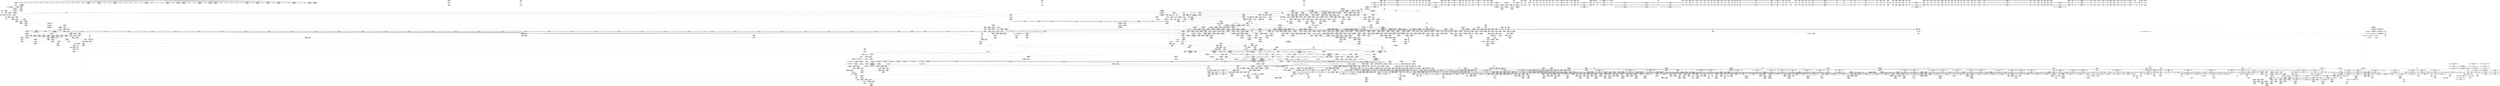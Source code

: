 digraph {
	CE0x66ad910 [shape=record,shape=Mrecord,label="{CE0x66ad910|tomoyo_check_inet_address:_tmp41|security/tomoyo/network.c,532|*SummSink*}"]
	CE0x819c7c0 [shape=record,shape=Mrecord,label="{CE0x819c7c0|tomoyo_audit_inet_log:_tmp9|security/tomoyo/network.c,385|*SummSink*}"]
	CE0x4e3d750 [shape=record,shape=Mrecord,label="{CE0x4e3d750|__llvm_gcov_indirect_counter_increment10:_tmp2|*SummSink*}"]
	CE0x66cff30 [shape=record,shape=Mrecord,label="{CE0x66cff30|tomoyo_check_inet_address:_tmp41|security/tomoyo/network.c,532}"]
	CE0x6b0ebe0 [shape=record,shape=Mrecord,label="{CE0x6b0ebe0|tomoyo_get_mode:_default_config|security/tomoyo/util.c,986|*SummSource*}"]
	CE0x5a1ade0 [shape=record,shape=Mrecord,label="{CE0x5a1ade0|tomoyo_get_mode:_tmp7|security/tomoyo/util.c,979|*SummSink*}"]
	CE0x4c53870 [shape=record,shape=Mrecord,label="{CE0x4c53870|GLOBAL:_tomoyo_audit_net_log|*Constant*|*SummSource*}"]
	CE0x5984f50 [shape=record,shape=Mrecord,label="{CE0x5984f50|tomoyo_check_inet_address:_tmp19|security/tomoyo/network.c,518|*SummSource*}"]
	CE0x695a0f0 [shape=record,shape=Mrecord,label="{CE0x695a0f0|i64*_getelementptr_inbounds_(_4_x_i64_,_4_x_i64_*___llvm_gcov_ctr4731,_i64_0,_i64_1)|*Constant*|*SummSink*}"]
	CE0x6977840 [shape=record,shape=Mrecord,label="{CE0x6977840|tomoyo_inet_entry:_do.end}"]
	CE0x8221e20 [shape=record,shape=Mrecord,label="{CE0x8221e20|tomoyo_print_ipv4:_max_ip|Function::tomoyo_print_ipv4&Arg::max_ip::}"]
	CE0x80e1a50 [shape=record,shape=Mrecord,label="{CE0x80e1a50|tomoyo_read_unlock19:_idx|Function::tomoyo_read_unlock19&Arg::idx::|*SummSource*}"]
	CE0x6ac6b00 [shape=record,shape=Mrecord,label="{CE0x6ac6b00|tomoyo_inet_entry:_inet_network18|security/tomoyo/network.c,479|*SummSource*}"]
	CE0x4c536a0 [shape=record,shape=Mrecord,label="{CE0x4c536a0|tomoyo_audit_inet_log:_call17|security/tomoyo/network.c,392|*SummSink*}"]
	CE0x6bb8a30 [shape=record,shape=Mrecord,label="{CE0x6bb8a30|tomoyo_inet_entry:_tmp23|security/tomoyo/network.c,484|*SummSource*}"]
	CE0x6780d90 [shape=record,shape=Mrecord,label="{CE0x6780d90|_call_void_mcount()_#3}"]
	CE0x4b55320 [shape=record,shape=Mrecord,label="{CE0x4b55320|tomoyo_audit_inet_log:_conv10|security/tomoyo/network.c,391}"]
	CE0x6a4bec0 [shape=record,shape=Mrecord,label="{CE0x6a4bec0|tomoyo_domain:_tmp21|security/tomoyo/common.h,1205|*SummSource*}"]
	CE0x68015c0 [shape=record,shape=Mrecord,label="{CE0x68015c0|_call_void_mcount()_#3|*SummSource*}"]
	CE0x59b2700 [shape=record,shape=Mrecord,label="{CE0x59b2700|COLLAPSED:_GCMRE___llvm_gcov_ctr54147_internal_global_11_x_i64_zeroinitializer:_elem_0:default:}"]
	CE0x80df0c0 [shape=record,shape=Mrecord,label="{CE0x80df0c0|tomoyo_audit_net_log:_call|security/tomoyo/network.c,366|*SummSource*}"]
	CE0x6ae6a60 [shape=record,shape=Mrecord,label="{CE0x6ae6a60|_ret_void,_!dbg_!38908|include/linux/rcupdate.h,424|*SummSource*}"]
	CE0x58285f0 [shape=record,shape=Mrecord,label="{CE0x58285f0|__llvm_gcov_indirect_counter_increment10:_counter|*SummSink*}"]
	CE0x4d68040 [shape=record,shape=Mrecord,label="{CE0x4d68040|srcu_read_lock17:_sp|Function::srcu_read_lock17&Arg::sp::|*SummSink*}"]
	CE0x4c52de0 [shape=record,shape=Mrecord,label="{CE0x4c52de0|tomoyo_audit_inet_log:_tmp19|security/tomoyo/network.c,393|*SummSink*}"]
	CE0x818a060 [shape=record,shape=Mrecord,label="{CE0x818a060|COLLAPSED:_GCMRE___llvm_gcov_ctr53148_internal_global_2_x_i64_zeroinitializer:_elem_0:default:}"]
	CE0x66858c0 [shape=record,shape=Mrecord,label="{CE0x66858c0|GLOBAL:_tomoyo_inet_entry|*Constant*}"]
	CE0x67e1200 [shape=record,shape=Mrecord,label="{CE0x67e1200|0:_i8,_array:_GCRE_tomoyo_index2category_constant_39_x_i8_c_00_00_00_00_00_00_00_00_00_00_00_00_00_00_00_00_00_00_00_00_00_00_00_01_01_01_01_01_01_01_01_01_01_01_01_01_01_01_02_,_align_16:_elem_25::|security/tomoyo/util.c,983}"]
	CE0x4bd5c80 [shape=record,shape=Mrecord,label="{CE0x4bd5c80|tomoyo_audit_inet_log:_tmp18|security/tomoyo/network.c,392|*SummSource*}"]
	CE0x68d2230 [shape=record,shape=Mrecord,label="{CE0x68d2230|get_current:_tmp|*SummSink*}"]
	CE0x4eb6c40 [shape=record,shape=Mrecord,label="{CE0x4eb6c40|tomoyo_check_inet_address:_conv18|security/tomoyo/network.c,528|*SummSink*}"]
	CE0x4cd9a20 [shape=record,shape=Mrecord,label="{CE0x4cd9a20|_call_void_lockdep_rcu_suspicious(i8*_getelementptr_inbounds_(_25_x_i8_,_25_x_i8_*_.str12,_i32_0,_i32_0),_i32_1205,_i8*_getelementptr_inbounds_(_45_x_i8_,_45_x_i8_*_.str13,_i32_0,_i32_0))_#9,_!dbg_!38917|security/tomoyo/common.h,1205|*SummSource*}"]
	CE0x4eb6ab0 [shape=record,shape=Mrecord,label="{CE0x4eb6ab0|tomoyo_check_inet_address:_conv18|security/tomoyo/network.c,528|*SummSource*}"]
	CE0x4dcd6f0 [shape=record,shape=Mrecord,label="{CE0x4dcd6f0|tomoyo_inet_entry:_tmp12|security/tomoyo/network.c,473|*SummSink*}"]
	CE0x4cab580 [shape=record,shape=Mrecord,label="{CE0x4cab580|tomoyo_domain:_tobool|security/tomoyo/common.h,1205|*SummSource*}"]
	CE0x6b252c0 [shape=record,shape=Mrecord,label="{CE0x6b252c0|i64*_getelementptr_inbounds_(_11_x_i64_,_11_x_i64_*___llvm_gcov_ctr5229,_i64_0,_i64_6)|*Constant*}"]
	CE0x596f1d0 [shape=record,shape=Mrecord,label="{CE0x596f1d0|rcu_lock_release21:_indirectgoto|*SummSink*}"]
	CE0x4c530f0 [shape=record,shape=Mrecord,label="{CE0x4c530f0|tomoyo_audit_inet_log:_arraydecay16|security/tomoyo/network.c,393|*SummSink*}"]
	CE0x684fa90 [shape=record,shape=Mrecord,label="{CE0x684fa90|tomoyo_get_mode:_conv10|security/tomoyo/util.c,985|*SummSource*}"]
	CE0x82e7410 [shape=record,shape=Mrecord,label="{CE0x82e7410|tomoyo_check_inet_address:_tmp1|*SummSource*}"]
	CE0x6c1ff20 [shape=record,shape=Mrecord,label="{CE0x6c1ff20|__llvm_gcov_indirect_counter_increment10:_predecessor|Function::__llvm_gcov_indirect_counter_increment10&Arg::predecessor::|*SummSource*}"]
	CE0x4e81060 [shape=record,shape=Mrecord,label="{CE0x4e81060|srcu_read_lock17:_call|include/linux/srcu.h,220}"]
	CE0x59a9590 [shape=record,shape=Mrecord,label="{CE0x59a9590|get_current:_tmp4|./arch/x86/include/asm/current.h,14|*SummSink*}"]
	CE0x83a6170 [shape=record,shape=Mrecord,label="{CE0x83a6170|tomoyo_audit_net_log:_family|Function::tomoyo_audit_net_log&Arg::family::|*SummSink*}"]
	CE0x5b9dec0 [shape=record,shape=Mrecord,label="{CE0x5b9dec0|tomoyo_print_ipv6:_max_ip|Function::tomoyo_print_ipv6&Arg::max_ip::|*SummSource*}"]
	CE0x5a33df0 [shape=record,shape=Mrecord,label="{CE0x5a33df0|tomoyo_domain:_tmp12|security/tomoyo/common.h,1205}"]
	CE0x8144320 [shape=record,shape=Mrecord,label="{CE0x8144320|tomoyo_audit_inet_log:_tmp13|security/tomoyo/network.c,388|*SummSource*}"]
	CE0x66d9210 [shape=record,shape=Mrecord,label="{CE0x66d9210|tomoyo_read_lock16:_tmp}"]
	CE0x6977510 [shape=record,shape=Mrecord,label="{CE0x6977510|tomoyo_audit_inet_log:_tmp7|security/tomoyo/network.c,384}"]
	CE0x67f3980 [shape=record,shape=Mrecord,label="{CE0x67f3980|tomoyo_domain:_entry|*SummSink*}"]
	CE0x5a00460 [shape=record,shape=Mrecord,label="{CE0x5a00460|_call_void_mcount()_#3|*SummSource*}"]
	CE0x8166ac0 [shape=record,shape=Mrecord,label="{CE0x8166ac0|i64*_getelementptr_inbounds_(_2_x_i64_,_2_x_i64_*___llvm_gcov_ctr4632,_i64_0,_i64_1)|*Constant*|*SummSource*}"]
	CE0x689c130 [shape=record,shape=Mrecord,label="{CE0x689c130|tomoyo_inet_entry:_do.cond|*SummSource*}"]
	CE0x67e32c0 [shape=record,shape=Mrecord,label="{CE0x67e32c0|24:_i32*,_32:_i16,_34:_i8,_35:_i8,_36:_i8,_72:_i8,_:_SCMRE_39,40_}"]
	CE0x68811a0 [shape=record,shape=Mrecord,label="{CE0x68811a0|tomoyo_audit_inet_log:_tmp3|security/tomoyo/network.c,382|*SummSource*}"]
	CE0x4cd97b0 [shape=record,shape=Mrecord,label="{CE0x4cd97b0|tomoyo_get_mode:_tmp8|security/tomoyo/util.c,979|*SummSource*}"]
	CE0x6a909d0 [shape=record,shape=Mrecord,label="{CE0x6a909d0|tomoyo_inet_entry:_inet_network13|security/tomoyo/network.c,478}"]
	CE0x8045730 [shape=record,shape=Mrecord,label="{CE0x8045730|i64*_getelementptr_inbounds_(_2_x_i64_,_2_x_i64_*___llvm_gcov_ctr5130,_i64_0,_i64_0)|*Constant*|*SummSource*}"]
	CE0x4d83550 [shape=record,shape=Mrecord,label="{CE0x4d83550|_ret_i32_%call,_!dbg_!38907|include/linux/srcu.h,223|*SummSink*}"]
	CE0x6b742e0 [shape=record,shape=Mrecord,label="{CE0x6b742e0|_call_void_mcount()_#3|*SummSink*}"]
	CE0x4cdf370 [shape=record,shape=Mrecord,label="{CE0x4cdf370|COLLAPSED:_GCMRE___llvm_gcov_ctr4632_internal_global_2_x_i64_zeroinitializer:_elem_0:default:}"]
	CE0x586a500 [shape=record,shape=Mrecord,label="{CE0x586a500|tomoyo_check_inet_address:_sa_family|security/tomoyo/network.c,507}"]
	CE0x8167420 [shape=record,shape=Mrecord,label="{CE0x8167420|get_current:_tmp3}"]
	CE0x5a23f10 [shape=record,shape=Mrecord,label="{CE0x5a23f10|tomoyo_audit_net_log:_idxprom|security/tomoyo/network.c,367|*SummSource*}"]
	CE0x8022020 [shape=record,shape=Mrecord,label="{CE0x8022020|tomoyo_print_ipv4:_entry}"]
	CE0x8320470 [shape=record,shape=Mrecord,label="{CE0x8320470|tomoyo_audit_inet_log:_inet_network9|security/tomoyo/network.c,391}"]
	CE0x4df1270 [shape=record,shape=Mrecord,label="{CE0x4df1270|i64_1|*Constant*|*SummSource*}"]
	CE0x4cdc6d0 [shape=record,shape=Mrecord,label="{CE0x4cdc6d0|_call_void_rcu_lock_acquire18(%struct.lockdep_map*_%dep_map)_#9,_!dbg_!38906|include/linux/srcu.h,222|*SummSink*}"]
	CE0x8021bd0 [shape=record,shape=Mrecord,label="{CE0x8021bd0|GLOBAL:_tomoyo_print_ipv4|*Constant*|*SummSink*}"]
	CE0x59a2ef0 [shape=record,shape=Mrecord,label="{CE0x59a2ef0|0:_i8,_:_GCRE_tomoyo_policy_loaded_global_i8_0,_align_1:_elem_0:default:}"]
	CE0x4c645f0 [shape=record,shape=Mrecord,label="{CE0x4c645f0|tomoyo_inet_entry:_protocol|security/tomoyo/network.c,471}"]
	CE0x689b910 [shape=record,shape=Mrecord,label="{CE0x689b910|tomoyo_inet_entry:_r|security/tomoyo/network.c, 469}"]
	CE0x596f8c0 [shape=record,shape=Mrecord,label="{CE0x596f8c0|0:_i8,_array:_GCRE_tomoyo_index2category_constant_39_x_i8_c_00_00_00_00_00_00_00_00_00_00_00_00_00_00_00_00_00_00_00_00_00_00_00_01_01_01_01_01_01_01_01_01_01_01_01_01_01_01_02_,_align_16:_elem_21::|security/tomoyo/util.c,983}"]
	CE0x67f8dd0 [shape=record,shape=Mrecord,label="{CE0x67f8dd0|0:_i8,_array:_GCRE_tomoyo_index2category_constant_39_x_i8_c_00_00_00_00_00_00_00_00_00_00_00_00_00_00_00_00_00_00_00_00_00_00_00_01_01_01_01_01_01_01_01_01_01_01_01_01_01_01_02_,_align_16:_elem_37::|security/tomoyo/util.c,983}"]
	CE0x68bac40 [shape=record,shape=Mrecord,label="{CE0x68bac40|tomoyo_inet_entry:_do.cond}"]
	CE0x4ce1620 [shape=record,shape=Mrecord,label="{CE0x4ce1620|VOIDTB_TE:_CE_2272,6368_|*MultipleSource*|security/tomoyo/util.c,1010|Function::tomoyo_get_mode&Arg::ns::}"]
	CE0x6830600 [shape=record,shape=Mrecord,label="{CE0x6830600|tomoyo_get_mode:_add|security/tomoyo/util.c,984|*SummSink*}"]
	CE0x6b105a0 [shape=record,shape=Mrecord,label="{CE0x6b105a0|__fswab16:_val|Function::__fswab16&Arg::val::}"]
	CE0x6c4c020 [shape=record,shape=Mrecord,label="{CE0x6c4c020|tomoyo_read_unlock19:_idx|Function::tomoyo_read_unlock19&Arg::idx::|*SummSink*}"]
	CE0x66ad550 [shape=record,shape=Mrecord,label="{CE0x66ad550|tomoyo_check_inet_address:_tmp40|security/tomoyo/network.c,532}"]
	CE0x4c17de0 [shape=record,shape=Mrecord,label="{CE0x4c17de0|128:_i8*,_1208:_%struct.file*,_:_CMRE_43,44_}"]
	CE0x6801520 [shape=record,shape=Mrecord,label="{CE0x6801520|_call_void_mcount()_#3}"]
	CE0x81dc580 [shape=record,shape=Mrecord,label="{CE0x81dc580|tomoyo_check_inet_address:_u6_addr8|security/tomoyo/network.c,513|*SummSource*}"]
	CE0x4cfaba0 [shape=record,shape=Mrecord,label="{CE0x4cfaba0|i32_45|*Constant*|*SummSource*}"]
	CE0x6685ce0 [shape=record,shape=Mrecord,label="{CE0x6685ce0|tomoyo_inet_entry:_entry}"]
	CE0x6701bb0 [shape=record,shape=Mrecord,label="{CE0x6701bb0|tomoyo_init_request_info:_call4|security/tomoyo/util.c,1010}"]
	CE0x4e42760 [shape=record,shape=Mrecord,label="{CE0x4e42760|COLLAPSED:_GCMRE___llvm_gcov_ctr5229_internal_global_11_x_i64_zeroinitializer:_elem_0:default:}"]
	CE0x5a085a0 [shape=record,shape=Mrecord,label="{CE0x5a085a0|i32_0|*Constant*}"]
	CE0x6b17460 [shape=record,shape=Mrecord,label="{CE0x6b17460|tomoyo_inet_entry:_port26|security/tomoyo/network.c,480|*SummSink*}"]
	CE0x8238580 [shape=record,shape=Mrecord,label="{CE0x8238580|GLOBAL:___llvm_gcov_ctr5427|Global_var:__llvm_gcov_ctr5427|*SummSource*}"]
	CE0x69d8eb0 [shape=record,shape=Mrecord,label="{CE0x69d8eb0|tomoyo_read_unlock19:_tmp1|*SummSink*}"]
	CE0x6726be0 [shape=record,shape=Mrecord,label="{CE0x6726be0|GLOBAL:_tomoyo_read_lock16|*Constant*|*SummSink*}"]
	CE0x68cea10 [shape=record,shape=Mrecord,label="{CE0x68cea10|24:_i32*,_32:_i16,_34:_i8,_35:_i8,_36:_i8,_72:_i8,_:_SCMRE_31,32_}"]
	CE0x4b3b560 [shape=record,shape=Mrecord,label="{CE0x4b3b560|i8*_getelementptr_inbounds_(_45_x_i8_,_45_x_i8_*_.str13,_i32_0,_i32_0)|*Constant*|*SummSource*}"]
	CE0x6c4ba10 [shape=record,shape=Mrecord,label="{CE0x6c4ba10|tomoyo_init_request_info:_tmp8|security/tomoyo/util.c,1005}"]
	CE0x5851980 [shape=record,shape=Mrecord,label="{CE0x5851980|rcu_lock_acquire18:_tmp4|include/linux/rcupdate.h,418|*SummSource*}"]
	CE0x8150340 [shape=record,shape=Mrecord,label="{CE0x8150340|tomoyo_audit_inet_log:_tmp8|security/tomoyo/network.c,384|*SummSink*}"]
	CE0x4c65180 [shape=record,shape=Mrecord,label="{CE0x4c65180|tomoyo_check_inet_address:_tmp|*SummSink*}"]
	CE0x58ae640 [shape=record,shape=Mrecord,label="{CE0x58ae640|0:_i8,_array:_GCRE_tomoyo_index2category_constant_39_x_i8_c_00_00_00_00_00_00_00_00_00_00_00_00_00_00_00_00_00_00_00_00_00_00_00_01_01_01_01_01_01_01_01_01_01_01_01_01_01_01_02_,_align_16:_elem_8::|security/tomoyo/util.c,983}"]
	CE0x698f3d0 [shape=record,shape=Mrecord,label="{CE0x698f3d0|tomoyo_inet_entry:_do.end|*SummSink*}"]
	CE0x6b177a0 [shape=record,shape=Mrecord,label="{CE0x6b177a0|tomoyo_inet_entry:_inet_network25|security/tomoyo/network.c,480|*SummSource*}"]
	CE0x6727240 [shape=record,shape=Mrecord,label="{CE0x6727240|%struct.tomoyo_domain_info*_null|*Constant*}"]
	CE0x4ce2c10 [shape=record,shape=Mrecord,label="{CE0x4ce2c10|tomoyo_audit_inet_log:_tmp20|security/tomoyo/network.c,394|*SummSource*}"]
	CE0x8112f30 [shape=record,shape=Mrecord,label="{CE0x8112f30|tomoyo_audit_inet_log:_tmp6|security/tomoyo/network.c,384}"]
	CE0x59ba0e0 [shape=record,shape=Mrecord,label="{CE0x59ba0e0|i1_true|*Constant*|*SummSource*}"]
	CE0x5b59ed0 [shape=record,shape=Mrecord,label="{CE0x5b59ed0|GLOBAL:_tomoyo_profile|*Constant*}"]
	CE0x4bf5980 [shape=record,shape=Mrecord,label="{CE0x4bf5980|GLOBAL:___llvm_gcov_ctr31133|Global_var:__llvm_gcov_ctr31133|*SummSource*}"]
	CE0x5b9dbc0 [shape=record,shape=Mrecord,label="{CE0x5b9dbc0|_call_void_mcount()_#3}"]
	CE0x4c58040 [shape=record,shape=Mrecord,label="{CE0x4c58040|tomoyo_audit_net_log:_entry|*SummSource*}"]
	CE0x83189c0 [shape=record,shape=Mrecord,label="{CE0x83189c0|tomoyo_check_inet_address:_tmp13|security/tomoyo/network.c,514|*SummSink*}"]
	CE0x8343110 [shape=record,shape=Mrecord,label="{CE0x8343110|rcu_lock_acquire18:_tmp6}"]
	CE0x57d2b20 [shape=record,shape=Mrecord,label="{CE0x57d2b20|i32_255|*Constant*}"]
	CE0x4ec1e60 [shape=record,shape=Mrecord,label="{CE0x4ec1e60|tomoyo_check_inet_address:_sa_family|security/tomoyo/network.c,507|*SummSink*}"]
	CE0x4d0bb70 [shape=record,shape=Mrecord,label="{CE0x4d0bb70|tomoyo_read_lock16:_entry|*SummSource*}"]
	CE0x698e890 [shape=record,shape=Mrecord,label="{CE0x698e890|i64*_getelementptr_inbounds_(_5_x_i64_,_5_x_i64_*___llvm_gcov_ctr32134,_i64_0,_i64_3)|*Constant*}"]
	CE0x8238f70 [shape=record,shape=Mrecord,label="{CE0x8238f70|tomoyo_audit_inet_log:_tmp11|security/tomoyo/network.c,385|*SummSource*}"]
	CE0x6afe700 [shape=record,shape=Mrecord,label="{CE0x6afe700|tomoyo_get_mode:_default_config|security/tomoyo/util.c,986|*SummSink*}"]
	CE0x68babd0 [shape=record,shape=Mrecord,label="{CE0x68babd0|tomoyo_inet_entry:_do.body}"]
	CE0x6afde70 [shape=record,shape=Mrecord,label="{CE0x6afde70|tomoyo_get_mode:_tmp23|security/tomoyo/util.c,986|*SummSink*}"]
	CE0x69be8c0 [shape=record,shape=Mrecord,label="{CE0x69be8c0|tomoyo_init_request_info:_conv|security/tomoyo/util.c,1010}"]
	CE0x57d3570 [shape=record,shape=Mrecord,label="{CE0x57d3570|__fswab16:_shl|include/uapi/linux/swab.h,53|*SummSource*}"]
	CE0x58d1150 [shape=record,shape=Mrecord,label="{CE0x58d1150|tomoyo_check_inet_address:_tmp20|security/tomoyo/network.c,518}"]
	CE0x4e3d0e0 [shape=record,shape=Mrecord,label="{CE0x4e3d0e0|tomoyo_check_inet_address:_tmp29|*LoadInst*|security/tomoyo/network.c,527}"]
	CE0x804e0e0 [shape=record,shape=Mrecord,label="{CE0x804e0e0|i64_ptrtoint_(i8*_blockaddress(_rcu_lock_release21,_%__here)_to_i64)|*Constant*|*SummSource*}"]
	CE0x6ad01f0 [shape=record,shape=Mrecord,label="{CE0x6ad01f0|tomoyo_get_mode:_cmp11|security/tomoyo/util.c,985|*SummSource*}"]
	CE0x80f53e0 [shape=record,shape=Mrecord,label="{CE0x80f53e0|i64*_null|*Constant*|*SummSink*}"]
	CE0x8185c40 [shape=record,shape=Mrecord,label="{CE0x8185c40|tomoyo_check_inet_address:_if.then}"]
	CE0x59aa210 [shape=record,shape=Mrecord,label="{CE0x59aa210|tomoyo_get_mode:_if.end|*SummSink*}"]
	CE0x67fa540 [shape=record,shape=Mrecord,label="{CE0x67fa540|tomoyo_inet_entry:_tobool|security/tomoyo/network.c,473|*SummSource*}"]
	CE0x672c390 [shape=record,shape=Mrecord,label="{CE0x672c390|__fswab16:_conv|include/uapi/linux/swab.h,53}"]
	CE0x80e1cd0 [shape=record,shape=Mrecord,label="{CE0x80e1cd0|_ret_void,_!dbg_!38904|security/tomoyo/common.h,1110|*SummSource*}"]
	CE0x8221690 [shape=record,shape=Mrecord,label="{CE0x8221690|tomoyo_print_ipv4:_buffer_len|Function::tomoyo_print_ipv4&Arg::buffer_len::|*SummSource*}"]
	CE0x4dcd560 [shape=record,shape=Mrecord,label="{CE0x4dcd560|tomoyo_init_request_info:_tmp9|security/tomoyo/util.c,1006}"]
	CE0x810f760 [shape=record,shape=Mrecord,label="{CE0x810f760|_call_void_mcount()_#3|*SummSink*}"]
	CE0x4dec620 [shape=record,shape=Mrecord,label="{CE0x4dec620|tomoyo_check_inet_address:_conv|security/tomoyo/network.c,507|*SummSource*}"]
	CE0x810f950 [shape=record,shape=Mrecord,label="{CE0x810f950|tomoyo_audit_inet_log:_tmp2|security/tomoyo/network.c,380|*SummSource*}"]
	CE0x66a0190 [shape=record,shape=Mrecord,label="{CE0x66a0190|tomoyo_init_request_info:_ns|security/tomoyo/util.c,1010|*SummSource*}"]
	CE0x6c026f0 [shape=record,shape=Mrecord,label="{CE0x6c026f0|tomoyo_inet_entry:_tmp30|security/tomoyo/network.c,486|*SummSink*}"]
	CE0x4e36a10 [shape=record,shape=Mrecord,label="{CE0x4e36a10|i32_2|*Constant*}"]
	CE0x6830290 [shape=record,shape=Mrecord,label="{CE0x6830290|tomoyo_get_mode:_tmp16|security/tomoyo/util.c,983|*SummSource*}"]
	CE0x585af60 [shape=record,shape=Mrecord,label="{CE0x585af60|i8_0|*Constant*}"]
	CE0x69369e0 [shape=record,shape=Mrecord,label="{CE0x69369e0|%struct.tomoyo_domain_info*_null|*Constant*|*SummSink*}"]
	CE0x6b74650 [shape=record,shape=Mrecord,label="{CE0x6b74650|rcu_lock_acquire18:_tmp}"]
	CE0x5a815e0 [shape=record,shape=Mrecord,label="{CE0x5a815e0|tomoyo_check_inet_address:_tmp34|security/tomoyo/network.c,528}"]
	CE0x4ec1b30 [shape=record,shape=Mrecord,label="{CE0x4ec1b30|tomoyo_check_inet_address:_sw.bb4|*SummSink*}"]
	CE0x6936c40 [shape=record,shape=Mrecord,label="{CE0x6936c40|tomoyo_init_request_info:_domain|Function::tomoyo_init_request_info&Arg::domain::|*SummSource*}"]
	CE0x8221b50 [shape=record,shape=Mrecord,label="{CE0x8221b50|tomoyo_print_ipv4:_min_ip|Function::tomoyo_print_ipv4&Arg::min_ip::|*SummSource*}"]
	CE0x4cdfb50 [shape=record,shape=Mrecord,label="{CE0x4cdfb50|tomoyo_get_mode:_tmp8|security/tomoyo/util.c,979}"]
	CE0x6a3c6e0 [shape=record,shape=Mrecord,label="{CE0x6a3c6e0|tomoyo_inet_entry:_tmp16|*LoadInst*|security/tomoyo/network.c,476|*SummSource*}"]
	CE0x81d9990 [shape=record,shape=Mrecord,label="{CE0x81d9990|i32_0|*Constant*|*SummSink*}"]
	CE0x4df0cc0 [shape=record,shape=Mrecord,label="{CE0x4df0cc0|tomoyo_inet_entry:_arrayidx|security/tomoyo/network.c,471|*SummSink*}"]
	CE0x8343ba0 [shape=record,shape=Mrecord,label="{CE0x8343ba0|i8*_undef|*Constant*}"]
	CE0x6a5f840 [shape=record,shape=Mrecord,label="{CE0x6a5f840|tomoyo_inet_entry:_inet_network9|security/tomoyo/network.c,477}"]
	CE0x8229c80 [shape=record,shape=Mrecord,label="{CE0x8229c80|tomoyo_check_inet_address:_addr_len|Function::tomoyo_check_inet_address&Arg::addr_len::}"]
	CE0x6c3c830 [shape=record,shape=Mrecord,label="{CE0x6c3c830|tomoyo_check_inet_address:_tmp35|security/tomoyo/network.c,528}"]
	CE0x6ba4710 [shape=record,shape=Mrecord,label="{CE0x6ba4710|tomoyo_audit_net_log:_tmp2}"]
	CE0x8072dc0 [shape=record,shape=Mrecord,label="{CE0x8072dc0|_call_void_mcount()_#3|*SummSource*}"]
	CE0x6bd75e0 [shape=record,shape=Mrecord,label="{CE0x6bd75e0|tomoyo_inet_entry:_tmp25|security/tomoyo/network.c,484|*SummSource*}"]
	CE0x4d833d0 [shape=record,shape=Mrecord,label="{CE0x4d833d0|_ret_i32_%call,_!dbg_!38907|include/linux/srcu.h,223|*SummSource*}"]
	CE0x8160ab0 [shape=record,shape=Mrecord,label="{CE0x8160ab0|rcu_lock_acquire18:_indirectgoto}"]
	CE0x689ba00 [shape=record,shape=Mrecord,label="{CE0x689ba00|tomoyo_inet_entry:_r|security/tomoyo/network.c, 469|*SummSource*}"]
	CE0x818c130 [shape=record,shape=Mrecord,label="{CE0x818c130|tomoyo_print_ipv6:_entry|*SummSource*}"]
	CE0x8113a30 [shape=record,shape=Mrecord,label="{CE0x8113a30|srcu_read_unlock20:_entry|*SummSink*}"]
	CE0x4b2b7c0 [shape=record,shape=Mrecord,label="{CE0x4b2b7c0|GLOBAL:_tomoyo_ss|Global_var:tomoyo_ss|*SummSink*}"]
	CE0x8144260 [shape=record,shape=Mrecord,label="{CE0x8144260|i64*_getelementptr_inbounds_(_6_x_i64_,_6_x_i64_*___llvm_gcov_ctr5427,_i64_0,_i64_4)|*Constant*|*SummSink*}"]
	CE0x4cd38a0 [shape=record,shape=Mrecord,label="{CE0x4cd38a0|i32_-1|*Constant*|*SummSource*}"]
	CE0x5b5a400 [shape=record,shape=Mrecord,label="{CE0x5b5a400|tomoyo_domain:_bb|*SummSink*}"]
	CE0x59e1a60 [shape=record,shape=Mrecord,label="{CE0x59e1a60|0:_i8,_array:_GCRE_tomoyo_index2category_constant_39_x_i8_c_00_00_00_00_00_00_00_00_00_00_00_00_00_00_00_00_00_00_00_00_00_00_00_01_01_01_01_01_01_01_01_01_01_01_01_01_01_01_02_,_align_16:_elem_5::|security/tomoyo/util.c,983}"]
	CE0x67f3ba0 [shape=record,shape=Mrecord,label="{CE0x67f3ba0|_ret_%struct.tomoyo_domain_info*_%tmp23,_!dbg_!38929|security/tomoyo/common.h,1205|*SummSource*}"]
	CE0x76ae320 [shape=record,shape=Mrecord,label="{CE0x76ae320|i64*_getelementptr_inbounds_(_4_x_i64_,_4_x_i64_*___llvm_gcov_ctr4137,_i64_0,_i64_0)|*Constant*}"]
	CE0x6bb81c0 [shape=record,shape=Mrecord,label="{CE0x6bb81c0|tomoyo_inet_entry:_cmp28|security/tomoyo/network.c,484|*SummSource*}"]
	CE0x6857920 [shape=record,shape=Mrecord,label="{CE0x6857920|_call_void_rcu_lock_release21(%struct.lockdep_map*_%dep_map)_#9,_!dbg_!38905|include/linux/srcu.h,236|*SummSink*}"]
	CE0x6ac4ca0 [shape=record,shape=Mrecord,label="{CE0x6ac4ca0|tomoyo_domain:_tmp17|security/tomoyo/common.h,1205|*SummSink*}"]
	CE0x6656630 [shape=record,shape=Mrecord,label="{CE0x6656630|tomoyo_inet_entry:_tmp8|security/tomoyo/network.c,473|*SummSink*}"]
	CE0x83c53b0 [shape=record,shape=Mrecord,label="{CE0x83c53b0|tomoyo_check_inet_address:_conv|security/tomoyo/network.c,507|*SummSink*}"]
	CE0x8143e30 [shape=record,shape=Mrecord,label="{CE0x8143e30|rcu_lock_acquire18:_entry}"]
	CE0x5a5d730 [shape=record,shape=Mrecord,label="{CE0x5a5d730|i64_13|*Constant*|*SummSink*}"]
	CE0x6c950c0 [shape=record,shape=Mrecord,label="{CE0x6c950c0|tomoyo_domain:_tmp2|*SummSink*}"]
	CE0x8238470 [shape=record,shape=Mrecord,label="{CE0x8238470|GLOBAL:___llvm_gcov_ctr5427|Global_var:__llvm_gcov_ctr5427}"]
	CE0x69bdf10 [shape=record,shape=Mrecord,label="{CE0x69bdf10|tomoyo_get_mode:_profile|Function::tomoyo_get_mode&Arg::profile::|*SummSink*}"]
	CE0x4c17ca0 [shape=record,shape=Mrecord,label="{CE0x4c17ca0|128:_i8*,_1208:_%struct.file*,_:_CMRE_42,43_}"]
	CE0x6c82360 [shape=record,shape=Mrecord,label="{CE0x6c82360|tomoyo_domain:_tmp5|security/tomoyo/common.h,1205}"]
	CE0x6b1e190 [shape=record,shape=Mrecord,label="{CE0x6b1e190|i64*_getelementptr_inbounds_(_11_x_i64_,_11_x_i64_*___llvm_gcov_ctr5229,_i64_0,_i64_6)|*Constant*|*SummSink*}"]
	CE0x59a94f0 [shape=record,shape=Mrecord,label="{CE0x59a94f0|get_current:_tmp4|./arch/x86/include/asm/current.h,14|*SummSource*}"]
	CE0x6c02cc0 [shape=record,shape=Mrecord,label="{CE0x6c02cc0|tomoyo_inet_entry:_tmp30|security/tomoyo/network.c,486|*SummSource*}"]
	CE0x66bacf0 [shape=record,shape=Mrecord,label="{CE0x66bacf0|i64*_getelementptr_inbounds_(_4_x_i64_,_4_x_i64_*___llvm_gcov_ctr4731,_i64_0,_i64_3)|*Constant*|*SummSource*}"]
	CE0x4b4a760 [shape=record,shape=Mrecord,label="{CE0x4b4a760|tomoyo_init_request_info:_profile2|security/tomoyo/util.c,1007}"]
	CE0x4c53380 [shape=record,shape=Mrecord,label="{CE0x4c53380|tomoyo_audit_inet_log:_call17|security/tomoyo/network.c,392}"]
	CE0x6a09330 [shape=record,shape=Mrecord,label="{CE0x6a09330|24:_i32*,_32:_i16,_34:_i8,_35:_i8,_36:_i8,_72:_i8,_:_SCMRE_64,72_|*MultipleSource*|security/tomoyo/network.c, 469|security/tomoyo/network.c,469|Function::tomoyo_init_request_info&Arg::r::|security/tomoyo/network.c,475}"]
	CE0x695ea70 [shape=record,shape=Mrecord,label="{CE0x695ea70|tomoyo_get_mode:_mode.0|*SummSource*}"]
	CE0x814fdf0 [shape=record,shape=Mrecord,label="{CE0x814fdf0|i64*_getelementptr_inbounds_(_2_x_i64_,_2_x_i64_*___llvm_gcov_ctr4038,_i64_0,_i64_0)|*Constant*|*SummSource*}"]
	CE0x4d68790 [shape=record,shape=Mrecord,label="{CE0x4d68790|tomoyo_check_inet_address:_tmp}"]
	CE0x4ce3000 [shape=record,shape=Mrecord,label="{CE0x4ce3000|tomoyo_read_unlock19:_bb}"]
	CE0x6afdf70 [shape=record,shape=Mrecord,label="{CE0x6afdf70|i32_5|*Constant*}"]
	CE0x6ad0860 [shape=record,shape=Mrecord,label="{CE0x6ad0860|tomoyo_get_mode:_tmp18|security/tomoyo/util.c,985|*SummSource*}"]
	CE0x4bf5d40 [shape=record,shape=Mrecord,label="{CE0x4bf5d40|tomoyo_print_ipv6:_tmp4|security/tomoyo/network.c,111|*SummSink*}"]
	CE0x6bf80b0 [shape=record,shape=Mrecord,label="{CE0x6bf80b0|tomoyo_inet_entry:_error.0}"]
	CE0x81319d0 [shape=record,shape=Mrecord,label="{CE0x81319d0|tomoyo_audit_inet_log:_inet_network3|security/tomoyo/network.c,384|*SummSink*}"]
	CE0x6c95050 [shape=record,shape=Mrecord,label="{CE0x6c95050|i64*_getelementptr_inbounds_(_11_x_i64_,_11_x_i64_*___llvm_gcov_ctr54147,_i64_0,_i64_1)|*Constant*|*SummSink*}"]
	CE0x8155820 [shape=record,shape=Mrecord,label="{CE0x8155820|tomoyo_domain:_tmp20|security/tomoyo/common.h,1205|*SummSink*}"]
	CE0x67d41d0 [shape=record,shape=Mrecord,label="{CE0x67d41d0|__llvm_gcov_indirect_counter_increment10:_entry}"]
	CE0x588e370 [shape=record,shape=Mrecord,label="{CE0x588e370|i64*_getelementptr_inbounds_(_5_x_i64_,_5_x_i64_*___llvm_gcov_ctr32134,_i64_0,_i64_0)|*Constant*|*SummSource*}"]
	CE0x83a6330 [shape=record,shape=Mrecord,label="{CE0x83a6330|tomoyo_audit_net_log:_protocol|Function::tomoyo_audit_net_log&Arg::protocol::}"]
	CE0x6ca6d20 [shape=record,shape=Mrecord,label="{CE0x6ca6d20|_ret_void,_!dbg_!38908|include/linux/rcupdate.h,419}"]
	CE0x8200b50 [shape=record,shape=Mrecord,label="{CE0x8200b50|tomoyo_audit_net_log:_tmp}"]
	CE0x82321d0 [shape=record,shape=Mrecord,label="{CE0x82321d0|i64*_getelementptr_inbounds_(_2_x_i64_,_2_x_i64_*___llvm_gcov_ctr4533,_i64_0,_i64_1)|*Constant*|*SummSink*}"]
	CE0x4e3cdd0 [shape=record,shape=Mrecord,label="{CE0x4e3cdd0|tomoyo_check_inet_address:_protocol|security/tomoyo/network.c,527|*SummSource*}"]
	CE0x6777d80 [shape=record,shape=Mrecord,label="{CE0x6777d80|i32_0|*Constant*}"]
	CE0x8227220 [shape=record,shape=Mrecord,label="{CE0x8227220|tomoyo_domain:_tmp11|security/tomoyo/common.h,1205}"]
	CE0x5842610 [shape=record,shape=Mrecord,label="{CE0x5842610|tomoyo_check_inet_address:_tmp5|security/tomoyo/network.c,509|*SummSink*}"]
	CE0x4bcd790 [shape=record,shape=Mrecord,label="{CE0x4bcd790|tomoyo_check_inet_address:_conv5|security/tomoyo/network.c,517}"]
	CE0x4d8a250 [shape=record,shape=Mrecord,label="{CE0x4d8a250|GLOBAL:_tomoyo_inet2mac|Global_var:tomoyo_inet2mac|*SummSink*}"]
	CE0x586a600 [shape=record,shape=Mrecord,label="{CE0x586a600|tomoyo_check_inet_address:_tmp2|*LoadInst*|security/tomoyo/network.c,507|*SummSink*}"]
	CE0x5b3ab40 [shape=record,shape=Mrecord,label="{CE0x5b3ab40|tomoyo_init_request_info:_tmp11|security/tomoyo/util.c,1007}"]
	CE0x5a24310 [shape=record,shape=Mrecord,label="{CE0x5a24310|i8_1|*Constant*}"]
	CE0x59929a0 [shape=record,shape=Mrecord,label="{CE0x59929a0|GLOBAL:_lock_acquire|*Constant*}"]
	CE0x5ad1af0 [shape=record,shape=Mrecord,label="{CE0x5ad1af0|get_current:_bb|*SummSource*}"]
	CE0x58f9630 [shape=record,shape=Mrecord,label="{CE0x58f9630|tomoyo_check_inet_address:_sw.default|*SummSink*}"]
	CE0x4b4a180 [shape=record,shape=Mrecord,label="{CE0x4b4a180|tomoyo_audit_inet_log:_arraydecay4|security/tomoyo/network.c,388|*SummSink*}"]
	CE0x4d0b7f0 [shape=record,shape=Mrecord,label="{CE0x4d0b7f0|__fswab16:_tmp2|*SummSink*}"]
	CE0x80e1690 [shape=record,shape=Mrecord,label="{CE0x80e1690|tomoyo_read_unlock19:_entry|*SummSink*}"]
	CE0x6a3aa30 [shape=record,shape=Mrecord,label="{CE0x6a3aa30|i8_5|*Constant*|*SummSink*}"]
	CE0x6808b70 [shape=record,shape=Mrecord,label="{CE0x6808b70|i64_0|*Constant*}"]
	CE0x6c024a0 [shape=record,shape=Mrecord,label="{CE0x6c024a0|i64*_getelementptr_inbounds_(_11_x_i64_,_11_x_i64_*___llvm_gcov_ctr5229,_i64_0,_i64_10)|*Constant*|*SummSource*}"]
	CE0x6a64f50 [shape=record,shape=Mrecord,label="{CE0x6a64f50|__fswab16:_tmp|*SummSink*}"]
	CE0x4cdc5c0 [shape=record,shape=Mrecord,label="{CE0x4cdc5c0|_call_void_rcu_lock_acquire18(%struct.lockdep_map*_%dep_map)_#9,_!dbg_!38906|include/linux/srcu.h,222|*SummSource*}"]
	CE0x81830f0 [shape=record,shape=Mrecord,label="{CE0x81830f0|i64*_getelementptr_inbounds_(_6_x_i64_,_6_x_i64_*___llvm_gcov_ctr5427,_i64_0,_i64_3)|*Constant*}"]
	CE0x67a6a40 [shape=record,shape=Mrecord,label="{CE0x67a6a40|GLOBAL:_tomoyo_domain|*Constant*|*SummSource*}"]
	CE0x69bea90 [shape=record,shape=Mrecord,label="{CE0x69bea90|tomoyo_get_mode:_index|Function::tomoyo_get_mode&Arg::index::|*SummSource*}"]
	CE0x8099430 [shape=record,shape=Mrecord,label="{CE0x8099430|_call_void_mcount()_#3}"]
	CE0x6bd22d0 [shape=record,shape=Mrecord,label="{CE0x6bd22d0|tomoyo_check_inet_address:_tmp16|security/tomoyo/network.c,517|*SummSink*}"]
	CE0x6aa1f00 [shape=record,shape=Mrecord,label="{CE0x6aa1f00|tomoyo_inet_entry:_port|security/tomoyo/network.c,480}"]
	CE0x4c64b90 [shape=record,shape=Mrecord,label="{CE0x4c64b90|tomoyo_init_request_info:_tmp5|security/tomoyo/util.c,1004}"]
	CE0x8084af0 [shape=record,shape=Mrecord,label="{CE0x8084af0|i64*_getelementptr_inbounds_(_2_x_i64_,_2_x_i64_*___llvm_gcov_ctr53148,_i64_0,_i64_1)|*Constant*}"]
	CE0x677b940 [shape=record,shape=Mrecord,label="{CE0x677b940|tomoyo_check_inet_address:_cmp|security/tomoyo/network.c,509|*SummSink*}"]
	CE0x684f680 [shape=record,shape=Mrecord,label="{CE0x684f680|tomoyo_get_mode:_arrayidx8|security/tomoyo/util.c,983|*SummSink*}"]
	CE0x69a4050 [shape=record,shape=Mrecord,label="{CE0x69a4050|24:_i32*,_32:_i16,_34:_i8,_35:_i8,_36:_i8,_72:_i8,_:_SCMRE_37,38_}"]
	CE0x6aa1b60 [shape=record,shape=Mrecord,label="{CE0x6aa1b60|i32_4|*Constant*|*SummSink*}"]
	CE0x4d89b00 [shape=record,shape=Mrecord,label="{CE0x4d89b00|i64*_getelementptr_inbounds_(_11_x_i64_,_11_x_i64_*___llvm_gcov_ctr5229,_i64_0,_i64_5)|*Constant*}"]
	CE0x66a04d0 [shape=record,shape=Mrecord,label="{CE0x66a04d0|tomoyo_init_request_info:_tmp12|security/tomoyo/util.c,1010}"]
	CE0x8343960 [shape=record,shape=Mrecord,label="{CE0x8343960|rcu_lock_acquire18:_tmp7|*SummSource*}"]
	CE0x6937300 [shape=record,shape=Mrecord,label="{CE0x6937300|24:_i32*,_32:_i16,_34:_i8,_35:_i8,_36:_i8,_72:_i8,_:_SCMRE_52,53_}"]
	CE0x6ad0760 [shape=record,shape=Mrecord,label="{CE0x6ad0760|tomoyo_get_mode:_tmp18|security/tomoyo/util.c,985|*SummSink*}"]
	CE0x6ac0000 [shape=record,shape=Mrecord,label="{CE0x6ac0000|tomoyo_inet_entry:_inet20|security/tomoyo/network.c,480|*SummSource*}"]
	CE0x57ea600 [shape=record,shape=Mrecord,label="{CE0x57ea600|i64*_getelementptr_inbounds_(_19_x_i64_,_19_x_i64_*___llvm_gcov_ctr4846,_i64_0,_i64_7)|*Constant*}"]
	CE0x4c58c20 [shape=record,shape=Mrecord,label="{CE0x4c58c20|tomoyo_audit_net_log:_address|Function::tomoyo_audit_net_log&Arg::address::|*SummSink*}"]
	CE0x690dd80 [shape=record,shape=Mrecord,label="{CE0x690dd80|__fswab16:_conv1|include/uapi/linux/swab.h,53}"]
	CE0x80689f0 [shape=record,shape=Mrecord,label="{CE0x80689f0|_call_void_srcu_read_unlock20(%struct.srcu_struct*_tomoyo_ss,_i32_%idx)_#9,_!dbg_!38903|security/tomoyo/common.h,1109}"]
	CE0x58e02a0 [shape=record,shape=Mrecord,label="{CE0x58e02a0|128:_i8*,_1208:_%struct.file*,_:_CMRE_29,30_}"]
	CE0x8320400 [shape=record,shape=Mrecord,label="{CE0x8320400|tomoyo_audit_inet_log:_param12|security/tomoyo/network.c,392|*SummSource*}"]
	CE0x822a210 [shape=record,shape=Mrecord,label="{CE0x822a210|0:_i8,_1:_i8,_8:_i16,_16:_i32*,_24:_i8,_:_CMR_16,24_|*MultipleSource*|Function::tomoyo_check_inet_address&Arg::address::|security/tomoyo/network.c,505}"]
	CE0x6867fe0 [shape=record,shape=Mrecord,label="{CE0x6867fe0|_call_void_mcount()_#3|*SummSource*}"]
	CE0x595ed60 [shape=record,shape=Mrecord,label="{CE0x595ed60|i64_3|*Constant*|*SummSource*}"]
	CE0x831fa10 [shape=record,shape=Mrecord,label="{CE0x831fa10|i64_128|*Constant*|*SummSink*}"]
	CE0x4cd3b70 [shape=record,shape=Mrecord,label="{CE0x4cd3b70|COLLAPSED:_GCMRE___llvm_gcov_ctr4846_internal_global_19_x_i64_zeroinitializer:_elem_0:default:}"]
	CE0x66854f0 [shape=record,shape=Mrecord,label="{CE0x66854f0|tomoyo_check_inet_address:_call21|security/tomoyo/network.c,529|*SummSource*}"]
	CE0x6c82650 [shape=record,shape=Mrecord,label="{CE0x6c82650|tomoyo_domain:_tmp5|security/tomoyo/common.h,1205|*SummSink*}"]
	CE0x5924b50 [shape=record,shape=Mrecord,label="{CE0x5924b50|__fswab16:_bb}"]
	CE0x6a4ca30 [shape=record,shape=Mrecord,label="{CE0x6a4ca30|128:_i8*,_1208:_%struct.file*,_:_CMRE_3,4_}"]
	CE0x5ad2720 [shape=record,shape=Mrecord,label="{CE0x5ad2720|get_current:_tmp2|*SummSource*}"]
	CE0x6c6aa70 [shape=record,shape=Mrecord,label="{CE0x6c6aa70|tomoyo_check_inet_address:_protocol|security/tomoyo/network.c,527}"]
	CE0x59252e0 [shape=record,shape=Mrecord,label="{CE0x59252e0|tomoyo_check_inet_address:_tmp20|security/tomoyo/network.c,518|*SummSource*}"]
	CE0x80733e0 [shape=record,shape=Mrecord,label="{CE0x80733e0|tomoyo_print_ipv6:_min_ip|Function::tomoyo_print_ipv6&Arg::min_ip::|*SummSink*}"]
	CE0x80dcaa0 [shape=record,shape=Mrecord,label="{CE0x80dcaa0|128:_i8*,_1208:_%struct.file*,_:_CMRE_26,27_}"]
	CE0x6b6bf60 [shape=record,shape=Mrecord,label="{CE0x6b6bf60|tomoyo_get_mode:_and|security/tomoyo/util.c,987}"]
	CE0x80cb1f0 [shape=record,shape=Mrecord,label="{CE0x80cb1f0|srcu_read_unlock20:_entry|*SummSource*}"]
	CE0x69be4e0 [shape=record,shape=Mrecord,label="{CE0x69be4e0|_ret_i32_%retval.0,_!dbg_!38935|security/tomoyo/util.c,988}"]
	CE0x4c17a20 [shape=record,shape=Mrecord,label="{CE0x4c17a20|128:_i8*,_1208:_%struct.file*,_:_CMRE_40,41_}"]
	CE0x6b0ed30 [shape=record,shape=Mrecord,label="{CE0x6b0ed30|tomoyo_get_mode:_tmp24|security/tomoyo/util.c,986|*SummSink*}"]
	CE0x6858170 [shape=record,shape=Mrecord,label="{CE0x6858170|_call_void___srcu_read_unlock(%struct.srcu_struct*_%sp,_i32_%idx)_#9,_!dbg_!38906|include/linux/srcu.h,237}"]
	CE0x5813650 [shape=record,shape=Mrecord,label="{CE0x5813650|tomoyo_check_inet_address:_tmp25|security/tomoyo/network.c,522|*SummSource*}"]
	CE0x5935ac0 [shape=record,shape=Mrecord,label="{CE0x5935ac0|tomoyo_check_inet_address:_tmp6|security/tomoyo/network.c,509|*SummSink*}"]
	CE0x81d4170 [shape=record,shape=Mrecord,label="{CE0x81d4170|__llvm_gcov_indirect_counter_increment10:_exit|*SummSource*}"]
	CE0x8234620 [shape=record,shape=Mrecord,label="{CE0x8234620|_call_void___llvm_gcov_indirect_counter_increment10(i32*___llvm_gcov_global_state_pred50,_i64**_getelementptr_inbounds_(_3_x_i64*_,_3_x_i64*_*___llvm_gcda_edge_table49,_i64_0,_i64_1)),_!dbg_!38911|security/tomoyo/network.c,509|*SummSink*}"]
	CE0x58e60b0 [shape=record,shape=Mrecord,label="{CE0x58e60b0|tomoyo_check_inet_address:_is_ipv610|security/tomoyo/network.c,519|*SummSink*}"]
	CE0x58ce970 [shape=record,shape=Mrecord,label="{CE0x58ce970|tomoyo_inet_entry:_protocol5|security/tomoyo/network.c,476|*SummSink*}"]
	CE0x6beaf00 [shape=record,shape=Mrecord,label="{CE0x6beaf00|tomoyo_inet_entry:_tmp26|security/tomoyo/network.c,484|*SummSink*}"]
	CE0x67ae730 [shape=record,shape=Mrecord,label="{CE0x67ae730|24:_i32*,_32:_i16,_34:_i8,_35:_i8,_36:_i8,_72:_i8,_:_SCMRE_8,16_|*MultipleSource*|security/tomoyo/network.c, 469|security/tomoyo/network.c,469|Function::tomoyo_init_request_info&Arg::r::|security/tomoyo/network.c,475}"]
	CE0x6801c60 [shape=record,shape=Mrecord,label="{CE0x6801c60|tomoyo_init_request_info:_tmp1|*SummSource*}"]
	CE0x5a68860 [shape=record,shape=Mrecord,label="{CE0x5a68860|tomoyo_check_inet_address:_tmp18|security/tomoyo/network.c,517|*SummSink*}"]
	CE0x58ae8f0 [shape=record,shape=Mrecord,label="{CE0x58ae8f0|0:_i8,_array:_GCRE_tomoyo_index2category_constant_39_x_i8_c_00_00_00_00_00_00_00_00_00_00_00_00_00_00_00_00_00_00_00_00_00_00_00_01_01_01_01_01_01_01_01_01_01_01_01_01_01_01_02_,_align_16:_elem_9::|security/tomoyo/util.c,983}"]
	CE0x5ae1a30 [shape=record,shape=Mrecord,label="{CE0x5ae1a30|40:_%struct.tomoyo_policy_namespace*,_48:_i8,_:_GCRE_tomoyo_kernel_domain_external_global_%struct.tomoyo_domain_info_48,49_|*MultipleSource*|security/tomoyo/util.c,1005|security/tomoyo/util.c,1007|Function::tomoyo_init_request_info&Arg::domain::}"]
	CE0x82386d0 [shape=record,shape=Mrecord,label="{CE0x82386d0|GLOBAL:___llvm_gcov_ctr5427|Global_var:__llvm_gcov_ctr5427|*SummSink*}"]
	CE0x66a9a90 [shape=record,shape=Mrecord,label="{CE0x66a9a90|i64*_getelementptr_inbounds_(_19_x_i64_,_19_x_i64_*___llvm_gcov_ctr4846,_i64_0,_i64_17)|*Constant*|*SummSource*}"]
	CE0x6afe280 [shape=record,shape=Mrecord,label="{CE0x6afe280|tomoyo_get_mode:_tmp23|security/tomoyo/util.c,986}"]
	CE0x67b80d0 [shape=record,shape=Mrecord,label="{CE0x67b80d0|tomoyo_audit_net_log:_tmp1|*SummSink*}"]
	CE0x6780e90 [shape=record,shape=Mrecord,label="{CE0x6780e90|_call_void_mcount()_#3|*SummSource*}"]
	CE0x4a6bf90 [shape=record,shape=Mrecord,label="{CE0x4a6bf90|i64*_getelementptr_inbounds_(_11_x_i64_,_11_x_i64_*___llvm_gcov_ctr54147,_i64_0,_i64_0)|*Constant*|*SummSource*}"]
	CE0x4bf6270 [shape=record,shape=Mrecord,label="{CE0x4bf6270|tomoyo_get_mode:_tmp|*SummSink*}"]
	CE0x5b51aa0 [shape=record,shape=Mrecord,label="{CE0x5b51aa0|i64*_getelementptr_inbounds_(_2_x_i64_,_2_x_i64_*___llvm_gcov_ctr4434,_i64_0,_i64_1)|*Constant*|*SummSink*}"]
	CE0x6867ae0 [shape=record,shape=Mrecord,label="{CE0x6867ae0|tomoyo_inet_entry:_tmp15|security/tomoyo/network.c,475|*SummSource*}"]
	CE0x6888160 [shape=record,shape=Mrecord,label="{CE0x6888160|tomoyo_inet_entry:_if.end}"]
	CE0x4d83900 [shape=record,shape=Mrecord,label="{CE0x4d83900|tomoyo_inet_entry:_tmp2|security/tomoyo/network.c,469|*SummSource*}"]
	CE0x6abf4c0 [shape=record,shape=Mrecord,label="{CE0x6abf4c0|tomoyo_inet_entry:_param17|security/tomoyo/network.c,479}"]
	CE0x81a17e0 [shape=record,shape=Mrecord,label="{CE0x81a17e0|VOIDTB_TE_array:_GCR_.str6_private_unnamed_addr_constant_11_x_i8_c_%pI4%c%pI4_00_,_align_1:_elem_0:default:}"]
	CE0x59e0e20 [shape=record,shape=Mrecord,label="{CE0x59e0e20|tomoyo_get_mode:_tmp9|security/tomoyo/util.c,981|*SummSource*}"]
	CE0x6b6c5a0 [shape=record,shape=Mrecord,label="{CE0x6b6c5a0|tomoyo_get_mode:_retval.0|*SummSource*}"]
	CE0x58e5f50 [shape=record,shape=Mrecord,label="{CE0x58e5f50|tomoyo_check_inet_address:_is_ipv610|security/tomoyo/network.c,519|*SummSource*}"]
	CE0x8131f50 [shape=record,shape=Mrecord,label="{CE0x8131f50|i64*_getelementptr_inbounds_(_2_x_i64_,_2_x_i64_*___llvm_gcov_ctr4038,_i64_0,_i64_0)|*Constant*|*SummSink*}"]
	CE0x4c52fe0 [shape=record,shape=Mrecord,label="{CE0x4c52fe0|tomoyo_audit_inet_log:_arraydecay16|security/tomoyo/network.c,393|*SummSource*}"]
	CE0x6c02580 [shape=record,shape=Mrecord,label="{CE0x6c02580|tomoyo_inet_entry:_tmp29|security/tomoyo/network.c,486|*SummSource*}"]
	CE0x8200430 [shape=record,shape=Mrecord,label="{CE0x8200430|rcu_lock_release21:_tmp3|*SummSink*}"]
	CE0x81299b0 [shape=record,shape=Mrecord,label="{CE0x81299b0|tomoyo_check_inet_address:_if.then8|*SummSink*}"]
	CE0x59581e0 [shape=record,shape=Mrecord,label="{CE0x59581e0|i64*_getelementptr_inbounds_(_19_x_i64_,_19_x_i64_*___llvm_gcov_ctr4846,_i64_0,_i64_7)|*Constant*|*SummSource*}"]
	CE0x4cd3800 [shape=record,shape=Mrecord,label="{CE0x4cd3800|__llvm_gcov_indirect_counter_increment10:_pred|*SummSink*}"]
	CE0x6a4c230 [shape=record,shape=Mrecord,label="{CE0x6a4c230|i32_22|*Constant*}"]
	CE0x5985370 [shape=record,shape=Mrecord,label="{CE0x5985370|i64_8|*Constant*|*SummSink*}"]
	CE0x4cccd80 [shape=record,shape=Mrecord,label="{CE0x4cccd80|tomoyo_get_mode:_tmp15|security/tomoyo/util.c,983}"]
	CE0x80a27e0 [shape=record,shape=Mrecord,label="{CE0x80a27e0|tomoyo_domain:_tmp9|security/tomoyo/common.h,1205|*SummSink*}"]
	CE0x8221db0 [shape=record,shape=Mrecord,label="{CE0x8221db0|i64*_getelementptr_inbounds_(_6_x_i64_,_6_x_i64_*___llvm_gcov_ctr5427,_i64_0,_i64_5)|*Constant*|*SummSource*}"]
	CE0x4cdf700 [shape=record,shape=Mrecord,label="{CE0x4cdf700|0:_i8,_:_GCMR_tomoyo_domain.__warned_internal_global_i8_0,_section_.data.unlikely_,_align_1:_elem_0:default:}"]
	CE0x6b25720 [shape=record,shape=Mrecord,label="{CE0x6b25720|tomoyo_inet_entry:_tmp22|security/tomoyo/network.c,482|*SummSource*}"]
	CE0x5c7baa0 [shape=record,shape=Mrecord,label="{CE0x5c7baa0|GLOBAL:_lock_release|*Constant*}"]
	CE0x6ab3e50 [shape=record,shape=Mrecord,label="{CE0x6ab3e50|tomoyo_inet_entry:_address16|security/tomoyo/network.c,479}"]
	CE0x4ea1a60 [shape=record,shape=Mrecord,label="{CE0x4ea1a60|i32_9|*Constant*|*SummSink*}"]
	CE0x6b171d0 [shape=record,shape=Mrecord,label="{CE0x6b171d0|tomoyo_inet_entry:_param24|security/tomoyo/network.c,480|*SummSource*}"]
	CE0x5b3cd30 [shape=record,shape=Mrecord,label="{CE0x5b3cd30|i64_1|*Constant*}"]
	CE0x67f1ef0 [shape=record,shape=Mrecord,label="{CE0x67f1ef0|0:_i8,_array:_GCRE_tomoyo_index2category_constant_39_x_i8_c_00_00_00_00_00_00_00_00_00_00_00_00_00_00_00_00_00_00_00_00_00_00_00_01_01_01_01_01_01_01_01_01_01_01_01_01_01_01_02_,_align_16:_elem_30::|security/tomoyo/util.c,983}"]
	CE0x82cc8c0 [shape=record,shape=Mrecord,label="{CE0x82cc8c0|i64_0|*Constant*}"]
	CE0x6b9dfa0 [shape=record,shape=Mrecord,label="{CE0x6b9dfa0|tomoyo_audit_inet_log:_r|Function::tomoyo_audit_inet_log&Arg::r::|*SummSource*}"]
	CE0x58d0f70 [shape=record,shape=Mrecord,label="{CE0x58d0f70|tomoyo_check_inet_address:_tmp19|security/tomoyo/network.c,518|*SummSink*}"]
	CE0x6794b70 [shape=record,shape=Mrecord,label="{CE0x6794b70|tomoyo_audit_inet_log:_tmp16|security/tomoyo/network.c,389|*SummSource*}"]
	CE0x585d6a0 [shape=record,shape=Mrecord,label="{CE0x585d6a0|tomoyo_check_inet_address:_is_ipv6|security/tomoyo/network.c,511}"]
	CE0x5a98440 [shape=record,shape=Mrecord,label="{CE0x5a98440|tomoyo_check_inet_address:_port|Function::tomoyo_check_inet_address&Arg::port::|*SummSource*}"]
	CE0x58e5a40 [shape=record,shape=Mrecord,label="{CE0x58e5a40|__llvm_gcov_indirect_counter_increment10:_tmp2}"]
	CE0x6715ff0 [shape=record,shape=Mrecord,label="{CE0x6715ff0|tomoyo_audit_net_log:_arrayidx2|security/tomoyo/network.c,368|*SummSource*}"]
	CE0x80f0200 [shape=record,shape=Mrecord,label="{CE0x80f0200|i64*_getelementptr_inbounds_(_11_x_i64_,_11_x_i64_*___llvm_gcov_ctr54147,_i64_0,_i64_6)|*Constant*|*SummSource*}"]
	CE0x4c17930 [shape=record,shape=Mrecord,label="{CE0x4c17930|128:_i8*,_1208:_%struct.file*,_:_CMRE_39,40_}"]
	CE0x67954b0 [shape=record,shape=Mrecord,label="{CE0x67954b0|tomoyo_audit_inet_log:_call|security/tomoyo/network.c,389}"]
	CE0x5957ef0 [shape=record,shape=Mrecord,label="{CE0x5957ef0|0:_i8,_array:_GCR_tomoyo_inet2mac_internal_constant_6_x_4_x_i8_4_x_i8_zeroinitializer,_4_x_i8_c_17_18_19_00_,_4_x_i8_c_1A_00_00_1B_,_4_x_i8_c_1C_00_00_1D_,_4_x_i8_zeroinitializer,_4_x_i8_zeroinitializer_,_align_16:_elem_2::|security/tomoyo/network.c,471}"]
	CE0x8121010 [shape=record,shape=Mrecord,label="{CE0x8121010|tomoyo_audit_inet_log:_is_ipv6|security/tomoyo/network.c,384|*SummSink*}"]
	CE0x67018c0 [shape=record,shape=Mrecord,label="{CE0x67018c0|tomoyo_init_request_info:_tmp12|security/tomoyo/util.c,1010|*SummSource*}"]
	CE0x4a6c050 [shape=record,shape=Mrecord,label="{CE0x4a6c050|i64*_getelementptr_inbounds_(_11_x_i64_,_11_x_i64_*___llvm_gcov_ctr54147,_i64_0,_i64_0)|*Constant*|*SummSink*}"]
	CE0x4b2af00 [shape=record,shape=Mrecord,label="{CE0x4b2af00|srcu_read_lock17:_entry|*SummSink*}"]
	CE0x57e9f90 [shape=record,shape=Mrecord,label="{CE0x57e9f90|__llvm_gcov_indirect_counter_increment10:_bb|*SummSource*}"]
	CE0x4cfab30 [shape=record,shape=Mrecord,label="{CE0x4cfab30|tomoyo_print_ipv4:_bb}"]
	CE0x8301c70 [shape=record,shape=Mrecord,label="{CE0x8301c70|tomoyo_check_inet_address:_entry|*SummSource*}"]
	CE0x59361f0 [shape=record,shape=Mrecord,label="{CE0x59361f0|i8_1|*Constant*|*SummSource*}"]
	CE0x4ccc550 [shape=record,shape=Mrecord,label="{CE0x4ccc550|tomoyo_get_mode:_if.then13|*SummSink*}"]
	CE0x66a9920 [shape=record,shape=Mrecord,label="{CE0x66a9920|i64*_getelementptr_inbounds_(_19_x_i64_,_19_x_i64_*___llvm_gcov_ctr4846,_i64_0,_i64_17)|*Constant*}"]
	CE0x6b9dab0 [shape=record,shape=Mrecord,label="{CE0x6b9dab0|tomoyo_audit_inet_log:_r|Function::tomoyo_audit_inet_log&Arg::r::|*SummSink*}"]
	CE0x6bc7bc0 [shape=record,shape=Mrecord,label="{CE0x6bc7bc0|tomoyo_init_request_info:_tmp13|*LoadInst*|security/tomoyo/util.c,1011|*SummSink*}"]
	CE0x8377280 [shape=record,shape=Mrecord,label="{CE0x8377280|tomoyo_domain:_do.body|*SummSink*}"]
	CE0x6c95130 [shape=record,shape=Mrecord,label="{CE0x6c95130|tomoyo_domain:_call|security/tomoyo/common.h,1205}"]
	CE0x5867040 [shape=record,shape=Mrecord,label="{CE0x5867040|tomoyo_inet_entry:_tmp3|*LoadInst*|security/tomoyo/network.c,471|*SummSource*}"]
	CE0x58137e0 [shape=record,shape=Mrecord,label="{CE0x58137e0|tomoyo_check_inet_address:_tmp25|security/tomoyo/network.c,522|*SummSink*}"]
	CE0x4da0810 [shape=record,shape=Mrecord,label="{CE0x4da0810|tomoyo_get_mode:_if.then}"]
	CE0x6a3c3b0 [shape=record,shape=Mrecord,label="{CE0x6a3c3b0|i32_2|*Constant*}"]
	CE0x59176c0 [shape=record,shape=Mrecord,label="{CE0x59176c0|tomoyo_check_inet_address:_is_ipv610|security/tomoyo/network.c,519}"]
	CE0x4c57f80 [shape=record,shape=Mrecord,label="{CE0x4c57f80|tomoyo_audit_net_log:_entry}"]
	CE0x69be930 [shape=record,shape=Mrecord,label="{CE0x69be930|tomoyo_get_mode:_index|Function::tomoyo_get_mode&Arg::index::}"]
	CE0x8132250 [shape=record,shape=Mrecord,label="{CE0x8132250|GLOBAL:_tomoyo_print_ipv6|*Constant*|*SummSource*}"]
	CE0x818bc80 [shape=record,shape=Mrecord,label="{CE0x818bc80|tomoyo_domain:_call|security/tomoyo/common.h,1205|*SummSink*}"]
	CE0x6a1a0d0 [shape=record,shape=Mrecord,label="{CE0x6a1a0d0|tomoyo_get_mode:_mode.0|*SummSink*}"]
	CE0x4cdf3e0 [shape=record,shape=Mrecord,label="{CE0x4cdf3e0|srcu_read_unlock20:_tmp|*SummSource*}"]
	CE0x677c570 [shape=record,shape=Mrecord,label="{CE0x677c570|tomoyo_check_inet_address:_tmp7|security/tomoyo/network.c,510|*SummSource*}"]
	CE0x839e8b0 [shape=record,shape=Mrecord,label="{CE0x839e8b0|0:_i8*,_array:_GCRE_tomoyo_proto_keyword_constant_6_x_i8*_i8*_getelementptr_inbounds_(_2_x_i8_,_2_x_i8_*_.str22,_i32_0,_i32_0),_i8*_getelementptr_inbounds_(_7_x_i8_,_7_x_i8_*_.str123,_i32_0,_i32_0),_i8*_getelementptr_inbounds_(_6_x_i8_,_6_x_i8_*_.str224,_i32_0,_i32_0),_i8*_getelementptr_inbounds_(_4_x_i8_,_4_x_i8_*_.str325,_i32_0,_i32_0),_i8*_getelementptr_inbounds_(_2_x_i8_,_2_x_i8_*_.str22,_i32_0,_i32_0),_i8*_getelementptr_inbounds_(_10_x_i8_,_10_x_i8_*_.str426,_i32_0,_i32_0)_,_align_16:_elem_3::|security/tomoyo/network.c,367}"]
	CE0x66596c0 [shape=record,shape=Mrecord,label="{CE0x66596c0|GLOBAL:_current_task|Global_var:current_task|*SummSink*}"]
	CE0x6bb8b00 [shape=record,shape=Mrecord,label="{CE0x6bb8b00|tomoyo_inet_entry:_tmp23|security/tomoyo/network.c,484}"]
	CE0x4b7e7a0 [shape=record,shape=Mrecord,label="{CE0x4b7e7a0|tomoyo_audit_net_log:_idxprom1|security/tomoyo/network.c,368}"]
	CE0x5b3cfd0 [shape=record,shape=Mrecord,label="{CE0x5b3cfd0|tomoyo_domain:_tmp8|security/tomoyo/common.h,1205}"]
	CE0x5a5d8a0 [shape=record,shape=Mrecord,label="{CE0x5a5d8a0|i64_14|*Constant*|*SummSource*}"]
	CE0x8234690 [shape=record,shape=Mrecord,label="{CE0x8234690|GLOBAL:___llvm_gcov_global_state_pred50|Global_var:__llvm_gcov_global_state_pred50}"]
	CE0x4b2b570 [shape=record,shape=Mrecord,label="{CE0x4b2b570|tomoyo_inet_entry:_tmp5|security/tomoyo/network.c,471}"]
	CE0x59b2f20 [shape=record,shape=Mrecord,label="{CE0x59b2f20|tomoyo_domain:_land.lhs.true2|*SummSource*}"]
	CE0x4bf5870 [shape=record,shape=Mrecord,label="{CE0x4bf5870|GLOBAL:___llvm_gcov_ctr31133|Global_var:__llvm_gcov_ctr31133}"]
	CE0x67ac2e0 [shape=record,shape=Mrecord,label="{CE0x67ac2e0|tomoyo_domain:_call3|security/tomoyo/common.h,1205|*SummSink*}"]
	CE0x80e1590 [shape=record,shape=Mrecord,label="{CE0x80e1590|tomoyo_read_unlock19:_entry|*SummSource*}"]
	CE0x5a1b710 [shape=record,shape=Mrecord,label="{CE0x5a1b710|tomoyo_domain:_if.then|*SummSink*}"]
	CE0x5a3a870 [shape=record,shape=Mrecord,label="{CE0x5a3a870|tomoyo_domain:_tmp3}"]
	CE0x68b5be0 [shape=record,shape=Mrecord,label="{CE0x68b5be0|tomoyo_check_inet_address:_if.then16}"]
	CE0x59b2570 [shape=record,shape=Mrecord,label="{CE0x59b2570|_ret_void,_!dbg_!38908|include/linux/rcupdate.h,419|*SummSink*}"]
	CE0x82f6ee0 [shape=record,shape=Mrecord,label="{CE0x82f6ee0|tomoyo_audit_inet_log:_add.ptr|security/tomoyo/network.c,390|*SummSource*}"]
	CE0x4ce1290 [shape=record,shape=Mrecord,label="{CE0x4ce1290|tomoyo_print_ipv6:_call|security/tomoyo/network.c,111}"]
	CE0x698e9c0 [shape=record,shape=Mrecord,label="{CE0x698e9c0|i64*_getelementptr_inbounds_(_5_x_i64_,_5_x_i64_*___llvm_gcov_ctr32134,_i64_0,_i64_3)|*Constant*|*SummSource*}"]
	CE0x80aa2d0 [shape=record,shape=Mrecord,label="{CE0x80aa2d0|tomoyo_print_ipv4:_conv|security/tomoyo/network.c,92|*SummSink*}"]
	CE0x6ae7000 [shape=record,shape=Mrecord,label="{CE0x6ae7000|_call_void_rcu_lock_release21(%struct.lockdep_map*_%dep_map)_#9,_!dbg_!38905|include/linux/srcu.h,236|*SummSource*}"]
	CE0x66e0fd0 [shape=record,shape=Mrecord,label="{CE0x66e0fd0|rcu_lock_acquire18:_tmp2|*SummSink*}"]
	CE0x4cf4fd0 [shape=record,shape=Mrecord,label="{CE0x4cf4fd0|GLOBAL:_tomoyo_domain.__warned|Global_var:tomoyo_domain.__warned|*SummSink*}"]
	CE0x67f8b20 [shape=record,shape=Mrecord,label="{CE0x67f8b20|0:_i8,_array:_GCRE_tomoyo_index2category_constant_39_x_i8_c_00_00_00_00_00_00_00_00_00_00_00_00_00_00_00_00_00_00_00_00_00_00_00_01_01_01_01_01_01_01_01_01_01_01_01_01_01_01_02_,_align_16:_elem_36::|security/tomoyo/util.c,983}"]
	CE0x5913b30 [shape=record,shape=Mrecord,label="{CE0x5913b30|0:_i8,_1:_i8,_8:_i16,_16:_i32*,_24:_i8,_:_CMR_32,40_|*MultipleSource*|Function::tomoyo_check_inet_address&Arg::address::|security/tomoyo/network.c,505}"]
	CE0x836c9a0 [shape=record,shape=Mrecord,label="{CE0x836c9a0|tomoyo_audit_inet_log:_port|security/tomoyo/network.c,391}"]
	CE0x4ba2f10 [shape=record,shape=Mrecord,label="{CE0x4ba2f10|tomoyo_check_inet_address:_tmp26|security/tomoyo/network.c,522|*SummSink*}"]
	CE0x81dc860 [shape=record,shape=Mrecord,label="{CE0x81dc860|tomoyo_check_inet_address:_arraydecay|security/tomoyo/network.c,513}"]
	CE0x8155400 [shape=record,shape=Mrecord,label="{CE0x8155400|tomoyo_domain:_tmp20|security/tomoyo/common.h,1205|*SummSource*}"]
	CE0x6b74730 [shape=record,shape=Mrecord,label="{CE0x6b74730|rcu_lock_acquire18:_tmp|*SummSource*}"]
	CE0x66e0ef0 [shape=record,shape=Mrecord,label="{CE0x66e0ef0|rcu_lock_acquire18:_tmp2}"]
	CE0x6c4bfb0 [shape=record,shape=Mrecord,label="{CE0x6c4bfb0|tomoyo_read_unlock19:_entry}"]
	CE0x58e3a30 [shape=record,shape=Mrecord,label="{CE0x58e3a30|srcu_read_unlock20:_bb}"]
	CE0x8183200 [shape=record,shape=Mrecord,label="{CE0x8183200|i64*_getelementptr_inbounds_(_6_x_i64_,_6_x_i64_*___llvm_gcov_ctr5427,_i64_0,_i64_3)|*Constant*|*SummSource*}"]
	CE0x4bd76a0 [shape=record,shape=Mrecord,label="{CE0x4bd76a0|i32_1205|*Constant*|*SummSink*}"]
	CE0x80ef790 [shape=record,shape=Mrecord,label="{CE0x80ef790|i64_5|*Constant*}"]
	CE0x6ae6f90 [shape=record,shape=Mrecord,label="{CE0x6ae6f90|rcu_lock_release21:_map|Function::rcu_lock_release21&Arg::map::|*SummSink*}"]
	CE0x5a23820 [shape=record,shape=Mrecord,label="{CE0x5a23820|i64_1|*Constant*}"]
	CE0x6762480 [shape=record,shape=Mrecord,label="{CE0x6762480|i64*_getelementptr_inbounds_(_2_x_i64_,_2_x_i64_*___llvm_gcov_ctr4533,_i64_0,_i64_0)|*Constant*}"]
	CE0x4ce10c0 [shape=record,shape=Mrecord,label="{CE0x4ce10c0|tomoyo_print_ipv6:_tmp5|security/tomoyo/network.c,111|*SummSink*}"]
	CE0x66badf0 [shape=record,shape=Mrecord,label="{CE0x66badf0|rcu_lock_release21:_tmp6}"]
	CE0x4c58800 [shape=record,shape=Mrecord,label="{CE0x4c58800|i8*_getelementptr_inbounds_(_5_x_i8_,_5_x_i8_*_.str11,_i32_0,_i32_0)|*Constant*|*SummSink*}"]
	CE0x8066e80 [shape=record,shape=Mrecord,label="{CE0x8066e80|srcu_read_lock17:_tmp3|*SummSource*}"]
	CE0x67acb90 [shape=record,shape=Mrecord,label="{CE0x67acb90|get_current:_entry|*SummSink*}"]
	CE0x4e80be0 [shape=record,shape=Mrecord,label="{CE0x4e80be0|tomoyo_inet_entry:_tmp12|security/tomoyo/network.c,473}"]
	CE0x6aa1e00 [shape=record,shape=Mrecord,label="{CE0x6aa1e00|tomoyo_inet_entry:_frombool|security/tomoyo/network.c,478|*SummSink*}"]
	CE0x83556d0 [shape=record,shape=Mrecord,label="{CE0x83556d0|rcu_lock_acquire18:_tmp1|*SummSink*}"]
	CE0x67da400 [shape=record,shape=Mrecord,label="{CE0x67da400|tomoyo_init_request_info:_tmp4|security/tomoyo/util.c,1004}"]
	CE0x58f38d0 [shape=record,shape=Mrecord,label="{CE0x58f38d0|COLLAPSED:_GCMRE___llvm_gcov_ctr5130_internal_global_2_x_i64_zeroinitializer:_elem_0:default:}"]
	CE0x4e42e00 [shape=record,shape=Mrecord,label="{CE0x4e42e00|i32_0|*Constant*|*SummSource*}"]
	CE0x595d0e0 [shape=record,shape=Mrecord,label="{CE0x595d0e0|_ret_%struct.task_struct*_%tmp4,_!dbg_!38905|./arch/x86/include/asm/current.h,14|*SummSink*}"]
	CE0x5917650 [shape=record,shape=Mrecord,label="{CE0x5917650|tomoyo_check_inet_address:_sin_addr|security/tomoyo/network.c,521|*SummSink*}"]
	CE0x5b6eaf0 [shape=record,shape=Mrecord,label="{CE0x5b6eaf0|tomoyo_audit_inet_log:_if.end|*SummSink*}"]
	CE0x5a09130 [shape=record,shape=Mrecord,label="{CE0x5a09130|srcu_read_unlock20:_dep_map|include/linux/srcu.h,236|*SummSource*}"]
	CE0x67e1a10 [shape=record,shape=Mrecord,label="{CE0x67e1a10|0:_i8,_array:_GCRE_tomoyo_index2category_constant_39_x_i8_c_00_00_00_00_00_00_00_00_00_00_00_00_00_00_00_00_00_00_00_00_00_00_00_01_01_01_01_01_01_01_01_01_01_01_01_01_01_01_02_,_align_16:_elem_28::|security/tomoyo/util.c,983}"]
	CE0x81297c0 [shape=record,shape=Mrecord,label="{CE0x81297c0|tomoyo_check_inet_address:_sw.bb4}"]
	CE0x6ac4bc0 [shape=record,shape=Mrecord,label="{CE0x6ac4bc0|i64*_getelementptr_inbounds_(_11_x_i64_,_11_x_i64_*___llvm_gcov_ctr54147,_i64_0,_i64_9)|*Constant*|*SummSource*}"]
	CE0x698ec70 [shape=record,shape=Mrecord,label="{CE0x698ec70|_ret_i32_%conv6,_!dbg_!38926|security/tomoyo/util.c,1011|*SummSink*}"]
	CE0x68aada0 [shape=record,shape=Mrecord,label="{CE0x68aada0|tomoyo_init_request_info:_index|Function::tomoyo_init_request_info&Arg::index::}"]
	CE0x5a5ddc0 [shape=record,shape=Mrecord,label="{CE0x5a5ddc0|tomoyo_check_inet_address:_tmp30|security/tomoyo/network.c,527}"]
	CE0x6808970 [shape=record,shape=Mrecord,label="{CE0x6808970|tomoyo_inet_entry:_tmp6|security/tomoyo/network.c,473}"]
	CE0x68ce210 [shape=record,shape=Mrecord,label="{CE0x68ce210|i32_(%struct.tomoyo_request_info.524*,_%struct.tomoyo_domain_info*,_i8)*_bitcast_(i32_(%struct.tomoyo_request_info*,_%struct.tomoyo_domain_info*,_i8)*_tomoyo_init_request_info_to_i32_(%struct.tomoyo_request_info.524*,_%struct.tomoyo_domain_info*,_i8)*)|*Constant*|*SummSink*}"]
	CE0x5891640 [shape=record,shape=Mrecord,label="{CE0x5891640|tomoyo_inet_entry:_arrayidx2|security/tomoyo/network.c,471|*SummSink*}"]
	CE0x4d35a60 [shape=record,shape=Mrecord,label="{CE0x4d35a60|i64*_getelementptr_inbounds_(_2_x_i64_,_2_x_i64_*___llvm_gcov_ctr2253,_i64_0,_i64_0)|*Constant*|*SummSink*}"]
	CE0x4cfa7a0 [shape=record,shape=Mrecord,label="{CE0x4cfa7a0|tomoyo_get_mode:_config|security/tomoyo/util.c,981}"]
	CE0x6c02b70 [shape=record,shape=Mrecord,label="{CE0x6c02b70|tomoyo_inet_entry:_tmp30|security/tomoyo/network.c,486}"]
	CE0x8227800 [shape=record,shape=Mrecord,label="{CE0x8227800|i64*_getelementptr_inbounds_(_2_x_i64_,_2_x_i64_*___llvm_gcov_ctr2154,_i64_0,_i64_1)|*Constant*}"]
	CE0x6b1df70 [shape=record,shape=Mrecord,label="{CE0x6b1df70|tomoyo_inet_entry:_tmp21|security/tomoyo/network.c,482|*SummSink*}"]
	CE0x4c583c0 [shape=record,shape=Mrecord,label="{CE0x4c583c0|tomoyo_audit_net_log:_r|Function::tomoyo_audit_net_log&Arg::r::|*SummSource*}"]
	CE0x4cec7b0 [shape=record,shape=Mrecord,label="{CE0x4cec7b0|tomoyo_get_mode:_tmp3|security/tomoyo/util.c,978|*SummSink*}"]
	CE0x6b25e90 [shape=record,shape=Mrecord,label="{CE0x6b25e90|GLOBAL:_tomoyo_audit_inet_log|*Constant*}"]
	CE0x4bf9e70 [shape=record,shape=Mrecord,label="{CE0x4bf9e70|tomoyo_audit_inet_log:_param14|security/tomoyo/network.c,393}"]
	CE0x5c7c360 [shape=record,shape=Mrecord,label="{CE0x5c7c360|rcu_lock_release21:_tmp4|include/linux/rcupdate.h,423|*SummSink*}"]
	CE0x4c775b0 [shape=record,shape=Mrecord,label="{CE0x4c775b0|i8*_getelementptr_inbounds_(_25_x_i8_,_25_x_i8_*_.str12,_i32_0,_i32_0)|*Constant*|*SummSource*}"]
	CE0x4e42c80 [shape=record,shape=Mrecord,label="{CE0x4e42c80|tomoyo_inet_entry:_tmp|*SummSource*}"]
	CE0x6a12040 [shape=record,shape=Mrecord,label="{CE0x6a12040|24:_i32*,_32:_i16,_34:_i8,_35:_i8,_36:_i8,_72:_i8,_:_SCMRE_75,76_|*MultipleSource*|security/tomoyo/network.c, 469|security/tomoyo/network.c,469|Function::tomoyo_init_request_info&Arg::r::|security/tomoyo/network.c,475}"]
	CE0x831ffa0 [shape=record,shape=Mrecord,label="{CE0x831ffa0|tomoyo_audit_inet_log:_param8|security/tomoyo/network.c,391}"]
	CE0x8121580 [shape=record,shape=Mrecord,label="{CE0x8121580|tomoyo_audit_inet_log:_bb|*SummSink*}"]
	CE0x67fad60 [shape=record,shape=Mrecord,label="{CE0x67fad60|24:_i32*,_32:_i16,_34:_i8,_35:_i8,_36:_i8,_72:_i8,_:_SCMRE_54,55_}"]
	CE0x4e33d10 [shape=record,shape=Mrecord,label="{CE0x4e33d10|tomoyo_inet_entry:_idxprom|security/tomoyo/network.c,471}"]
	CE0x4e811d0 [shape=record,shape=Mrecord,label="{CE0x4e811d0|i32_2|*Constant*|*SummSource*}"]
	CE0x66aa3f0 [shape=record,shape=Mrecord,label="{CE0x66aa3f0|tomoyo_check_inet_address:_tmp39|security/tomoyo/network.c,531|*SummSource*}"]
	CE0x66a9be0 [shape=record,shape=Mrecord,label="{CE0x66a9be0|tomoyo_check_inet_address:_tmp39|security/tomoyo/network.c,531|*SummSink*}"]
	CE0x68ce870 [shape=record,shape=Mrecord,label="{CE0x68ce870|24:_i32*,_32:_i16,_34:_i8,_35:_i8,_36:_i8,_72:_i8,_:_SCMRE_30,31_}"]
	CE0x4c58300 [shape=record,shape=Mrecord,label="{CE0x4c58300|tomoyo_audit_net_log:_r|Function::tomoyo_audit_net_log&Arg::r::}"]
	CE0x4b49e70 [shape=record,shape=Mrecord,label="{CE0x4b49e70|tomoyo_audit_inet_log:_arraydecay4|security/tomoyo/network.c,388}"]
	CE0x5c7c6f0 [shape=record,shape=Mrecord,label="{CE0x5c7c6f0|i64*_getelementptr_inbounds_(_2_x_i64_,_2_x_i64_*___llvm_gcov_ctr53148,_i64_0,_i64_0)|*Constant*|*SummSource*}"]
	CE0x5985580 [shape=record,shape=Mrecord,label="{CE0x5985580|i64_9|*Constant*|*SummSink*}"]
	CE0x4d301c0 [shape=record,shape=Mrecord,label="{CE0x4d301c0|tomoyo_print_ipv6:_cond|security/tomoyo/network.c,111|*SummSource*}"]
	CE0x58ae0d0 [shape=record,shape=Mrecord,label="{CE0x58ae0d0|tomoyo_print_ipv4:_bb|*SummSink*}"]
	CE0x5a00980 [shape=record,shape=Mrecord,label="{CE0x5a00980|tomoyo_print_ipv4:_tmp1}"]
	CE0x66bb5e0 [shape=record,shape=Mrecord,label="{CE0x66bb5e0|rcu_lock_release21:_tmp7}"]
	CE0x5994630 [shape=record,shape=Mrecord,label="{CE0x5994630|tomoyo_check_inet_address:_inet|security/tomoyo/network.c,505}"]
	CE0x4b74910 [shape=record,shape=Mrecord,label="{CE0x4b74910|0:_i8,_array:_GCRE_tomoyo_index2category_constant_39_x_i8_c_00_00_00_00_00_00_00_00_00_00_00_00_00_00_00_00_00_00_00_00_00_00_00_01_01_01_01_01_01_01_01_01_01_01_01_01_01_01_02_,_align_16:_elem_17::|security/tomoyo/util.c,983}"]
	CE0x6857ec0 [shape=record,shape=Mrecord,label="{CE0x6857ec0|rcu_lock_release21:_entry|*SummSource*}"]
	CE0x4cab250 [shape=record,shape=Mrecord,label="{CE0x4cab250|tomoyo_print_ipv6:_tmp3|*SummSink*}"]
	CE0x82218c0 [shape=record,shape=Mrecord,label="{CE0x82218c0|i64*_getelementptr_inbounds_(_6_x_i64_,_6_x_i64_*___llvm_gcov_ctr5427,_i64_0,_i64_5)|*Constant*}"]
	CE0x69e2670 [shape=record,shape=Mrecord,label="{CE0x69e2670|GLOBAL:___llvm_gcov_ctr54147|Global_var:__llvm_gcov_ctr54147|*SummSource*}"]
	CE0x83560d0 [shape=record,shape=Mrecord,label="{CE0x83560d0|tomoyo_audit_net_log:_arrayidx2|security/tomoyo/network.c,368|*SummSink*}"]
	CE0x6ca6ad0 [shape=record,shape=Mrecord,label="{CE0x6ca6ad0|rcu_lock_acquire18:_map|Function::rcu_lock_acquire18&Arg::map::|*SummSource*}"]
	CE0x80dc820 [shape=record,shape=Mrecord,label="{CE0x80dc820|128:_i8*,_1208:_%struct.file*,_:_CMRE_24,25_}"]
	CE0x6c80210 [shape=record,shape=Mrecord,label="{CE0x6c80210|tomoyo_audit_inet_log:_tmp1}"]
	CE0x5a68760 [shape=record,shape=Mrecord,label="{CE0x5a68760|tomoyo_check_inet_address:_tmp18|security/tomoyo/network.c,517|*SummSource*}"]
	CE0x4d35c30 [shape=record,shape=Mrecord,label="{CE0x4d35c30|tomoyo_print_ipv6:_call1|security/tomoyo/network.c,110|*SummSource*}"]
	CE0x68b5830 [shape=record,shape=Mrecord,label="{CE0x68b5830|_call_void_mcount()_#3}"]
	CE0x80effd0 [shape=record,shape=Mrecord,label="{CE0x80effd0|i64*_getelementptr_inbounds_(_11_x_i64_,_11_x_i64_*___llvm_gcov_ctr54147,_i64_0,_i64_6)|*Constant*}"]
	CE0x6c1fe10 [shape=record,shape=Mrecord,label="{CE0x6c1fe10|__llvm_gcov_indirect_counter_increment10:_predecessor|Function::__llvm_gcov_indirect_counter_increment10&Arg::predecessor::}"]
	CE0x81d9460 [shape=record,shape=Mrecord,label="{CE0x81d9460|i32_10|*Constant*}"]
	CE0x4cb3370 [shape=record,shape=Mrecord,label="{CE0x4cb3370|tomoyo_print_ipv4:_tmp2|*SummSink*}"]
	CE0x58f4490 [shape=record,shape=Mrecord,label="{CE0x58f4490|tomoyo_check_inet_address:_tmp26|security/tomoyo/network.c,522}"]
	CE0x4ec1cf0 [shape=record,shape=Mrecord,label="{CE0x4ec1cf0|tomoyo_check_inet_address:_return}"]
	CE0x80edc90 [shape=record,shape=Mrecord,label="{CE0x80edc90|tomoyo_print_ipv6:_tmp2|*SummSink*}"]
	CE0x6aa1cc0 [shape=record,shape=Mrecord,label="{CE0x6aa1cc0|tomoyo_inet_entry:_frombool|security/tomoyo/network.c,478|*SummSource*}"]
	CE0x8072fb0 [shape=record,shape=Mrecord,label="{CE0x8072fb0|tomoyo_print_ipv6:_buffer_len|Function::tomoyo_print_ipv6&Arg::buffer_len::|*SummSource*}"]
	CE0x5992730 [shape=record,shape=Mrecord,label="{CE0x5992730|rcu_lock_acquire18:_tmp5|include/linux/rcupdate.h,418|*SummSource*}"]
	CE0x6976fb0 [shape=record,shape=Mrecord,label="{CE0x6976fb0|tomoyo_init_request_info:_domain|Function::tomoyo_init_request_info&Arg::domain::|*SummSink*}"]
	CE0x67b7bc0 [shape=record,shape=Mrecord,label="{CE0x67b7bc0|i32_255|*Constant*}"]
	CE0x8076160 [shape=record,shape=Mrecord,label="{CE0x8076160|tomoyo_audit_inet_log:_tmp2|security/tomoyo/network.c,380|*SummSink*}"]
	CE0x66ad830 [shape=record,shape=Mrecord,label="{CE0x66ad830|i64*_getelementptr_inbounds_(_19_x_i64_,_19_x_i64_*___llvm_gcov_ctr4846,_i64_0,_i64_18)|*Constant*|*SummSink*}"]
	CE0x4bf9aa0 [shape=record,shape=Mrecord,label="{CE0x4bf9aa0|_ret_i32_%call,_!dbg_!38910|security/tomoyo/network.c,366|*SummSink*}"]
	CE0x5936590 [shape=record,shape=Mrecord,label="{CE0x5936590|tomoyo_check_inet_address:_tmp11|security/tomoyo/network.c,513|*SummSink*}"]
	CE0x5a1b300 [shape=record,shape=Mrecord,label="{CE0x5a1b300|i64*_getelementptr_inbounds_(_2_x_i64_,_2_x_i64_*___llvm_gcov_ctr4434,_i64_0,_i64_1)|*Constant*}"]
	CE0x4ea23e0 [shape=record,shape=Mrecord,label="{CE0x4ea23e0|tomoyo_init_request_info:_type|security/tomoyo/util.c,1009}"]
	CE0x6ca7130 [shape=record,shape=Mrecord,label="{CE0x6ca7130|tomoyo_audit_inet_log:_tmp1|*SummSource*}"]
	CE0x5a297a0 [shape=record,shape=Mrecord,label="{CE0x5a297a0|tomoyo_domain:_tmp10|security/tomoyo/common.h,1205|*SummSource*}"]
	CE0x5866ea0 [shape=record,shape=Mrecord,label="{CE0x5866ea0|tomoyo_inet_entry:_idxprom1|security/tomoyo/network.c,471|*SummSink*}"]
	CE0x69be720 [shape=record,shape=Mrecord,label="{CE0x69be720|tomoyo_get_mode:_profile|Function::tomoyo_get_mode&Arg::profile::|*SummSource*}"]
	CE0x817d710 [shape=record,shape=Mrecord,label="{CE0x817d710|tomoyo_check_inet_address:_tmp8|security/tomoyo/network.c,510|*SummSink*}"]
	CE0x6a7fd40 [shape=record,shape=Mrecord,label="{CE0x6a7fd40|tomoyo_inet_entry:_is_ipv614|security/tomoyo/network.c,478|*SummSink*}"]
	CE0x4b7ef30 [shape=record,shape=Mrecord,label="{CE0x4b7ef30|GLOBAL:_tomoyo_socket_keyword|Global_var:tomoyo_socket_keyword|*SummSink*}"]
	CE0x82005e0 [shape=record,shape=Mrecord,label="{CE0x82005e0|_call_void_mcount()_#3}"]
	CE0x4b7ec10 [shape=record,shape=Mrecord,label="{CE0x4b7ec10|GLOBAL:_tomoyo_socket_keyword|Global_var:tomoyo_socket_keyword}"]
	CE0x834c470 [shape=record,shape=Mrecord,label="{CE0x834c470|tomoyo_audit_inet_log:_inet_network9|security/tomoyo/network.c,391|*SummSource*}"]
	CE0x8185ef0 [shape=record,shape=Mrecord,label="{CE0x8185ef0|tomoyo_check_inet_address:_tmp3|security/tomoyo/network.c,509}"]
	CE0x69d8cc0 [shape=record,shape=Mrecord,label="{CE0x69d8cc0|tomoyo_read_unlock19:_tmp1|*SummSource*}"]
	CE0x67e1760 [shape=record,shape=Mrecord,label="{CE0x67e1760|0:_i8,_array:_GCRE_tomoyo_index2category_constant_39_x_i8_c_00_00_00_00_00_00_00_00_00_00_00_00_00_00_00_00_00_00_00_00_00_00_00_01_01_01_01_01_01_01_01_01_01_01_01_01_01_01_02_,_align_16:_elem_27::|security/tomoyo/util.c,983}"]
	CE0x58f2290 [shape=record,shape=Mrecord,label="{CE0x58f2290|__fswab16:_bb|*SummSource*}"]
	CE0x67d4300 [shape=record,shape=Mrecord,label="{CE0x67d4300|__llvm_gcov_indirect_counter_increment10:_entry|*SummSink*}"]
	CE0x5a8e740 [shape=record,shape=Mrecord,label="{CE0x5a8e740|tomoyo_check_inet_address:_call|security/tomoyo/network.c,528|*SummSink*}"]
	CE0x67a71a0 [shape=record,shape=Mrecord,label="{CE0x67a71a0|tomoyo_audit_inet_log:_tmp10|security/tomoyo/network.c,385}"]
	CE0x6a19a10 [shape=record,shape=Mrecord,label="{CE0x6a19a10|tomoyo_get_mode:_arrayidx8|security/tomoyo/util.c,983|*SummSource*}"]
	CE0x5b83c00 [shape=record,shape=Mrecord,label="{CE0x5b83c00|i64*_getelementptr_inbounds_(_6_x_i64_,_6_x_i64_*___llvm_gcov_ctr5427,_i64_0,_i64_0)|*Constant*|*SummSink*}"]
	CE0x4dcd5d0 [shape=record,shape=Mrecord,label="{CE0x4dcd5d0|tomoyo_init_request_info:_tmp9|security/tomoyo/util.c,1006|*SummSource*}"]
	CE0x669fd80 [shape=record,shape=Mrecord,label="{CE0x669fd80|i32_3|*Constant*}"]
	CE0x58f3860 [shape=record,shape=Mrecord,label="{CE0x58f3860|__fswab16:_tmp}"]
	CE0x6a3c420 [shape=record,shape=Mrecord,label="{CE0x6a3c420|tomoyo_inet_entry:_inet_network|security/tomoyo/network.c,476|*SummSource*}"]
	CE0x66e17f0 [shape=record,shape=Mrecord,label="{CE0x66e17f0|0:_i8,_array:_GCRE_tomoyo_index2category_constant_39_x_i8_c_00_00_00_00_00_00_00_00_00_00_00_00_00_00_00_00_00_00_00_00_00_00_00_01_01_01_01_01_01_01_01_01_01_01_01_01_01_01_02_,_align_16:_elem_11::|security/tomoyo/util.c,983}"]
	CE0x830fba0 [shape=record,shape=Mrecord,label="{CE0x830fba0|_call_void_mcount()_#3|*SummSource*}"]
	CE0x8076920 [shape=record,shape=Mrecord,label="{CE0x8076920|tomoyo_audit_inet_log:_if.else|*SummSource*}"]
	CE0x68574f0 [shape=record,shape=Mrecord,label="{CE0x68574f0|srcu_read_unlock20:_dep_map|include/linux/srcu.h,236|*SummSink*}"]
	CE0x5843280 [shape=record,shape=Mrecord,label="{CE0x5843280|tomoyo_check_inet_address:_u6_addr8|security/tomoyo/network.c,513}"]
	CE0x684f1c0 [shape=record,shape=Mrecord,label="{CE0x684f1c0|tomoyo_get_mode:_arrayidx8|security/tomoyo/util.c,983}"]
	CE0x58e3520 [shape=record,shape=Mrecord,label="{CE0x58e3520|i64*_getelementptr_inbounds_(_2_x_i64_,_2_x_i64_*___llvm_gcov_ctr4632,_i64_0,_i64_0)|*Constant*|*SummSource*}"]
	CE0x82cc600 [shape=record,shape=Mrecord,label="{CE0x82cc600|tomoyo_check_inet_address:_tmp3|security/tomoyo/network.c,509|*SummSink*}"]
	CE0x6871380 [shape=record,shape=Mrecord,label="{CE0x6871380|tomoyo_audit_inet_log:_arraydecay|security/tomoyo/network.c,385|*SummSink*}"]
	CE0x68307c0 [shape=record,shape=Mrecord,label="{CE0x68307c0|tomoyo_get_mode:_config7|security/tomoyo/util.c,983|*SummSource*}"]
	CE0x8343f80 [shape=record,shape=Mrecord,label="{CE0x8343f80|rcu_lock_acquire18:_tmp|*SummSink*}"]
	CE0x6a19be0 [shape=record,shape=Mrecord,label="{CE0x6a19be0|tomoyo_get_mode:_conv5|security/tomoyo/util.c,983|*SummSource*}"]
	CE0x4b2b240 [shape=record,shape=Mrecord,label="{CE0x4b2b240|0:_i8,_array:_GCR_tomoyo_inet2mac_internal_constant_6_x_4_x_i8_4_x_i8_zeroinitializer,_4_x_i8_c_17_18_19_00_,_4_x_i8_c_1A_00_00_1B_,_4_x_i8_c_1C_00_00_1D_,_4_x_i8_zeroinitializer,_4_x_i8_zeroinitializer_,_align_16:_elem_5::|security/tomoyo/network.c,471}"]
	CE0x58adc80 [shape=record,shape=Mrecord,label="{CE0x58adc80|tomoyo_get_mode:_tmp10|security/tomoyo/util.c,982}"]
	CE0x595d4d0 [shape=record,shape=Mrecord,label="{CE0x595d4d0|i32_78|*Constant*|*SummSink*}"]
	CE0x5ad2210 [shape=record,shape=Mrecord,label="{CE0x5ad2210|rcu_lock_release21:___here}"]
	CE0x6beb490 [shape=record,shape=Mrecord,label="{CE0x6beb490|tomoyo_inet_entry:_tmp27|security/tomoyo/network.c,485}"]
	CE0x819ade0 [shape=record,shape=Mrecord,label="{CE0x819ade0|tomoyo_print_ipv4:_cmp|security/tomoyo/network.c,93|*SummSource*}"]
	CE0x5993f00 [shape=record,shape=Mrecord,label="{CE0x5993f00|_call_void___llvm_gcov_indirect_counter_increment10(i32*___llvm_gcov_global_state_pred50,_i64**_getelementptr_inbounds_(_3_x_i64*_,_3_x_i64*_*___llvm_gcda_edge_table49,_i64_0,_i64_0)),_!dbg_!38951|security/tomoyo/network.c,525|*SummSink*}"]
	CE0x4c07710 [shape=record,shape=Mrecord,label="{CE0x4c07710|tomoyo_audit_inet_log:_tmp19|security/tomoyo/network.c,393|*SummSource*}"]
	CE0x82390a0 [shape=record,shape=Mrecord,label="{CE0x82390a0|tomoyo_init_request_info:_bb|*SummSink*}"]
	CE0x8160ee0 [shape=record,shape=Mrecord,label="{CE0x8160ee0|GLOBAL:_tomoyo_proto_keyword|Global_var:tomoyo_proto_keyword|*SummSink*}"]
	CE0x6bd70e0 [shape=record,shape=Mrecord,label="{CE0x6bd70e0|tomoyo_inet_entry:_tmp24|security/tomoyo/network.c,484|*SummSource*}"]
	CE0x6ac54e0 [shape=record,shape=Mrecord,label="{CE0x6ac54e0|tomoyo_domain:_tmp19|security/tomoyo/common.h,1205}"]
	CE0x80efa50 [shape=record,shape=Mrecord,label="{CE0x80efa50|tomoyo_get_mode:_tmp14|security/tomoyo/util.c,983|*SummSource*}"]
	CE0x8154fb0 [shape=record,shape=Mrecord,label="{CE0x8154fb0|i64*_getelementptr_inbounds_(_11_x_i64_,_11_x_i64_*___llvm_gcov_ctr54147,_i64_0,_i64_10)|*Constant*|*SummSource*}"]
	CE0x81887d0 [shape=record,shape=Mrecord,label="{CE0x81887d0|tomoyo_check_inet_address:_entry}"]
	CE0x4e3d600 [shape=record,shape=Mrecord,label="{CE0x4e3d600|__llvm_gcov_indirect_counter_increment10:_tmp2|*SummSource*}"]
	CE0x5914370 [shape=record,shape=Mrecord,label="{CE0x5914370|tomoyo_check_inet_address:_tmp8|security/tomoyo/network.c,510|*SummSource*}"]
	CE0x8185740 [shape=record,shape=Mrecord,label="{CE0x8185740|__llvm_gcov_indirect_counter_increment10:_counters|Function::__llvm_gcov_indirect_counter_increment10&Arg::counters::|*SummSink*}"]
	CE0x5b59a40 [shape=record,shape=Mrecord,label="{CE0x5b59a40|tomoyo_domain:_tmp6|security/tomoyo/common.h,1205|*SummSource*}"]
	CE0x6b8d590 [shape=record,shape=Mrecord,label="{CE0x6b8d590|tomoyo_inet_entry:_call27|security/tomoyo/network.c,483|*SummSink*}"]
	CE0x8066c80 [shape=record,shape=Mrecord,label="{CE0x8066c80|GLOBAL:___srcu_read_lock|*Constant*}"]
	CE0x5935f40 [shape=record,shape=Mrecord,label="{CE0x5935f40|__llvm_gcov_indirect_counter_increment10:_tmp5|*SummSource*}"]
	CE0x69e5b60 [shape=record,shape=Mrecord,label="{CE0x69e5b60|tomoyo_print_ipv6:_tmp|*SummSource*}"]
	CE0x4bcdc80 [shape=record,shape=Mrecord,label="{CE0x4bcdc80|i64*_getelementptr_inbounds_(_2_x_i64_,_2_x_i64_*___llvm_gcov_ctr3939,_i64_0,_i64_0)|*Constant*}"]
	CE0x68e5670 [shape=record,shape=Mrecord,label="{CE0x68e5670|i64*_getelementptr_inbounds_(_11_x_i64_,_11_x_i64_*___llvm_gcov_ctr5229,_i64_0,_i64_5)|*Constant*|*SummSink*}"]
	CE0x66563f0 [shape=record,shape=Mrecord,label="{CE0x66563f0|tomoyo_inet_entry:_tmp9|security/tomoyo/network.c,473|*SummSink*}"]
	CE0x82d6480 [shape=record,shape=Mrecord,label="{CE0x82d6480|tomoyo_audit_inet_log:_call|security/tomoyo/network.c,389|*SummSink*}"]
	CE0x67039b0 [shape=record,shape=Mrecord,label="{CE0x67039b0|__fswab16:_conv|include/uapi/linux/swab.h,53|*SummSink*}"]
	CE0x4c77ed0 [shape=record,shape=Mrecord,label="{CE0x4c77ed0|tomoyo_domain:_tmp|*SummSink*}"]
	CE0x4b25830 [shape=record,shape=Mrecord,label="{CE0x4b25830|tomoyo_inet_entry:_arrayidx2|security/tomoyo/network.c,471|*SummSource*}"]
	CE0x8160d90 [shape=record,shape=Mrecord,label="{CE0x8160d90|GLOBAL:_tomoyo_proto_keyword|Global_var:tomoyo_proto_keyword|*SummSource*}"]
	CE0x588dc80 [shape=record,shape=Mrecord,label="{CE0x588dc80|tomoyo_init_request_info:_tmp}"]
	CE0x4ec2080 [shape=record,shape=Mrecord,label="{CE0x4ec2080|tomoyo_check_inet_address:_addr_len|Function::tomoyo_check_inet_address&Arg::addr_len::|*SummSource*}"]
	CE0x6bc7ac0 [shape=record,shape=Mrecord,label="{CE0x6bc7ac0|tomoyo_init_request_info:_conv6|security/tomoyo/util.c,1011|*SummSource*}"]
	CE0x5886c00 [shape=record,shape=Mrecord,label="{CE0x5886c00|tomoyo_check_inet_address:_tmp25|security/tomoyo/network.c,522}"]
	CE0x67f3b30 [shape=record,shape=Mrecord,label="{CE0x67f3b30|_ret_%struct.tomoyo_domain_info*_%tmp23,_!dbg_!38929|security/tomoyo/common.h,1205}"]
	CE0x69cd110 [shape=record,shape=Mrecord,label="{CE0x69cd110|_call_void_lock_acquire(%struct.lockdep_map*_%map,_i32_0,_i32_0,_i32_2,_i32_0,_%struct.lockdep_map*_null,_i64_ptrtoint_(i8*_blockaddress(_rcu_lock_acquire18,_%__here)_to_i64))_#9,_!dbg_!38907|include/linux/rcupdate.h,418|*SummSink*}"]
	CE0x69cd260 [shape=record,shape=Mrecord,label="{CE0x69cd260|i64*_getelementptr_inbounds_(_4_x_i64_,_4_x_i64_*___llvm_gcov_ctr4137,_i64_0,_i64_3)|*Constant*}"]
	CE0x5a009f0 [shape=record,shape=Mrecord,label="{CE0x5a009f0|tomoyo_print_ipv4:_tmp1|*SummSource*}"]
	CE0x6c02680 [shape=record,shape=Mrecord,label="{CE0x6c02680|tomoyo_inet_entry:_tmp29|security/tomoyo/network.c,486|*SummSink*}"]
	CE0x80edfc0 [shape=record,shape=Mrecord,label="{CE0x80edfc0|tomoyo_domain:_tmp3|*SummSink*}"]
	CE0x6a08ff0 [shape=record,shape=Mrecord,label="{CE0x6a08ff0|24:_i32*,_32:_i16,_34:_i8,_35:_i8,_36:_i8,_72:_i8,_:_SCMRE_62,63_}"]
	CE0x68814e0 [shape=record,shape=Mrecord,label="{CE0x68814e0|tomoyo_audit_inet_log:_inet_network|security/tomoyo/network.c,382|*SummSink*}"]
	CE0x67139e0 [shape=record,shape=Mrecord,label="{CE0x67139e0|128:_i8*,_1208:_%struct.file*,_:_CMRE_7,8_}"]
	CE0x4c41bb0 [shape=record,shape=Mrecord,label="{CE0x4c41bb0|GLOBAL:_lock_release|*Constant*|*SummSink*}"]
	CE0x4e42c10 [shape=record,shape=Mrecord,label="{CE0x4e42c10|i64*_getelementptr_inbounds_(_11_x_i64_,_11_x_i64_*___llvm_gcov_ctr5229,_i64_0,_i64_0)|*Constant*|*SummSink*}"]
	CE0x6c22fe0 [shape=record,shape=Mrecord,label="{CE0x6c22fe0|_call_void_tomoyo_read_unlock19(i32_%call)_#9,_!dbg_!38960|security/tomoyo/network.c,486|*SummSink*}"]
	CE0x58e0a20 [shape=record,shape=Mrecord,label="{CE0x58e0a20|128:_i8*,_1208:_%struct.file*,_:_CMRE_35,36_}"]
	CE0x8066750 [shape=record,shape=Mrecord,label="{CE0x8066750|tomoyo_read_lock16:_bb}"]
	CE0x817d630 [shape=record,shape=Mrecord,label="{CE0x817d630|i64*_getelementptr_inbounds_(_19_x_i64_,_19_x_i64_*___llvm_gcov_ctr4846,_i64_0,_i64_6)|*Constant*|*SummSource*}"]
	CE0x5a4ee60 [shape=record,shape=Mrecord,label="{CE0x5a4ee60|tomoyo_check_inet_address:_cmp14|security/tomoyo/network.c,527}"]
	CE0x4b555f0 [shape=record,shape=Mrecord,label="{CE0x4b555f0|tomoyo_audit_inet_log:_conv10|security/tomoyo/network.c,391|*SummSink*}"]
	CE0x81aac90 [shape=record,shape=Mrecord,label="{CE0x81aac90|tomoyo_get_mode:_tmp5|security/tomoyo/util.c,978}"]
	CE0x4d8a660 [shape=record,shape=Mrecord,label="{CE0x4d8a660|i64*_getelementptr_inbounds_(_19_x_i64_,_19_x_i64_*___llvm_gcov_ctr4846,_i64_0,_i64_0)|*Constant*}"]
	CE0x672c0b0 [shape=record,shape=Mrecord,label="{CE0x672c0b0|__fswab16:_val|Function::__fswab16&Arg::val::}"]
	CE0x6b10940 [shape=record,shape=Mrecord,label="{CE0x6b10940|tomoyo_inet_entry:_param24|security/tomoyo/network.c,480}"]
	CE0x6ad0ba0 [shape=record,shape=Mrecord,label="{CE0x6ad0ba0|tomoyo_get_mode:_tmp19|security/tomoyo/util.c,985}"]
	CE0x66d07e0 [shape=record,shape=Mrecord,label="{CE0x66d07e0|_ret_i32_%retval.0,_!dbg_!38967|security/tomoyo/network.c,532|*SummSink*}"]
	CE0x69e2b40 [shape=record,shape=Mrecord,label="{CE0x69e2b40|tomoyo_get_mode:_tobool|security/tomoyo/util.c,978|*SummSource*}"]
	CE0x8310600 [shape=record,shape=Mrecord,label="{CE0x8310600|%struct.task_struct*_(%struct.task_struct**)*_asm_movq_%gs:$_1:P_,$0_,_r,im,_dirflag_,_fpsr_,_flags_|*SummSource*}"]
	CE0x6afff60 [shape=record,shape=Mrecord,label="{CE0x6afff60|tomoyo_inet_entry:_call21|security/tomoyo/network.c,480}"]
	CE0x4da0030 [shape=record,shape=Mrecord,label="{CE0x4da0030|0:_i8,_array:_GCRE_tomoyo_index2category_constant_39_x_i8_c_00_00_00_00_00_00_00_00_00_00_00_00_00_00_00_00_00_00_00_00_00_00_00_01_01_01_01_01_01_01_01_01_01_01_01_01_01_01_02_,_align_16:_elem_23::|security/tomoyo/util.c,983}"]
	CE0x76a4d70 [shape=record,shape=Mrecord,label="{CE0x76a4d70|tomoyo_get_mode:_idxprom|security/tomoyo/util.c,981}"]
	CE0x59b2ce0 [shape=record,shape=Mrecord,label="{CE0x59b2ce0|tomoyo_domain:_tmp13|security/tomoyo/common.h,1205}"]
	CE0x4d306e0 [shape=record,shape=Mrecord,label="{CE0x4d306e0|tomoyo_get_mode:_arrayidx4|security/tomoyo/util.c,983|*SummSource*}"]
	CE0x58f2940 [shape=record,shape=Mrecord,label="{CE0x58f2940|i8_1|*Constant*}"]
	CE0x59b9d20 [shape=record,shape=Mrecord,label="{CE0x59b9d20|tomoyo_get_mode:_tmp6|security/tomoyo/util.c,978|*SummSource*}"]
	CE0x81f00a0 [shape=record,shape=Mrecord,label="{CE0x81f00a0|tomoyo_check_inet_address:_tmp14|security/tomoyo/network.c,514|*SummSink*}"]
	CE0x8343ca0 [shape=record,shape=Mrecord,label="{CE0x8343ca0|i8*_undef|*Constant*|*SummSource*}"]
	CE0x80a1f60 [shape=record,shape=Mrecord,label="{CE0x80a1f60|tomoyo_domain:_tmp8|security/tomoyo/common.h,1205|*SummSink*}"]
	CE0x4bb2de0 [shape=record,shape=Mrecord,label="{CE0x4bb2de0|tomoyo_domain:_tmp22|security/tomoyo/common.h,1205}"]
	CE0x5a98e00 [shape=record,shape=Mrecord,label="{CE0x5a98e00|tomoyo_check_inet_address:_conv17|security/tomoyo/network.c,528}"]
	CE0x5a00d90 [shape=record,shape=Mrecord,label="{CE0x5a00d90|tomoyo_get_mode:_if.then2}"]
	CE0x68db520 [shape=record,shape=Mrecord,label="{CE0x68db520|tomoyo_init_request_info:_tmp6|security/tomoyo/util.c,1004}"]
	CE0x5a29dd0 [shape=record,shape=Mrecord,label="{CE0x5a29dd0|tomoyo_domain:_land.lhs.true}"]
	CE0x5958080 [shape=record,shape=Mrecord,label="{CE0x5958080|0:_i8,_array:_GCR_tomoyo_inet2mac_internal_constant_6_x_4_x_i8_4_x_i8_zeroinitializer,_4_x_i8_c_17_18_19_00_,_4_x_i8_c_1A_00_00_1B_,_4_x_i8_c_1C_00_00_1D_,_4_x_i8_zeroinitializer,_4_x_i8_zeroinitializer_,_align_16:_elem_3::|security/tomoyo/network.c,471}"]
	CE0x6718a50 [shape=record,shape=Mrecord,label="{CE0x6718a50|tomoyo_check_inet_address:_tmp37|security/tomoyo/network.c,529|*SummSink*}"]
	CE0x82f4710 [shape=record,shape=Mrecord,label="{CE0x82f4710|tomoyo_check_inet_address:_tmp27|security/tomoyo/network.c,525|*SummSink*}"]
	CE0x4e35df0 [shape=record,shape=Mrecord,label="{CE0x4e35df0|tomoyo_inet_entry:_tmp4|*LoadInst*|security/tomoyo/network.c,471|*SummSink*}"]
	CE0x8021e40 [shape=record,shape=Mrecord,label="{CE0x8021e40|tomoyo_print_ipv4:_entry|*SummSource*}"]
	CE0x4c77500 [shape=record,shape=Mrecord,label="{CE0x4c77500|i8*_getelementptr_inbounds_(_25_x_i8_,_25_x_i8_*_.str12,_i32_0,_i32_0)|*Constant*}"]
	CE0x8343a40 [shape=record,shape=Mrecord,label="{CE0x8343a40|rcu_lock_acquire18:_tmp7|*SummSink*}"]
	CE0x80df470 [shape=record,shape=Mrecord,label="{CE0x80df470|i32_(%struct.tomoyo_request_info.524*,_i8*,_...)*_bitcast_(i32_(%struct.tomoyo_request_info*,_i8*,_...)*_tomoyo_supervisor_to_i32_(%struct.tomoyo_request_info.524*,_i8*,_...)*)|*Constant*|*SummSource*}"]
	CE0x67b7760 [shape=record,shape=Mrecord,label="{CE0x67b7760|tomoyo_print_ipv4:_tmp}"]
	CE0x59a3880 [shape=record,shape=Mrecord,label="{CE0x59a3880|0:_i8,_array:_GCRE_tomoyo_index2category_constant_39_x_i8_c_00_00_00_00_00_00_00_00_00_00_00_00_00_00_00_00_00_00_00_00_00_00_00_01_01_01_01_01_01_01_01_01_01_01_01_01_01_01_02_,_align_16:_elem_15::|security/tomoyo/util.c,983}"]
	CE0x6aa1a00 [shape=record,shape=Mrecord,label="{CE0x6aa1a00|i32_4|*Constant*|*SummSource*}"]
	CE0x6b4d360 [shape=record,shape=Mrecord,label="{CE0x6b4d360|tomoyo_get_mode:_and|security/tomoyo/util.c,987|*SummSink*}"]
	CE0x5a68500 [shape=record,shape=Mrecord,label="{CE0x5a68500|tomoyo_check_inet_address:_tmp17|security/tomoyo/network.c,517|*SummSource*}"]
	CE0x81501f0 [shape=record,shape=Mrecord,label="{CE0x81501f0|tomoyo_audit_inet_log:_tmp8|security/tomoyo/network.c,384|*SummSource*}"]
	CE0x6a5dd50 [shape=record,shape=Mrecord,label="{CE0x6a5dd50|tomoyo_inet_entry:_protocol6|security/tomoyo/network.c,476|*SummSource*}"]
	CE0x5ab9310 [shape=record,shape=Mrecord,label="{CE0x5ab9310|tomoyo_check_inet_address:_conv17|security/tomoyo/network.c,528|*SummSink*}"]
	CE0x5992a10 [shape=record,shape=Mrecord,label="{CE0x5992a10|_call_void_lock_acquire(%struct.lockdep_map*_%map,_i32_0,_i32_0,_i32_2,_i32_0,_%struct.lockdep_map*_null,_i64_ptrtoint_(i8*_blockaddress(_rcu_lock_acquire18,_%__here)_to_i64))_#9,_!dbg_!38907|include/linux/rcupdate.h,418|*SummSource*}"]
	CE0x59691e0 [shape=record,shape=Mrecord,label="{CE0x59691e0|tomoyo_get_mode:_if.then|*SummSource*}"]
	CE0x5843130 [shape=record,shape=Mrecord,label="{CE0x5843130|tomoyo_check_inet_address:_in6_u|security/tomoyo/network.c,513|*SummSink*}"]
	CE0x4b3b620 [shape=record,shape=Mrecord,label="{CE0x4b3b620|i8*_getelementptr_inbounds_(_45_x_i8_,_45_x_i8_*_.str13,_i32_0,_i32_0)|*Constant*|*SummSink*}"]
	CE0x5b599d0 [shape=record,shape=Mrecord,label="{CE0x5b599d0|tomoyo_domain:_tmp6|security/tomoyo/common.h,1205}"]
	CE0x6abfe80 [shape=record,shape=Mrecord,label="{CE0x6abfe80|tomoyo_inet_entry:_param17|security/tomoyo/network.c,479|*SummSink*}"]
	CE0x81d9bd0 [shape=record,shape=Mrecord,label="{CE0x81d9bd0|i32_10|*Constant*|*SummSink*}"]
	CE0x4ccd090 [shape=record,shape=Mrecord,label="{CE0x4ccd090|tomoyo_get_mode:_if.end14|*SummSink*}"]
	CE0x677b9b0 [shape=record,shape=Mrecord,label="{CE0x677b9b0|tomoyo_check_inet_address:_cmp|security/tomoyo/network.c,509|*SummSource*}"]
	CE0x588db10 [shape=record,shape=Mrecord,label="{CE0x588db10|tomoyo_init_request_info:_if.then|*SummSink*}"]
	CE0x4da0660 [shape=record,shape=Mrecord,label="{CE0x4da0660|tomoyo_print_ipv4:_bb|*SummSource*}"]
	CE0x669d710 [shape=record,shape=Mrecord,label="{CE0x669d710|tomoyo_inet_entry:_address|Function::tomoyo_inet_entry&Arg::address::|*SummSource*}"]
	CE0x6beb750 [shape=record,shape=Mrecord,label="{CE0x6beb750|i64*_getelementptr_inbounds_(_11_x_i64_,_11_x_i64_*___llvm_gcov_ctr5229,_i64_0,_i64_9)|*Constant*|*SummSink*}"]
	CE0x818c090 [shape=record,shape=Mrecord,label="{CE0x818c090|tomoyo_print_ipv6:_entry}"]
	CE0x67acd10 [shape=record,shape=Mrecord,label="{CE0x67acd10|_ret_%struct.task_struct*_%tmp4,_!dbg_!38905|./arch/x86/include/asm/current.h,14|*SummSource*}"]
	CE0x4e369a0 [shape=record,shape=Mrecord,label="{CE0x4e369a0|_call_void_mcount()_#3|*SummSink*}"]
	CE0x818c4a0 [shape=record,shape=Mrecord,label="{CE0x818c4a0|tomoyo_print_ipv6:_buffer|Function::tomoyo_print_ipv6&Arg::buffer::}"]
	CE0x6ae6830 [shape=record,shape=Mrecord,label="{CE0x6ae6830|_call_void___srcu_read_unlock(%struct.srcu_struct*_%sp,_i32_%idx)_#9,_!dbg_!38906|include/linux/srcu.h,237|*SummSource*}"]
	CE0x6beb340 [shape=record,shape=Mrecord,label="{CE0x6beb340|i64*_getelementptr_inbounds_(_11_x_i64_,_11_x_i64_*___llvm_gcov_ctr5229,_i64_0,_i64_9)|*Constant*}"]
	CE0x66a9b00 [shape=record,shape=Mrecord,label="{CE0x66a9b00|i64*_getelementptr_inbounds_(_19_x_i64_,_19_x_i64_*___llvm_gcov_ctr4846,_i64_0,_i64_17)|*Constant*|*SummSink*}"]
	CE0x8301e40 [shape=record,shape=Mrecord,label="{CE0x8301e40|i32_1|*Constant*|*SummSource*}"]
	CE0x80727e0 [shape=record,shape=Mrecord,label="{CE0x80727e0|tomoyo_audit_inet_log:_param|security/tomoyo/network.c,382}"]
	CE0x588dcf0 [shape=record,shape=Mrecord,label="{CE0x588dcf0|COLLAPSED:_GCMRE___llvm_gcov_ctr32134_internal_global_5_x_i64_zeroinitializer:_elem_0:default:}"]
	CE0x6881860 [shape=record,shape=Mrecord,label="{CE0x6881860|24:_i32*,_32:_i16,_34:_i8,_35:_i8,_36:_i8,_72:_i8,_:_SCMRE_24,25_}"]
	CE0x5a8ecd0 [shape=record,shape=Mrecord,label="{CE0x5a8ecd0|GLOBAL:___fswab16|*Constant*|*SummSink*}"]
	CE0x7699560 [shape=record,shape=Mrecord,label="{CE0x7699560|tomoyo_inet_entry:_if.then}"]
	CE0x6a4c490 [shape=record,shape=Mrecord,label="{CE0x6a4c490|i32_22|*Constant*|*SummSink*}"]
	CE0x5a1b180 [shape=record,shape=Mrecord,label="{CE0x5a1b180|tomoyo_domain:_tmp2|*SummSource*}"]
	CE0x669fa40 [shape=record,shape=Mrecord,label="{CE0x669fa40|tomoyo_init_request_info:_type|security/tomoyo/util.c,1009|*SummSource*}"]
	CE0x4d2ffe0 [shape=record,shape=Mrecord,label="{CE0x4d2ffe0|tomoyo_print_ipv6:_cond|security/tomoyo/network.c,111|*SummSink*}"]
	CE0x5b83990 [shape=record,shape=Mrecord,label="{CE0x5b83990|tomoyo_read_unlock19:_tmp3|*SummSource*}"]
	CE0x69a38d0 [shape=record,shape=Mrecord,label="{CE0x69a38d0|24:_i32*,_32:_i16,_34:_i8,_35:_i8,_36:_i8,_72:_i8,_:_SCMRE_36,37_}"]
	CE0x67f2450 [shape=record,shape=Mrecord,label="{CE0x67f2450|0:_i8,_array:_GCRE_tomoyo_index2category_constant_39_x_i8_c_00_00_00_00_00_00_00_00_00_00_00_00_00_00_00_00_00_00_00_00_00_00_00_01_01_01_01_01_01_01_01_01_01_01_01_01_01_01_02_,_align_16:_elem_32::|security/tomoyo/util.c,983}"]
	CE0x6881340 [shape=record,shape=Mrecord,label="{CE0x6881340|tomoyo_audit_inet_log:_inet_network|security/tomoyo/network.c,382|*SummSource*}"]
	CE0x69e5e90 [shape=record,shape=Mrecord,label="{CE0x69e5e90|tomoyo_domain:_tmp1|*SummSource*}"]
	CE0x8234580 [shape=record,shape=Mrecord,label="{CE0x8234580|_call_void___llvm_gcov_indirect_counter_increment10(i32*___llvm_gcov_global_state_pred50,_i64**_getelementptr_inbounds_(_3_x_i64*_,_3_x_i64*_*___llvm_gcda_edge_table49,_i64_0,_i64_1)),_!dbg_!38911|security/tomoyo/network.c,509|*SummSource*}"]
	CE0x4cd3370 [shape=record,shape=Mrecord,label="{CE0x4cd3370|tomoyo_check_inet_address:_port3|security/tomoyo/network.c,514|*SummSink*}"]
	CE0x6afdc20 [shape=record,shape=Mrecord,label="{CE0x6afdc20|i64*_getelementptr_inbounds_(_12_x_i64_,_12_x_i64_*___llvm_gcov_ctr31133,_i64_0,_i64_9)|*Constant*|*SummSource*}"]
	CE0x4d0b780 [shape=record,shape=Mrecord,label="{CE0x4d0b780|__fswab16:_tmp2|*SummSource*}"]
	CE0x4c17b60 [shape=record,shape=Mrecord,label="{CE0x4c17b60|128:_i8*,_1208:_%struct.file*,_:_CMRE_41,42_}"]
	CE0x4cd93e0 [shape=record,shape=Mrecord,label="{CE0x4cd93e0|tomoyo_domain:_tmp9|security/tomoyo/common.h,1205}"]
	CE0x6ac5740 [shape=record,shape=Mrecord,label="{CE0x6ac5740|i64*_getelementptr_inbounds_(_11_x_i64_,_11_x_i64_*___llvm_gcov_ctr54147,_i64_0,_i64_10)|*Constant*}"]
	CE0x689b670 [shape=record,shape=Mrecord,label="{CE0x689b670|srcu_read_lock17:_tmp|*SummSink*}"]
	CE0x8353680 [shape=record,shape=Mrecord,label="{CE0x8353680|i32_1|*Constant*}"]
	CE0x67fa760 [shape=record,shape=Mrecord,label="{CE0x67fa760|i64_2|*Constant*|*SummSource*}"]
	CE0x4e80ca0 [shape=record,shape=Mrecord,label="{CE0x4e80ca0|tomoyo_inet_entry:_tmp12|security/tomoyo/network.c,473|*SummSource*}"]
	CE0x4b25bc0 [shape=record,shape=Mrecord,label="{CE0x4b25bc0|GLOBAL:_srcu_read_lock17|*Constant*|*SummSource*}"]
	CE0x4ce0f70 [shape=record,shape=Mrecord,label="{CE0x4ce0f70|tomoyo_print_ipv6:_tmp5|security/tomoyo/network.c,111|*SummSource*}"]
	CE0x80217b0 [shape=record,shape=Mrecord,label="{CE0x80217b0|GLOBAL:_tomoyo_print_ipv4|*Constant*}"]
	CE0x4e33700 [shape=record,shape=Mrecord,label="{CE0x4e33700|tomoyo_read_lock16:_tmp2}"]
	CE0x5992120 [shape=record,shape=Mrecord,label="{CE0x5992120|tomoyo_audit_net_log:_tmp3|*SummSource*}"]
	CE0x66942e0 [shape=record,shape=Mrecord,label="{CE0x66942e0|GLOBAL:___srcu_read_unlock|*Constant*}"]
	CE0x69e5a80 [shape=record,shape=Mrecord,label="{CE0x69e5a80|tomoyo_print_ipv6:_tmp}"]
	"CONST[source:1(input),value:2(dynamic)][purpose:{operation}]"
	CE0x4d67ce0 [shape=record,shape=Mrecord,label="{CE0x4d67ce0|tomoyo_inet_entry:_tmp4|*LoadInst*|security/tomoyo/network.c,471}"]
	CE0x5b5a280 [shape=record,shape=Mrecord,label="{CE0x5b5a280|i64*_getelementptr_inbounds_(_2_x_i64_,_2_x_i64_*___llvm_gcov_ctr2253,_i64_0,_i64_0)|*Constant*|*SummSource*}"]
	CE0x83a2aa0 [shape=record,shape=Mrecord,label="{CE0x83a2aa0|128:_i8*,_1208:_%struct.file*,_:_CMRE_50,51_}"]
	CE0x6beb7c0 [shape=record,shape=Mrecord,label="{CE0x6beb7c0|tomoyo_inet_entry:_tmp27|security/tomoyo/network.c,485|*SummSource*}"]
	CE0x81a1390 [shape=record,shape=Mrecord,label="{CE0x81a1390|i64*_getelementptr_inbounds_(_2_x_i64_,_2_x_i64_*___llvm_gcov_ctr4434,_i64_0,_i64_0)|*Constant*|*SummSink*}"]
	CE0x5bac680 [shape=record,shape=Mrecord,label="{CE0x5bac680|i64*_getelementptr_inbounds_(_12_x_i64_,_12_x_i64_*___llvm_gcov_ctr31133,_i64_0,_i64_11)|*Constant*|*SummSource*}"]
	CE0x5a08700 [shape=record,shape=Mrecord,label="{CE0x5a08700|srcu_read_unlock20:_tmp3}"]
	CE0x4dcdf30 [shape=record,shape=Mrecord,label="{CE0x4dcdf30|i64*_getelementptr_inbounds_(_19_x_i64_,_19_x_i64_*___llvm_gcov_ctr4846,_i64_0,_i64_0)|*Constant*|*SummSink*}"]
	CE0x5867500 [shape=record,shape=Mrecord,label="{CE0x5867500|i64*_getelementptr_inbounds_(_19_x_i64_,_19_x_i64_*___llvm_gcov_ctr4846,_i64_0,_i64_11)|*Constant*|*SummSource*}"]
	CE0x4d68230 [shape=record,shape=Mrecord,label="{CE0x4d68230|_ret_i32_%call,_!dbg_!38907|include/linux/srcu.h,223}"]
	CE0x67626c0 [shape=record,shape=Mrecord,label="{CE0x67626c0|i32_0|*Constant*}"]
	CE0x684f150 [shape=record,shape=Mrecord,label="{CE0x684f150|tomoyo_get_mode:_idxprom6|security/tomoyo/util.c,983|*SummSink*}"]
	CE0x8185e50 [shape=record,shape=Mrecord,label="{CE0x8185e50|i64_4|*Constant*|*SummSink*}"]
	CE0x695e890 [shape=record,shape=Mrecord,label="{CE0x695e890|tomoyo_get_mode:_tmp17|security/tomoyo/util.c,983|*SummSource*}"]
	CE0x6726dc0 [shape=record,shape=Mrecord,label="{CE0x6726dc0|tomoyo_init_request_info:_if.then}"]
	CE0x69be5a0 [shape=record,shape=Mrecord,label="{CE0x69be5a0|tomoyo_get_mode:_profile|Function::tomoyo_get_mode&Arg::profile::}"]
	CE0x6857cd0 [shape=record,shape=Mrecord,label="{CE0x6857cd0|GLOBAL:_rcu_lock_release21|*Constant*|*SummSink*}"]
	CE0x6b4d4e0 [shape=record,shape=Mrecord,label="{CE0x6b4d4e0|tomoyo_get_mode:_conv15|security/tomoyo/util.c,987|*SummSource*}"]
	CE0x81b17c0 [shape=record,shape=Mrecord,label="{CE0x81b17c0|tomoyo_print_ipv4:_entry|*SummSink*}"]
	CE0x59b29e0 [shape=record,shape=Mrecord,label="{CE0x59b29e0|tomoyo_domain:_tmp12|security/tomoyo/common.h,1205|*SummSink*}"]
	CE0x5891800 [shape=record,shape=Mrecord,label="{CE0x5891800|i64*_getelementptr_inbounds_(_5_x_i64_,_5_x_i64_*___llvm_gcov_ctr32134,_i64_0,_i64_0)|*Constant*|*SummSink*}"]
	CE0x4e42b50 [shape=record,shape=Mrecord,label="{CE0x4e42b50|i64*_getelementptr_inbounds_(_11_x_i64_,_11_x_i64_*___llvm_gcov_ctr5229,_i64_0,_i64_0)|*Constant*|*SummSource*}"]
	CE0x6bb85a0 [shape=record,shape=Mrecord,label="{CE0x6bb85a0|tomoyo_inet_entry:_cmp28|security/tomoyo/network.c,484|*SummSink*}"]
	CE0x58f3ec0 [shape=record,shape=Mrecord,label="{CE0x58f3ec0|tomoyo_check_inet_address:_sin_port|security/tomoyo/network.c,522|*SummSource*}"]
	CE0x4ea1ee0 [shape=record,shape=Mrecord,label="{CE0x4ea1ee0|tomoyo_init_request_info:_type|security/tomoyo/util.c,1009|*SummSink*}"]
	CE0x4d03900 [shape=record,shape=Mrecord,label="{CE0x4d03900|tomoyo_inet_entry:_tmp10|security/tomoyo/network.c,473|*SummSource*}"]
	CE0x6876ef0 [shape=record,shape=Mrecord,label="{CE0x6876ef0|tomoyo_inet_entry:_bb|*SummSource*}"]
	CE0x6694840 [shape=record,shape=Mrecord,label="{CE0x6694840|rcu_lock_acquire18:___here}"]
	CE0x818c3a0 [shape=record,shape=Mrecord,label="{CE0x818c3a0|i32_128|*Constant*}"]
	CE0x5993be0 [shape=record,shape=Mrecord,label="{CE0x5993be0|_call_void___llvm_gcov_indirect_counter_increment10(i32*___llvm_gcov_global_state_pred50,_i64**_getelementptr_inbounds_(_3_x_i64*_,_3_x_i64*_*___llvm_gcda_edge_table49,_i64_0,_i64_0)),_!dbg_!38951|security/tomoyo/network.c,525}"]
	CE0x6b4cad0 [shape=record,shape=Mrecord,label="{CE0x6b4cad0|tomoyo_get_mode:_tmp26|security/tomoyo/util.c,987}"]
	CE0x81aa7f0 [shape=record,shape=Mrecord,label="{CE0x81aa7f0|tomoyo_domain:_tmp7|security/tomoyo/common.h,1205|*SummSource*}"]
	CE0x6c87830 [shape=record,shape=Mrecord,label="{CE0x6c87830|_call_void_lock_acquire(%struct.lockdep_map*_%map,_i32_0,_i32_0,_i32_2,_i32_0,_%struct.lockdep_map*_null,_i64_ptrtoint_(i8*_blockaddress(_rcu_lock_acquire18,_%__here)_to_i64))_#9,_!dbg_!38907|include/linux/rcupdate.h,418}"]
	CE0x6a3c190 [shape=record,shape=Mrecord,label="{CE0x6a3c190|tomoyo_inet_entry:_param|security/tomoyo/network.c,476|*SummSource*}"]
	CE0x6c22d50 [shape=record,shape=Mrecord,label="{CE0x6c22d50|_call_void_tomoyo_read_unlock19(i32_%call)_#9,_!dbg_!38960|security/tomoyo/network.c,486|*SummSource*}"]
	CE0x68d3190 [shape=record,shape=Mrecord,label="{CE0x68d3190|rcu_lock_release21:_tmp1|*SummSource*}"]
	CE0x5b6e670 [shape=record,shape=Mrecord,label="{CE0x5b6e670|tomoyo_audit_inet_log:_tmp4|security/tomoyo/network.c,384|*SummSink*}"]
	CE0x5bad230 [shape=record,shape=Mrecord,label="{CE0x5bad230|i64*_getelementptr_inbounds_(_2_x_i64_,_2_x_i64_*___llvm_gcov_ctr2154,_i64_0,_i64_0)|*Constant*}"]
	CE0x5bd8b40 [shape=record,shape=Mrecord,label="{CE0x5bd8b40|tomoyo_print_ipv6:_max_ip|Function::tomoyo_print_ipv6&Arg::max_ip::|*SummSink*}"]
	CE0x4dec4e0 [shape=record,shape=Mrecord,label="{CE0x4dec4e0|tomoyo_check_inet_address:_conv|security/tomoyo/network.c,507}"]
	CE0x6b10d80 [shape=record,shape=Mrecord,label="{CE0x6b10d80|tomoyo_inet_entry:_inet_network25|security/tomoyo/network.c,480}"]
	CE0x4bd60e0 [shape=record,shape=Mrecord,label="{CE0x4bd60e0|tomoyo_audit_net_log:_operation|Function::tomoyo_audit_net_log&Arg::operation::}"]
	CE0x6b9e170 [shape=record,shape=Mrecord,label="{CE0x6b9e170|_ret_i32_%call17,_!dbg_!38941|security/tomoyo/network.c,394|*SummSource*}"]
	CE0x58e0de0 [shape=record,shape=Mrecord,label="{CE0x58e0de0|128:_i8*,_1208:_%struct.file*,_:_CMRE_38,39_}"]
	CE0x6a3c590 [shape=record,shape=Mrecord,label="{CE0x6a3c590|tomoyo_inet_entry:_operation7|security/tomoyo/network.c,477|*SummSink*}"]
	CE0x5957b20 [shape=record,shape=Mrecord,label="{CE0x5957b20|i64_5|*Constant*|*SummSource*}"]
	CE0x6ba4ca0 [shape=record,shape=Mrecord,label="{CE0x6ba4ca0|GLOBAL:_tomoyo_domain.__warned|Global_var:tomoyo_domain.__warned}"]
	CE0x4bb2fc0 [shape=record,shape=Mrecord,label="{CE0x4bb2fc0|tomoyo_domain:_tmp22|security/tomoyo/common.h,1205|*SummSource*}"]
	CE0x8021c40 [shape=record,shape=Mrecord,label="{CE0x8021c40|_call_void_tomoyo_print_ipv4(i8*_%arraydecay4,_i32_128,_i32*_%tmp3,_i32*_%tmp3)_#9,_!dbg_!38920|security/tomoyo/network.c,388|*SummSink*}"]
	CE0x4cfa310 [shape=record,shape=Mrecord,label="{CE0x4cfa310|tomoyo_print_ipv6:_lnot|security/tomoyo/network.c,111}"]
	CE0x6716880 [shape=record,shape=Mrecord,label="{CE0x6716880|tomoyo_audit_net_log:_tmp5|security/tomoyo/network.c,368|*SummSink*}"]
	CE0x68dbd40 [shape=record,shape=Mrecord,label="{CE0x68dbd40|tomoyo_audit_inet_log:_if.then}"]
	CE0x6b0f1c0 [shape=record,shape=Mrecord,label="{CE0x6b0f1c0|tomoyo_get_mode:_mode.1}"]
	CE0x68ce360 [shape=record,shape=Mrecord,label="{CE0x68ce360|tomoyo_init_request_info:_entry}"]
	CE0x69bde30 [shape=record,shape=Mrecord,label="{CE0x69bde30|tomoyo_get_mode:_entry|*SummSource*}"]
	CE0x6701ef0 [shape=record,shape=Mrecord,label="{CE0x6701ef0|tomoyo_init_request_info:_call4|security/tomoyo/util.c,1010|*SummSink*}"]
	CE0x6b84b90 [shape=record,shape=Mrecord,label="{CE0x6b84b90|tomoyo_audit_inet_log:_tmp|*SummSource*}"]
	CE0x6a648e0 [shape=record,shape=Mrecord,label="{CE0x6a648e0|i64**_getelementptr_inbounds_(_3_x_i64*_,_3_x_i64*_*___llvm_gcda_edge_table49,_i64_0,_i64_2)|*Constant*}"]
	CE0x68b9fa0 [shape=record,shape=Mrecord,label="{CE0x68b9fa0|_ret_%struct.tomoyo_domain_info*_%tmp23,_!dbg_!38929|security/tomoyo/common.h,1205|*SummSink*}"]
	CE0x6a3b020 [shape=record,shape=Mrecord,label="{CE0x6a3b020|tomoyo_inet_entry:_protocol5|security/tomoyo/network.c,476}"]
	CE0x69be2a0 [shape=record,shape=Mrecord,label="{CE0x69be2a0|tomoyo_get_mode:_ns|Function::tomoyo_get_mode&Arg::ns::|*SummSink*}"]
	CE0x8160610 [shape=record,shape=Mrecord,label="{CE0x8160610|tomoyo_audit_net_log:_arrayidx|security/tomoyo/network.c,367|*SummSink*}"]
	CE0x4cfa670 [shape=record,shape=Mrecord,label="{CE0x4cfa670|i32_6|*Constant*|*SummSink*}"]
	CE0x4d63670 [shape=record,shape=Mrecord,label="{CE0x4d63670|__fswab16:_conv3|include/uapi/linux/swab.h,53}"]
	CE0x5b3d2a0 [shape=record,shape=Mrecord,label="{CE0x5b3d2a0|tomoyo_domain:_tmp4|security/tomoyo/common.h,1205}"]
	CE0x585b300 [shape=record,shape=Mrecord,label="{CE0x585b300|tomoyo_check_inet_address:_tmp23|security/tomoyo/network.c,521|*SummSource*}"]
	CE0x67e3420 [shape=record,shape=Mrecord,label="{CE0x67e3420|24:_i32*,_32:_i16,_34:_i8,_35:_i8,_36:_i8,_72:_i8,_:_SCMRE_40,41_}"]
	CE0x7698e90 [shape=record,shape=Mrecord,label="{CE0x7698e90|GLOBAL:_tomoyo_policy_loaded|Global_var:tomoyo_policy_loaded|*SummSource*}"]
	CE0x4bd62f0 [shape=record,shape=Mrecord,label="{CE0x4bd62f0|tomoyo_audit_net_log:_operation|Function::tomoyo_audit_net_log&Arg::operation::|*SummSource*}"]
	CE0x59a9bc0 [shape=record,shape=Mrecord,label="{CE0x59a9bc0|tomoyo_get_mode:_tmp10|security/tomoyo/util.c,982|*SummSink*}"]
	CE0x8310a50 [shape=record,shape=Mrecord,label="{CE0x8310a50|_call_void_mcount()_#3|*SummSink*}"]
	CE0x675aee0 [shape=record,shape=Mrecord,label="{CE0x675aee0|tomoyo_inet_entry:_conv|security/tomoyo/network.c,473|*SummSource*}"]
	CE0x690e6f0 [shape=record,shape=Mrecord,label="{CE0x690e6f0|i32_2|*Constant*}"]
	CE0x8160570 [shape=record,shape=Mrecord,label="{CE0x8160570|tomoyo_audit_net_log:_idxprom|security/tomoyo/network.c,367|*SummSink*}"]
	CE0x4b259e0 [shape=record,shape=Mrecord,label="{CE0x4b259e0|GLOBAL:_srcu_read_lock17|*Constant*|*SummSink*}"]
	CE0x67f40b0 [shape=record,shape=Mrecord,label="{CE0x67f40b0|tomoyo_audit_inet_log:_param2|security/tomoyo/network.c,384|*SummSink*}"]
	CE0x6c02510 [shape=record,shape=Mrecord,label="{CE0x6c02510|i64*_getelementptr_inbounds_(_11_x_i64_,_11_x_i64_*___llvm_gcov_ctr5229,_i64_0,_i64_10)|*Constant*|*SummSink*}"]
	CE0x58f8ce0 [shape=record,shape=Mrecord,label="{CE0x58f8ce0|tomoyo_check_inet_address:_cmp|security/tomoyo/network.c,509}"]
	CE0x6a51590 [shape=record,shape=Mrecord,label="{CE0x6a51590|GLOBAL:_tomoyo_policy_loaded|Global_var:tomoyo_policy_loaded}"]
	CE0x76a5080 [shape=record,shape=Mrecord,label="{CE0x76a5080|tomoyo_inet_entry:_param_type|security/tomoyo/network.c,475|*SummSink*}"]
	CE0x68ce0d0 [shape=record,shape=Mrecord,label="{CE0x68ce0d0|i32_(%struct.tomoyo_request_info.524*,_%struct.tomoyo_domain_info*,_i8)*_bitcast_(i32_(%struct.tomoyo_request_info*,_%struct.tomoyo_domain_info*,_i8)*_tomoyo_init_request_info_to_i32_(%struct.tomoyo_request_info.524*,_%struct.tomoyo_domain_info*,_i8)*)|*Constant*|*SummSource*}"]
	CE0x6b10f30 [shape=record,shape=Mrecord,label="{CE0x6b10f30|tomoyo_inet_entry:_conv23|security/tomoyo/network.c,480|*SummSource*}"]
	CE0x684f7d0 [shape=record,shape=Mrecord,label="{CE0x684f7d0|tomoyo_get_mode:_tmp17|security/tomoyo/util.c,983|*SummSink*}"]
	CE0x4b74bc0 [shape=record,shape=Mrecord,label="{CE0x4b74bc0|0:_i8,_array:_GCRE_tomoyo_index2category_constant_39_x_i8_c_00_00_00_00_00_00_00_00_00_00_00_00_00_00_00_00_00_00_00_00_00_00_00_01_01_01_01_01_01_01_01_01_01_01_01_01_01_01_02_,_align_16:_elem_18::|security/tomoyo/util.c,983}"]
	CE0x4cf3210 [shape=record,shape=Mrecord,label="{CE0x4cf3210|tomoyo_get_mode:_tmp2|security/tomoyo/util.c,978}"]
	CE0x8302080 [shape=record,shape=Mrecord,label="{CE0x8302080|tomoyo_check_inet_address:_address2|security/tomoyo/network.c,512|*SummSource*}"]
	CE0x810fe00 [shape=record,shape=Mrecord,label="{CE0x810fe00|srcu_read_unlock20:_sp|Function::srcu_read_unlock20&Arg::sp::|*SummSource*}"]
	CE0x6a83690 [shape=record,shape=Mrecord,label="{CE0x6a83690|tomoyo_inet_entry:_inet|security/tomoyo/network.c,478}"]
	CE0x4ec1f30 [shape=record,shape=Mrecord,label="{CE0x4ec1f30|COLLAPSED:_CRE:_elem_0::|security/tomoyo/network.c,507}"]
	CE0x58d0c00 [shape=record,shape=Mrecord,label="{CE0x58d0c00|i64*_getelementptr_inbounds_(_19_x_i64_,_19_x_i64_*___llvm_gcov_ctr4846,_i64_0,_i64_10)|*Constant*}"]
	CE0x819c900 [shape=record,shape=Mrecord,label="{CE0x819c900|tomoyo_audit_inet_log:_tobool|security/tomoyo/network.c,384}"]
	CE0x6871110 [shape=record,shape=Mrecord,label="{CE0x6871110|tomoyo_audit_inet_log:_arraydecay|security/tomoyo/network.c,385}"]
	CE0x698f2f0 [shape=record,shape=Mrecord,label="{CE0x698f2f0|i64*_getelementptr_inbounds_(_2_x_i64_,_2_x_i64_*___llvm_gcov_ctr4533,_i64_0,_i64_0)|*Constant*|*SummSource*}"]
	CE0x5891990 [shape=record,shape=Mrecord,label="{CE0x5891990|tomoyo_init_request_info:_if.end|*SummSink*}"]
	CE0x8221bc0 [shape=record,shape=Mrecord,label="{CE0x8221bc0|tomoyo_print_ipv4:_min_ip|Function::tomoyo_print_ipv4&Arg::min_ip::|*SummSink*}"]
	CE0x6ab3870 [shape=record,shape=Mrecord,label="{CE0x6ab3870|tomoyo_inet_entry:_port|security/tomoyo/network.c,480|*SummSource*}"]
	CE0x6bc79b0 [shape=record,shape=Mrecord,label="{CE0x6bc79b0|COLLAPSED:_GCMRE___llvm_gcov_ctr5427_internal_global_6_x_i64_zeroinitializer:_elem_0:default:}"]
	CE0x8131bd0 [shape=record,shape=Mrecord,label="{CE0x8131bd0|tomoyo_audit_inet_log:_inet_network3|security/tomoyo/network.c,384|*SummSource*}"]
	CE0x4eb7590 [shape=record,shape=Mrecord,label="{CE0x4eb7590|i64*_getelementptr_inbounds_(_19_x_i64_,_19_x_i64_*___llvm_gcov_ctr4846,_i64_0,_i64_16)|*Constant*}"]
	CE0x4df0f10 [shape=record,shape=Mrecord,label="{CE0x4df0f10|i64*_getelementptr_inbounds_(_2_x_i64_,_2_x_i64_*___llvm_gcov_ctr3939,_i64_0,_i64_1)|*Constant*}"]
	CE0x67f4240 [shape=record,shape=Mrecord,label="{CE0x67f4240|tomoyo_audit_inet_log:_tmp3|security/tomoyo/network.c,382|*SummSink*}"]
	CE0x4cd9da0 [shape=record,shape=Mrecord,label="{CE0x4cd9da0|GLOBAL:_lockdep_rcu_suspicious|*Constant*|*SummSource*}"]
	CE0x6a64bb0 [shape=record,shape=Mrecord,label="{CE0x6a64bb0|tomoyo_check_inet_address:_conv5|security/tomoyo/network.c,517|*SummSink*}"]
	CE0x5a68b00 [shape=record,shape=Mrecord,label="{CE0x5a68b00|tomoyo_check_inet_address:_tmp19|security/tomoyo/network.c,518}"]
	CE0x82278a0 [shape=record,shape=Mrecord,label="{CE0x82278a0|tomoyo_domain:_land.lhs.true2|*SummSink*}"]
	CE0x8302120 [shape=record,shape=Mrecord,label="{CE0x8302120|tomoyo_check_inet_address:_address2|security/tomoyo/network.c,512|*SummSink*}"]
	CE0x82f6b90 [shape=record,shape=Mrecord,label="{CE0x82f6b90|tomoyo_audit_inet_log:_idx.ext|security/tomoyo/network.c,390|*SummSink*}"]
	CE0x5992ba0 [shape=record,shape=Mrecord,label="{CE0x5992ba0|tomoyo_get_mode:_if.end}"]
	CE0x6a5e170 [shape=record,shape=Mrecord,label="{CE0x6a5e170|tomoyo_inet_entry:_operation7|security/tomoyo/network.c,477}"]
	CE0x80a2b00 [shape=record,shape=Mrecord,label="{CE0x80a2b00|tomoyo_audit_inet_log:_bb}"]
	CE0x6bd7230 [shape=record,shape=Mrecord,label="{CE0x6bd7230|tomoyo_inet_entry:_tmp24|security/tomoyo/network.c,484|*SummSink*}"]
	CE0x6a19740 [shape=record,shape=Mrecord,label="{CE0x6a19740|tomoyo_get_mode:_mode.0}"]
	CE0x4d2fdd0 [shape=record,shape=Mrecord,label="{CE0x4d2fdd0|tomoyo_get_mode:_idxprom|security/tomoyo/util.c,981|*SummSink*}"]
	CE0x4b86b00 [shape=record,shape=Mrecord,label="{CE0x4b86b00|128:_i8*,_1208:_%struct.file*,_:_CMRE_136,144_|*MultipleSource*|security/tomoyo/common.h,1205|security/tomoyo/common.h,1205}"]
	CE0x6b15a30 [shape=record,shape=Mrecord,label="{CE0x6b15a30|i64*_getelementptr_inbounds_(_12_x_i64_,_12_x_i64_*___llvm_gcov_ctr31133,_i64_0,_i64_10)|*Constant*|*SummSink*}"]
	CE0x4bd5de0 [shape=record,shape=Mrecord,label="{CE0x4bd5de0|tomoyo_audit_inet_log:_tmp18|security/tomoyo/network.c,392|*SummSink*}"]
	CE0x6ad72f0 [shape=record,shape=Mrecord,label="{CE0x6ad72f0|i64*_getelementptr_inbounds_(_12_x_i64_,_12_x_i64_*___llvm_gcov_ctr31133,_i64_0,_i64_9)|*Constant*}"]
	CE0x586acc0 [shape=record,shape=Mrecord,label="{CE0x586acc0|tomoyo_check_inet_address:_sin6_addr|security/tomoyo/network.c,513|*SummSource*}"]
	CE0x6ab3b70 [shape=record,shape=Mrecord,label="{CE0x6ab3b70|tomoyo_inet_entry:_tmp20|security/tomoyo/network.c,480}"]
	CE0x6abfd40 [shape=record,shape=Mrecord,label="{CE0x6abfd40|tomoyo_inet_entry:_param17|security/tomoyo/network.c,479|*SummSource*}"]
	CE0x5a08ba0 [shape=record,shape=Mrecord,label="{CE0x5a08ba0|_call_void_mcount()_#3|*SummSource*}"]
	CE0x4d0b9f0 [shape=record,shape=Mrecord,label="{CE0x4d0b9f0|tomoyo_inet_entry:_tmp2|security/tomoyo/network.c,469|*SummSink*}"]
	CE0x6ac51e0 [shape=record,shape=Mrecord,label="{CE0x6ac51e0|tomoyo_domain:_tmp18|security/tomoyo/common.h,1205|*SummSink*}"]
	CE0x5b6e7e0 [shape=record,shape=Mrecord,label="{CE0x5b6e7e0|i64*_getelementptr_inbounds_(_2_x_i64_,_2_x_i64_*___llvm_gcov_ctr4038,_i64_0,_i64_1)|*Constant*}"]
	CE0x695a9c0 [shape=record,shape=Mrecord,label="{CE0x695a9c0|rcu_lock_release21:_bb|*SummSource*}"]
	CE0x6724fb0 [shape=record,shape=Mrecord,label="{CE0x6724fb0|__fswab16:_tmp3}"]
	CE0x595d6f0 [shape=record,shape=Mrecord,label="{CE0x595d6f0|tomoyo_domain:_security|security/tomoyo/common.h,1205|*SummSink*}"]
	CE0x4c58100 [shape=record,shape=Mrecord,label="{CE0x4c58100|tomoyo_audit_net_log:_entry|*SummSink*}"]
	CE0x6a08200 [shape=record,shape=Mrecord,label="{CE0x6a08200|tomoyo_check_inet_address:_if.end|*SummSource*}"]
	CE0x819d040 [shape=record,shape=Mrecord,label="{CE0x819d040|tomoyo_print_ipv6:_buffer_len|Function::tomoyo_print_ipv6&Arg::buffer_len::}"]
	CE0x67621a0 [shape=record,shape=Mrecord,label="{CE0x67621a0|tomoyo_init_request_info:_call|security/tomoyo/util.c,1005|*SummSource*}"]
	CE0x8143ea0 [shape=record,shape=Mrecord,label="{CE0x8143ea0|rcu_lock_acquire18:_entry|*SummSource*}"]
	CE0x58f25d0 [shape=record,shape=Mrecord,label="{CE0x58f25d0|tomoyo_check_inet_address:_is_ipv6|security/tomoyo/network.c,511|*SummSink*}"]
	CE0x4bd5a30 [shape=record,shape=Mrecord,label="{CE0x4bd5a30|tomoyo_audit_inet_log:_tmp18|security/tomoyo/network.c,392}"]
	CE0x698ee50 [shape=record,shape=Mrecord,label="{CE0x698ee50|tomoyo_inet_entry:_cmp|security/tomoyo/network.c,474|*SummSource*}"]
	CE0x6936d90 [shape=record,shape=Mrecord,label="{CE0x6936d90|__fswab16:_and|include/uapi/linux/swab.h,53}"]
	CE0x80f0270 [shape=record,shape=Mrecord,label="{CE0x80f0270|i64*_getelementptr_inbounds_(_11_x_i64_,_11_x_i64_*___llvm_gcov_ctr54147,_i64_0,_i64_6)|*Constant*|*SummSink*}"]
	CE0x598b590 [shape=record,shape=Mrecord,label="{CE0x598b590|_call_void_mcount()_#3}"]
	CE0x6a64b40 [shape=record,shape=Mrecord,label="{CE0x6a64b40|i64**_getelementptr_inbounds_(_3_x_i64*_,_3_x_i64*_*___llvm_gcda_edge_table49,_i64_0,_i64_2)|*Constant*|*SummSink*}"]
	CE0x5b3b300 [shape=record,shape=Mrecord,label="{CE0x5b3b300|i32_9|*Constant*|*SummSource*}"]
	CE0x6b6bd00 [shape=record,shape=Mrecord,label="{CE0x6b6bd00|tomoyo_get_mode:_conv15|security/tomoyo/util.c,987|*SummSink*}"]
	CE0x4ce1930 [shape=record,shape=Mrecord,label="{CE0x4ce1930|tomoyo_print_ipv6:_call|security/tomoyo/network.c,111|*SummSink*}"]
	CE0x8343410 [shape=record,shape=Mrecord,label="{CE0x8343410|rcu_lock_acquire18:_tmp6|*SummSink*}"]
	CE0x4d35d70 [shape=record,shape=Mrecord,label="{CE0x4d35d70|tomoyo_get_mode:_bb|*SummSource*}"]
	CE0x4dcd290 [shape=record,shape=Mrecord,label="{CE0x4dcd290|i64*_getelementptr_inbounds_(_5_x_i64_,_5_x_i64_*___llvm_gcov_ctr32134,_i64_0,_i64_4)|*Constant*|*SummSource*}"]
	CE0x4dcddf0 [shape=record,shape=Mrecord,label="{CE0x4dcddf0|_call_void_mcount()_#3}"]
	CE0x4cb3290 [shape=record,shape=Mrecord,label="{CE0x4cb3290|tomoyo_print_ipv4:_tmp2}"]
	CE0x76acab0 [shape=record,shape=Mrecord,label="{CE0x76acab0|i64**_getelementptr_inbounds_(_3_x_i64*_,_3_x_i64*_*___llvm_gcda_edge_table49,_i64_0,_i64_0)|*Constant*|*SummSource*}"]
	CE0x66ad140 [shape=record,shape=Mrecord,label="{CE0x66ad140|tomoyo_check_inet_address:_retval.0|*SummSource*}"]
	CE0x6c953c0 [shape=record,shape=Mrecord,label="{CE0x6c953c0|i64*_getelementptr_inbounds_(_2_x_i64_,_2_x_i64_*___llvm_gcov_ctr2154,_i64_0,_i64_0)|*Constant*|*SummSource*}"]
	CE0x8301f40 [shape=record,shape=Mrecord,label="{CE0x8301f40|tomoyo_check_inet_address:_address2|security/tomoyo/network.c,512}"]
	CE0x6887690 [shape=record,shape=Mrecord,label="{CE0x6887690|tomoyo_init_request_info:_tmp2|security/tomoyo/util.c,1003|*SummSink*}"]
	CE0x67f21a0 [shape=record,shape=Mrecord,label="{CE0x67f21a0|0:_i8,_array:_GCRE_tomoyo_index2category_constant_39_x_i8_c_00_00_00_00_00_00_00_00_00_00_00_00_00_00_00_00_00_00_00_00_00_00_00_01_01_01_01_01_01_01_01_01_01_01_01_01_01_01_02_,_align_16:_elem_31::|security/tomoyo/util.c,983}"]
	CE0x66ad7c0 [shape=record,shape=Mrecord,label="{CE0x66ad7c0|i64*_getelementptr_inbounds_(_19_x_i64_,_19_x_i64_*___llvm_gcov_ctr4846,_i64_0,_i64_18)|*Constant*|*SummSource*}"]
	CE0x6ac74d0 [shape=record,shape=Mrecord,label="{CE0x6ac74d0|GLOBAL:___fswab16|*Constant*}"]
	CE0x6a3aba0 [shape=record,shape=Mrecord,label="{CE0x6a3aba0|tomoyo_inet_entry:_tobool11|security/tomoyo/network.c,478}"]
	CE0x5917c30 [shape=record,shape=Mrecord,label="{CE0x5917c30|__llvm_gcov_indirect_counter_increment10:_tmp6|*SummSource*}"]
	CE0x8072ba0 [shape=record,shape=Mrecord,label="{CE0x8072ba0|tomoyo_get_mode:_tmp1|*SummSink*}"]
	CE0x81efe70 [shape=record,shape=Mrecord,label="{CE0x81efe70|tomoyo_check_inet_address:_tmp14|security/tomoyo/network.c,514}"]
	CE0x4c585d0 [shape=record,shape=Mrecord,label="{CE0x4c585d0|tomoyo_audit_net_log:_family|Function::tomoyo_audit_net_log&Arg::family::}"]
	CE0x8072eb0 [shape=record,shape=Mrecord,label="{CE0x8072eb0|_call_void_mcount()_#3|*SummSink*}"]
	CE0x595d420 [shape=record,shape=Mrecord,label="{CE0x595d420|i32_78|*Constant*}"]
	CE0x6808ea0 [shape=record,shape=Mrecord,label="{CE0x6808ea0|tomoyo_domain:_call|security/tomoyo/common.h,1205|*SummSource*}"]
	CE0x58678c0 [shape=record,shape=Mrecord,label="{CE0x58678c0|tomoyo_check_inet_address:_tmp22|security/tomoyo/network.c,519}"]
	CE0x6b15800 [shape=record,shape=Mrecord,label="{CE0x6b15800|i64*_getelementptr_inbounds_(_12_x_i64_,_12_x_i64_*___llvm_gcov_ctr31133,_i64_0,_i64_10)|*Constant*}"]
	CE0x4cd3680 [shape=record,shape=Mrecord,label="{CE0x4cd3680|_call_void___llvm_gcov_indirect_counter_increment10(i32*___llvm_gcov_global_state_pred50,_i64**_getelementptr_inbounds_(_3_x_i64*_,_3_x_i64*_*___llvm_gcda_edge_table49,_i64_0,_i64_2)),_!dbg_!38933|security/tomoyo/network.c,517|*SummSource*}"]
	CE0x57e4970 [shape=record,shape=Mrecord,label="{CE0x57e4970|__fswab16:_and2|include/uapi/linux/swab.h,53|*SummSource*}"]
	CE0x6881000 [shape=record,shape=Mrecord,label="{CE0x6881000|tomoyo_inet_entry:_tmp7|security/tomoyo/network.c,473}"]
	CE0x66acee0 [shape=record,shape=Mrecord,label="{CE0x66acee0|tomoyo_check_inet_address:_tmp40|security/tomoyo/network.c,532|*SummSource*}"]
	CE0x68d2900 [shape=record,shape=Mrecord,label="{CE0x68d2900|rcu_lock_release21:_tmp5|include/linux/rcupdate.h,423}"]
	CE0x67cdce0 [shape=record,shape=Mrecord,label="{CE0x67cdce0|rcu_lock_acquire18:_tmp1|*SummSource*}"]
	CE0x4d0bce0 [shape=record,shape=Mrecord,label="{CE0x4d0bce0|tomoyo_read_lock16:_entry|*SummSink*}"]
	CE0x80cab70 [shape=record,shape=Mrecord,label="{CE0x80cab70|tomoyo_audit_inet_log:_tmp5|security/tomoyo/network.c,384|*SummSource*}"]
	CE0x67f8870 [shape=record,shape=Mrecord,label="{CE0x67f8870|0:_i8,_array:_GCRE_tomoyo_index2category_constant_39_x_i8_c_00_00_00_00_00_00_00_00_00_00_00_00_00_00_00_00_00_00_00_00_00_00_00_01_01_01_01_01_01_01_01_01_01_01_01_01_01_01_02_,_align_16:_elem_35::|security/tomoyo/util.c,983}"]
	CE0x69cda80 [shape=record,shape=Mrecord,label="{CE0x69cda80|rcu_lock_acquire18:_bb|*SummSource*}"]
	CE0x5a1ad00 [shape=record,shape=Mrecord,label="{CE0x5a1ad00|i64*_getelementptr_inbounds_(_12_x_i64_,_12_x_i64_*___llvm_gcov_ctr31133,_i64_0,_i64_3)|*Constant*|*SummSource*}"]
	CE0x6b17000 [shape=record,shape=Mrecord,label="{CE0x6b17000|tomoyo_inet_entry:_conv23|security/tomoyo/network.c,480|*SummSink*}"]
	CE0x5b9dca0 [shape=record,shape=Mrecord,label="{CE0x5b9dca0|_call_void_mcount()_#3|*SummSource*}"]
	CE0x80ee170 [shape=record,shape=Mrecord,label="{CE0x80ee170|_call_void_mcount()_#3}"]
	CE0x67ae010 [shape=record,shape=Mrecord,label="{CE0x67ae010|_ret_i32_%call,_!dbg_!38902|security/tomoyo/common.h,1097|*SummSource*}"]
	CE0x67e35c0 [shape=record,shape=Mrecord,label="{CE0x67e35c0|24:_i32*,_32:_i16,_34:_i8,_35:_i8,_36:_i8,_72:_i8,_:_SCMRE_41,42_}"]
	CE0x689be80 [shape=record,shape=Mrecord,label="{CE0x689be80|tomoyo_init_request_info:_tmp5|security/tomoyo/util.c,1004|*SummSink*}"]
	CE0x677c320 [shape=record,shape=Mrecord,label="{CE0x677c320|i64_0|*Constant*|*SummSink*}"]
	CE0x4cbaa80 [shape=record,shape=Mrecord,label="{CE0x4cbaa80|i64*_getelementptr_inbounds_(_2_x_i64_,_2_x_i64_*___llvm_gcov_ctr2253,_i64_0,_i64_1)|*Constant*|*SummSink*}"]
	CE0x5867650 [shape=record,shape=Mrecord,label="{CE0x5867650|tomoyo_check_inet_address:_tmp22|security/tomoyo/network.c,519|*SummSink*}"]
	CE0x80cb060 [shape=record,shape=Mrecord,label="{CE0x80cb060|_call_void_srcu_read_unlock20(%struct.srcu_struct*_tomoyo_ss,_i32_%idx)_#9,_!dbg_!38903|security/tomoyo/common.h,1109|*SummSink*}"]
	CE0x4cb2f00 [shape=record,shape=Mrecord,label="{CE0x4cb2f00|VOIDTB_TE:_CE_6368,6376_|*MultipleSource*|security/tomoyo/util.c,1010|Function::tomoyo_get_mode&Arg::ns::}"]
	CE0x4ccc7d0 [shape=record,shape=Mrecord,label="{CE0x4ccc7d0|tomoyo_print_ipv6:_conv|security/tomoyo/network.c,110|*SummSink*}"]
	CE0x669e240 [shape=record,shape=Mrecord,label="{CE0x669e240|tomoyo_check_inet_address:_tmp38|security/tomoyo/network.c,531}"]
	CE0x4cf36e0 [shape=record,shape=Mrecord,label="{CE0x4cf36e0|tomoyo_print_ipv6:_tobool|security/tomoyo/network.c,111|*SummSource*}"]
	CE0x81b5ae0 [shape=record,shape=Mrecord,label="{CE0x81b5ae0|tomoyo_check_inet_address:_tmp4|security/tomoyo/network.c,509|*SummSource*}"]
	CE0x6a7f8d0 [shape=record,shape=Mrecord,label="{CE0x6a7f8d0|tomoyo_inet_entry:_inet15|security/tomoyo/network.c,479|*SummSource*}"]
	CE0x595d7f0 [shape=record,shape=Mrecord,label="{CE0x595d7f0|tomoyo_domain:_cred|security/tomoyo/common.h,1205|*SummSource*}"]
	CE0x6685be0 [shape=record,shape=Mrecord,label="{CE0x6685be0|GLOBAL:_tomoyo_inet_entry|*Constant*|*SummSink*}"]
	CE0x4bf5c80 [shape=record,shape=Mrecord,label="{CE0x4bf5c80|tomoyo_print_ipv6:_tobool|security/tomoyo/network.c,111}"]
	CE0x81a3490 [shape=record,shape=Mrecord,label="{CE0x81a3490|srcu_read_lock17:_tmp2|*SummSource*}"]
	CE0x67ce2a0 [shape=record,shape=Mrecord,label="{CE0x67ce2a0|GLOBAL:_lock_acquire|*Constant*|*SummSink*}"]
	CE0x675b5f0 [shape=record,shape=Mrecord,label="{CE0x675b5f0|24:_i32*,_32:_i16,_34:_i8,_35:_i8,_36:_i8,_72:_i8,_:_SCMRE_34,35_}"]
	CE0x83a2be0 [shape=record,shape=Mrecord,label="{CE0x83a2be0|128:_i8*,_1208:_%struct.file*,_:_CMRE_51,52_}"]
	CE0x81efaf0 [shape=record,shape=Mrecord,label="{CE0x81efaf0|tomoyo_check_inet_address:_sin6_port|security/tomoyo/network.c,514|*SummSource*}"]
	CE0x8376fe0 [shape=record,shape=Mrecord,label="{CE0x8376fe0|tomoyo_get_mode:_if.end9|*SummSink*}"]
	CE0x57e4900 [shape=record,shape=Mrecord,label="{CE0x57e4900|__fswab16:_and2|include/uapi/linux/swab.h,53}"]
	CE0x67fab00 [shape=record,shape=Mrecord,label="{CE0x67fab00|GLOBAL:___llvm_gcov_ctr32134|Global_var:__llvm_gcov_ctr32134|*SummSource*}"]
	CE0x6a4f380 [shape=record,shape=Mrecord,label="{CE0x6a4f380|i64_1|*Constant*}"]
	CE0x58f8af0 [shape=record,shape=Mrecord,label="{CE0x58f8af0|i32_24|*Constant*}"]
	CE0x69be1b0 [shape=record,shape=Mrecord,label="{CE0x69be1b0|tomoyo_get_mode:_ns|Function::tomoyo_get_mode&Arg::ns::|*SummSource*}"]
	CE0x6b15970 [shape=record,shape=Mrecord,label="{CE0x6b15970|i64*_getelementptr_inbounds_(_12_x_i64_,_12_x_i64_*___llvm_gcov_ctr31133,_i64_0,_i64_10)|*Constant*|*SummSource*}"]
	CE0x4d8a010 [shape=record,shape=Mrecord,label="{CE0x4d8a010|i64*_getelementptr_inbounds_(_2_x_i64_,_2_x_i64_*___llvm_gcov_ctr3939,_i64_0,_i64_1)|*Constant*|*SummSink*}"]
	CE0x57e4e50 [shape=record,shape=Mrecord,label="{CE0x57e4e50|tomoyo_check_inet_address:_address|Function::tomoyo_check_inet_address&Arg::address::|*SummSource*}"]
	CE0x6a3b090 [shape=record,shape=Mrecord,label="{CE0x6a3b090|tomoyo_inet_entry:_protocol5|security/tomoyo/network.c,476|*SummSource*}"]
	CE0x6afdd00 [shape=record,shape=Mrecord,label="{CE0x6afdd00|tomoyo_get_mode:_tmp22|security/tomoyo/util.c,986|*SummSource*}"]
	CE0x5b6e880 [shape=record,shape=Mrecord,label="{CE0x5b6e880|i64*_getelementptr_inbounds_(_2_x_i64_,_2_x_i64_*___llvm_gcov_ctr4038,_i64_0,_i64_1)|*Constant*|*SummSource*}"]
	CE0x4d0c1c0 [shape=record,shape=Mrecord,label="{CE0x4d0c1c0|tomoyo_check_inet_address:_sw.epilog|*SummSink*}"]
	CE0x67191d0 [shape=record,shape=Mrecord,label="{CE0x67191d0|tomoyo_check_inet_address:_tmp37|security/tomoyo/network.c,529|*SummSource*}"]
	CE0x6bb8810 [shape=record,shape=Mrecord,label="{CE0x6bb8810|i64_7|*Constant*|*SummSource*}"]
	CE0x4c64730 [shape=record,shape=Mrecord,label="{CE0x4c64730|tomoyo_inet_entry:_protocol|security/tomoyo/network.c,471|*SummSource*}"]
	CE0x4b4a440 [shape=record,shape=Mrecord,label="{CE0x4b4a440|i32_4|*Constant*}"]
	CE0x5a98d40 [shape=record,shape=Mrecord,label="{CE0x5a98d40|_ret_i16_%conv3,_!dbg_!38911|include/uapi/linux/swab.h,53|*SummSink*}"]
	CE0x59b3080 [shape=record,shape=Mrecord,label="{CE0x59b3080|tomoyo_domain:_do.end}"]
	CE0x67e2fd0 [shape=record,shape=Mrecord,label="{CE0x67e2fd0|srcu_read_lock17:_tmp}"]
	CE0x6a5f690 [shape=record,shape=Mrecord,label="{CE0x6a5f690|tomoyo_inet_entry:_tmp17|*LoadInst*|security/tomoyo/network.c,477|*SummSink*}"]
	CE0x59ac020 [shape=record,shape=Mrecord,label="{CE0x59ac020|i64*_getelementptr_inbounds_(_11_x_i64_,_11_x_i64_*___llvm_gcov_ctr54147,_i64_0,_i64_8)|*Constant*|*SummSink*}"]
	CE0x5992000 [shape=record,shape=Mrecord,label="{CE0x5992000|tomoyo_audit_net_log:_tmp3}"]
	CE0x822a760 [shape=record,shape=Mrecord,label="{CE0x822a760|tomoyo_check_inet_address:_tmp2|*LoadInst*|security/tomoyo/network.c,507}"]
	CE0x6a19e80 [shape=record,shape=Mrecord,label="{CE0x6a19e80|i32_39|*Constant*|*SummSink*}"]
	CE0x8185ce0 [shape=record,shape=Mrecord,label="{CE0x8185ce0|i64_4|*Constant*}"]
	CE0x80cb360 [shape=record,shape=Mrecord,label="{CE0x80cb360|srcu_read_unlock20:_entry}"]
	CE0x4df1010 [shape=record,shape=Mrecord,label="{CE0x4df1010|i64*_getelementptr_inbounds_(_2_x_i64_,_2_x_i64_*___llvm_gcov_ctr3939,_i64_0,_i64_1)|*Constant*|*SummSource*}"]
	CE0x6694960 [shape=record,shape=Mrecord,label="{CE0x6694960|rcu_lock_acquire18:___here|*SummSource*}"]
	CE0x83a3770 [shape=record,shape=Mrecord,label="{CE0x83a3770|128:_i8*,_1208:_%struct.file*,_:_CMRE_96,104_|*MultipleSource*|security/tomoyo/common.h,1205|security/tomoyo/common.h,1205}"]
	CE0x594c7a0 [shape=record,shape=Mrecord,label="{CE0x594c7a0|tomoyo_check_inet_address:_tmp24|security/tomoyo/network.c,520}"]
	CE0x5c7c180 [shape=record,shape=Mrecord,label="{CE0x5c7c180|rcu_lock_release21:_tmp4|include/linux/rcupdate.h,423|*SummSource*}"]
	CE0x6656570 [shape=record,shape=Mrecord,label="{CE0x6656570|tomoyo_inet_entry:_tmp8|security/tomoyo/network.c,473|*SummSource*}"]
	CE0x4ec2010 [shape=record,shape=Mrecord,label="{CE0x4ec2010|_ret_void}"]
	CE0x6a4c730 [shape=record,shape=Mrecord,label="{CE0x6a4c730|tomoyo_domain:_security|security/tomoyo/common.h,1205|*SummSource*}"]
	CE0x8356300 [shape=record,shape=Mrecord,label="{CE0x8356300|0:_i8*,_array:_GCRE_tomoyo_proto_keyword_constant_6_x_i8*_i8*_getelementptr_inbounds_(_2_x_i8_,_2_x_i8_*_.str22,_i32_0,_i32_0),_i8*_getelementptr_inbounds_(_7_x_i8_,_7_x_i8_*_.str123,_i32_0,_i32_0),_i8*_getelementptr_inbounds_(_6_x_i8_,_6_x_i8_*_.str224,_i32_0,_i32_0),_i8*_getelementptr_inbounds_(_4_x_i8_,_4_x_i8_*_.str325,_i32_0,_i32_0),_i8*_getelementptr_inbounds_(_2_x_i8_,_2_x_i8_*_.str22,_i32_0,_i32_0),_i8*_getelementptr_inbounds_(_10_x_i8_,_10_x_i8_*_.str426,_i32_0,_i32_0)_,_align_16:_elem_1::|security/tomoyo/network.c,367}"]
	CE0x4b558d0 [shape=record,shape=Mrecord,label="{CE0x4b558d0|tomoyo_audit_inet_log:_call11|security/tomoyo/network.c,390|*SummSource*}"]
	CE0x689bc30 [shape=record,shape=Mrecord,label="{CE0x689bc30|_call_void_mcount()_#3}"]
	CE0x59e0f30 [shape=record,shape=Mrecord,label="{CE0x59e0f30|tomoyo_get_mode:_tmp9|security/tomoyo/util.c,981|*SummSink*}"]
	CE0x8163a30 [shape=record,shape=Mrecord,label="{CE0x8163a30|GLOBAL:___llvm_gcov_indirect_counter_increment10|*Constant*|*SummSource*}"]
	CE0x816aa30 [shape=record,shape=Mrecord,label="{CE0x816aa30|tomoyo_check_inet_address:_skip|*SummSink*}"]
	CE0x57e4470 [shape=record,shape=Mrecord,label="{CE0x57e4470|i32_65280|*Constant*}"]
	CE0x839ef50 [shape=record,shape=Mrecord,label="{CE0x839ef50|0:_i8*,_array:_GCRE_tomoyo_proto_keyword_constant_6_x_i8*_i8*_getelementptr_inbounds_(_2_x_i8_,_2_x_i8_*_.str22,_i32_0,_i32_0),_i8*_getelementptr_inbounds_(_7_x_i8_,_7_x_i8_*_.str123,_i32_0,_i32_0),_i8*_getelementptr_inbounds_(_6_x_i8_,_6_x_i8_*_.str224,_i32_0,_i32_0),_i8*_getelementptr_inbounds_(_4_x_i8_,_4_x_i8_*_.str325,_i32_0,_i32_0),_i8*_getelementptr_inbounds_(_2_x_i8_,_2_x_i8_*_.str22,_i32_0,_i32_0),_i8*_getelementptr_inbounds_(_10_x_i8_,_10_x_i8_*_.str426,_i32_0,_i32_0)_,_align_16:_elem_5::|security/tomoyo/network.c,367}"]
	CE0x4d8a5a0 [shape=record,shape=Mrecord,label="{CE0x4d8a5a0|GLOBAL:_tomoyo_inet2mac|Global_var:tomoyo_inet2mac}"]
	CE0x6ac4d80 [shape=record,shape=Mrecord,label="{CE0x6ac4d80|tomoyo_domain:_tmp18|security/tomoyo/common.h,1205}"]
	CE0x6a08b10 [shape=record,shape=Mrecord,label="{CE0x6a08b10|24:_i32*,_32:_i16,_34:_i8,_35:_i8,_36:_i8,_72:_i8,_:_SCMRE_59,60_}"]
	CE0x8073370 [shape=record,shape=Mrecord,label="{CE0x8073370|tomoyo_print_ipv6:_min_ip|Function::tomoyo_print_ipv6&Arg::min_ip::}"]
	CE0x80766e0 [shape=record,shape=Mrecord,label="{CE0x80766e0|_call_void_srcu_read_unlock20(%struct.srcu_struct*_tomoyo_ss,_i32_%idx)_#9,_!dbg_!38903|security/tomoyo/common.h,1109|*SummSource*}"]
	CE0x59b9fd0 [shape=record,shape=Mrecord,label="{CE0x59b9fd0|i1_true|*Constant*}"]
	CE0x8157830 [shape=record,shape=Mrecord,label="{CE0x8157830|tomoyo_audit_inet_log:_if.end|*SummSource*}"]
	CE0x5993da0 [shape=record,shape=Mrecord,label="{CE0x5993da0|_call_void___llvm_gcov_indirect_counter_increment10(i32*___llvm_gcov_global_state_pred50,_i64**_getelementptr_inbounds_(_3_x_i64*_,_3_x_i64*_*___llvm_gcda_edge_table49,_i64_0,_i64_0)),_!dbg_!38951|security/tomoyo/network.c,525|*SummSource*}"]
	CE0x4d63430 [shape=record,shape=Mrecord,label="{CE0x4d63430|__fswab16:_shr|include/uapi/linux/swab.h,53|*SummSource*}"]
	CE0x68e5dc0 [shape=record,shape=Mrecord,label="{CE0x68e5dc0|24:_i32*,_32:_i16,_34:_i8,_35:_i8,_36:_i8,_72:_i8,_:_SCMRE_48,49_}"]
	CE0x5992410 [shape=record,shape=Mrecord,label="{CE0x5992410|tomoyo_get_mode:_arrayidx|security/tomoyo/util.c,981|*SummSource*}"]
	CE0x4d04350 [shape=record,shape=Mrecord,label="{CE0x4d04350|tomoyo_init_request_info:_tmp4|security/tomoyo/util.c,1004|*SummSource*}"]
	CE0x6abf640 [shape=record,shape=Mrecord,label="{CE0x6abf640|tomoyo_inet_entry:_address16|security/tomoyo/network.c,479|*SummSink*}"]
	CE0x8144110 [shape=record,shape=Mrecord,label="{CE0x8144110|tomoyo_domain:_do.end|*SummSource*}"]
	CE0x80dc5f0 [shape=record,shape=Mrecord,label="{CE0x80dc5f0|128:_i8*,_1208:_%struct.file*,_:_CMRE_22,23_}"]
	"CONST[source:2(external),value:2(dynamic)][purpose:{subject}]"
	CE0x5a6d2e0 [shape=record,shape=Mrecord,label="{CE0x5a6d2e0|tomoyo_check_inet_address:_tmp31|security/tomoyo/network.c,527}"]
	CE0x672c120 [shape=record,shape=Mrecord,label="{CE0x672c120|tomoyo_check_inet_address:_call|security/tomoyo/network.c,528}"]
	CE0x6a831b0 [shape=record,shape=Mrecord,label="{CE0x6a831b0|tomoyo_inet_entry:_operation10|security/tomoyo/network.c,477|*SummSink*}"]
	CE0x67cdaf0 [shape=record,shape=Mrecord,label="{CE0x67cdaf0|rcu_lock_acquire18:_tmp1}"]
	CE0x4ea1db0 [shape=record,shape=Mrecord,label="{CE0x4ea1db0|i32_8|*Constant*}"]
	CE0x8160bb0 [shape=record,shape=Mrecord,label="{CE0x8160bb0|rcu_lock_acquire18:_bb}"]
	CE0x4c18560 [shape=record,shape=Mrecord,label="{CE0x4c18560|128:_i8*,_1208:_%struct.file*,_:_CMRE_49,50_}"]
	CE0x6ac70e0 [shape=record,shape=Mrecord,label="{CE0x6ac70e0|tomoyo_inet_entry:_address19|security/tomoyo/network.c,479|*SummSource*}"]
	CE0x5b3abf0 [shape=record,shape=Mrecord,label="{CE0x5b3abf0|tomoyo_init_request_info:_tmp11|security/tomoyo/util.c,1007|*SummSource*}"]
	CE0x4ce34b0 [shape=record,shape=Mrecord,label="{CE0x4ce34b0|GLOBAL:___srcu_read_lock|*Constant*|*SummSink*}"]
	CE0x67a6c90 [shape=record,shape=Mrecord,label="{CE0x67a6c90|tomoyo_domain:_entry}"]
	CE0x59b2880 [shape=record,shape=Mrecord,label="{CE0x59b2880|tomoyo_domain:_bb|*SummSource*}"]
	CE0x6b17ab0 [shape=record,shape=Mrecord,label="{CE0x6b17ab0|_call_void_bitcast_(void_(%struct.tomoyo_request_info*,_i1_(%struct.tomoyo_request_info*,_%struct.tomoyo_acl_info*)*)*_tomoyo_check_acl_to_void_(%struct.tomoyo_request_info.524*,_i1_(%struct.tomoyo_request_info.524*,_%struct.tomoyo_acl_info*)*)*)(%struct.tomoyo_request_info.524*_%r,_i1_(%struct.tomoyo_request_info.524*,_%struct.tomoyo_acl_info*)*_tomoyo_check_inet_acl)_#9,_!dbg_!38953|security/tomoyo/network.c,482}"]
	CE0x58f3d60 [shape=record,shape=Mrecord,label="{CE0x58f3d60|tomoyo_check_inet_address:_sin_port|security/tomoyo/network.c,522}"]
	CE0x8318df0 [shape=record,shape=Mrecord,label="{CE0x8318df0|tomoyo_check_inet_address:_sin6_port|security/tomoyo/network.c,514}"]
	CE0x4cdc2d0 [shape=record,shape=Mrecord,label="{CE0x4cdc2d0|srcu_read_lock17:_dep_map|include/linux/srcu.h,222|*SummSource*}"]
	CE0x5a33f00 [shape=record,shape=Mrecord,label="{CE0x5a33f00|tomoyo_domain:_tmp12|security/tomoyo/common.h,1205|*SummSource*}"]
	CE0x818a500 [shape=record,shape=Mrecord,label="{CE0x818a500|i64*_getelementptr_inbounds_(_2_x_i64_,_2_x_i64_*___llvm_gcov_ctr4434,_i64_0,_i64_0)|*Constant*|*SummSource*}"]
	CE0x80a2680 [shape=record,shape=Mrecord,label="{CE0x80a2680|tomoyo_domain:_tmp13|security/tomoyo/common.h,1205|*SummSource*}"]
	CE0x4cab160 [shape=record,shape=Mrecord,label="{CE0x4cab160|tomoyo_print_ipv6:_tmp3|*SummSource*}"]
	CE0x68ba3b0 [shape=record,shape=Mrecord,label="{CE0x68ba3b0|i32_5|*Constant*}"]
	CE0x4ea1b90 [shape=record,shape=Mrecord,label="{CE0x4ea1b90|tomoyo_init_request_info:_mode|security/tomoyo/util.c,1010}"]
	CE0x4bb2c00 [shape=record,shape=Mrecord,label="{CE0x4bb2c00|128:_i8*,_1208:_%struct.file*,_:_CMRE_168,176_|*MultipleSource*|security/tomoyo/common.h,1205|security/tomoyo/common.h,1205}"]
	CE0x5a5d830 [shape=record,shape=Mrecord,label="{CE0x5a5d830|i64_14|*Constant*}"]
	CE0x6c94f90 [shape=record,shape=Mrecord,label="{CE0x6c94f90|i64*_getelementptr_inbounds_(_11_x_i64_,_11_x_i64_*___llvm_gcov_ctr54147,_i64_0,_i64_1)|*Constant*|*SummSource*}"]
	CE0x6a3cac0 [shape=record,shape=Mrecord,label="{CE0x6a3cac0|i32_3|*Constant*}"]
	CE0x67f3cf0 [shape=record,shape=Mrecord,label="{CE0x67f3cf0|tomoyo_inet_entry:_cmp|security/tomoyo/network.c,474}"]
	CE0x5a8e320 [shape=record,shape=Mrecord,label="{CE0x5a8e320|tomoyo_check_inet_address:_tmp34|security/tomoyo/network.c,528|*SummSink*}"]
	CE0x68aa230 [shape=record,shape=Mrecord,label="{CE0x68aa230|tomoyo_init_request_info:_entry|*SummSource*}"]
	CE0x67495e0 [shape=record,shape=Mrecord,label="{CE0x67495e0|tomoyo_init_request_info:_tmp7|security/tomoyo/util.c,1005}"]
	CE0x5a81900 [shape=record,shape=Mrecord,label="{CE0x5a81900|i64*_getelementptr_inbounds_(_19_x_i64_,_19_x_i64_*___llvm_gcov_ctr4846,_i64_0,_i64_15)|*Constant*}"]
	CE0x6ba4460 [shape=record,shape=Mrecord,label="{CE0x6ba4460|GLOBAL:_tomoyo_profile|*Constant*|*SummSink*}"]
	CE0x58e0ca0 [shape=record,shape=Mrecord,label="{CE0x58e0ca0|128:_i8*,_1208:_%struct.file*,_:_CMRE_37,38_}"]
	CE0x6b10df0 [shape=record,shape=Mrecord,label="{CE0x6b10df0|tomoyo_inet_entry:_conv23|security/tomoyo/network.c,480}"]
	CE0x4d636e0 [shape=record,shape=Mrecord,label="{CE0x4d636e0|__fswab16:_or|include/uapi/linux/swab.h,53|*SummSink*}"]
	CE0x68b59d0 [shape=record,shape=Mrecord,label="{CE0x68b59d0|_call_void_mcount()_#3|*SummSink*}"]
	CE0x689bb80 [shape=record,shape=Mrecord,label="{CE0x689bb80|tomoyo_inet_entry:_r|security/tomoyo/network.c, 469|*SummSink*}"]
	CE0x6c20730 [shape=record,shape=Mrecord,label="{CE0x6c20730|tomoyo_check_inet_address:_sw.bb|*SummSource*}"]
	CE0x8167590 [shape=record,shape=Mrecord,label="{CE0x8167590|get_current:_tmp3|*SummSink*}"]
	CE0x81d9630 [shape=record,shape=Mrecord,label="{CE0x81d9630|GLOBAL:___llvm_gcov_global_state_pred50|Global_var:__llvm_gcov_global_state_pred50|*SummSink*}"]
	CE0x5a34690 [shape=record,shape=Mrecord,label="{CE0x5a34690|tomoyo_domain:_tmp16|security/tomoyo/common.h,1205|*SummSource*}"]
	CE0x4cbb470 [shape=record,shape=Mrecord,label="{CE0x4cbb470|tomoyo_domain:_tmp23|security/tomoyo/common.h,1205|*SummSource*}"]
	CE0x595edd0 [shape=record,shape=Mrecord,label="{CE0x595edd0|i64_4|*Constant*}"]
	CE0x69e63e0 [shape=record,shape=Mrecord,label="{CE0x69e63e0|tomoyo_get_mode:_tmp13|security/tomoyo/util.c,982}"]
	CE0x5ad2790 [shape=record,shape=Mrecord,label="{CE0x5ad2790|get_current:_tmp2|*SummSink*}"]
	CE0x4bcdeb0 [shape=record,shape=Mrecord,label="{CE0x4bcdeb0|tomoyo_check_inet_address:_bb|*SummSink*}"]
	CE0x80cb260 [shape=record,shape=Mrecord,label="{CE0x80cb260|srcu_read_unlock20:_sp|Function::srcu_read_unlock20&Arg::sp::|*SummSink*}"]
	CE0x6bd6fd0 [shape=record,shape=Mrecord,label="{CE0x6bd6fd0|tomoyo_inet_entry:_tmp24|security/tomoyo/network.c,484}"]
	CE0x4b3b9e0 [shape=record,shape=Mrecord,label="{CE0x4b3b9e0|tomoyo_domain:_tmp17|security/tomoyo/common.h,1205}"]
	CE0x5842cd0 [shape=record,shape=Mrecord,label="{CE0x5842cd0|__llvm_gcov_indirect_counter_increment10:_counter|*SummSource*}"]
	CE0x67138a0 [shape=record,shape=Mrecord,label="{CE0x67138a0|128:_i8*,_1208:_%struct.file*,_:_CMRE_6,7_}"]
	CE0x4e33770 [shape=record,shape=Mrecord,label="{CE0x4e33770|tomoyo_read_lock16:_tmp2|*SummSource*}"]
	CE0x6a4c340 [shape=record,shape=Mrecord,label="{CE0x6a4c340|i32_22|*Constant*|*SummSource*}"]
	CE0x6c4bf40 [shape=record,shape=Mrecord,label="{CE0x6c4bf40|GLOBAL:_tomoyo_read_unlock19|*Constant*|*SummSink*}"]
	CE0x6afe3d0 [shape=record,shape=Mrecord,label="{CE0x6afe3d0|tomoyo_get_mode:_tmp23|security/tomoyo/util.c,986|*SummSource*}"]
	CE0x67cda80 [shape=record,shape=Mrecord,label="{CE0x67cda80|i64_1|*Constant*}"]
	CE0x83b4420 [shape=record,shape=Mrecord,label="{CE0x83b4420|tomoyo_audit_inet_log:_param14|security/tomoyo/network.c,393|*SummSink*}"]
	CE0x585ab50 [shape=record,shape=Mrecord,label="{CE0x585ab50|__llvm_gcov_indirect_counter_increment10:_tmp3|*SummSink*}"]
	CE0x4c07000 [shape=record,shape=Mrecord,label="{CE0x4c07000|tomoyo_audit_inet_log:_operation|security/tomoyo/network.c,393}"]
	CE0x57e4550 [shape=record,shape=Mrecord,label="{CE0x57e4550|__fswab16:_or|include/uapi/linux/swab.h,53}"]
	CE0x6bf8b70 [shape=record,shape=Mrecord,label="{CE0x6bf8b70|tomoyo_inet_entry:_tmp29|security/tomoyo/network.c,486}"]
	CE0x8069190 [shape=record,shape=Mrecord,label="{CE0x8069190|srcu_read_lock17:_tmp1|*SummSource*}"]
	CE0x81a18f0 [shape=record,shape=Mrecord,label="{CE0x81a18f0|tomoyo_audit_net_log:_bb|*SummSource*}"]
	CE0x6b74500 [shape=record,shape=Mrecord,label="{CE0x6b74500|i64*_getelementptr_inbounds_(_4_x_i64_,_4_x_i64_*___llvm_gcov_ctr4731,_i64_0,_i64_2)|*Constant*|*SummSource*}"]
	CE0x4bd79a0 [shape=record,shape=Mrecord,label="{CE0x4bd79a0|i64*_getelementptr_inbounds_(_2_x_i64_,_2_x_i64_*___llvm_gcov_ctr2253,_i64_0,_i64_1)|*Constant*|*SummSource*}"]
	CE0x6a5fb00 [shape=record,shape=Mrecord,label="{CE0x6a5fb00|tomoyo_inet_entry:_param8|security/tomoyo/network.c,477|*SummSource*}"]
	CE0x80edc20 [shape=record,shape=Mrecord,label="{CE0x80edc20|tomoyo_print_ipv6:_tmp2|*SummSource*}"]
	CE0x8045430 [shape=record,shape=Mrecord,label="{CE0x8045430|tomoyo_check_inet_address:_cmp6|security/tomoyo/network.c,517|*SummSource*}"]
	CE0x819d2e0 [shape=record,shape=Mrecord,label="{CE0x819d2e0|i64*_getelementptr_inbounds_(_6_x_i64_,_6_x_i64_*___llvm_gcov_ctr5427,_i64_0,_i64_4)|*Constant*}"]
	CE0x6a651a0 [shape=record,shape=Mrecord,label="{CE0x6a651a0|tomoyo_check_inet_address:_sw.default}"]
	CE0x59582c0 [shape=record,shape=Mrecord,label="{CE0x59582c0|tomoyo_check_inet_address:_tmp9|security/tomoyo/network.c,511|*SummSink*}"]
	CE0x5a98810 [shape=record,shape=Mrecord,label="{CE0x5a98810|__fswab16:_val|Function::__fswab16&Arg::val::|*SummSink*}"]
	CE0x5a33c60 [shape=record,shape=Mrecord,label="{CE0x5a33c60|tomoyo_domain:_tmp11|security/tomoyo/common.h,1205|*SummSink*}"]
	CE0x8219250 [shape=record,shape=Mrecord,label="{CE0x8219250|tomoyo_audit_inet_log:_tmp16|security/tomoyo/network.c,389|*SummSink*}"]
	CE0x4cd3a00 [shape=record,shape=Mrecord,label="{CE0x4cd3a00|i32_-1|*Constant*|*SummSink*}"]
	CE0x669dd30 [shape=record,shape=Mrecord,label="{CE0x669dd30|_ret_i32_%error.0,_!dbg_!38961|security/tomoyo/network.c,488|*SummSink*}"]
	CE0x818c220 [shape=record,shape=Mrecord,label="{CE0x818c220|tomoyo_print_ipv6:_entry|*SummSink*}"]
	CE0x4bb26e0 [shape=record,shape=Mrecord,label="{CE0x4bb26e0|COLLAPSED:_GCMRE___llvm_gcov_ctr4731_internal_global_4_x_i64_zeroinitializer:_elem_0:default:}"]
	CE0x6694500 [shape=record,shape=Mrecord,label="{CE0x6694500|GLOBAL:___srcu_read_unlock|*Constant*|*SummSource*}"]
	CE0x804dbe0 [shape=record,shape=Mrecord,label="{CE0x804dbe0|get_current:_tmp1}"]
	CE0x67f3890 [shape=record,shape=Mrecord,label="{CE0x67f3890|tomoyo_domain:_entry|*SummSource*}"]
	CE0x594c430 [shape=record,shape=Mrecord,label="{CE0x594c430|tomoyo_check_inet_address:_sin_addr|security/tomoyo/network.c,521|*SummSource*}"]
	CE0x8345000 [shape=record,shape=Mrecord,label="{CE0x8345000|tomoyo_check_inet_address:_sw.bb}"]
	CE0x831f7f0 [shape=record,shape=Mrecord,label="{CE0x831f7f0|i64_128|*Constant*}"]
	CE0x819b490 [shape=record,shape=Mrecord,label="{CE0x819b490|tomoyo_print_ipv4:_cond|security/tomoyo/network.c,93|*SummSource*}"]
	CE0x6ba43f0 [shape=record,shape=Mrecord,label="{CE0x6ba43f0|GLOBAL:_tomoyo_profile|*Constant*|*SummSource*}"]
	CE0x839eb10 [shape=record,shape=Mrecord,label="{CE0x839eb10|0:_i8*,_array:_GCRE_tomoyo_proto_keyword_constant_6_x_i8*_i8*_getelementptr_inbounds_(_2_x_i8_,_2_x_i8_*_.str22,_i32_0,_i32_0),_i8*_getelementptr_inbounds_(_7_x_i8_,_7_x_i8_*_.str123,_i32_0,_i32_0),_i8*_getelementptr_inbounds_(_6_x_i8_,_6_x_i8_*_.str224,_i32_0,_i32_0),_i8*_getelementptr_inbounds_(_4_x_i8_,_4_x_i8_*_.str325,_i32_0,_i32_0),_i8*_getelementptr_inbounds_(_2_x_i8_,_2_x_i8_*_.str22,_i32_0,_i32_0),_i8*_getelementptr_inbounds_(_10_x_i8_,_10_x_i8_*_.str426,_i32_0,_i32_0)_,_align_16:_elem_4::|security/tomoyo/network.c,367}"]
	CE0x6a90730 [shape=record,shape=Mrecord,label="{CE0x6a90730|tomoyo_inet_entry:_param12|security/tomoyo/network.c,478|*SummSink*}"]
	CE0x6c20910 [shape=record,shape=Mrecord,label="{CE0x6c20910|tomoyo_check_inet_address:_entry|*SummSink*}"]
	CE0x4df0b40 [shape=record,shape=Mrecord,label="{CE0x4df0b40|0:_i8,_array:_GCR_tomoyo_inet2mac_internal_constant_6_x_4_x_i8_4_x_i8_zeroinitializer,_4_x_i8_c_17_18_19_00_,_4_x_i8_c_1A_00_00_1B_,_4_x_i8_c_1C_00_00_1D_,_4_x_i8_zeroinitializer,_4_x_i8_zeroinitializer_,_align_16:_elem_0::|security/tomoyo/network.c,471}"]
	CE0x8218930 [shape=record,shape=Mrecord,label="{CE0x8218930|_ret_void,_!dbg_!38911|security/tomoyo/network.c,94|*SummSource*}"]
	CE0x6809270 [shape=record,shape=Mrecord,label="{CE0x6809270|24:_i32*,_32:_i16,_34:_i8,_35:_i8,_36:_i8,_72:_i8,_:_SCMRE_28,29_}"]
	CE0x6b84750 [shape=record,shape=Mrecord,label="{CE0x6b84750|i64*_getelementptr_inbounds_(_6_x_i64_,_6_x_i64_*___llvm_gcov_ctr5427,_i64_0,_i64_0)|*Constant*|*SummSource*}"]
	CE0x67ac5b0 [shape=record,shape=Mrecord,label="{CE0x67ac5b0|GLOBAL:_get_current|*Constant*}"]
	CE0x6b93890 [shape=record,shape=Mrecord,label="{CE0x6b93890|tomoyo_inet_entry:_call27|security/tomoyo/network.c,483|*SummSource*}"]
	CE0x695ddd0 [shape=record,shape=Mrecord,label="{CE0x695ddd0|tomoyo_get_mode:_config7|security/tomoyo/util.c,983}"]
	CE0x69777d0 [shape=record,shape=Mrecord,label="{CE0x69777d0|tomoyo_inet_entry:_if.end|*SummSink*}"]
	CE0x804e370 [shape=record,shape=Mrecord,label="{CE0x804e370|%struct.lockdep_map*_null|*Constant*|*SummSink*}"]
	CE0x80a2a90 [shape=record,shape=Mrecord,label="{CE0x80a2a90|tomoyo_audit_inet_log:_if.else|*SummSink*}"]
	CE0x58d0e90 [shape=record,shape=Mrecord,label="{CE0x58d0e90|i64*_getelementptr_inbounds_(_19_x_i64_,_19_x_i64_*___llvm_gcov_ctr4846,_i64_0,_i64_10)|*Constant*|*SummSource*}"]
	CE0x5c42660 [shape=record,shape=Mrecord,label="{CE0x5c42660|tomoyo_get_mode:_if.end9}"]
	CE0x4bb1a80 [shape=record,shape=Mrecord,label="{CE0x4bb1a80|i64_1|*Constant*}"]
	CE0x69e5af0 [shape=record,shape=Mrecord,label="{CE0x69e5af0|COLLAPSED:_GCMRE___llvm_gcov_ctr2154_internal_global_2_x_i64_zeroinitializer:_elem_0:default:}"]
	CE0x67fac50 [shape=record,shape=Mrecord,label="{CE0x67fac50|GLOBAL:___llvm_gcov_ctr32134|Global_var:__llvm_gcov_ctr32134|*SummSink*}"]
	CE0x4b49e00 [shape=record,shape=Mrecord,label="{CE0x4b49e00|GLOBAL:_tomoyo_print_ipv4|*Constant*|*SummSource*}"]
	CE0x83a6100 [shape=record,shape=Mrecord,label="{CE0x83a6100|tomoyo_audit_net_log:_family|Function::tomoyo_audit_net_log&Arg::family::|*SummSource*}"]
	CE0x67022e0 [shape=record,shape=Mrecord,label="{CE0x67022e0|GLOBAL:_tomoyo_get_mode|*Constant*|*SummSink*}"]
	CE0x4bd71d0 [shape=record,shape=Mrecord,label="{CE0x4bd71d0|tomoyo_domain:_land.lhs.true|*SummSource*}"]
	CE0x8066de0 [shape=record,shape=Mrecord,label="{CE0x8066de0|srcu_read_lock17:_tmp3}"]
	CE0x6bb8610 [shape=record,shape=Mrecord,label="{CE0x6bb8610|i64_7|*Constant*|*SummSink*}"]
	CE0x5984fc0 [shape=record,shape=Mrecord,label="{CE0x5984fc0|i64_8|*Constant*}"]
	CE0x4cb30a0 [shape=record,shape=Mrecord,label="{CE0x4cb30a0|VOIDTB_TE:_CE_6384,6388_|*MultipleSource*|security/tomoyo/util.c,1010|Function::tomoyo_get_mode&Arg::ns::}"]
	CE0x595eee0 [shape=record,shape=Mrecord,label="{CE0x595eee0|i64_3|*Constant*|*SummSink*}"]
	CE0x6abf450 [shape=record,shape=Mrecord,label="{CE0x6abf450|tomoyo_inet_entry:_inet15|security/tomoyo/network.c,479|*SummSink*}"]
	CE0x675b0e0 [shape=record,shape=Mrecord,label="{CE0x675b0e0|_call_void_tomoyo_print_ipv6(i8*_%arraydecay,_i32_128,_%struct.in6_addr*_%tmp11,_%struct.in6_addr*_%tmp12)_#9,_!dbg_!38918|security/tomoyo/network.c,385|*SummSource*}"]
	CE0x80e1830 [shape=record,shape=Mrecord,label="{CE0x80e1830|_ret_void,_!dbg_!38904|security/tomoyo/common.h,1110}"]
	CE0x81a1400 [shape=record,shape=Mrecord,label="{CE0x81a1400|tomoyo_print_ipv4:_call|security/tomoyo/network.c,92}"]
	CE0x5a4f0b0 [shape=record,shape=Mrecord,label="{CE0x5a4f0b0|tomoyo_check_inet_address:_cmp14|security/tomoyo/network.c,527|*SummSource*}"]
	CE0x59ac090 [shape=record,shape=Mrecord,label="{CE0x59ac090|tomoyo_domain:_tmp15|security/tomoyo/common.h,1205|*SummSink*}"]
	CE0x8356140 [shape=record,shape=Mrecord,label="{CE0x8356140|0:_i8*,_array:_GCRE_tomoyo_proto_keyword_constant_6_x_i8*_i8*_getelementptr_inbounds_(_2_x_i8_,_2_x_i8_*_.str22,_i32_0,_i32_0),_i8*_getelementptr_inbounds_(_7_x_i8_,_7_x_i8_*_.str123,_i32_0,_i32_0),_i8*_getelementptr_inbounds_(_6_x_i8_,_6_x_i8_*_.str224,_i32_0,_i32_0),_i8*_getelementptr_inbounds_(_4_x_i8_,_4_x_i8_*_.str325,_i32_0,_i32_0),_i8*_getelementptr_inbounds_(_2_x_i8_,_2_x_i8_*_.str22,_i32_0,_i32_0),_i8*_getelementptr_inbounds_(_10_x_i8_,_10_x_i8_*_.str426,_i32_0,_i32_0)_,_align_16:_elem_0::|security/tomoyo/network.c,367}"]
	CE0x8310880 [shape=record,shape=Mrecord,label="{CE0x8310880|rcu_lock_release21:_indirectgoto|*SummSource*}"]
	CE0x4b74660 [shape=record,shape=Mrecord,label="{CE0x4b74660|0:_i8,_array:_GCRE_tomoyo_index2category_constant_39_x_i8_c_00_00_00_00_00_00_00_00_00_00_00_00_00_00_00_00_00_00_00_00_00_00_00_01_01_01_01_01_01_01_01_01_01_01_01_01_01_01_02_,_align_16:_elem_16::|security/tomoyo/util.c,983}"]
	CE0x5a81c00 [shape=record,shape=Mrecord,label="{CE0x5a81c00|i64*_getelementptr_inbounds_(_19_x_i64_,_19_x_i64_*___llvm_gcov_ctr4846,_i64_0,_i64_15)|*Constant*|*SummSink*}"]
	CE0x8343180 [shape=record,shape=Mrecord,label="{CE0x8343180|i64*_getelementptr_inbounds_(_4_x_i64_,_4_x_i64_*___llvm_gcov_ctr4137,_i64_0,_i64_3)|*Constant*|*SummSink*}"]
	CE0x66d9280 [shape=record,shape=Mrecord,label="{CE0x66d9280|COLLAPSED:_GCMRE___llvm_gcov_ctr3939_internal_global_2_x_i64_zeroinitializer:_elem_0:default:}"]
	CE0x4cf5810 [shape=record,shape=Mrecord,label="{CE0x4cf5810|GLOBAL:_lockdep_rcu_suspicious|*Constant*}"]
	CE0x4dec5b0 [shape=record,shape=Mrecord,label="{CE0x4dec5b0|_call_void___llvm_gcov_indirect_counter_increment10(i32*___llvm_gcov_global_state_pred50,_i64**_getelementptr_inbounds_(_3_x_i64*_,_3_x_i64*_*___llvm_gcda_edge_table49,_i64_0,_i64_1)),_!dbg_!38911|security/tomoyo/network.c,509}"]
	CE0x6aa15b0 [shape=record,shape=Mrecord,label="{CE0x6aa15b0|tomoyo_inet_entry:_is_ipv614|security/tomoyo/network.c,478}"]
	CE0x690e680 [shape=record,shape=Mrecord,label="{CE0x690e680|tomoyo_init_request_info:_profile2|security/tomoyo/util.c,1007|*SummSink*}"]
	CE0x4a6bd60 [shape=record,shape=Mrecord,label="{CE0x4a6bd60|i64*_getelementptr_inbounds_(_12_x_i64_,_12_x_i64_*___llvm_gcov_ctr31133,_i64_0,_i64_0)|*Constant*|*SummSource*}"]
	CE0x8320130 [shape=record,shape=Mrecord,label="{CE0x8320130|tomoyo_audit_inet_log:_param8|security/tomoyo/network.c,391|*SummSource*}"]
	CE0x58d0810 [shape=record,shape=Mrecord,label="{CE0x58d0810|i64_1|*Constant*}"]
	CE0x68ce530 [shape=record,shape=Mrecord,label="{CE0x68ce530|tomoyo_init_request_info:_tobool|security/tomoyo/util.c,1004|*SummSource*}"]
	CE0x589f2f0 [shape=record,shape=Mrecord,label="{CE0x589f2f0|i32_0|*Constant*}"]
	CE0x4b26150 [shape=record,shape=Mrecord,label="{CE0x4b26150|i32_2|*Constant*|*SummSink*}"]
	CE0x4dcd8c0 [shape=record,shape=Mrecord,label="{CE0x4dcd8c0|tomoyo_inet_entry:_tmp13|security/tomoyo/network.c,473}"]
	CE0x6a5f360 [shape=record,shape=Mrecord,label="{CE0x6a5f360|tomoyo_inet_entry:_param8|security/tomoyo/network.c,477|*SummSink*}"]
	CE0x4b55cc0 [shape=record,shape=Mrecord,label="{CE0x4b55cc0|VOIDTB_TE_array:_GCR_.str10_private_unnamed_addr_constant_4_x_i8_c_%u_00_,_align_1:_elem_0:default:}"]
	CE0x8352fa0 [shape=record,shape=Mrecord,label="{CE0x8352fa0|0:_i8,_1:_i8,_8:_i16,_16:_i32*,_24:_i8,_:_CMR_1,2_|*MultipleSource*|Function::tomoyo_check_inet_address&Arg::address::|security/tomoyo/network.c,505}"]
	CE0x6b851f0 [shape=record,shape=Mrecord,label="{CE0x6b851f0|tomoyo_init_request_info:_tmp13|*LoadInst*|security/tomoyo/util.c,1011|*SummSource*}"]
	CE0x4cbb600 [shape=record,shape=Mrecord,label="{CE0x4cbb600|tomoyo_get_mode:_if.then13|*SummSource*}"]
	CE0x6a08e50 [shape=record,shape=Mrecord,label="{CE0x6a08e50|24:_i32*,_32:_i16,_34:_i8,_35:_i8,_36:_i8,_72:_i8,_:_SCMRE_61,62_}"]
	CE0x4bb31a0 [shape=record,shape=Mrecord,label="{CE0x4bb31a0|tomoyo_domain:_tmp22|security/tomoyo/common.h,1205|*SummSink*}"]
	CE0x59a9e10 [shape=record,shape=Mrecord,label="{CE0x59a9e10|_call_void_mcount()_#3|*SummSource*}"]
	CE0x4b25c80 [shape=record,shape=Mrecord,label="{CE0x4b25c80|srcu_read_lock17:_entry|*SummSource*}"]
	CE0x4d9fd80 [shape=record,shape=Mrecord,label="{CE0x4d9fd80|0:_i8,_array:_GCRE_tomoyo_index2category_constant_39_x_i8_c_00_00_00_00_00_00_00_00_00_00_00_00_00_00_00_00_00_00_00_00_00_00_00_01_01_01_01_01_01_01_01_01_01_01_01_01_01_01_02_,_align_16:_elem_22::|security/tomoyo/util.c,983}"]
	CE0x81318a0 [shape=record,shape=Mrecord,label="{CE0x81318a0|tomoyo_audit_inet_log:_inet_network3|security/tomoyo/network.c,384}"]
	CE0x6716120 [shape=record,shape=Mrecord,label="{CE0x6716120|0:_i8*,_array:_GCRE_tomoyo_socket_keyword_external_constant_4_x_i8*_:_elem_3::|security/tomoyo/network.c,368}"]
	CE0x67a6b90 [shape=record,shape=Mrecord,label="{CE0x67a6b90|GLOBAL:_tomoyo_domain|*Constant*|*SummSink*}"]
	CE0x66d9500 [shape=record,shape=Mrecord,label="{CE0x66d9500|__fswab16:_tmp1|*SummSink*}"]
	CE0x5bac920 [shape=record,shape=Mrecord,label="{CE0x5bac920|tomoyo_get_mode:_tmp28|security/tomoyo/util.c,988|*SummSink*}"]
	CE0x5867570 [shape=record,shape=Mrecord,label="{CE0x5867570|i64*_getelementptr_inbounds_(_19_x_i64_,_19_x_i64_*___llvm_gcov_ctr4846,_i64_0,_i64_11)|*Constant*|*SummSink*}"]
	CE0x69e3030 [shape=record,shape=Mrecord,label="{CE0x69e3030|tomoyo_domain:_tmp14|security/tomoyo/common.h,1205|*SummSource*}"]
	CE0x5a8e390 [shape=record,shape=Mrecord,label="{CE0x5a8e390|tomoyo_check_inet_address:_tmp35|security/tomoyo/network.c,528|*SummSink*}"]
	CE0x594bf30 [shape=record,shape=Mrecord,label="{CE0x594bf30|GLOBAL:_tomoyo_domain|*Constant*}"]
	CE0x8068c60 [shape=record,shape=Mrecord,label="{CE0x8068c60|tomoyo_audit_inet_log:_tmp12|security/tomoyo/network.c,386}"]
	CE0x68ba690 [shape=record,shape=Mrecord,label="{CE0x68ba690|tomoyo_inet_entry:_tmp15|security/tomoyo/network.c,475}"]
	CE0x4cf5510 [shape=record,shape=Mrecord,label="{CE0x4cf5510|tomoyo_print_ipv4:_conv|security/tomoyo/network.c,92|*SummSource*}"]
	CE0x8218d10 [shape=record,shape=Mrecord,label="{CE0x8218d10|i64*_getelementptr_inbounds_(_6_x_i64_,_6_x_i64_*___llvm_gcov_ctr5427,_i64_0,_i64_5)|*Constant*|*SummSink*}"]
	CE0x6a4c690 [shape=record,shape=Mrecord,label="{CE0x6a4c690|tomoyo_domain:_security|security/tomoyo/common.h,1205}"]
	CE0x6c82830 [shape=record,shape=Mrecord,label="{CE0x6c82830|tomoyo_get_mode:_tmp14|security/tomoyo/util.c,983}"]
	CE0x6726a10 [shape=record,shape=Mrecord,label="{CE0x6726a10|tomoyo_read_lock16:_entry}"]
	CE0x5c7bb10 [shape=record,shape=Mrecord,label="{CE0x5c7bb10|_call_void_lock_release(%struct.lockdep_map*_%map,_i32_1,_i64_ptrtoint_(i8*_blockaddress(_rcu_lock_release21,_%__here)_to_i64))_#9,_!dbg_!38907|include/linux/rcupdate.h,423|*SummSource*}"]
	CE0x6bb8320 [shape=record,shape=Mrecord,label="{CE0x6bb8320|tomoyo_inet_entry:_cmp28|security/tomoyo/network.c,484}"]
	CE0x6bf8540 [shape=record,shape=Mrecord,label="{CE0x6bf8540|tomoyo_inet_entry:_tmp28|security/tomoyo/network.c,485|*SummSource*}"]
	CE0x6749650 [shape=record,shape=Mrecord,label="{CE0x6749650|tomoyo_init_request_info:_tmp7|security/tomoyo/util.c,1005|*SummSource*}"]
	CE0x586abf0 [shape=record,shape=Mrecord,label="{CE0x586abf0|tomoyo_check_inet_address:_sin6_addr|security/tomoyo/network.c,513}"]
	CE0x5a983a0 [shape=record,shape=Mrecord,label="{CE0x5a983a0|tomoyo_check_inet_address:_port|Function::tomoyo_check_inet_address&Arg::port::}"]
	CE0x58282d0 [shape=record,shape=Mrecord,label="{CE0x58282d0|__llvm_gcov_indirect_counter_increment10:_tmp|*SummSink*}"]
	CE0x6c1ff90 [shape=record,shape=Mrecord,label="{CE0x6c1ff90|__llvm_gcov_indirect_counter_increment10:_predecessor|Function::__llvm_gcov_indirect_counter_increment10&Arg::predecessor::|*SummSink*}"]
	CE0x4cbaa10 [shape=record,shape=Mrecord,label="{CE0x4cbaa10|tomoyo_print_ipv4:_tmp|*SummSink*}"]
	CE0x5b6e6e0 [shape=record,shape=Mrecord,label="{CE0x5b6e6e0|srcu_read_lock17:_tmp1|*SummSink*}"]
	CE0x59aa120 [shape=record,shape=Mrecord,label="{CE0x59aa120|tomoyo_get_mode:_if.end|*SummSource*}"]
	CE0x57d33a0 [shape=record,shape=Mrecord,label="{CE0x57d33a0|i32_8|*Constant*|*SummSink*}"]
	CE0x59854e0 [shape=record,shape=Mrecord,label="{CE0x59854e0|i64_9|*Constant*|*SummSource*}"]
	CE0x8160800 [shape=record,shape=Mrecord,label="{CE0x8160800|GLOBAL:_tomoyo_proto_keyword|Global_var:tomoyo_proto_keyword}"]
	CE0x5851810 [shape=record,shape=Mrecord,label="{CE0x5851810|rcu_lock_release21:_tmp2|*SummSink*}"]
	CE0x8166ef0 [shape=record,shape=Mrecord,label="{CE0x8166ef0|srcu_read_unlock20:_tmp2|*SummSource*}"]
	CE0x6a80080 [shape=record,shape=Mrecord,label="{CE0x6a80080|tomoyo_inet_entry:_param12|security/tomoyo/network.c,478|*SummSource*}"]
	CE0x80665e0 [shape=record,shape=Mrecord,label="{CE0x80665e0|i64*_getelementptr_inbounds_(_2_x_i64_,_2_x_i64_*___llvm_gcov_ctr3939,_i64_0,_i64_0)|*Constant*|*SummSink*}"]
	CE0x82f7080 [shape=record,shape=Mrecord,label="{CE0x82f7080|tomoyo_audit_inet_log:_add.ptr|security/tomoyo/network.c,390|*SummSink*}"]
	CE0x4c074c0 [shape=record,shape=Mrecord,label="{CE0x4c074c0|tomoyo_audit_inet_log:_tmp19|security/tomoyo/network.c,393}"]
	CE0x68881d0 [shape=record,shape=Mrecord,label="{CE0x68881d0|tomoyo_inet_entry:_if.end|*SummSource*}"]
	CE0x80a9f60 [shape=record,shape=Mrecord,label="{CE0x80a9f60|tomoyo_print_ipv6:_bb|*SummSink*}"]
	CE0x5985620 [shape=record,shape=Mrecord,label="{CE0x5985620|tomoyo_check_inet_address:_tmp15|security/tomoyo/network.c,517}"]
	CE0x81efe00 [shape=record,shape=Mrecord,label="{CE0x81efe00|tomoyo_check_inet_address:_conv5|security/tomoyo/network.c,517|*SummSource*}"]
	CE0x59a30c0 [shape=record,shape=Mrecord,label="{CE0x59a30c0|tomoyo_print_ipv4:_tmp3}"]
	CE0x6a4c050 [shape=record,shape=Mrecord,label="{CE0x6a4c050|tomoyo_domain:_tmp21|security/tomoyo/common.h,1205|*SummSink*}"]
	CE0x83433a0 [shape=record,shape=Mrecord,label="{CE0x83433a0|rcu_lock_acquire18:_tmp6|*SummSource*}"]
	CE0x4caaf60 [shape=record,shape=Mrecord,label="{CE0x4caaf60|i32_0|*Constant*}"]
	CE0x8185560 [shape=record,shape=Mrecord,label="{CE0x8185560|i64**_getelementptr_inbounds_(_3_x_i64*_,_3_x_i64*_*___llvm_gcda_edge_table49,_i64_0,_i64_1)|*Constant*|*SummSource*}"]
	CE0x5a34510 [shape=record,shape=Mrecord,label="{CE0x5a34510|tomoyo_domain:_tmp16|security/tomoyo/common.h,1205}"]
	CE0x80ef800 [shape=record,shape=Mrecord,label="{CE0x80ef800|tomoyo_domain:_tobool1|security/tomoyo/common.h,1205}"]
	CE0x6604810 [shape=record,shape=Mrecord,label="{CE0x6604810|i64*_getelementptr_inbounds_(_4_x_i64_,_4_x_i64_*___llvm_gcov_ctr4731,_i64_0,_i64_0)|*Constant*|*SummSink*}"]
	CE0x59a3160 [shape=record,shape=Mrecord,label="{CE0x59a3160|tomoyo_print_ipv4:_tmp3|*SummSource*}"]
	CE0x6726a80 [shape=record,shape=Mrecord,label="{CE0x6726a80|GLOBAL:_tomoyo_read_lock16|*Constant*|*SummSource*}"]
	CE0x81a1510 [shape=record,shape=Mrecord,label="{CE0x81a1510|tomoyo_print_ipv4:_call|security/tomoyo/network.c,92|*SummSource*}"]
	CE0x4ea1f50 [shape=record,shape=Mrecord,label="{CE0x4ea1f50|tomoyo_init_request_info:_profile3|security/tomoyo/util.c,1008|*SummSink*}"]
	CE0x6701d70 [shape=record,shape=Mrecord,label="{CE0x6701d70|tomoyo_init_request_info:_call4|security/tomoyo/util.c,1010|*SummSource*}"]
	CE0x6a3c920 [shape=record,shape=Mrecord,label="{CE0x6a3c920|tomoyo_inet_entry:_param|security/tomoyo/network.c,476|*SummSink*}"]
	CE0x4bf6090 [shape=record,shape=Mrecord,label="{CE0x4bf6090|i64*_getelementptr_inbounds_(_12_x_i64_,_12_x_i64_*___llvm_gcov_ctr31133,_i64_0,_i64_0)|*Constant*|*SummSink*}"]
	CE0x6b001f0 [shape=record,shape=Mrecord,label="{CE0x6b001f0|tomoyo_inet_entry:_call21|security/tomoyo/network.c,480|*SummSink*}"]
	CE0x6ad0b30 [shape=record,shape=Mrecord,label="{CE0x6ad0b30|tomoyo_get_mode:_tmp22|security/tomoyo/util.c,986}"]
	CE0x4d63f50 [shape=record,shape=Mrecord,label="{CE0x4d63f50|tomoyo_check_inet_address:_if.end20|*SummSink*}"]
	CE0x4ec2470 [shape=record,shape=Mrecord,label="{CE0x4ec2470|tomoyo_check_inet_address:_return|*SummSource*}"]
	CE0x585d630 [shape=record,shape=Mrecord,label="{CE0x585d630|tomoyo_check_inet_address:_sin6_addr|security/tomoyo/network.c,513|*SummSink*}"]
	CE0x69a3eb0 [shape=record,shape=Mrecord,label="{CE0x69a3eb0|24:_i32*,_32:_i16,_34:_i8,_35:_i8,_36:_i8,_72:_i8,_:_SCMRE_42,43_}"]
	CE0x596f410 [shape=record,shape=Mrecord,label="{CE0x596f410|tomoyo_get_mode:_arrayidx4|security/tomoyo/util.c,983|*SummSink*}"]
	CE0x6b4cc20 [shape=record,shape=Mrecord,label="{CE0x6b4cc20|tomoyo_get_mode:_tmp26|security/tomoyo/util.c,987|*SummSource*}"]
	CE0x68682b0 [shape=record,shape=Mrecord,label="{CE0x68682b0|24:_i32*,_32:_i16,_34:_i8,_35:_i8,_36:_i8,_72:_i8,_:_SCMRE_45,46_}"]
	CE0x6abf530 [shape=record,shape=Mrecord,label="{CE0x6abf530|tomoyo_inet_entry:_address16|security/tomoyo/network.c,479|*SummSource*}"]
	CE0x5958330 [shape=record,shape=Mrecord,label="{CE0x5958330|tomoyo_check_inet_address:_tmp10|security/tomoyo/network.c,511|*SummSink*}"]
	CE0x8229e80 [shape=record,shape=Mrecord,label="{CE0x8229e80|tomoyo_check_inet_address:_addr_len|Function::tomoyo_check_inet_address&Arg::addr_len::|*SummSink*}"]
	CE0x5a240b0 [shape=record,shape=Mrecord,label="{CE0x5a240b0|tomoyo_domain:_tmp16|security/tomoyo/common.h,1205|*SummSink*}"]
	CE0x4b3bb50 [shape=record,shape=Mrecord,label="{CE0x4b3bb50|i64*_getelementptr_inbounds_(_11_x_i64_,_11_x_i64_*___llvm_gcov_ctr54147,_i64_0,_i64_9)|*Constant*}"]
	CE0x4e421f0 [shape=record,shape=Mrecord,label="{CE0x4e421f0|tomoyo_read_lock16:_tmp3|*SummSink*}"]
	CE0x8120ab0 [shape=record,shape=Mrecord,label="{CE0x8120ab0|srcu_read_unlock20:_idx|Function::srcu_read_unlock20&Arg::idx::}"]
	CE0x836cc60 [shape=record,shape=Mrecord,label="{CE0x836cc60|tomoyo_audit_inet_log:_port|security/tomoyo/network.c,391|*SummSink*}"]
	CE0x8066a10 [shape=record,shape=Mrecord,label="{CE0x8066a10|tomoyo_read_lock16:_bb|*SummSink*}"]
	CE0x6c20680 [shape=record,shape=Mrecord,label="{CE0x6c20680|i64_1|*Constant*|*SummSink*}"]
	CE0x83558a0 [shape=record,shape=Mrecord,label="{CE0x83558a0|i64*_getelementptr_inbounds_(_4_x_i64_,_4_x_i64_*___llvm_gcov_ctr4137,_i64_0,_i64_1)|*Constant*|*SummSource*}"]
	CE0x8352f30 [shape=record,shape=Mrecord,label="{CE0x8352f30|tomoyo_check_inet_address:_addr|Function::tomoyo_check_inet_address&Arg::addr::}"]
	CE0x67fb0a0 [shape=record,shape=Mrecord,label="{CE0x67fb0a0|24:_i32*,_32:_i16,_34:_i8,_35:_i8,_36:_i8,_72:_i8,_:_SCMRE_50,51_}"]
	CE0x68e5750 [shape=record,shape=Mrecord,label="{CE0x68e5750|tomoyo_inet_entry:_tmp14|security/tomoyo/network.c,475|*SummSink*}"]
	CE0x5828460 [shape=record,shape=Mrecord,label="{CE0x5828460|__llvm_gcov_indirect_counter_increment10:_tmp|*SummSource*}"]
	CE0x8355bd0 [shape=record,shape=Mrecord,label="{CE0x8355bd0|tomoyo_audit_net_log:_arrayidx|security/tomoyo/network.c,367}"]
	CE0x6ab3fa0 [shape=record,shape=Mrecord,label="{CE0x6ab3fa0|tomoyo_inet_entry:_inet15|security/tomoyo/network.c,479}"]
	CE0x82f4960 [shape=record,shape=Mrecord,label="{CE0x82f4960|tomoyo_inet_entry:_tmp}"]
	CE0x6ca73b0 [shape=record,shape=Mrecord,label="{CE0x6ca73b0|tomoyo_audit_inet_log:_tmp1|*SummSink*}"]
	CE0x6c7faa0 [shape=record,shape=Mrecord,label="{CE0x6c7faa0|__fswab16:_bb}"]
	CE0x82f4870 [shape=record,shape=Mrecord,label="{CE0x82f4870|tomoyo_inet_entry:_if.then|*SummSink*}"]
	CE0x57ea250 [shape=record,shape=Mrecord,label="{CE0x57ea250|tomoyo_check_inet_address:_tmp9|security/tomoyo/network.c,511|*SummSource*}"]
	CE0x82d6b80 [shape=record,shape=Mrecord,label="{CE0x82d6b80|tomoyo_audit_inet_log:_arraydecay6|security/tomoyo/network.c,390}"]
	CE0x4d352b0 [shape=record,shape=Mrecord,label="{CE0x4d352b0|0:_i8,_array:_GCRE_tomoyo_index2category_constant_39_x_i8_c_00_00_00_00_00_00_00_00_00_00_00_00_00_00_00_00_00_00_00_00_00_00_00_01_01_01_01_01_01_01_01_01_01_01_01_01_01_01_02_,_align_16:_elem_19::|security/tomoyo/util.c,983}"]
	CE0x4e36290 [shape=record,shape=Mrecord,label="{CE0x4e36290|GLOBAL:_srcu_read_lock17|*Constant*}"]
	CE0x4d83da0 [shape=record,shape=Mrecord,label="{CE0x4d83da0|tomoyo_init_request_info:_tmp10|security/tomoyo/util.c,1006}"]
	CE0x5958250 [shape=record,shape=Mrecord,label="{CE0x5958250|i64*_getelementptr_inbounds_(_19_x_i64_,_19_x_i64_*___llvm_gcov_ctr4846,_i64_0,_i64_7)|*Constant*|*SummSink*}"]
	CE0x69371a0 [shape=record,shape=Mrecord,label="{CE0x69371a0|24:_i32*,_32:_i16,_34:_i8,_35:_i8,_36:_i8,_72:_i8,_:_SCMRE_51,52_}"]
	CE0x6c4b910 [shape=record,shape=Mrecord,label="{CE0x6c4b910|tomoyo_init_request_info:_tmp8|security/tomoyo/util.c,1005|*SummSink*}"]
	CE0x6656460 [shape=record,shape=Mrecord,label="{CE0x6656460|tomoyo_inet_entry:_tmp8|security/tomoyo/network.c,473}"]
	CE0x834c610 [shape=record,shape=Mrecord,label="{CE0x834c610|tomoyo_audit_inet_log:_inet_network9|security/tomoyo/network.c,391|*SummSink*}"]
	CE0x4d300e0 [shape=record,shape=Mrecord,label="{CE0x4d300e0|tomoyo_print_ipv6:_cond|security/tomoyo/network.c,111}"]
	CE0x81500e0 [shape=record,shape=Mrecord,label="{CE0x81500e0|tomoyo_audit_inet_log:_tmp8|security/tomoyo/network.c,384}"]
	CE0x4d9fad0 [shape=record,shape=Mrecord,label="{CE0x4d9fad0|tomoyo_get_mode:_tmp16|security/tomoyo/util.c,983|*SummSink*}"]
	CE0x67be130 [shape=record,shape=Mrecord,label="{CE0x67be130|i64*_getelementptr_inbounds_(_2_x_i64_,_2_x_i64_*___llvm_gcov_ctr4632,_i64_0,_i64_1)|*Constant*|*SummSink*}"]
	CE0x81a3fc0 [shape=record,shape=Mrecord,label="{CE0x81a3fc0|tomoyo_audit_inet_log:_tmp|*SummSink*}"]
	CE0x4ccc960 [shape=record,shape=Mrecord,label="{CE0x4ccc960|tomoyo_print_ipv6:_tmp4|security/tomoyo/network.c,111|*SummSource*}"]
	CE0x6c82af0 [shape=record,shape=Mrecord,label="{CE0x6c82af0|i64*_getelementptr_inbounds_(_12_x_i64_,_12_x_i64_*___llvm_gcov_ctr31133,_i64_0,_i64_6)|*Constant*|*SummSink*}"]
	CE0x8343010 [shape=record,shape=Mrecord,label="{CE0x8343010|i64*_getelementptr_inbounds_(_4_x_i64_,_4_x_i64_*___llvm_gcov_ctr4137,_i64_0,_i64_3)|*Constant*|*SummSource*}"]
	CE0x4b55a70 [shape=record,shape=Mrecord,label="{CE0x4b55a70|tomoyo_audit_inet_log:_call11|security/tomoyo/network.c,390|*SummSink*}"]
	CE0x58f1ea0 [shape=record,shape=Mrecord,label="{CE0x58f1ea0|tomoyo_check_inet_address:_tmp6|security/tomoyo/network.c,509|*SummSource*}"]
	CE0x5a68660 [shape=record,shape=Mrecord,label="{CE0x5a68660|tomoyo_check_inet_address:_tmp17|security/tomoyo/network.c,517|*SummSink*}"]
	CE0x66e0d00 [shape=record,shape=Mrecord,label="{CE0x66e0d00|tomoyo_get_mode:_conv|security/tomoyo/util.c,982|*SummSource*}"]
	CE0x4b7e970 [shape=record,shape=Mrecord,label="{CE0x4b7e970|tomoyo_audit_net_log:_idxprom1|security/tomoyo/network.c,368|*SummSink*}"]
	"CONST[source:0(mediator),value:1(k-static)][purpose:{operation}]"
	CE0x5913da0 [shape=record,shape=Mrecord,label="{CE0x5913da0|tomoyo_inet_entry:_tmp5|security/tomoyo/network.c,471|*SummSink*}"]
	CE0x4b2b900 [shape=record,shape=Mrecord,label="{CE0x4b2b900|srcu_read_lock17:_sp|Function::srcu_read_lock17&Arg::sp::}"]
	CE0x5a6d600 [shape=record,shape=Mrecord,label="{CE0x5a6d600|tomoyo_check_inet_address:_tmp31|security/tomoyo/network.c,527|*SummSink*}"]
	CE0x6716700 [shape=record,shape=Mrecord,label="{CE0x6716700|tomoyo_audit_net_log:_tmp5|security/tomoyo/network.c,368|*SummSource*}"]
	CE0x596f750 [shape=record,shape=Mrecord,label="{CE0x596f750|0:_i8,_array:_GCRE_tomoyo_index2category_constant_39_x_i8_c_00_00_00_00_00_00_00_00_00_00_00_00_00_00_00_00_00_00_00_00_00_00_00_01_01_01_01_01_01_01_01_01_01_01_01_01_01_01_02_,_align_16:_elem_1::|security/tomoyo/util.c,983}"]
	CE0x5a3a770 [shape=record,shape=Mrecord,label="{CE0x5a3a770|tomoyo_get_mode:_call|security/tomoyo/util.c,980|*SummSource*}"]
	CE0x68577c0 [shape=record,shape=Mrecord,label="{CE0x68577c0|_call_void_rcu_lock_release21(%struct.lockdep_map*_%dep_map)_#9,_!dbg_!38905|include/linux/srcu.h,236}"]
	CE0x585d890 [shape=record,shape=Mrecord,label="{CE0x585d890|tomoyo_check_inet_address:_is_ipv6|security/tomoyo/network.c,511|*SummSource*}"]
	CE0x5886930 [shape=record,shape=Mrecord,label="{CE0x5886930|tomoyo_check_inet_address:_address11|security/tomoyo/network.c,520}"]
	CE0x5935be0 [shape=record,shape=Mrecord,label="{CE0x5935be0|0:_i8,_1:_i8,_8:_i16,_16:_i32*,_24:_i8,_:_CMR_40,44_|*MultipleSource*|Function::tomoyo_check_inet_address&Arg::address::|security/tomoyo/network.c,505}"]
	CE0x817d780 [shape=record,shape=Mrecord,label="{CE0x817d780|tomoyo_check_inet_address:_tmp8|security/tomoyo/network.c,510}"]
	CE0x58283f0 [shape=record,shape=Mrecord,label="{CE0x58283f0|__llvm_gcov_indirect_counter_increment10:_tmp}"]
	CE0x6b93bb0 [shape=record,shape=Mrecord,label="{CE0x6b93bb0|tomoyo_audit_inet_log:_entry}"]
	CE0x4e5cac0 [shape=record,shape=Mrecord,label="{CE0x4e5cac0|tomoyo_read_lock16:_call|security/tomoyo/common.h,1097}"]
	CE0x80ca7d0 [shape=record,shape=Mrecord,label="{CE0x80ca7d0|tomoyo_audit_inet_log:_tobool|security/tomoyo/network.c,384|*SummSource*}"]
	CE0x80a1e60 [shape=record,shape=Mrecord,label="{CE0x80a1e60|tomoyo_domain:_tmp8|security/tomoyo/common.h,1205|*SummSource*}"]
	CE0x6713620 [shape=record,shape=Mrecord,label="{CE0x6713620|128:_i8*,_1208:_%struct.file*,_:_CMRE_4,5_}"]
	CE0x5842b80 [shape=record,shape=Mrecord,label="{CE0x5842b80|__llvm_gcov_indirect_counter_increment10:_counter}"]
	CE0x66e0e50 [shape=record,shape=Mrecord,label="{CE0x66e0e50|tomoyo_get_mode:_conv|security/tomoyo/util.c,982|*SummSink*}"]
	CE0x5b3aa90 [shape=record,shape=Mrecord,label="{CE0x5b3aa90|tomoyo_init_request_info:_profile3|security/tomoyo/util.c,1008|*SummSource*}"]
	CE0x59ba3f0 [shape=record,shape=Mrecord,label="{CE0x59ba3f0|tomoyo_domain:_tmp15|security/tomoyo/common.h,1205}"]
	CE0x5b9e050 [shape=record,shape=Mrecord,label="{CE0x5b9e050|_ret_void,_!dbg_!38912|security/tomoyo/network.c,112|*SummSource*}"]
	CE0x4d63560 [shape=record,shape=Mrecord,label="{CE0x4d63560|__fswab16:_shr|include/uapi/linux/swab.h,53|*SummSink*}"]
	CE0x6a1a450 [shape=record,shape=Mrecord,label="{CE0x6a1a450|tomoyo_get_mode:_conv10|security/tomoyo/util.c,985}"]
	CE0x59a3290 [shape=record,shape=Mrecord,label="{CE0x59a3290|tomoyo_print_ipv4:_tmp3|*SummSink*}"]
	CE0x5b9e180 [shape=record,shape=Mrecord,label="{CE0x5b9e180|_ret_void,_!dbg_!38912|security/tomoyo/network.c,112|*SummSink*}"]
	CE0x67ae8d0 [shape=record,shape=Mrecord,label="{CE0x67ae8d0|24:_i32*,_32:_i16,_34:_i8,_35:_i8,_36:_i8,_72:_i8,_:_SCMRE_16,24_|*MultipleSource*|security/tomoyo/network.c, 469|security/tomoyo/network.c,469|Function::tomoyo_init_request_info&Arg::r::|security/tomoyo/network.c,475}"]
	CE0x4e33e20 [shape=record,shape=Mrecord,label="{CE0x4e33e20|i64_1|*Constant*}"]
	CE0x8120d60 [shape=record,shape=Mrecord,label="{CE0x8120d60|i64*_getelementptr_inbounds_(_6_x_i64_,_6_x_i64_*___llvm_gcov_ctr5427,_i64_0,_i64_3)|*Constant*|*SummSink*}"]
	CE0x81b1f00 [shape=record,shape=Mrecord,label="{CE0x81b1f00|_call_void_tomoyo_print_ipv4(i8*_%arraydecay4,_i32_128,_i32*_%tmp3,_i32*_%tmp3)_#9,_!dbg_!38920|security/tomoyo/network.c,388|*SummSource*}"]
	CE0x66d8f00 [shape=record,shape=Mrecord,label="{CE0x66d8f00|__llvm_gcov_indirect_counter_increment10:_bb4|*SummSink*}"]
	CE0x59a9f40 [shape=record,shape=Mrecord,label="{CE0x59a9f40|_call_void_mcount()_#3|*SummSink*}"]
	CE0x4b2b630 [shape=record,shape=Mrecord,label="{CE0x4b2b630|GLOBAL:_tomoyo_ss|Global_var:tomoyo_ss}"]
	CE0x6868120 [shape=record,shape=Mrecord,label="{CE0x6868120|_call_void_mcount()_#3|*SummSink*}"]
	CE0x586a2c0 [shape=record,shape=Mrecord,label="{CE0x586a2c0|tomoyo_check_inet_address:_tmp5|security/tomoyo/network.c,509|*SummSource*}"]
	CE0x6887b30 [shape=record,shape=Mrecord,label="{CE0x6887b30|_call_void_mcount()_#3|*SummSink*}"]
	CE0x4c77b00 [shape=record,shape=Mrecord,label="{CE0x4c77b00|rcu_lock_acquire18:_tmp3|*SummSource*}"]
	CE0x6bd1fb0 [shape=record,shape=Mrecord,label="{CE0x6bd1fb0|tomoyo_check_inet_address:_tmp16|security/tomoyo/network.c,517}"]
	CE0x4d67e20 [shape=record,shape=Mrecord,label="{CE0x4d67e20|tomoyo_inet_entry:_tmp4|*LoadInst*|security/tomoyo/network.c,471|*SummSource*}"]
	CE0x585b190 [shape=record,shape=Mrecord,label="{CE0x585b190|i8_0|*Constant*|*SummSink*}"]
	CE0x80dcd20 [shape=record,shape=Mrecord,label="{CE0x80dcd20|128:_i8*,_1208:_%struct.file*,_:_CMRE_28,29_}"]
	CE0x4cb2f70 [shape=record,shape=Mrecord,label="{CE0x4cb2f70|VOIDTB_TE:_CE_6376,6384_|*MultipleSource*|security/tomoyo/util.c,1010|Function::tomoyo_get_mode&Arg::ns::}"]
	CE0x4ce31d0 [shape=record,shape=Mrecord,label="{CE0x4ce31d0|tomoyo_read_unlock19:_bb|*SummSource*}"]
	CE0x5a088f0 [shape=record,shape=Mrecord,label="{CE0x5a088f0|srcu_read_unlock20:_tmp3|*SummSink*}"]
	CE0x4c52f10 [shape=record,shape=Mrecord,label="{CE0x4c52f10|tomoyo_audit_inet_log:_arraydecay16|security/tomoyo/network.c,393}"]
	CE0x677c490 [shape=record,shape=Mrecord,label="{CE0x677c490|GLOBAL:___llvm_gcov_ctr4846|Global_var:__llvm_gcov_ctr4846|*SummSink*}"]
	CE0x6870970 [shape=record,shape=Mrecord,label="{CE0x6870970|tomoyo_init_request_info:_tmp3|security/tomoyo/util.c,1004}"]
	CE0x81215f0 [shape=record,shape=Mrecord,label="{CE0x81215f0|tomoyo_audit_inet_log:_if.end}"]
	CE0x59a2bd0 [shape=record,shape=Mrecord,label="{CE0x59a2bd0|GLOBAL:_tomoyo_policy_loaded|Global_var:tomoyo_policy_loaded|*SummSink*}"]
	CE0x5852130 [shape=record,shape=Mrecord,label="{CE0x5852130|rcu_lock_acquire18:_indirectgoto|*SummSink*}"]
	CE0x5a5d5d0 [shape=record,shape=Mrecord,label="{CE0x5a5d5d0|i64_13|*Constant*|*SummSource*}"]
	CE0x57d2f40 [shape=record,shape=Mrecord,label="{CE0x57d2f40|i32_8|*Constant*}"]
	CE0x58cf570 [shape=record,shape=Mrecord,label="{CE0x58cf570|tomoyo_check_inet_address:_tmp10|security/tomoyo/network.c,511|*SummSource*}"]
	CE0x4ce2d20 [shape=record,shape=Mrecord,label="{CE0x4ce2d20|tomoyo_audit_inet_log:_tmp20|security/tomoyo/network.c,394|*SummSink*}"]
	CE0x6771580 [shape=record,shape=Mrecord,label="{CE0x6771580|tomoyo_audit_inet_log:_address1|security/tomoyo/network.c,382|*SummSource*}"]
	CE0x6c883a0 [shape=record,shape=Mrecord,label="{CE0x6c883a0|rcu_lock_acquire18:_indirectgoto|*SummSource*}"]
	CE0x6b9d9f0 [shape=record,shape=Mrecord,label="{CE0x6b9d9f0|GLOBAL:_tomoyo_audit_inet_log|*Constant*|*SummSink*}"]
	CE0x82f44e0 [shape=record,shape=Mrecord,label="{CE0x82f44e0|i64*_getelementptr_inbounds_(_19_x_i64_,_19_x_i64_*___llvm_gcov_ctr4846,_i64_0,_i64_12)|*Constant*|*SummSource*}"]
	CE0x4c17f20 [shape=record,shape=Mrecord,label="{CE0x4c17f20|128:_i8*,_1208:_%struct.file*,_:_CMRE_44,45_}"]
	CE0x8238880 [shape=record,shape=Mrecord,label="{CE0x8238880|tomoyo_init_request_info:_tmp9|security/tomoyo/util.c,1006|*SummSink*}"]
	CE0x81d9b00 [shape=record,shape=Mrecord,label="{CE0x81d9b00|i32_10|*Constant*|*SummSource*}"]
	CE0x5b82fb0 [shape=record,shape=Mrecord,label="{CE0x5b82fb0|tomoyo_read_unlock19:_tmp2}"]
	CE0x4ccced0 [shape=record,shape=Mrecord,label="{CE0x4ccced0|tomoyo_get_mode:_tmp15|security/tomoyo/util.c,983|*SummSource*}"]
	CE0x5a8e5e0 [shape=record,shape=Mrecord,label="{CE0x5a8e5e0|tomoyo_check_inet_address:_call|security/tomoyo/network.c,528|*SummSource*}"]
	CE0x4bd7e50 [shape=record,shape=Mrecord,label="{CE0x4bd7e50|tomoyo_domain:_do.body|*SummSource*}"]
	CE0x6716350 [shape=record,shape=Mrecord,label="{CE0x6716350|0:_i8*,_array:_GCRE_tomoyo_socket_keyword_external_constant_4_x_i8*_:_elem_1::|security/tomoyo/network.c,368}"]
	CE0x80df6c0 [shape=record,shape=Mrecord,label="{CE0x80df6c0|i8*_getelementptr_inbounds_(_21_x_i8_,_21_x_i8_*_.str9,_i32_0,_i32_0)|*Constant*|*SummSource*}"]
	CE0x6b25cf0 [shape=record,shape=Mrecord,label="{CE0x6b25cf0|_call_void_bitcast_(void_(%struct.tomoyo_request_info*,_i1_(%struct.tomoyo_request_info*,_%struct.tomoyo_acl_info*)*)*_tomoyo_check_acl_to_void_(%struct.tomoyo_request_info.524*,_i1_(%struct.tomoyo_request_info.524*,_%struct.tomoyo_acl_info*)*)*)(%struct.tomoyo_request_info.524*_%r,_i1_(%struct.tomoyo_request_info.524*,_%struct.tomoyo_acl_info*)*_tomoyo_check_inet_acl)_#9,_!dbg_!38953|security/tomoyo/network.c,482|*SummSource*}"]
	CE0x4c537a0 [shape=record,shape=Mrecord,label="{CE0x4c537a0|GLOBAL:_tomoyo_audit_net_log|*Constant*}"]
	CE0x57e4890 [shape=record,shape=Mrecord,label="{CE0x57e4890|i32_65280|*Constant*|*SummSink*}"]
	CE0x57ea1a0 [shape=record,shape=Mrecord,label="{CE0x57ea1a0|__llvm_gcov_indirect_counter_increment10:_exit}"]
	CE0x68e56e0 [shape=record,shape=Mrecord,label="{CE0x68e56e0|tomoyo_inet_entry:_tmp14|security/tomoyo/network.c,475|*SummSource*}"]
	CE0x6881210 [shape=record,shape=Mrecord,label="{CE0x6881210|tomoyo_audit_inet_log:_inet_network|security/tomoyo/network.c,382}"]
	CE0x59a35d0 [shape=record,shape=Mrecord,label="{CE0x59a35d0|0:_i8,_array:_GCRE_tomoyo_index2category_constant_39_x_i8_c_00_00_00_00_00_00_00_00_00_00_00_00_00_00_00_00_00_00_00_00_00_00_00_01_01_01_01_01_01_01_01_01_01_01_01_01_01_01_02_,_align_16:_elem_14::|security/tomoyo/util.c,983}"]
	CE0x6a19f80 [shape=record,shape=Mrecord,label="{CE0x6a19f80|tomoyo_get_mode:_add|security/tomoyo/util.c,984}"]
	CE0x66590b0 [shape=record,shape=Mrecord,label="{CE0x66590b0|get_current:_tmp1|*SummSource*}"]
	CE0x5ad2280 [shape=record,shape=Mrecord,label="{CE0x5ad2280|rcu_lock_release21:___here|*SummSource*}"]
	CE0x6b17310 [shape=record,shape=Mrecord,label="{CE0x6b17310|tomoyo_inet_entry:_param24|security/tomoyo/network.c,480|*SummSink*}"]
	CE0x4e3d070 [shape=record,shape=Mrecord,label="{CE0x4e3d070|tomoyo_check_inet_address:_tmp34|security/tomoyo/network.c,528|*SummSource*}"]
	CE0x67951c0 [shape=record,shape=Mrecord,label="{CE0x67951c0|tomoyo_audit_inet_log:_arraydecay5|security/tomoyo/network.c,389|*SummSink*}"]
	CE0x6780f80 [shape=record,shape=Mrecord,label="{CE0x6780f80|_call_void_mcount()_#3|*SummSink*}"]
	CE0x6ab3a40 [shape=record,shape=Mrecord,label="{CE0x6ab3a40|tomoyo_inet_entry:_port|security/tomoyo/network.c,480|*SummSink*}"]
	CE0x68710a0 [shape=record,shape=Mrecord,label="{CE0x68710a0|tomoyo_audit_inet_log:_tmp11|security/tomoyo/network.c,385|*SummSink*}"]
	CE0x6716610 [shape=record,shape=Mrecord,label="{CE0x6716610|tomoyo_audit_net_log:_tmp5|security/tomoyo/network.c,368}"]
	CE0x6809380 [shape=record,shape=Mrecord,label="{CE0x6809380|24:_i32*,_32:_i16,_34:_i8,_35:_i8,_36:_i8,_72:_i8,_:_SCMRE_29,30_}"]
	CE0x8377780 [shape=record,shape=Mrecord,label="{CE0x8377780|tomoyo_inet_entry:_tmp1}"]
	CE0x6abf790 [shape=record,shape=Mrecord,label="{CE0x6abf790|tomoyo_inet_entry:_tmp19|security/tomoyo/network.c,479|*SummSink*}"]
	CE0x4df0a40 [shape=record,shape=Mrecord,label="{CE0x4df0a40|GLOBAL:_tomoyo_inet2mac|Global_var:tomoyo_inet2mac|*SummSource*}"]
	CE0x58addd0 [shape=record,shape=Mrecord,label="{CE0x58addd0|tomoyo_get_mode:_tmp10|security/tomoyo/util.c,982|*SummSource*}"]
	CE0x8156d00 [shape=record,shape=Mrecord,label="{CE0x8156d00|tomoyo_get_mode:_config|security/tomoyo/util.c,981|*SummSource*}"]
	CE0x4ced300 [shape=record,shape=Mrecord,label="{CE0x4ced300|tomoyo_domain:_if.end|*SummSink*}"]
	CE0x8131830 [shape=record,shape=Mrecord,label="{CE0x8131830|tomoyo_audit_inet_log:_is_ipv6|security/tomoyo/network.c,384|*SummSource*}"]
	CE0x57e4310 [shape=record,shape=Mrecord,label="{CE0x57e4310|__fswab16:_shl|include/uapi/linux/swab.h,53|*SummSink*}"]
	CE0x6857ff0 [shape=record,shape=Mrecord,label="{CE0x6857ff0|rcu_lock_release21:_entry|*SummSink*}"]
	CE0x80cc3a0 [shape=record,shape=Mrecord,label="{CE0x80cc3a0|GLOBAL:_rcu_lock_acquire18|*Constant*|*SummSource*}"]
	CE0x6ae68a0 [shape=record,shape=Mrecord,label="{CE0x6ae68a0|_ret_void,_!dbg_!38908|include/linux/rcupdate.h,424}"]
	CE0x6b0ead0 [shape=record,shape=Mrecord,label="{CE0x6b0ead0|tomoyo_get_mode:_default_config|security/tomoyo/util.c,986}"]
	CE0x8238de0 [shape=record,shape=Mrecord,label="{CE0x8238de0|COLLAPSED:_SGCMRE_.str22_private_unnamed_addr_constant_2_x_i8_c_00_,_align_1_+_6_EC:_elem_0::|security/tomoyo/network.c,385}"]
	CE0x684f390 [shape=record,shape=Mrecord,label="{CE0x684f390|tomoyo_get_mode:_add|security/tomoyo/util.c,984|*SummSource*}"]
	CE0x5b3d7f0 [shape=record,shape=Mrecord,label="{CE0x5b3d7f0|tomoyo_domain:_land.lhs.true2}"]
	CE0x6c81f50 [shape=record,shape=Mrecord,label="{CE0x6c81f50|VOIDTB_TE:_CE_2048,2096_|*MultipleSource*|security/tomoyo/util.c,1010|Function::tomoyo_get_mode&Arg::ns::}"]
	CE0x6857410 [shape=record,shape=Mrecord,label="{CE0x6857410|srcu_read_unlock20:_dep_map|include/linux/srcu.h,236}"]
	CE0x6bc7620 [shape=record,shape=Mrecord,label="{CE0x6bc7620|tomoyo_get_mode:_tmp1|*SummSource*}"]
	CE0x76a49f0 [shape=record,shape=Mrecord,label="{CE0x76a49f0|VOIDTB_TE:_CE_6392,6400_|*MultipleSource*|security/tomoyo/util.c,1010|Function::tomoyo_get_mode&Arg::ns::}"]
	CE0x81b19f0 [shape=record,shape=Mrecord,label="{CE0x81b19f0|tomoyo_print_ipv4:_buffer|Function::tomoyo_print_ipv4&Arg::buffer::}"]
	CE0x8182d80 [shape=record,shape=Mrecord,label="{CE0x8182d80|tomoyo_get_mode:_tmp3|security/tomoyo/util.c,978}"]
	CE0x4cbb400 [shape=record,shape=Mrecord,label="{CE0x4cbb400|tomoyo_domain:_tmp23|security/tomoyo/common.h,1205}"]
	CE0x8234510 [shape=record,shape=Mrecord,label="{CE0x8234510|GLOBAL:___llvm_gcov_indirect_counter_increment10|*Constant*|*SummSink*}"]
	CE0x8227330 [shape=record,shape=Mrecord,label="{CE0x8227330|tomoyo_domain:_tmp11|security/tomoyo/common.h,1205|*SummSource*}"]
	CE0x6659250 [shape=record,shape=Mrecord,label="{CE0x6659250|get_current:_tmp1|*SummSink*}"]
	CE0x69e2db0 [shape=record,shape=Mrecord,label="{CE0x69e2db0|tomoyo_domain:_tmp15|security/tomoyo/common.h,1205|*SummSource*}"]
	CE0x6afdd70 [shape=record,shape=Mrecord,label="{CE0x6afdd70|tomoyo_get_mode:_tmp22|security/tomoyo/util.c,986|*SummSink*}"]
	CE0x6718970 [shape=record,shape=Mrecord,label="{CE0x6718970|i64*_getelementptr_inbounds_(_19_x_i64_,_19_x_i64_*___llvm_gcov_ctr4846,_i64_0,_i64_16)|*Constant*|*SummSink*}"]
	CE0x6b9e4c0 [shape=record,shape=Mrecord,label="{CE0x6b9e4c0|i64_8|*Constant*}"]
	CE0x6694190 [shape=record,shape=Mrecord,label="{CE0x6694190|i64*_getelementptr_inbounds_(_4_x_i64_,_4_x_i64_*___llvm_gcov_ctr4137,_i64_0,_i64_0)|*Constant*|*SummSink*}"]
	CE0x6a65030 [shape=record,shape=Mrecord,label="{CE0x6a65030|__fswab16:_tmp1}"]
	CE0x57e4780 [shape=record,shape=Mrecord,label="{CE0x57e4780|i32_65280|*Constant*|*SummSource*}"]
	CE0x818c540 [shape=record,shape=Mrecord,label="{CE0x818c540|tomoyo_print_ipv6:_buffer|Function::tomoyo_print_ipv6&Arg::buffer::|*SummSource*}"]
	CE0x8068fc0 [shape=record,shape=Mrecord,label="{CE0x8068fc0|srcu_read_lock17:_tmp1}"]
	CE0x4ea17c0 [shape=record,shape=Mrecord,label="{CE0x4ea17c0|tomoyo_init_request_info:_mode5|security/tomoyo/util.c,1011|*SummSink*}"]
	CE0x58130b0 [shape=record,shape=Mrecord,label="{CE0x58130b0|__llvm_gcov_indirect_counter_increment10:_pred}"]
	CE0x684fcf0 [shape=record,shape=Mrecord,label="{CE0x684fcf0|i64_8|*Constant*}"]
	CE0x4b86560 [shape=record,shape=Mrecord,label="{CE0x4b86560|128:_i8*,_1208:_%struct.file*,_:_CMRE_112,120_|*MultipleSource*|security/tomoyo/common.h,1205|security/tomoyo/common.h,1205}"]
	CE0x819cbe0 [shape=record,shape=Mrecord,label="{CE0x819cbe0|tomoyo_get_mode:_tmp12|security/tomoyo/util.c,982}"]
	CE0x80caff0 [shape=record,shape=Mrecord,label="{CE0x80caff0|GLOBAL:_srcu_read_unlock20|*Constant*|*SummSink*}"]
	CE0x68db750 [shape=record,shape=Mrecord,label="{CE0x68db750|tomoyo_init_request_info:_tmp6|security/tomoyo/util.c,1004|*SummSink*}"]
	CE0x67b7e60 [shape=record,shape=Mrecord,label="{CE0x67b7e60|tomoyo_audit_net_log:_tmp1}"]
	CE0x8076200 [shape=record,shape=Mrecord,label="{CE0x8076200|tomoyo_audit_inet_log:_param|security/tomoyo/network.c,382|*SummSink*}"]
	CE0x80aa4d0 [shape=record,shape=Mrecord,label="{CE0x80aa4d0|tomoyo_print_ipv4:_tmp4|security/tomoyo/network.c,93}"]
	CE0x6716a00 [shape=record,shape=Mrecord,label="{CE0x6716a00|i8*_getelementptr_inbounds_(_21_x_i8_,_21_x_i8_*_.str9,_i32_0,_i32_0)|*Constant*}"]
	CE0x59b27c0 [shape=record,shape=Mrecord,label="{CE0x59b27c0|tomoyo_domain:_bb}"]
	CE0x818bf20 [shape=record,shape=Mrecord,label="{CE0x818bf20|i32_0|*Constant*}"]
	CE0x81e1350 [shape=record,shape=Mrecord,label="{CE0x81e1350|tomoyo_audit_net_log:_tmp4|security/tomoyo/network.c,367|*SummSink*}"]
	CE0x80df5c0 [shape=record,shape=Mrecord,label="{CE0x80df5c0|i32_(%struct.tomoyo_request_info.524*,_i8*,_...)*_bitcast_(i32_(%struct.tomoyo_request_info*,_i8*,_...)*_tomoyo_supervisor_to_i32_(%struct.tomoyo_request_info.524*,_i8*,_...)*)|*Constant*|*SummSink*}"]
	CE0x6ae6590 [shape=record,shape=Mrecord,label="{CE0x6ae6590|rcu_lock_release21:_map|Function::rcu_lock_release21&Arg::map::}"]
	CE0x80e1c60 [shape=record,shape=Mrecord,label="{CE0x80e1c60|tomoyo_inet_entry:_tmp31|security/tomoyo/network.c,488|*SummSource*}"]
	CE0x69776e0 [shape=record,shape=Mrecord,label="{CE0x69776e0|tomoyo_audit_inet_log:_tmp7|security/tomoyo/network.c,384|*SummSink*}"]
	CE0x83775f0 [shape=record,shape=Mrecord,label="{CE0x83775f0|GLOBAL:_tomoyo_read_lock16|*Constant*}"]
	CE0x8355df0 [shape=record,shape=Mrecord,label="{CE0x8355df0|tomoyo_audit_net_log:_arrayidx|security/tomoyo/network.c,367|*SummSource*}"]
	CE0x67189e0 [shape=record,shape=Mrecord,label="{CE0x67189e0|tomoyo_check_inet_address:_tmp36|security/tomoyo/network.c,529|*SummSink*}"]
	CE0x8163ba0 [shape=record,shape=Mrecord,label="{CE0x8163ba0|i64**_getelementptr_inbounds_(_3_x_i64*_,_3_x_i64*_*___llvm_gcda_edge_table49,_i64_0,_i64_1)|*Constant*}"]
	CE0x83a6770 [shape=record,shape=Mrecord,label="{CE0x83a6770|tomoyo_audit_inet_log:_protocol|security/tomoyo/network.c,392}"]
	CE0x5a6db30 [shape=record,shape=Mrecord,label="{CE0x5a6db30|tomoyo_check_inet_address:_tmp32|security/tomoyo/network.c,527|*SummSink*}"]
	CE0x6727340 [shape=record,shape=Mrecord,label="{CE0x6727340|%struct.tomoyo_domain_info*_null|*Constant*|*SummSource*}"]
	CE0x68aa530 [shape=record,shape=Mrecord,label="{CE0x68aa530|tomoyo_inet_entry:_call3|security/tomoyo/network.c,473}"]
	CE0x4cd9260 [shape=record,shape=Mrecord,label="{CE0x4cd9260|tomoyo_domain:_tmp9|security/tomoyo/common.h,1205|*SummSource*}"]
	CE0x57d2c80 [shape=record,shape=Mrecord,label="{CE0x57d2c80|i32_255|*Constant*|*SummSource*}"]
	CE0x695a440 [shape=record,shape=Mrecord,label="{CE0x695a440|i64*_getelementptr_inbounds_(_4_x_i64_,_4_x_i64_*___llvm_gcov_ctr4731,_i64_0,_i64_1)|*Constant*|*SummSource*}"]
	CE0x6bd1c70 [shape=record,shape=Mrecord,label="{CE0x6bd1c70|tomoyo_check_inet_address:_tmp15|security/tomoyo/network.c,517|*SummSource*}"]
	CE0x69d66a0 [shape=record,shape=Mrecord,label="{CE0x69d66a0|_ret_i32_%retval.0,_!dbg_!38935|security/tomoyo/util.c,988|*SummSink*}"]
	CE0x83777f0 [shape=record,shape=Mrecord,label="{CE0x83777f0|tomoyo_inet_entry:_tmp1|*SummSource*}"]
	CE0x689c0a0 [shape=record,shape=Mrecord,label="{CE0x689c0a0|tomoyo_init_request_info:_tobool|security/tomoyo/util.c,1004|*SummSink*}"]
	CE0x6a08cb0 [shape=record,shape=Mrecord,label="{CE0x6a08cb0|24:_i32*,_32:_i16,_34:_i8,_35:_i8,_36:_i8,_72:_i8,_:_SCMRE_60,61_}"]
	CE0x4cb3a70 [shape=record,shape=Mrecord,label="{CE0x4cb3a70|tomoyo_get_mode:_idxprom3|security/tomoyo/util.c,983|*SummSource*}"]
	CE0x67b7840 [shape=record,shape=Mrecord,label="{CE0x67b7840|tomoyo_print_ipv4:_tmp|*SummSource*}"]
	CE0x81a3850 [shape=record,shape=Mrecord,label="{CE0x81a3850|tomoyo_audit_inet_log:_tmp14|security/tomoyo/network.c,388|*SummSink*}"]
	CE0x6a64fc0 [shape=record,shape=Mrecord,label="{CE0x6a64fc0|i64*_getelementptr_inbounds_(_2_x_i64_,_2_x_i64_*___llvm_gcov_ctr5130,_i64_0,_i64_1)|*Constant*|*SummSink*}"]
	CE0x6b6c070 [shape=record,shape=Mrecord,label="{CE0x6b6c070|tomoyo_get_mode:_and|security/tomoyo/util.c,987|*SummSource*}"]
	CE0x59abfb0 [shape=record,shape=Mrecord,label="{CE0x59abfb0|i64*_getelementptr_inbounds_(_11_x_i64_,_11_x_i64_*___llvm_gcov_ctr54147,_i64_0,_i64_8)|*Constant*|*SummSource*}"]
	CE0x4cf5470 [shape=record,shape=Mrecord,label="{CE0x4cf5470|tomoyo_print_ipv4:_conv|security/tomoyo/network.c,92}"]
	CE0x5ad1a30 [shape=record,shape=Mrecord,label="{CE0x5ad1a30|get_current:_bb}"]
	CE0x677c420 [shape=record,shape=Mrecord,label="{CE0x677c420|GLOBAL:___llvm_gcov_ctr4846|Global_var:__llvm_gcov_ctr4846|*SummSource*}"]
	CE0x4cfa0f0 [shape=record,shape=Mrecord,label="{CE0x4cfa0f0|tomoyo_print_ipv6:_tobool|security/tomoyo/network.c,111|*SummSink*}"]
	CE0x68dbc70 [shape=record,shape=Mrecord,label="{CE0x68dbc70|tomoyo_init_request_info:_r|Function::tomoyo_init_request_info&Arg::r::|*SummSource*}"]
	CE0x5936090 [shape=record,shape=Mrecord,label="{CE0x5936090|__llvm_gcov_indirect_counter_increment10:_tmp5|*SummSink*}"]
	CE0x83b47b0 [shape=record,shape=Mrecord,label="{CE0x83b47b0|tomoyo_audit_inet_log:_inet_network13|security/tomoyo/network.c,392|*SummSink*}"]
	CE0x4c41fb0 [shape=record,shape=Mrecord,label="{CE0x4c41fb0|i64_ptrtoint_(i8*_blockaddress(_rcu_lock_release21,_%__here)_to_i64)|*Constant*|*SummSink*}"]
	CE0x8318860 [shape=record,shape=Mrecord,label="{CE0x8318860|tomoyo_check_inet_address:_tmp13|security/tomoyo/network.c,514|*SummSource*}"]
	CE0x5985b30 [shape=record,shape=Mrecord,label="{CE0x5985b30|tomoyo_check_inet_address:_if.then|*SummSource*}"]
	CE0x81dbe00 [shape=record,shape=Mrecord,label="{CE0x81dbe00|tomoyo_check_inet_address:_if.end|*SummSink*}"]
	CE0x76ae1c0 [shape=record,shape=Mrecord,label="{CE0x76ae1c0|i64*_getelementptr_inbounds_(_4_x_i64_,_4_x_i64_*___llvm_gcov_ctr4731,_i64_0,_i64_0)|*Constant*|*SummSource*}"]
	CE0x4d8a6d0 [shape=record,shape=Mrecord,label="{CE0x4d8a6d0|tomoyo_check_inet_address:_tmp|*SummSource*}"]
	CE0x596f7c0 [shape=record,shape=Mrecord,label="{CE0x596f7c0|0:_i8,_array:_GCRE_tomoyo_index2category_constant_39_x_i8_c_00_00_00_00_00_00_00_00_00_00_00_00_00_00_00_00_00_00_00_00_00_00_00_01_01_01_01_01_01_01_01_01_01_01_01_01_01_01_02_,_align_16:_elem_2::|security/tomoyo/util.c,983}"]
	CE0x5a3a9f0 [shape=record,shape=Mrecord,label="{CE0x5a3a9f0|tomoyo_domain:_tmp3|*SummSource*}"]
	CE0x4cfa8c0 [shape=record,shape=Mrecord,label="{CE0x4cfa8c0|tomoyo_print_ipv6:_lnot|security/tomoyo/network.c,111|*SummSink*}"]
	CE0x6778070 [shape=record,shape=Mrecord,label="{CE0x6778070|i32_9|*Constant*}"]
	CE0x6ae6650 [shape=record,shape=Mrecord,label="{CE0x6ae6650|rcu_lock_release21:_map|Function::rcu_lock_release21&Arg::map::|*SummSource*}"]
	CE0x69e6640 [shape=record,shape=Mrecord,label="{CE0x69e6640|tomoyo_get_mode:_tmp13|security/tomoyo/util.c,982|*SummSink*}"]
	CE0x68713f0 [shape=record,shape=Mrecord,label="{CE0x68713f0|tomoyo_audit_inet_log:_tmp11|security/tomoyo/network.c,385}"]
	CE0x5b3b1a0 [shape=record,shape=Mrecord,label="{CE0x5b3b1a0|i32_9|*Constant*}"]
	CE0x76ae3c0 [shape=record,shape=Mrecord,label="{CE0x76ae3c0|i64*_getelementptr_inbounds_(_4_x_i64_,_4_x_i64_*___llvm_gcov_ctr4137,_i64_0,_i64_0)|*Constant*|*SummSource*}"]
	CE0x819b340 [shape=record,shape=Mrecord,label="{CE0x819b340|tomoyo_print_ipv4:_cond|security/tomoyo/network.c,93}"]
	CE0x59b2410 [shape=record,shape=Mrecord,label="{CE0x59b2410|_ret_void,_!dbg_!38908|include/linux/rcupdate.h,419|*SummSource*}"]
	CE0x81885d0 [shape=record,shape=Mrecord,label="{CE0x81885d0|tomoyo_check_inet_address:_addr|Function::tomoyo_check_inet_address&Arg::addr::|*SummSource*}"]
	CE0x6ad0e00 [shape=record,shape=Mrecord,label="{CE0x6ad0e00|tomoyo_get_mode:_tmp19|security/tomoyo/util.c,985|*SummSink*}"]
	CE0x669fd10 [shape=record,shape=Mrecord,label="{CE0x669fd10|tomoyo_init_request_info:_ns|security/tomoyo/util.c,1010|*SummSink*}"]
	CE0x6b1e2c0 [shape=record,shape=Mrecord,label="{CE0x6b1e2c0|tomoyo_inet_entry:_tmp21|security/tomoyo/network.c,482|*SummSource*}"]
	CE0x69d8b50 [shape=record,shape=Mrecord,label="{CE0x69d8b50|tomoyo_init_request_info:_mode5|security/tomoyo/util.c,1011|*SummSource*}"]
	CE0x5851730 [shape=record,shape=Mrecord,label="{CE0x5851730|rcu_lock_release21:_tmp2}"]
	CE0x4eb6f60 [shape=record,shape=Mrecord,label="{CE0x4eb6f60|tomoyo_check_inet_address:_port19|security/tomoyo/network.c,528|*SummSource*}"]
	CE0x4b7edd0 [shape=record,shape=Mrecord,label="{CE0x4b7edd0|GLOBAL:_tomoyo_socket_keyword|Global_var:tomoyo_socket_keyword|*SummSource*}"]
	CE0x67da2a0 [shape=record,shape=Mrecord,label="{CE0x67da2a0|i64_0|*Constant*}"]
	CE0x589ee30 [shape=record,shape=Mrecord,label="{CE0x589ee30|tomoyo_init_request_info:_tmp1}"]
	CE0x6ad0490 [shape=record,shape=Mrecord,label="{CE0x6ad0490|tomoyo_get_mode:_tmp18|security/tomoyo/util.c,985}"]
	CE0x586a890 [shape=record,shape=Mrecord,label="{CE0x586a890|tomoyo_inet_entry:_operation|security/tomoyo/network.c,471|*SummSink*}"]
	CE0x57e4c70 [shape=record,shape=Mrecord,label="{CE0x57e4c70|__fswab16:_shr|include/uapi/linux/swab.h,53}"]
	CE0x8120cb0 [shape=record,shape=Mrecord,label="{CE0x8120cb0|srcu_read_unlock20:_idx|Function::srcu_read_unlock20&Arg::idx::|*SummSink*}"]
	CE0x6801850 [shape=record,shape=Mrecord,label="{CE0x6801850|tomoyo_inet_entry:_call3|security/tomoyo/network.c,473|*SummSource*}"]
	CE0x5a5d250 [shape=record,shape=Mrecord,label="{CE0x5a5d250|tomoyo_check_inet_address:_cmp14|security/tomoyo/network.c,527|*SummSink*}"]
	CE0x4c58900 [shape=record,shape=Mrecord,label="{CE0x4c58900|tomoyo_audit_net_log:_address|Function::tomoyo_audit_net_log&Arg::address::}"]
	CE0x4d654b0 [shape=record,shape=Mrecord,label="{CE0x4d654b0|i32_1|*Constant*}"]
	CE0x6685dc0 [shape=record,shape=Mrecord,label="{CE0x6685dc0|tomoyo_inet_entry:_entry|*SummSink*}"]
	CE0x6a3cd20 [shape=record,shape=Mrecord,label="{CE0x6a3cd20|tomoyo_inet_entry:_param|security/tomoyo/network.c,476}"]
	CE0x5b838f0 [shape=record,shape=Mrecord,label="{CE0x5b838f0|tomoyo_read_unlock19:_tmp3}"]
	CE0x83b3f60 [shape=record,shape=Mrecord,label="{CE0x83b3f60|tomoyo_audit_inet_log:_param12|security/tomoyo/network.c,392|*SummSink*}"]
	CE0x69bdea0 [shape=record,shape=Mrecord,label="{CE0x69bdea0|tomoyo_get_mode:_entry|*SummSink*}"]
	CE0x675b490 [shape=record,shape=Mrecord,label="{CE0x675b490|24:_i32*,_32:_i16,_34:_i8,_35:_i8,_36:_i8,_72:_i8,_:_SCMRE_33,34_}"]
	CE0x6c7fe50 [shape=record,shape=Mrecord,label="{CE0x6c7fe50|tomoyo_audit_inet_log:_if.then|*SummSource*}"]
	CE0x8163230 [shape=record,shape=Mrecord,label="{CE0x8163230|tomoyo_check_inet_address:_if.then|*SummSink*}"]
	CE0x66d96f0 [shape=record,shape=Mrecord,label="{CE0x66d96f0|i64*_getelementptr_inbounds_(_2_x_i64_,_2_x_i64_*___llvm_gcov_ctr5130,_i64_0,_i64_1)|*Constant*}"]
	CE0x839e7b0 [shape=record,shape=Mrecord,label="{CE0x839e7b0|0:_i8*,_array:_GCRE_tomoyo_proto_keyword_constant_6_x_i8*_i8*_getelementptr_inbounds_(_2_x_i8_,_2_x_i8_*_.str22,_i32_0,_i32_0),_i8*_getelementptr_inbounds_(_7_x_i8_,_7_x_i8_*_.str123,_i32_0,_i32_0),_i8*_getelementptr_inbounds_(_6_x_i8_,_6_x_i8_*_.str224,_i32_0,_i32_0),_i8*_getelementptr_inbounds_(_4_x_i8_,_4_x_i8_*_.str325,_i32_0,_i32_0),_i8*_getelementptr_inbounds_(_2_x_i8_,_2_x_i8_*_.str22,_i32_0,_i32_0),_i8*_getelementptr_inbounds_(_10_x_i8_,_10_x_i8_*_.str426,_i32_0,_i32_0)_,_align_16:_elem_2::|security/tomoyo/network.c,367}"]
	CE0x83a6840 [shape=record,shape=Mrecord,label="{CE0x83a6840|tomoyo_audit_inet_log:_protocol|security/tomoyo/network.c,392|*SummSource*}"]
	CE0x4bd7540 [shape=record,shape=Mrecord,label="{CE0x4bd7540|i32_1205|*Constant*|*SummSource*}"]
	CE0x5bac510 [shape=record,shape=Mrecord,label="{CE0x5bac510|i64*_getelementptr_inbounds_(_12_x_i64_,_12_x_i64_*___llvm_gcov_ctr31133,_i64_0,_i64_11)|*Constant*}"]
	CE0x58cee50 [shape=record,shape=Mrecord,label="{CE0x58cee50|24:_i32*,_32:_i16,_34:_i8,_35:_i8,_36:_i8,_72:_i8,_:_SCMRE_57,58_}"]
	CE0x5867270 [shape=record,shape=Mrecord,label="{CE0x5867270|i64*_getelementptr_inbounds_(_19_x_i64_,_19_x_i64_*___llvm_gcov_ctr4846,_i64_0,_i64_11)|*Constant*}"]
	CE0x5b9dd90 [shape=record,shape=Mrecord,label="{CE0x5b9dd90|_call_void_mcount()_#3|*SummSink*}"]
	CE0x4df0610 [shape=record,shape=Mrecord,label="{CE0x4df0610|tomoyo_read_lock16:_tmp1}"]
	CE0x5935de0 [shape=record,shape=Mrecord,label="{CE0x5935de0|__llvm_gcov_indirect_counter_increment10:_tmp5}"]
	CE0x6bd6c60 [shape=record,shape=Mrecord,label="{CE0x6bd6c60|tomoyo_inet_entry:_tmp23|security/tomoyo/network.c,484|*SummSink*}"]
	CE0x6870c90 [shape=record,shape=Mrecord,label="{CE0x6870c90|GLOBAL:___llvm_gcov_ctr5229|Global_var:__llvm_gcov_ctr5229|*SummSource*}"]
	CE0x6ac4e70 [shape=record,shape=Mrecord,label="{CE0x6ac4e70|tomoyo_domain:_tmp18|security/tomoyo/common.h,1205|*SummSource*}"]
	CE0x818b870 [shape=record,shape=Mrecord,label="{CE0x818b870|i32_1|*Constant*}"]
	CE0x6a122f0 [shape=record,shape=Mrecord,label="{CE0x6a122f0|24:_i32*,_32:_i16,_34:_i8,_35:_i8,_36:_i8,_72:_i8,_:_SCMRE_76,77_|*MultipleSource*|security/tomoyo/network.c, 469|security/tomoyo/network.c,469|Function::tomoyo_init_request_info&Arg::r::|security/tomoyo/network.c,475}"]
	CE0x4ba3310 [shape=record,shape=Mrecord,label="{CE0x4ba3310|tomoyo_check_inet_address:_port12|security/tomoyo/network.c,522|*SummSource*}"]
	CE0x5bacf00 [shape=record,shape=Mrecord,label="{CE0x5bacf00|tomoyo_get_mode:_tmp28|security/tomoyo/util.c,988|*SummSource*}"]
	CE0x80dc960 [shape=record,shape=Mrecord,label="{CE0x80dc960|128:_i8*,_1208:_%struct.file*,_:_CMRE_25,26_}"]
	CE0x4e33b00 [shape=record,shape=Mrecord,label="{CE0x4e33b00|tomoyo_inet_entry:_idxprom1|security/tomoyo/network.c,471}"]
	CE0x5925620 [shape=record,shape=Mrecord,label="{CE0x5925620|tomoyo_check_inet_address:_tmp21|security/tomoyo/network.c,519}"]
	CE0x81a1660 [shape=record,shape=Mrecord,label="{CE0x81a1660|tomoyo_print_ipv4:_call|security/tomoyo/network.c,92|*SummSink*}"]
	CE0x4df0820 [shape=record,shape=Mrecord,label="{CE0x4df0820|tomoyo_read_lock16:_tmp1|*SummSource*}"]
	CE0x68e5f60 [shape=record,shape=Mrecord,label="{CE0x68e5f60|24:_i32*,_32:_i16,_34:_i8,_35:_i8,_36:_i8,_72:_i8,_:_SCMRE_43,44_}"]
	CE0x5ad2860 [shape=record,shape=Mrecord,label="{CE0x5ad2860|get_current:_tmp4|./arch/x86/include/asm/current.h,14}"]
	CE0x80451f0 [shape=record,shape=Mrecord,label="{CE0x80451f0|i64_16|*Constant*|*SummSink*}"]
	CE0x67270d0 [shape=record,shape=Mrecord,label="{CE0x67270d0|tomoyo_init_request_info:_r|Function::tomoyo_init_request_info&Arg::r::|*SummSink*}"]
	CE0x82f46a0 [shape=record,shape=Mrecord,label="{CE0x82f46a0|i64*_getelementptr_inbounds_(_19_x_i64_,_19_x_i64_*___llvm_gcov_ctr4846,_i64_0,_i64_12)|*Constant*|*SummSink*}"]
	CE0x58f8c00 [shape=record,shape=Mrecord,label="{CE0x58f8c00|i32_24|*Constant*|*SummSource*}"]
	CE0x586aa80 [shape=record,shape=Mrecord,label="{CE0x586aa80|i32_3|*Constant*|*SummSink*}"]
	CE0x6b1e740 [shape=record,shape=Mrecord,label="{CE0x6b1e740|tomoyo_inet_entry:_port26|security/tomoyo/network.c,480}"]
	CE0x669f860 [shape=record,shape=Mrecord,label="{CE0x669f860|tomoyo_init_request_info:_conv|security/tomoyo/util.c,1010|*SummSource*}"]
	CE0x8221fb0 [shape=record,shape=Mrecord,label="{CE0x8221fb0|tomoyo_print_ipv4:_max_ip|Function::tomoyo_print_ipv4&Arg::max_ip::|*SummSource*}"]
	CE0x6685a80 [shape=record,shape=Mrecord,label="{CE0x6685a80|GLOBAL:_tomoyo_inet_entry|*Constant*|*SummSource*}"]
	CE0x80cc520 [shape=record,shape=Mrecord,label="{CE0x80cc520|GLOBAL:_rcu_lock_acquire18|*Constant*|*SummSink*}"]
	CE0x8131c40 [shape=record,shape=Mrecord,label="{CE0x8131c40|_ret_void,_!dbg_!38907|include/linux/srcu.h,238|*SummSink*}"]
	CE0x585b290 [shape=record,shape=Mrecord,label="{CE0x585b290|tomoyo_check_inet_address:_tmp23|security/tomoyo/network.c,521}"]
	CE0x67e2aa0 [shape=record,shape=Mrecord,label="{CE0x67e2aa0|tomoyo_init_request_info:_index|Function::tomoyo_init_request_info&Arg::index::|*SummSource*}"]
	CE0x81aad70 [shape=record,shape=Mrecord,label="{CE0x81aad70|tomoyo_get_mode:_tmp5|security/tomoyo/util.c,978|*SummSink*}"]
	CE0x6c824f0 [shape=record,shape=Mrecord,label="{CE0x6c824f0|tomoyo_domain:_tmp5|security/tomoyo/common.h,1205|*SummSource*}"]
	CE0x4d03860 [shape=record,shape=Mrecord,label="{CE0x4d03860|tomoyo_inet_entry:_tmp10|security/tomoyo/network.c,473}"]
	CE0x6aff5b0 [shape=record,shape=Mrecord,label="{CE0x6aff5b0|tomoyo_inet_entry:_inet20|security/tomoyo/network.c,480}"]
	CE0x4ba30c0 [shape=record,shape=Mrecord,label="{CE0x4ba30c0|tomoyo_check_inet_address:_port12|security/tomoyo/network.c,522}"]
	CE0x4d89fa0 [shape=record,shape=Mrecord,label="{CE0x4d89fa0|tomoyo_read_lock16:_tmp|*SummSink*}"]
	CE0x66d0850 [shape=record,shape=Mrecord,label="{CE0x66d0850|_ret_i32_%retval.0,_!dbg_!38967|security/tomoyo/network.c,532}"]
	CE0x6a09670 [shape=record,shape=Mrecord,label="{CE0x6a09670|24:_i32*,_32:_i16,_34:_i8,_35:_i8,_36:_i8,_72:_i8,_:_SCMRE_73,74_|*MultipleSource*|security/tomoyo/network.c, 469|security/tomoyo/network.c,469|Function::tomoyo_init_request_info&Arg::r::|security/tomoyo/network.c,475}"]
	CE0x82d6580 [shape=record,shape=Mrecord,label="{CE0x82d6580|tomoyo_audit_inet_log:_conv|security/tomoyo/network.c,389}"]
	CE0x4e364c0 [shape=record,shape=Mrecord,label="{CE0x4e364c0|tomoyo_read_lock16:_tmp3|*SummSource*}"]
	CE0x69e6280 [shape=record,shape=Mrecord,label="{CE0x69e6280|tomoyo_get_mode:_tmp12|security/tomoyo/util.c,982|*SummSink*}"]
	CE0x5a4e490 [shape=record,shape=Mrecord,label="{CE0x5a4e490|tomoyo_check_inet_address:_tmp28|security/tomoyo/network.c,525|*SummSource*}"]
	CE0x80e1f90 [shape=record,shape=Mrecord,label="{CE0x80e1f90|tomoyo_inet_entry:_tmp31|security/tomoyo/network.c,488}"]
	CE0x588dfc0 [shape=record,shape=Mrecord,label="{CE0x588dfc0|tomoyo_inet_entry:_tmp5|security/tomoyo/network.c,471|*SummSource*}"]
	CE0x68e5850 [shape=record,shape=Mrecord,label="{CE0x68e5850|tomoyo_inet_entry:_tmp15|security/tomoyo/network.c,475|*SummSink*}"]
	CE0x6b9e330 [shape=record,shape=Mrecord,label="{CE0x6b9e330|_ret_i32_%call17,_!dbg_!38941|security/tomoyo/network.c,394|*SummSink*}"]
	CE0x5a29690 [shape=record,shape=Mrecord,label="{CE0x5a29690|tomoyo_domain:_tmp10|security/tomoyo/common.h,1205}"]
	CE0x695a240 [shape=record,shape=Mrecord,label="{CE0x695a240|rcu_lock_release21:_tmp1|*SummSink*}"]
	CE0x669da70 [shape=record,shape=Mrecord,label="{CE0x669da70|_ret_i32_%error.0,_!dbg_!38961|security/tomoyo/network.c,488}"]
	CE0x4c64a30 [shape=record,shape=Mrecord,label="{CE0x4c64a30|tomoyo_init_request_info:_tmp4|security/tomoyo/util.c,1004|*SummSink*}"]
	CE0x6801f30 [shape=record,shape=Mrecord,label="{CE0x6801f30|tomoyo_init_request_info:_tmp1|*SummSink*}"]
	CE0x6961c60 [shape=record,shape=Mrecord,label="{CE0x6961c60|rcu_lock_release21:___here|*SummSink*}"]
	CE0x6b9dcc0 [shape=record,shape=Mrecord,label="{CE0x6b9dcc0|tomoyo_audit_inet_log:_entry|*SummSink*}"]
	CE0x8239110 [shape=record,shape=Mrecord,label="{CE0x8239110|tomoyo_init_request_info:_if.end}"]
	CE0x690e060 [shape=record,shape=Mrecord,label="{CE0x690e060|i64_3|*Constant*}"]
	CE0x6870ae0 [shape=record,shape=Mrecord,label="{CE0x6870ae0|tomoyo_init_request_info:_tmp3|security/tomoyo/util.c,1004|*SummSink*}"]
	CE0x4c58260 [shape=record,shape=Mrecord,label="{CE0x4c58260|i8*_getelementptr_inbounds_(_5_x_i8_,_5_x_i8_*_.str11,_i32_0,_i32_0)|*Constant*}"]
	CE0x6ad6d90 [shape=record,shape=Mrecord,label="{CE0x6ad6d90|tomoyo_get_mode:_tmp21|security/tomoyo/util.c,985|*SummSource*}"]
	CE0x8113b60 [shape=record,shape=Mrecord,label="{CE0x8113b60|tomoyo_audit_inet_log:_bb|*SummSource*}"]
	CE0x66a0460 [shape=record,shape=Mrecord,label="{CE0x66a0460|tomoyo_get_mode:_entry}"]
	CE0x80728a0 [shape=record,shape=Mrecord,label="{CE0x80728a0|tomoyo_audit_inet_log:_param|security/tomoyo/network.c,382|*SummSource*}"]
	CE0x69e2770 [shape=record,shape=Mrecord,label="{CE0x69e2770|GLOBAL:___llvm_gcov_ctr54147|Global_var:__llvm_gcov_ctr54147|*SummSink*}"]
	CE0x6b0f380 [shape=record,shape=Mrecord,label="{CE0x6b0f380|tomoyo_get_mode:_tmp24|security/tomoyo/util.c,986}"]
	CE0x8344860 [shape=record,shape=Mrecord,label="{CE0x8344860|tomoyo_check_inet_address:_if.end9|*SummSink*}"]
	CE0x5bac820 [shape=record,shape=Mrecord,label="{CE0x5bac820|tomoyo_get_mode:_tmp27|security/tomoyo/util.c,988|*SummSink*}"]
	CE0x69be110 [shape=record,shape=Mrecord,label="{CE0x69be110|tomoyo_get_mode:_ns|Function::tomoyo_get_mode&Arg::ns::}"]
	CE0x66a0000 [shape=record,shape=Mrecord,label="{CE0x66a0000|tomoyo_init_request_info:_ns|security/tomoyo/util.c,1010}"]
	CE0x4cdfd70 [shape=record,shape=Mrecord,label="{CE0x4cdfd70|tomoyo_domain:_if.end|*SummSource*}"]
	CE0x69e60b0 [shape=record,shape=Mrecord,label="{CE0x69e60b0|tomoyo_domain:_tmp2}"]
	CE0x5a24420 [shape=record,shape=Mrecord,label="{CE0x5a24420|_call_void_lockdep_rcu_suspicious(i8*_getelementptr_inbounds_(_25_x_i8_,_25_x_i8_*_.str12,_i32_0,_i32_0),_i32_1205,_i8*_getelementptr_inbounds_(_45_x_i8_,_45_x_i8_*_.str13,_i32_0,_i32_0))_#9,_!dbg_!38917|security/tomoyo/common.h,1205}"]
	CE0x5b3cc50 [shape=record,shape=Mrecord,label="{CE0x5b3cc50|tomoyo_print_ipv6:_tmp|*SummSink*}"]
	CE0x4b86920 [shape=record,shape=Mrecord,label="{CE0x4b86920|128:_i8*,_1208:_%struct.file*,_:_CMRE_128,136_|*MultipleSource*|security/tomoyo/common.h,1205|security/tomoyo/common.h,1205}"]
	CE0x5924e00 [shape=record,shape=Mrecord,label="{CE0x5924e00|__llvm_gcov_indirect_counter_increment10:_tmp6|*SummSink*}"]
	CE0x80ca890 [shape=record,shape=Mrecord,label="{CE0x80ca890|tomoyo_audit_inet_log:_tobool|security/tomoyo/network.c,384|*SummSink*}"]
	CE0x6716190 [shape=record,shape=Mrecord,label="{CE0x6716190|0:_i8*,_array:_GCRE_tomoyo_socket_keyword_external_constant_4_x_i8*_:_elem_0::|security/tomoyo/network.c,368}"]
	CE0x57d31d0 [shape=record,shape=Mrecord,label="{CE0x57d31d0|__fswab16:_and|include/uapi/linux/swab.h,53|*SummSink*}"]
	CE0x6c22ce0 [shape=record,shape=Mrecord,label="{CE0x6c22ce0|GLOBAL:_tomoyo_read_unlock19|*Constant*}"]
	CE0x4b3bbc0 [shape=record,shape=Mrecord,label="{CE0x4b3bbc0|tomoyo_domain:_tmp17|security/tomoyo/common.h,1205|*SummSource*}"]
	CE0x68ba290 [shape=record,shape=Mrecord,label="{CE0x68ba290|tomoyo_init_request_info:_domain.addr.0|*SummSink*}"]
	CE0x812cb30 [shape=record,shape=Mrecord,label="{CE0x812cb30|tomoyo_check_inet_address:_tmp2|*LoadInst*|security/tomoyo/network.c,507|*SummSource*}"]
	CE0x4c64880 [shape=record,shape=Mrecord,label="{CE0x4c64880|tomoyo_inet_entry:_protocol|security/tomoyo/network.c,471|*SummSink*}"]
	CE0x6affbb0 [shape=record,shape=Mrecord,label="{CE0x6affbb0|tomoyo_inet_entry:_tmp20|security/tomoyo/network.c,480|*SummSource*}"]
	CE0x67f3fc0 [shape=record,shape=Mrecord,label="{CE0x67f3fc0|tomoyo_inet_entry:_cmp|security/tomoyo/network.c,474|*SummSink*}"]
	CE0x5842a20 [shape=record,shape=Mrecord,label="{CE0x5842a20|i64*_null|*Constant*}"]
	CE0x6beadb0 [shape=record,shape=Mrecord,label="{CE0x6beadb0|tomoyo_inet_entry:_tmp26|security/tomoyo/network.c,484|*SummSource*}"]
	CE0x6ca6cb0 [shape=record,shape=Mrecord,label="{CE0x6ca6cb0|tomoyo_domain:_do.end|*SummSink*}"]
	CE0x67ae100 [shape=record,shape=Mrecord,label="{CE0x67ae100|_ret_i32_%call,_!dbg_!38902|security/tomoyo/common.h,1097|*SummSink*}"]
	CE0x6a5f3d0 [shape=record,shape=Mrecord,label="{CE0x6a5f3d0|tomoyo_inet_entry:_tmp17|*LoadInst*|security/tomoyo/network.c,477}"]
	CE0x6857dd0 [shape=record,shape=Mrecord,label="{CE0x6857dd0|rcu_lock_release21:_entry}"]
	CE0x4df05a0 [shape=record,shape=Mrecord,label="{CE0x4df05a0|i64_1|*Constant*}"]
	CE0x817d5c0 [shape=record,shape=Mrecord,label="{CE0x817d5c0|tomoyo_check_inet_address:_tmp7|security/tomoyo/network.c,510|*SummSink*}"]
	CE0x5a68340 [shape=record,shape=Mrecord,label="{CE0x5a68340|tomoyo_check_inet_address:_tmp17|security/tomoyo/network.c,517}"]
	CE0x6794fe0 [shape=record,shape=Mrecord,label="{CE0x6794fe0|tomoyo_audit_inet_log:_arraydecay5|security/tomoyo/network.c,389|*SummSource*}"]
	CE0x4ec20f0 [shape=record,shape=Mrecord,label="{CE0x4ec20f0|_ret_void|*SummSource*}"]
	CE0x6a7f860 [shape=record,shape=Mrecord,label="{CE0x6a7f860|tomoyo_inet_entry:_is_ipv614|security/tomoyo/network.c,478|*SummSource*}"]
	CE0x4c18060 [shape=record,shape=Mrecord,label="{CE0x4c18060|128:_i8*,_1208:_%struct.file*,_:_CMRE_45,46_}"]
	CE0x6794eb0 [shape=record,shape=Mrecord,label="{CE0x6794eb0|tomoyo_audit_inet_log:_arraydecay5|security/tomoyo/network.c,389}"]
	CE0x8222290 [shape=record,shape=Mrecord,label="{CE0x8222290|_ret_void,_!dbg_!38911|security/tomoyo/network.c,94}"]
	CE0x4c70e00 [shape=record,shape=Mrecord,label="{CE0x4c70e00|40:_%struct.tomoyo_policy_namespace*,_48:_i8,_:_GCRE_tomoyo_kernel_domain_external_global_%struct.tomoyo_domain_info_40,48_|*MultipleSource*|security/tomoyo/util.c,1005|security/tomoyo/util.c,1007|Function::tomoyo_init_request_info&Arg::domain::}"]
	CE0x818baf0 [shape=record,shape=Mrecord,label="{CE0x818baf0|tomoyo_audit_inet_log:_buf|security/tomoyo/network.c, 380|*SummSource*}"]
	CE0x67f1c00 [shape=record,shape=Mrecord,label="{CE0x67f1c00|0:_i8,_array:_GCRE_tomoyo_index2category_constant_39_x_i8_c_00_00_00_00_00_00_00_00_00_00_00_00_00_00_00_00_00_00_00_00_00_00_00_01_01_01_01_01_01_01_01_01_01_01_01_01_01_01_02_,_align_16:_elem_29::|security/tomoyo/util.c,983}"]
	CE0x4c06cf0 [shape=record,shape=Mrecord,label="{CE0x4c06cf0|tomoyo_audit_inet_log:_inet_network15|security/tomoyo/network.c,393|*SummSource*}"]
	CE0x81adcd0 [shape=record,shape=Mrecord,label="{CE0x81adcd0|tomoyo_check_inet_address:_if.then8|*SummSource*}"]
	CE0x6659c80 [shape=record,shape=Mrecord,label="{CE0x6659c80|0:_i32,_:_GCMR___llvm_gcov_global_state_pred50_internal_unnamed_addr_global_i32_-1:_elem_0:default:}"]
	CE0x59255b0 [shape=record,shape=Mrecord,label="{CE0x59255b0|tomoyo_check_inet_address:_tmp21|security/tomoyo/network.c,519|*SummSource*}"]
	CE0x8113230 [shape=record,shape=Mrecord,label="{CE0x8113230|tomoyo_audit_inet_log:_tmp6|security/tomoyo/network.c,384|*SummSink*}"]
	CE0x68b5c50 [shape=record,shape=Mrecord,label="{CE0x68b5c50|tomoyo_check_inet_address:_if.then16|*SummSink*}"]
	CE0x4cf33a0 [shape=record,shape=Mrecord,label="{CE0x4cf33a0|tomoyo_get_mode:_tmp2|security/tomoyo/util.c,978|*SummSource*}"]
	CE0x5ad2a30 [shape=record,shape=Mrecord,label="{CE0x5ad2a30|i64*_getelementptr_inbounds_(_4_x_i64_,_4_x_i64_*___llvm_gcov_ctr4137,_i64_0,_i64_2)|*Constant*|*SummSource*}"]
	CE0x594c730 [shape=record,shape=Mrecord,label="{CE0x594c730|tomoyo_check_inet_address:_address11|security/tomoyo/network.c,520|*SummSink*}"]
	CE0x4e42470 [shape=record,shape=Mrecord,label="{CE0x4e42470|_call_void_mcount()_#3|*SummSource*}"]
	CE0x68089e0 [shape=record,shape=Mrecord,label="{CE0x68089e0|tomoyo_inet_entry:_tmp6|security/tomoyo/network.c,473|*SummSource*}"]
	CE0x5a09050 [shape=record,shape=Mrecord,label="{CE0x5a09050|i32_9|*Constant*}"]
	CE0x8188a10 [shape=record,shape=Mrecord,label="{CE0x8188a10|i64**_getelementptr_inbounds_(_3_x_i64*_,_3_x_i64*_*___llvm_gcda_edge_table49,_i64_0,_i64_1)|*Constant*|*SummSink*}"]
	CE0x4b2b9f0 [shape=record,shape=Mrecord,label="{CE0x4b2b9f0|_call_void_mcount()_#3|*SummSource*}"]
	CE0x4b91550 [shape=record,shape=Mrecord,label="{CE0x4b91550|tomoyo_check_inet_address:_sw.epilog}"]
	CE0x6a91270 [shape=record,shape=Mrecord,label="{CE0x6a91270|tomoyo_inet_entry:_frombool|security/tomoyo/network.c,478}"]
	CE0x81aa940 [shape=record,shape=Mrecord,label="{CE0x81aa940|tomoyo_domain:_tmp7|security/tomoyo/common.h,1205|*SummSink*}"]
	CE0x836cb00 [shape=record,shape=Mrecord,label="{CE0x836cb00|tomoyo_audit_inet_log:_port|security/tomoyo/network.c,391|*SummSource*}"]
	CE0x82328a0 [shape=record,shape=Mrecord,label="{CE0x82328a0|tomoyo_init_request_info:_bb}"]
	CE0x5a6d4a0 [shape=record,shape=Mrecord,label="{CE0x5a6d4a0|tomoyo_check_inet_address:_tmp31|security/tomoyo/network.c,527|*SummSource*}"]
	CE0x67164b0 [shape=record,shape=Mrecord,label="{CE0x67164b0|0:_i8*,_array:_GCRE_tomoyo_socket_keyword_external_constant_4_x_i8*_:_elem_2::|security/tomoyo/network.c,368}"]
	CE0x5a4e9c0 [shape=record,shape=Mrecord,label="{CE0x5a4e9c0|tomoyo_check_inet_address:_conv13|security/tomoyo/network.c,527}"]
	CE0x595f720 [shape=record,shape=Mrecord,label="{CE0x595f720|tomoyo_audit_inet_log:_tmp3|security/tomoyo/network.c,382}"]
	CE0x68dbf80 [shape=record,shape=Mrecord,label="{CE0x68dbf80|__fswab16:_shr|include/uapi/linux/swab.h,53}"]
	CE0x67ac970 [shape=record,shape=Mrecord,label="{CE0x67ac970|get_current:_entry}"]
	CE0x5b3d550 [shape=record,shape=Mrecord,label="{CE0x5b3d550|tomoyo_get_mode:_tmp7|security/tomoyo/util.c,979}"]
	CE0x6959d90 [shape=record,shape=Mrecord,label="{CE0x6959d90|i64*_getelementptr_inbounds_(_2_x_i64_,_2_x_i64_*___llvm_gcov_ctr53148,_i64_0,_i64_0)|*Constant*|*SummSink*}"]
	CE0x6718900 [shape=record,shape=Mrecord,label="{CE0x6718900|i64*_getelementptr_inbounds_(_19_x_i64_,_19_x_i64_*___llvm_gcov_ctr4846,_i64_0,_i64_16)|*Constant*|*SummSource*}"]
	CE0x4cfa1d0 [shape=record,shape=Mrecord,label="{CE0x4cfa1d0|i32_45|*Constant*}"]
	CE0x66a9e50 [shape=record,shape=Mrecord,label="{CE0x66a9e50|tomoyo_check_inet_address:_tmp39|security/tomoyo/network.c,531}"]
	CE0x6c23280 [shape=record,shape=Mrecord,label="{CE0x6c23280|GLOBAL:_tomoyo_read_unlock19|*Constant*|*SummSource*}"]
	CE0x4c07230 [shape=record,shape=Mrecord,label="{CE0x4c07230|tomoyo_audit_inet_log:_operation|security/tomoyo/network.c,393|*SummSink*}"]
	CE0x68cebb0 [shape=record,shape=Mrecord,label="{CE0x68cebb0|24:_i32*,_32:_i16,_34:_i8,_35:_i8,_36:_i8,_72:_i8,_:_SCMRE_32,33_}"]
	CE0x58428c0 [shape=record,shape=Mrecord,label="{CE0x58428c0|tomoyo_check_inet_address:_sa_family|security/tomoyo/network.c,507|*SummSource*}"]
	CE0x5bacaa0 [shape=record,shape=Mrecord,label="{CE0x5bacaa0|tomoyo_print_ipv6:_bb}"]
	CE0x4d35560 [shape=record,shape=Mrecord,label="{CE0x4d35560|0:_i8,_array:_GCRE_tomoyo_index2category_constant_39_x_i8_c_00_00_00_00_00_00_00_00_00_00_00_00_00_00_00_00_00_00_00_00_00_00_00_01_01_01_01_01_01_01_01_01_01_01_01_01_01_01_02_,_align_16:_elem_20::|security/tomoyo/util.c,983}"]
	CE0x5b3d150 [shape=record,shape=Mrecord,label="{CE0x5b3d150|i64_3|*Constant*}"]
	CE0x6c88090 [shape=record,shape=Mrecord,label="{CE0x6c88090|GLOBAL:_lock_acquire|*Constant*|*SummSource*}"]
	CE0x81b5710 [shape=record,shape=Mrecord,label="{CE0x81b5710|tomoyo_check_inet_address:_tmp5|security/tomoyo/network.c,509}"]
	CE0x4cdc1f0 [shape=record,shape=Mrecord,label="{CE0x4cdc1f0|_call_void_rcu_lock_acquire18(%struct.lockdep_map*_%dep_map)_#9,_!dbg_!38906|include/linux/srcu.h,222}"]
	CE0x8238a90 [shape=record,shape=Mrecord,label="{CE0x8238a90|tomoyo_init_request_info:_tmp10|security/tomoyo/util.c,1006|*SummSink*}"]
	CE0x5a8e9b0 [shape=record,shape=Mrecord,label="{CE0x5a8e9b0|GLOBAL:___fswab16|*Constant*}"]
	CE0x81130e0 [shape=record,shape=Mrecord,label="{CE0x81130e0|tomoyo_audit_inet_log:_tmp6|security/tomoyo/network.c,384|*SummSource*}"]
	CE0x5a984e0 [shape=record,shape=Mrecord,label="{CE0x5a984e0|tomoyo_check_inet_address:_port|Function::tomoyo_check_inet_address&Arg::port::|*SummSink*}"]
	CE0x4df0dc0 [shape=record,shape=Mrecord,label="{CE0x4df0dc0|tomoyo_read_lock16:_tmp1|*SummSink*}"]
	CE0x6b10b20 [shape=record,shape=Mrecord,label="{CE0x6b10b20|tomoyo_inet_entry:_conv22|security/tomoyo/network.c,480|*SummSource*}"]
	CE0x67b8030 [shape=record,shape=Mrecord,label="{CE0x67b8030|tomoyo_audit_net_log:_tmp1|*SummSource*}"]
	CE0x67ce450 [shape=record,shape=Mrecord,label="{CE0x67ce450|i32_0|*Constant*}"]
	CE0x4e5c900 [shape=record,shape=Mrecord,label="{CE0x4e5c900|tomoyo_inet_entry:_tmp18|security/tomoyo/network.c,478|*SummSource*}"]
	CE0x4a62010 [shape=record,shape=Mrecord,label="{CE0x4a62010|__llvm_gcov_indirect_counter_increment10:_counters|Function::__llvm_gcov_indirect_counter_increment10&Arg::counters::}"]
	CE0x6770e40 [shape=record,shape=Mrecord,label="{CE0x6770e40|tomoyo_print_ipv4:_tmp5|security/tomoyo/network.c,93|*SummSource*}"]
	CE0x67036f0 [shape=record,shape=Mrecord,label="{CE0x67036f0|__llvm_gcov_indirect_counter_increment10:_bb4|*SummSource*}"]
	CE0x6a4ea30 [shape=record,shape=Mrecord,label="{CE0x6a4ea30|i8*_getelementptr_inbounds_(_21_x_i8_,_21_x_i8_*_.str9,_i32_0,_i32_0)|*Constant*|*SummSink*}"]
	CE0x5b59c30 [shape=record,shape=Mrecord,label="{CE0x5b59c30|tomoyo_get_mode:_call|security/tomoyo/util.c,980|*SummSink*}"]
	CE0x81674f0 [shape=record,shape=Mrecord,label="{CE0x81674f0|get_current:_tmp3|*SummSource*}"]
	CE0x4ccc6a0 [shape=record,shape=Mrecord,label="{CE0x4ccc6a0|tomoyo_get_mode:_if.then|*SummSink*}"]
	CE0x4c182e0 [shape=record,shape=Mrecord,label="{CE0x4c182e0|128:_i8*,_1208:_%struct.file*,_:_CMRE_47,48_}"]
	CE0x80aa460 [shape=record,shape=Mrecord,label="{CE0x80aa460|tomoyo_print_ipv4:_cond|security/tomoyo/network.c,93|*SummSink*}"]
	CE0x5a98880 [shape=record,shape=Mrecord,label="{CE0x5a98880|__fswab16:_val|Function::__fswab16&Arg::val::|*SummSource*}"]
	CE0x675b2e0 [shape=record,shape=Mrecord,label="{CE0x675b2e0|_call_void_tomoyo_print_ipv6(i8*_%arraydecay,_i32_128,_%struct.in6_addr*_%tmp11,_%struct.in6_addr*_%tmp12)_#9,_!dbg_!38918|security/tomoyo/network.c,385|*SummSink*}"]
	CE0x8200bc0 [shape=record,shape=Mrecord,label="{CE0x8200bc0|COLLAPSED:_GCMRE___llvm_gcov_ctr4434_internal_global_2_x_i64_zeroinitializer:_elem_0:default:}"]
	CE0x6a7fa40 [shape=record,shape=Mrecord,label="{CE0x6a7fa40|tomoyo_inet_entry:_param12|security/tomoyo/network.c,478}"]
	CE0x80aa630 [shape=record,shape=Mrecord,label="{CE0x80aa630|tomoyo_print_ipv4:_tmp4|security/tomoyo/network.c,93|*SummSource*}"]
	CE0x80f54a0 [shape=record,shape=Mrecord,label="{CE0x80f54a0|tomoyo_check_inet_address:_bb}"]
	CE0x6aa2080 [shape=record,shape=Mrecord,label="{CE0x6aa2080|i64*_getelementptr_inbounds_(_11_x_i64_,_11_x_i64_*___llvm_gcov_ctr5229,_i64_0,_i64_6)|*Constant*|*SummSource*}"]
	CE0x831fb80 [shape=record,shape=Mrecord,label="{CE0x831fb80|tomoyo_audit_inet_log:_sub|security/tomoyo/network.c,390|*SummSource*}"]
	CE0x8310710 [shape=record,shape=Mrecord,label="{CE0x8310710|%struct.task_struct*_(%struct.task_struct**)*_asm_movq_%gs:$_1:P_,$0_,_r,im,_dirflag_,_fpsr_,_flags_|*SummSink*}"]
	CE0x69d6800 [shape=record,shape=Mrecord,label="{CE0x69d6800|tomoyo_init_request_info:_conv|security/tomoyo/util.c,1010|*SummSink*}"]
	CE0x5a1ad70 [shape=record,shape=Mrecord,label="{CE0x5a1ad70|i64*_getelementptr_inbounds_(_12_x_i64_,_12_x_i64_*___llvm_gcov_ctr31133,_i64_0,_i64_3)|*Constant*|*SummSink*}"]
	CE0x6a3cbc0 [shape=record,shape=Mrecord,label="{CE0x6a3cbc0|tomoyo_inet_entry:_inet_network|security/tomoyo/network.c,476}"]
	CE0x4c77a00 [shape=record,shape=Mrecord,label="{CE0x4c77a00|rcu_lock_acquire18:_tmp3}"]
	CE0x4ea1e70 [shape=record,shape=Mrecord,label="{CE0x4ea1e70|tomoyo_init_request_info:_profile3|security/tomoyo/util.c,1008}"]
	CE0x5b51a30 [shape=record,shape=Mrecord,label="{CE0x5b51a30|tomoyo_audit_net_log:_tmp|*SummSink*}"]
	CE0x8343dd0 [shape=record,shape=Mrecord,label="{CE0x8343dd0|i8*_undef|*Constant*|*SummSink*}"]
	CE0x4c715f0 [shape=record,shape=Mrecord,label="{CE0x4c715f0|tomoyo_init_request_info:_profile2|security/tomoyo/util.c,1007|*SummSource*}"]
	CE0x6876750 [shape=record,shape=Mrecord,label="{CE0x6876750|tomoyo_inet_entry:_call|security/tomoyo/network.c,468|*SummSource*}"]
	CE0x6702430 [shape=record,shape=Mrecord,label="{CE0x6702430|GLOBAL:_tomoyo_get_mode|*Constant*|*SummSource*}"]
	CE0x4c53540 [shape=record,shape=Mrecord,label="{CE0x4c53540|tomoyo_audit_inet_log:_call17|security/tomoyo/network.c,392|*SummSource*}"]
	CE0x67be680 [shape=record,shape=Mrecord,label="{CE0x67be680|0:_i8,_array:_GCRE_tomoyo_index2category_constant_39_x_i8_c_00_00_00_00_00_00_00_00_00_00_00_00_00_00_00_00_00_00_00_00_00_00_00_01_01_01_01_01_01_01_01_01_01_01_01_01_01_01_02_,_align_16:_elem_6::|security/tomoyo/util.c,983}"]
	CE0x4bd6280 [shape=record,shape=Mrecord,label="{CE0x4bd6280|tomoyo_audit_net_log:_operation|Function::tomoyo_audit_net_log&Arg::operation::|*SummSink*}"]
	CE0x4ccd220 [shape=record,shape=Mrecord,label="{CE0x4ccd220|tomoyo_get_mode:_return|*SummSink*}"]
	CE0x8301fb0 [shape=record,shape=Mrecord,label="{CE0x8301fb0|tomoyo_check_inet_address:_sin6_port|security/tomoyo/network.c,514|*SummSink*}"]
	CE0x6876db0 [shape=record,shape=Mrecord,label="{CE0x6876db0|i64_2|*Constant*}"]
	CE0x81a1a40 [shape=record,shape=Mrecord,label="{CE0x81a1a40|tomoyo_audit_net_log:_bb|*SummSink*}"]
	CE0x818bd60 [shape=record,shape=Mrecord,label="{CE0x818bd60|tomoyo_domain:_tobool|security/tomoyo/common.h,1205|*SummSink*}"]
	CE0x69e2520 [shape=record,shape=Mrecord,label="{CE0x69e2520|GLOBAL:___llvm_gcov_ctr54147|Global_var:__llvm_gcov_ctr54147}"]
	CE0x8069360 [shape=record,shape=Mrecord,label="{CE0x8069360|tomoyo_audit_inet_log:_if.else}"]
	CE0x6a4f700 [shape=record,shape=Mrecord,label="{CE0x6a4f700|srcu_read_unlock20:_tmp1|*SummSink*}"]
	CE0x80df360 [shape=record,shape=Mrecord,label="{CE0x80df360|i32_(%struct.tomoyo_request_info.524*,_i8*,_...)*_bitcast_(i32_(%struct.tomoyo_request_info*,_i8*,_...)*_tomoyo_supervisor_to_i32_(%struct.tomoyo_request_info.524*,_i8*,_...)*)|*Constant*}"]
	CE0x69e6750 [shape=record,shape=Mrecord,label="{CE0x69e6750|tomoyo_domain:_if.then|*SummSource*}"]
	CE0x69e2d40 [shape=record,shape=Mrecord,label="{CE0x69e2d40|tomoyo_domain:_tmp13|security/tomoyo/common.h,1205|*SummSink*}"]
	CE0x595dbe0 [shape=record,shape=Mrecord,label="{CE0x595dbe0|COLLAPSED:_GCRE_current_task_external_global_%struct.task_struct*:_elem_0::|security/tomoyo/common.h,1205}"]
	CE0x595f030 [shape=record,shape=Mrecord,label="{CE0x595f030|tomoyo_inet_entry:_tmp10|security/tomoyo/network.c,473|*SummSink*}"]
	CE0x69cd990 [shape=record,shape=Mrecord,label="{CE0x69cd990|rcu_lock_acquire18:_bb|*SummSink*}"]
	CE0x83a2e60 [shape=record,shape=Mrecord,label="{CE0x83a2e60|128:_i8*,_1208:_%struct.file*,_:_CMRE_56,64_|*MultipleSource*|security/tomoyo/common.h,1205|security/tomoyo/common.h,1205}"]
	CE0x68dbc00 [shape=record,shape=Mrecord,label="{CE0x68dbc00|tomoyo_init_request_info:_entry|*SummSink*}"]
	CE0x6a3c600 [shape=record,shape=Mrecord,label="{CE0x6a3c600|tomoyo_inet_entry:_is_ipv6|security/tomoyo/network.c,478|*SummSink*}"]
	CE0x4cfa730 [shape=record,shape=Mrecord,label="{CE0x4cfa730|tomoyo_get_mode:_tmp9|security/tomoyo/util.c,981}"]
	CE0x6762070 [shape=record,shape=Mrecord,label="{CE0x6762070|tomoyo_init_request_info:_call|security/tomoyo/util.c,1005}"]
	CE0x5a08450 [shape=record,shape=Mrecord,label="{CE0x5a08450|VOIDTB_TE_array:_GCE_.str9_private_unnamed_addr_constant_21_x_i8_c_network_%s_%s_%s_%s_0A_00_,_align_1:_elem_0:default:}"]
	CE0x83a5e00 [shape=record,shape=Mrecord,label="{CE0x83a5e00|tomoyo_audit_inet_log:_tmp17|security/tomoyo/network.c,391|*SummSink*}"]
	CE0x6b178f0 [shape=record,shape=Mrecord,label="{CE0x6b178f0|tomoyo_inet_entry:_inet_network25|security/tomoyo/network.c,480|*SummSink*}"]
	CE0x695e6f0 [shape=record,shape=Mrecord,label="{CE0x695e6f0|tomoyo_get_mode:_tmp17|security/tomoyo/util.c,983}"]
	CE0x8232910 [shape=record,shape=Mrecord,label="{CE0x8232910|tomoyo_init_request_info:_bb|*SummSource*}"]
	CE0x6694ad0 [shape=record,shape=Mrecord,label="{CE0x6694ad0|rcu_lock_acquire18:___here|*SummSink*}"]
	CE0x4bb3530 [shape=record,shape=Mrecord,label="{CE0x4bb3530|tomoyo_print_ipv6:_conv|security/tomoyo/network.c,110|*SummSource*}"]
	CE0x4bd5770 [shape=record,shape=Mrecord,label="{CE0x4bd5770|tomoyo_audit_inet_log:_param12|security/tomoyo/network.c,392}"]
	CE0x67b82a0 [shape=record,shape=Mrecord,label="{CE0x67b82a0|COLLAPSED:_GCMRE___llvm_gcov_ctr31133_internal_global_12_x_i64_zeroinitializer:_elem_0:default:}"]
	CE0x6b25380 [shape=record,shape=Mrecord,label="{CE0x6b25380|tomoyo_inet_entry:_tmp21|security/tomoyo/network.c,482}"]
	CE0x5a1ab30 [shape=record,shape=Mrecord,label="{CE0x5a1ab30|i64*_getelementptr_inbounds_(_12_x_i64_,_12_x_i64_*___llvm_gcov_ctr31133,_i64_0,_i64_3)|*Constant*}"]
	CE0x6809160 [shape=record,shape=Mrecord,label="{CE0x6809160|24:_i32*,_32:_i16,_34:_i8,_35:_i8,_36:_i8,_72:_i8,_:_SCMRE_27,28_}"]
	CE0x8186030 [shape=record,shape=Mrecord,label="{CE0x8186030|tomoyo_check_inet_address:_tmp3|security/tomoyo/network.c,509|*SummSource*}"]
	CE0x6b10a10 [shape=record,shape=Mrecord,label="{CE0x6b10a10|tomoyo_inet_entry:_conv22|security/tomoyo/network.c,480}"]
	CE0x5936350 [shape=record,shape=Mrecord,label="{CE0x5936350|i8_1|*Constant*|*SummSink*}"]
	CE0x6ab3770 [shape=record,shape=Mrecord,label="{CE0x6ab3770|tomoyo_inet_entry:_inet20|security/tomoyo/network.c,480|*SummSink*}"]
	CE0x82f4170 [shape=record,shape=Mrecord,label="{CE0x82f4170|i64**_getelementptr_inbounds_(_3_x_i64*_,_3_x_i64*_*___llvm_gcda_edge_table49,_i64_0,_i64_0)|*Constant*}"]
	CE0x5b6df90 [shape=record,shape=Mrecord,label="{CE0x5b6df90|i64*_getelementptr_inbounds_(_2_x_i64_,_2_x_i64_*___llvm_gcov_ctr4533,_i64_0,_i64_1)|*Constant*|*SummSource*}"]
	CE0x76acb20 [shape=record,shape=Mrecord,label="{CE0x76acb20|i64**_getelementptr_inbounds_(_3_x_i64*_,_3_x_i64*_*___llvm_gcda_edge_table49,_i64_0,_i64_0)|*Constant*|*SummSink*}"]
	CE0x6718cc0 [shape=record,shape=Mrecord,label="{CE0x6718cc0|tomoyo_check_inet_address:_tmp37|security/tomoyo/network.c,529}"]
	CE0x5c17280 [shape=record,shape=Mrecord,label="{CE0x5c17280|_ret_void,_!dbg_!38912|security/tomoyo/network.c,112}"]
	CE0x5886b90 [shape=record,shape=Mrecord,label="{CE0x5886b90|tomoyo_check_inet_address:_sin_port|security/tomoyo/network.c,522|*SummSink*}"]
	CE0x6a7fab0 [shape=record,shape=Mrecord,label="{CE0x6a7fab0|tomoyo_inet_entry:_tobool11|security/tomoyo/network.c,478|*SummSource*}"]
	CE0x68e5a40 [shape=record,shape=Mrecord,label="{CE0x68e5a40|i64*_getelementptr_inbounds_(_5_x_i64_,_5_x_i64_*___llvm_gcov_ctr32134,_i64_0,_i64_4)|*Constant*}"]
	CE0x4ce3440 [shape=record,shape=Mrecord,label="{CE0x4ce3440|0:_i32,_8:_%struct.srcu_struct_array*,_16:_i32,_20:_i32,_24:_i32,_32:_i8*,_40:_%struct.lock_class_key*,_48:_2_x_%struct.lock_class*_,_64:_i8*,_72:_i32,_80:_i64,_88:_i8,_96:_%struct.callback_head*,_104:_%struct.callback_head**,_112:_%struct.callback_head*,_120:_%struct.callback_head**,_128:_%struct.callback_head*,_136:_%struct.callback_head**,_144:_%struct.callback_head*,_152:_%struct.callback_head**,_160:_i64,_168:_%struct.list_head*,_176:_%struct.list_head*,_184:_void_(%struct.work_struct*)*,_192:_%struct.lock_class_key*,_200:_2_x_%struct.lock_class*_,_216:_i8*,_224:_i32,_232:_i64,_240:_%struct.list_head*,_248:_%struct.list_head*,_256:_i64,_264:_%struct.tvec_base*,_272:_void_(i64)*,_280:_i64,_288:_i32,_292:_i32,_296:_i8*,_304:_16_x_i8_,_320:_%struct.lock_class_key*,_328:_2_x_%struct.lock_class*_,_344:_i8*,_352:_i32,_360:_i64,_368:_%struct.workqueue_struct*,_376:_i32,_384:_%struct.lock_class_key*,_392:_2_x_%struct.lock_class*_,_408:_i8*,_416:_i32,_424:_i64,_:_GCE_tomoyo_ss_global_%struct.srcu_struct_i32_-300,_%struct.srcu_struct_array*_tomoyo_ss_srcu_array,_%struct.spinlock_%union.anon.14_%struct.raw_spinlock_%struct.arch_spinlock_zeroinitializer,_i32_-559067475,_i32_-1,_i8*_inttoptr_(i64_-1_to_i8*),_%struct.lockdep_map_%struct.lock_class_key*_null,_2_x_%struct.lock_class*_zeroinitializer,_i8*_getelementptr_inbounds_(_21_x_i8_,_21_x_i8_*_.str171,_i32_0,_i32_0),_i32_0,_i64_0_,_i8_0,_%struct.rcu_batch_%struct.callback_head*_null,_%struct.callback_head**_bitcast_(i8*_getelementptr_(i8,_i8*_bitcast_(%struct.srcu_struct*_tomoyo_ss_to_i8*),_i64_96)_to_%struct.callback_head**)_,_%struct.rcu_batch_%struct.callback_head*_null,_%struct.callback_head**_bitcast_(i8*_getelementptr_(i8,_i8*_bitcast_(%struct.srcu_struct*_tomoyo_ss_to_i8*),_i64_112)_to_%struct.callback_head**)_,_%struct.rcu_batch_%struct.callback_head*_null,_%struct.callback_head**_bitcast_(i8*_getelementptr_(i8,_i8*_bitcast_(%struct.srcu_struct*_tomoyo_ss_to_i8*),_i64_128)_to_%struct.callback_head**)_,_%struct.rcu_batch_%struct.callback_head*_null,_%struct.callback_head**_bitcast_(i8*_getelementptr_(i8,_i8*_bitcast_(%struct.srcu_struct*_tomoyo_ss_to_i8*),_i64_144)_to_%struct.callback_head**)_,_%struct.delayed_work_%struct.work_struct_%struct.atomic64_t_i64_137438953424_,_%struct.list_head_%struct.list_head*_bitcast_(i8*_getelementptr_(i8,_i8*_bitcast_(%struct.srcu_struct*_tomoyo_ss_to_i8*),_i64_168)_to_%struct.list_head*),_%struct.list_head*_bitcast_(i8*_getelementptr_(i8,_i8*_bitcast_(%struct.srcu_struct*_tomoyo_ss_to_i8*),_i64_168)_to_%struct.list_head*)_,_void_(%struct.work_struct*)*_process_srcu,_%struct.lockdep_map_%struct.lock_class_key*_bitcast_(i8*_getelementptr_(i8,_i8*_bitcast_(%struct.srcu_struct*_tomoyo_ss_to_i8*),_i64_160)_to_%struct.lock_class_key*),_2_x_%struct.lock_class*_zeroinitializer,_i8*_getelementptr_inbounds_(_22_x_i8_,_22_x_i8_*_.str1172,_i32_0,_i32_0),_i32_0,_i64_0_,_%struct.timer_list_%struct.list_head_%struct.list_head*_null,_%struct.list_head*_inttoptr_(i64_1953723489_to_%struct.list_head*)_,_i64_0,_%struct.tvec_base*_bitcast_(i8*_getelementptr_(i8,_i8*_bitcast_(%struct.tvec_base*_boot_tvec_bases_to_i8*),_i64_2)_to_%struct.tvec_base*),_void_(i64)*_delayed_work_timer_fn,_i64_ptrtoint_(i8*_getelementptr_(i8,_i8*_bitcast_(%struct.srcu_struct*_tomoyo_ss_to_i8*),_i64_160)_to_i64),_i32_-1,_i32_0,_i8*_null,_16_x_i8_zeroinitializer,_%struct.lockdep_map_%struct.lock_class_key*_bitcast_(_29_x_i8_*_.str2173_to_%struct.lock_class_key*),_2_x_%struct.lock_class*_zeroinitializer,_i8*_getelementptr_inbounds_(_29_x_i8_,_29_x_i8_*_.str2173,_i32_0,_i32_0),_i32_0,_i64_0_,_%struct.workqueue_struct*_null,_i32_0_,_%struct.lockdep_map_%struct.lock_class_key*_null,_2_x_%struct.lock_class*_zeroinitializer,_i8*_getelementptr_inbounds_(_10_x_i8_,_10_x_i8_*_.str3174,_i32_0,_i32_0),_i32_0,_i64_0_,_align_8:_elem_0:default:}"]
	CE0x596f6e0 [shape=record,shape=Mrecord,label="{CE0x596f6e0|0:_i8,_array:_GCRE_tomoyo_index2category_constant_39_x_i8_c_00_00_00_00_00_00_00_00_00_00_00_00_00_00_00_00_00_00_00_00_00_00_00_01_01_01_01_01_01_01_01_01_01_01_01_01_01_01_02_,_align_16:_elem_0::|security/tomoyo/util.c,983}"]
	CE0x68ce790 [shape=record,shape=Mrecord,label="{CE0x68ce790|tomoyo_init_request_info:_tmp3|security/tomoyo/util.c,1004|*SummSource*}"]
	CE0x59178f0 [shape=record,shape=Mrecord,label="{CE0x59178f0|__llvm_gcov_indirect_counter_increment10:_tmp3}"]
	CE0x5b83300 [shape=record,shape=Mrecord,label="{CE0x5b83300|GLOBAL:_srcu_read_unlock20|*Constant*}"]
	CE0x57d34d0 [shape=record,shape=Mrecord,label="{CE0x57d34d0|__fswab16:_conv1|include/uapi/linux/swab.h,53}"]
	CE0x67717d0 [shape=record,shape=Mrecord,label="{CE0x67717d0|tomoyo_init_request_info:_if.end|*SummSource*}"]
	CE0x4cf3590 [shape=record,shape=Mrecord,label="{CE0x4cf3590|i1_true|*Constant*}"]
	CE0x831f8c0 [shape=record,shape=Mrecord,label="{CE0x831f8c0|i64_128|*Constant*|*SummSource*}"]
	CE0x5a1b460 [shape=record,shape=Mrecord,label="{CE0x5a1b460|i64*_getelementptr_inbounds_(_2_x_i64_,_2_x_i64_*___llvm_gcov_ctr4434,_i64_0,_i64_1)|*Constant*|*SummSource*}"]
	CE0x6a19e10 [shape=record,shape=Mrecord,label="{CE0x6a19e10|i32_39|*Constant*|*SummSource*}"]
	CE0x4cdf4b0 [shape=record,shape=Mrecord,label="{CE0x4cdf4b0|tomoyo_domain:_tobool1|security/tomoyo/common.h,1205|*SummSink*}"]
	CE0x5992560 [shape=record,shape=Mrecord,label="{CE0x5992560|tomoyo_get_mode:_arrayidx|security/tomoyo/util.c,981|*SummSink*}"]
	CE0x68875c0 [shape=record,shape=Mrecord,label="{CE0x68875c0|tomoyo_init_request_info:_tmp2|security/tomoyo/util.c,1003|*SummSource*}"]
	CE0x596ed90 [shape=record,shape=Mrecord,label="{CE0x596ed90|i32_6|*Constant*|*SummSource*}"]
	CE0x5a08c90 [shape=record,shape=Mrecord,label="{CE0x5a08c90|_call_void_mcount()_#3|*SummSink*}"]
	CE0x80e1e30 [shape=record,shape=Mrecord,label="{CE0x80e1e30|_ret_void,_!dbg_!38904|security/tomoyo/common.h,1110|*SummSink*}"]
	CE0x6857480 [shape=record,shape=Mrecord,label="{CE0x6857480|GLOBAL:_rcu_lock_release21|*Constant*|*SummSource*}"]
	CE0x4cab810 [shape=record,shape=Mrecord,label="{CE0x4cab810|tomoyo_audit_inet_log:_tmp20|security/tomoyo/network.c,394}"]
	CE0x80e2170 [shape=record,shape=Mrecord,label="{CE0x80e2170|tomoyo_inet_entry:_tmp31|security/tomoyo/network.c,488|*SummSink*}"]
	CE0x804e720 [shape=record,shape=Mrecord,label="{CE0x804e720|i64_ptrtoint_(i8*_blockaddress(_rcu_lock_acquire18,_%__here)_to_i64)|*Constant*|*SummSink*}"]
	CE0x6b85050 [shape=record,shape=Mrecord,label="{CE0x6b85050|tomoyo_init_request_info:_conv6|security/tomoyo/util.c,1011|*SummSink*}"]
	CE0x594c2a0 [shape=record,shape=Mrecord,label="{CE0x594c2a0|tomoyo_check_inet_address:_sin_addr|security/tomoyo/network.c,521}"]
	CE0x6a5de50 [shape=record,shape=Mrecord,label="{CE0x6a5de50|tomoyo_inet_entry:_protocol6|security/tomoyo/network.c,476|*SummSink*}"]
	CE0x4d63320 [shape=record,shape=Mrecord,label="{CE0x4d63320|__fswab16:_or|include/uapi/linux/swab.h,53|*SummSource*}"]
	CE0x67adf00 [shape=record,shape=Mrecord,label="{CE0x67adf00|_ret_i32_%call,_!dbg_!38902|security/tomoyo/common.h,1097}"]
	CE0x80ee300 [shape=record,shape=Mrecord,label="{CE0x80ee300|_call_void_mcount()_#3|*SummSink*}"]
	CE0x4cbad10 [shape=record,shape=Mrecord,label="{CE0x4cbad10|tomoyo_get_mode:_idxprom3|security/tomoyo/util.c,983|*SummSink*}"]
	CE0x83b4490 [shape=record,shape=Mrecord,label="{CE0x83b4490|tomoyo_audit_inet_log:_inet_network13|security/tomoyo/network.c,392}"]
	CE0x8045520 [shape=record,shape=Mrecord,label="{CE0x8045520|i64*_getelementptr_inbounds_(_2_x_i64_,_2_x_i64_*___llvm_gcov_ctr5130,_i64_0,_i64_0)|*Constant*|*SummSink*}"]
	CE0x68016b0 [shape=record,shape=Mrecord,label="{CE0x68016b0|_call_void_mcount()_#3|*SummSink*}"]
	CE0x6936e00 [shape=record,shape=Mrecord,label="{CE0x6936e00|__fswab16:_conv|include/uapi/linux/swab.h,53}"]
	CE0x5a8edd0 [shape=record,shape=Mrecord,label="{CE0x5a8edd0|__fswab16:_entry}"]
	CE0x58e59a0 [shape=record,shape=Mrecord,label="{CE0x58e59a0|__llvm_gcov_indirect_counter_increment10:_tmp1|*SummSink*}"]
	CE0x4d63a20 [shape=record,shape=Mrecord,label="{CE0x4d63a20|__fswab16:_conv3|include/uapi/linux/swab.h,53|*SummSource*}"]
	CE0x6c02350 [shape=record,shape=Mrecord,label="{CE0x6c02350|i64*_getelementptr_inbounds_(_11_x_i64_,_11_x_i64_*___llvm_gcov_ctr5229,_i64_0,_i64_10)|*Constant*}"]
	CE0x6a82c30 [shape=record,shape=Mrecord,label="{CE0x6a82c30|tomoyo_inet_entry:_inet|security/tomoyo/network.c,478|*SummSource*}"]
	CE0x80dc730 [shape=record,shape=Mrecord,label="{CE0x80dc730|128:_i8*,_1208:_%struct.file*,_:_CMRE_23,24_}"]
	CE0x4b3b4f0 [shape=record,shape=Mrecord,label="{CE0x4b3b4f0|i8*_getelementptr_inbounds_(_45_x_i8_,_45_x_i8_*_.str13,_i32_0,_i32_0)|*Constant*}"]
	CE0x6a5dbc0 [shape=record,shape=Mrecord,label="{CE0x6a5dbc0|tomoyo_inet_entry:_protocol6|security/tomoyo/network.c,476}"]
	CE0x4ce3610 [shape=record,shape=Mrecord,label="{CE0x4ce3610|GLOBAL:___srcu_read_lock|*Constant*|*SummSource*}"]
	CE0x4cbb0f0 [shape=record,shape=Mrecord,label="{CE0x4cbb0f0|GLOBAL:_tomoyo_index2category|Global_var:tomoyo_index2category|*SummSink*}"]
	CE0x8219570 [shape=record,shape=Mrecord,label="{CE0x8219570|tomoyo_audit_inet_log:_tmp16|security/tomoyo/network.c,389}"]
	CE0x59578f0 [shape=record,shape=Mrecord,label="{CE0x59578f0|i64_5|*Constant*}"]
	CE0x80efbc0 [shape=record,shape=Mrecord,label="{CE0x80efbc0|tomoyo_get_mode:_tmp15|security/tomoyo/util.c,983|*SummSink*}"]
	CE0x5ab9570 [shape=record,shape=Mrecord,label="{CE0x5ab9570|tomoyo_check_inet_address:_conv18|security/tomoyo/network.c,528}"]
	CE0x4b86380 [shape=record,shape=Mrecord,label="{CE0x4b86380|128:_i8*,_1208:_%struct.file*,_:_CMRE_104,112_|*MultipleSource*|security/tomoyo/common.h,1205|security/tomoyo/common.h,1205}"]
	CE0x6bf83f0 [shape=record,shape=Mrecord,label="{CE0x6bf83f0|tomoyo_inet_entry:_tmp28|security/tomoyo/network.c,485}"]
	CE0x6b15090 [shape=record,shape=Mrecord,label="{CE0x6b15090|tomoyo_get_mode:_tmp24|security/tomoyo/util.c,986|*SummSource*}"]
	CE0x5957da0 [shape=record,shape=Mrecord,label="{CE0x5957da0|0:_i8,_array:_GCR_tomoyo_inet2mac_internal_constant_6_x_4_x_i8_4_x_i8_zeroinitializer,_4_x_i8_c_17_18_19_00_,_4_x_i8_c_1A_00_00_1B_,_4_x_i8_c_1C_00_00_1D_,_4_x_i8_zeroinitializer,_4_x_i8_zeroinitializer_,_align_16:_elem_1::|security/tomoyo/network.c,471}"]
	CE0x4ba3470 [shape=record,shape=Mrecord,label="{CE0x4ba3470|tomoyo_check_inet_address:_port12|security/tomoyo/network.c,522|*SummSink*}"]
	CE0x689b6e0 [shape=record,shape=Mrecord,label="{CE0x689b6e0|i64*_getelementptr_inbounds_(_2_x_i64_,_2_x_i64_*___llvm_gcov_ctr4038,_i64_0,_i64_1)|*Constant*|*SummSink*}"]
	CE0x4b2b6d0 [shape=record,shape=Mrecord,label="{CE0x4b2b6d0|GLOBAL:_tomoyo_ss|Global_var:tomoyo_ss|*SummSource*}"]
	CE0x5a6dba0 [shape=record,shape=Mrecord,label="{CE0x5a6dba0|tomoyo_check_inet_address:_tmp33|security/tomoyo/network.c,527}"]
	CE0x80aa760 [shape=record,shape=Mrecord,label="{CE0x80aa760|tomoyo_print_ipv4:_tmp5|security/tomoyo/network.c,93}"]
	CE0x81adda0 [shape=record,shape=Mrecord,label="{CE0x81adda0|tomoyo_check_inet_address:_if.end9}"]
	CE0x8155020 [shape=record,shape=Mrecord,label="{CE0x8155020|i64*_getelementptr_inbounds_(_11_x_i64_,_11_x_i64_*___llvm_gcov_ctr54147,_i64_0,_i64_10)|*Constant*|*SummSink*}"]
	CE0x68d22a0 [shape=record,shape=Mrecord,label="{CE0x68d22a0|i64*_getelementptr_inbounds_(_2_x_i64_,_2_x_i64_*___llvm_gcov_ctr53148,_i64_0,_i64_1)|*Constant*|*SummSink*}"]
	CE0x5992300 [shape=record,shape=Mrecord,label="{CE0x5992300|tomoyo_get_mode:_conv|security/tomoyo/util.c,982}"]
	CE0x819a9d0 [shape=record,shape=Mrecord,label="{CE0x819a9d0|tomoyo_print_ipv4:_tmp5|security/tomoyo/network.c,93|*SummSink*}"]
	CE0x4b86ce0 [shape=record,shape=Mrecord,label="{CE0x4b86ce0|128:_i8*,_1208:_%struct.file*,_:_CMRE_144,152_|*MultipleSource*|security/tomoyo/common.h,1205|security/tomoyo/common.h,1205}"]
	CE0x8021ad0 [shape=record,shape=Mrecord,label="{CE0x8021ad0|_call_void_tomoyo_print_ipv4(i8*_%arraydecay4,_i32_128,_i32*_%tmp3,_i32*_%tmp3)_#9,_!dbg_!38920|security/tomoyo/network.c,388}"]
	CE0x4d652d0 [shape=record,shape=Mrecord,label="{CE0x4d652d0|tomoyo_inet_entry:_tmp1|*SummSink*}"]
	CE0x5866f10 [shape=record,shape=Mrecord,label="{CE0x5866f10|tomoyo_inet_entry:_tmp3|*LoadInst*|security/tomoyo/network.c,471}"]
	CE0x67e3040 [shape=record,shape=Mrecord,label="{CE0x67e3040|COLLAPSED:_GCMRE___llvm_gcov_ctr4038_internal_global_2_x_i64_zeroinitializer:_elem_0:default:}"]
	CE0x672c620 [shape=record,shape=Mrecord,label="{CE0x672c620|__fswab16:_tmp3|*SummSource*}"]
	CE0x82cbe20 [shape=record,shape=Mrecord,label="{CE0x82cbe20|tomoyo_check_inet_address:_tmp4|security/tomoyo/network.c,509|*SummSink*}"]
	CE0x8155100 [shape=record,shape=Mrecord,label="{CE0x8155100|tomoyo_domain:_call3|security/tomoyo/common.h,1205}"]
	CE0x6868410 [shape=record,shape=Mrecord,label="{CE0x6868410|24:_i32*,_32:_i16,_34:_i8,_35:_i8,_36:_i8,_72:_i8,_:_SCMRE_46,47_}"]
	CE0x8218dd0 [shape=record,shape=Mrecord,label="{CE0x8218dd0|tomoyo_audit_inet_log:_tmp15|security/tomoyo/network.c,389}"]
	CE0x4d04160 [shape=record,shape=Mrecord,label="{CE0x4d04160|i64_80|*Constant*|*SummSource*}"]
	CE0x80edbb0 [shape=record,shape=Mrecord,label="{CE0x80edbb0|tomoyo_print_ipv6:_tmp2}"]
	CE0x81d9c80 [shape=record,shape=Mrecord,label="{CE0x81d9c80|GLOBAL:___llvm_gcov_global_state_pred50|Global_var:__llvm_gcov_global_state_pred50|*SummSource*}"]
	CE0x59ba230 [shape=record,shape=Mrecord,label="{CE0x59ba230|i1_true|*Constant*|*SummSink*}"]
	CE0x66babc0 [shape=record,shape=Mrecord,label="{CE0x66babc0|i64*_getelementptr_inbounds_(_4_x_i64_,_4_x_i64_*___llvm_gcov_ctr4731,_i64_0,_i64_3)|*Constant*}"]
	CE0x58e03e0 [shape=record,shape=Mrecord,label="{CE0x58e03e0|128:_i8*,_1208:_%struct.file*,_:_CMRE_30,31_}"]
	CE0x59364b0 [shape=record,shape=Mrecord,label="{CE0x59364b0|tomoyo_check_inet_address:_tmp11|security/tomoyo/network.c,513}"]
	CE0x58e0660 [shape=record,shape=Mrecord,label="{CE0x58e0660|128:_i8*,_1208:_%struct.file*,_:_CMRE_32,33_}"]
	CE0x81a3420 [shape=record,shape=Mrecord,label="{CE0x81a3420|srcu_read_lock17:_tmp2}"]
	CE0x4cab0c0 [shape=record,shape=Mrecord,label="{CE0x4cab0c0|tomoyo_print_ipv6:_tmp3}"]
	CE0x4bb2a20 [shape=record,shape=Mrecord,label="{CE0x4bb2a20|128:_i8*,_1208:_%struct.file*,_:_CMRE_160,168_|*MultipleSource*|security/tomoyo/common.h,1205|security/tomoyo/common.h,1205}"]
	CE0x67627c0 [shape=record,shape=Mrecord,label="{CE0x67627c0|tomoyo_init_request_info:_domain1|security/tomoyo/util.c,1006}"]
	CE0x8156fd0 [shape=record,shape=Mrecord,label="{CE0x8156fd0|tomoyo_audit_inet_log:_buf|security/tomoyo/network.c, 380|*SummSink*}"]
	CE0x4cdc0e0 [shape=record,shape=Mrecord,label="{CE0x4cdc0e0|srcu_read_lock17:_dep_map|include/linux/srcu.h,222}"]
	CE0x69d6de0 [shape=record,shape=Mrecord,label="{CE0x69d6de0|tomoyo_init_request_info:_mode|security/tomoyo/util.c,1010|*SummSink*}"]
	CE0x4c06b90 [shape=record,shape=Mrecord,label="{CE0x4c06b90|tomoyo_audit_inet_log:_inet_network15|security/tomoyo/network.c,393}"]
	CE0x4ec25a0 [shape=record,shape=Mrecord,label="{CE0x4ec25a0|tomoyo_check_inet_address:_return|*SummSink*}"]
	CE0x81e0ed0 [shape=record,shape=Mrecord,label="{CE0x81e0ed0|tomoyo_audit_net_log:_tmp4|security/tomoyo/network.c,367|*SummSource*}"]
	CE0x6a64c90 [shape=record,shape=Mrecord,label="{CE0x6a64c90|i64_16|*Constant*}"]
	CE0x6aa2140 [shape=record,shape=Mrecord,label="{CE0x6aa2140|_ret_i16_%conv3,_!dbg_!38911|include/uapi/linux/swab.h,53}"]
	CE0x6ae6cc0 [shape=record,shape=Mrecord,label="{CE0x6ae6cc0|_call_void___srcu_read_unlock(%struct.srcu_struct*_%sp,_i32_%idx)_#9,_!dbg_!38906|include/linux/srcu.h,237|*SummSink*}"]
	CE0x66048b0 [shape=record,shape=Mrecord,label="{CE0x66048b0|rcu_lock_release21:_bb|*SummSink*}"]
	CE0x6a7fbf0 [shape=record,shape=Mrecord,label="{CE0x6a7fbf0|tomoyo_inet_entry:_tobool11|security/tomoyo/network.c,478|*SummSink*}"]
	CE0x5a989f0 [shape=record,shape=Mrecord,label="{CE0x5a989f0|tomoyo_check_inet_address:_tmp36|security/tomoyo/network.c,529|*SummSource*}"]
	CE0x6b93470 [shape=record,shape=Mrecord,label="{CE0x6b93470|tomoyo_inet_entry:_call27|security/tomoyo/network.c,483}"]
	CE0x690dd10 [shape=record,shape=Mrecord,label="{CE0x690dd10|__fswab16:_shl|include/uapi/linux/swab.h,53}"]
	CE0x82d6820 [shape=record,shape=Mrecord,label="{CE0x82d6820|tomoyo_audit_inet_log:_conv|security/tomoyo/network.c,389|*SummSink*}"]
	CE0x83774f0 [shape=record,shape=Mrecord,label="{CE0x83774f0|tomoyo_inet_entry:_tmp|*SummSink*}"]
	CE0x6c95870 [shape=record,shape=Mrecord,label="{CE0x6c95870|tomoyo_domain:_tmp14|security/tomoyo/common.h,1205|*SummSink*}"]
	CE0x4b55450 [shape=record,shape=Mrecord,label="{CE0x4b55450|tomoyo_audit_inet_log:_conv10|security/tomoyo/network.c,391|*SummSource*}"]
	CE0x6bc75b0 [shape=record,shape=Mrecord,label="{CE0x6bc75b0|tomoyo_get_mode:_tmp1}"]
	CE0x4e5cb60 [shape=record,shape=Mrecord,label="{CE0x4e5cb60|tomoyo_read_lock16:_call|security/tomoyo/common.h,1097|*SummSource*}"]
	CE0x5813040 [shape=record,shape=Mrecord,label="{CE0x5813040|__llvm_gcov_indirect_counter_increment10:_bb|*SummSink*}"]
	CE0x8231c70 [shape=record,shape=Mrecord,label="{CE0x8231c70|tomoyo_init_request_info:_tmp7|security/tomoyo/util.c,1005|*SummSink*}"]
	CE0x5886590 [shape=record,shape=Mrecord,label="{CE0x5886590|tomoyo_check_inet_address:_tmp24|security/tomoyo/network.c,520|*SummSink*}"]
	CE0x5b9d7c0 [shape=record,shape=Mrecord,label="{CE0x5b9d7c0|tomoyo_audit_inet_log:_tmp10|security/tomoyo/network.c,385|*SummSink*}"]
	CE0x6a5fda0 [shape=record,shape=Mrecord,label="{CE0x6a5fda0|tomoyo_inet_entry:_operation10|security/tomoyo/network.c,477}"]
	CE0x8353150 [shape=record,shape=Mrecord,label="{CE0x8353150|tomoyo_check_inet_address:_tmp12|security/tomoyo/network.c,512|*SummSource*}"]
	CE0x68b4fb0 [shape=record,shape=Mrecord,label="{CE0x68b4fb0|tomoyo_check_inet_address:_tmp28|security/tomoyo/network.c,525|*SummSink*}"]
	CE0x66d9960 [shape=record,shape=Mrecord,label="{CE0x66d9960|i32_-1|*Constant*}"]
	CE0x58ceff0 [shape=record,shape=Mrecord,label="{CE0x58ceff0|24:_i32*,_32:_i16,_34:_i8,_35:_i8,_36:_i8,_72:_i8,_:_SCMRE_58,59_}"]
	CE0x82279e0 [shape=record,shape=Mrecord,label="{CE0x82279e0|tomoyo_domain:_tmp4|security/tomoyo/common.h,1205|*SummSink*}"]
	CE0x80dcbe0 [shape=record,shape=Mrecord,label="{CE0x80dcbe0|128:_i8*,_1208:_%struct.file*,_:_CMRE_27,28_}"]
	CE0x67713c0 [shape=record,shape=Mrecord,label="{CE0x67713c0|tomoyo_audit_inet_log:_address1|security/tomoyo/network.c,382}"]
	CE0x8120a40 [shape=record,shape=Mrecord,label="{CE0x8120a40|srcu_read_lock17:_bb}"]
	CE0x5b834f0 [shape=record,shape=Mrecord,label="{CE0x5b834f0|tomoyo_audit_inet_log:_tmp12|security/tomoyo/network.c,386|*SummSource*}"]
	CE0x6ad6c80 [shape=record,shape=Mrecord,label="{CE0x6ad6c80|tomoyo_get_mode:_tmp21|security/tomoyo/util.c,985}"]
	CE0x4d837f0 [shape=record,shape=Mrecord,label="{CE0x4d837f0|tomoyo_inet_entry:_tmp2|security/tomoyo/network.c,469}"]
	CE0x4bf5ad0 [shape=record,shape=Mrecord,label="{CE0x4bf5ad0|GLOBAL:___llvm_gcov_ctr31133|Global_var:__llvm_gcov_ctr31133|*SummSink*}"]
	CE0x4d30310 [shape=record,shape=Mrecord,label="{CE0x4d30310|0:_i8,_array:_GCRE_tomoyo_index2category_constant_39_x_i8_c_00_00_00_00_00_00_00_00_00_00_00_00_00_00_00_00_00_00_00_00_00_00_00_01_01_01_01_01_01_01_01_01_01_01_01_01_01_01_02_,_align_16:_elem_3::|security/tomoyo/util.c,983}"]
	CE0x5936520 [shape=record,shape=Mrecord,label="{CE0x5936520|tomoyo_check_inet_address:_tmp11|security/tomoyo/network.c,513|*SummSource*}"]
	CE0x5891a00 [shape=record,shape=Mrecord,label="{CE0x5891a00|i64*_getelementptr_inbounds_(_5_x_i64_,_5_x_i64_*___llvm_gcov_ctr32134,_i64_0,_i64_0)|*Constant*}"]
	CE0x67ae610 [shape=record,shape=Mrecord,label="{CE0x67ae610|24:_i32*,_32:_i16,_34:_i8,_35:_i8,_36:_i8,_72:_i8,_:_SCMRE_0,8_|*MultipleSource*|security/tomoyo/network.c, 469|security/tomoyo/network.c,469|Function::tomoyo_init_request_info&Arg::r::|security/tomoyo/network.c,475}"]
	CE0x4c58640 [shape=record,shape=Mrecord,label="{CE0x4c58640|i8*_getelementptr_inbounds_(_5_x_i8_,_5_x_i8_*_.str11,_i32_0,_i32_0)|*Constant*|*SummSource*}"]
	CE0x6604350 [shape=record,shape=Mrecord,label="{CE0x6604350|rcu_lock_release21:_tmp4|include/linux/rcupdate.h,423}"]
	CE0x830fb00 [shape=record,shape=Mrecord,label="{CE0x830fb00|_call_void_mcount()_#3}"]
	CE0x4da03d0 [shape=record,shape=Mrecord,label="{CE0x4da03d0|tomoyo_print_ipv6:_call1|security/tomoyo/network.c,110|*SummSink*}"]
	CE0x69d6540 [shape=record,shape=Mrecord,label="{CE0x69d6540|_ret_i32_%retval.0,_!dbg_!38935|security/tomoyo/util.c,988|*SummSource*}"]
	CE0x6713b20 [shape=record,shape=Mrecord,label="{CE0x6713b20|128:_i8*,_1208:_%struct.file*,_:_CMRE_8,16_|*MultipleSource*|security/tomoyo/common.h,1205|security/tomoyo/common.h,1205}"]
	CE0x8166f60 [shape=record,shape=Mrecord,label="{CE0x8166f60|srcu_read_unlock20:_tmp2|*SummSink*}"]
	CE0x6748d30 [shape=record,shape=Mrecord,label="{CE0x6748d30|tomoyo_inet_entry:_tobool|security/tomoyo/network.c,473}"]
	CE0x5a81340 [shape=record,shape=Mrecord,label="{CE0x5a81340|tomoyo_check_inet_address:_tmp33|security/tomoyo/network.c,527|*SummSink*}"]
	CE0x4c41d60 [shape=record,shape=Mrecord,label="{CE0x4c41d60|i32_1|*Constant*}"]
	CE0x6bb8680 [shape=record,shape=Mrecord,label="{CE0x6bb8680|i64_7|*Constant*}"]
	CE0x5b83090 [shape=record,shape=Mrecord,label="{CE0x5b83090|tomoyo_read_unlock19:_tmp2|*SummSink*}"]
	CE0x8310540 [shape=record,shape=Mrecord,label="{CE0x8310540|rcu_lock_release21:_indirectgoto}"]
	CE0x83770d0 [shape=record,shape=Mrecord,label="{CE0x83770d0|tomoyo_get_mode:_tmp}"]
	CE0x6830500 [shape=record,shape=Mrecord,label="{CE0x6830500|tomoyo_get_mode:_idxprom6|security/tomoyo/util.c,983|*SummSource*}"]
	CE0x5886430 [shape=record,shape=Mrecord,label="{CE0x5886430|tomoyo_check_inet_address:_tmp24|security/tomoyo/network.c,520|*SummSource*}"]
	CE0x4e3d210 [shape=record,shape=Mrecord,label="{CE0x4e3d210|tomoyo_check_inet_address:_tmp29|*LoadInst*|security/tomoyo/network.c,527|*SummSource*}"]
	CE0x5a6ced0 [shape=record,shape=Mrecord,label="{CE0x5a6ced0|tomoyo_check_inet_address:_tmp30|security/tomoyo/network.c,527|*SummSource*}"]
	CE0x59139a0 [shape=record,shape=Mrecord,label="{CE0x59139a0|tomoyo_check_inet_address:_tmp7|security/tomoyo/network.c,510}"]
	CE0x589f810 [shape=record,shape=Mrecord,label="{CE0x589f810|tomoyo_audit_inet_log:_param2|security/tomoyo/network.c,384|*SummSource*}"]
	CE0x5891e70 [shape=record,shape=Mrecord,label="{CE0x5891e70|tomoyo_init_request_info:_r|Function::tomoyo_init_request_info&Arg::r::}"]
	CE0x5812f80 [shape=record,shape=Mrecord,label="{CE0x5812f80|0:_i64*,_array:_GCR___llvm_gcda_edge_table49_internal_unnamed_addr_constant_3_x_i64*_i64*_getelementptr_inbounds_(_19_x_i64_,_19_x_i64_*___llvm_gcov_ctr4846,_i64_0,_i64_1),_i64*_getelementptr_inbounds_(_19_x_i64_,_19_x_i64_*___llvm_gcov_ctr4846,_i64_0,_i64_2),_i64*_getelementptr_inbounds_(_19_x_i64_,_19_x_i64_*___llvm_gcov_ctr4846,_i64_0,_i64_3)_:_elem_0::}"]
	CE0x69a3780 [shape=record,shape=Mrecord,label="{CE0x69a3780|i32_5|*Constant*|*SummSink*}"]
	CE0x8227970 [shape=record,shape=Mrecord,label="{CE0x8227970|tomoyo_domain:_tmp4|security/tomoyo/common.h,1205|*SummSource*}"]
	CE0x66acf50 [shape=record,shape=Mrecord,label="{CE0x66acf50|tomoyo_check_inet_address:_retval.0}"]
	CE0x4e363c0 [shape=record,shape=Mrecord,label="{CE0x4e363c0|tomoyo_read_lock16:_tmp3}"]
	CE0x68ce720 [shape=record,shape=Mrecord,label="{CE0x68ce720|i64_80|*Constant*|*SummSink*}"]
	CE0x4bf9f80 [shape=record,shape=Mrecord,label="{CE0x4bf9f80|tomoyo_audit_inet_log:_param14|security/tomoyo/network.c,393|*SummSource*}"]
	CE0x819ccf0 [shape=record,shape=Mrecord,label="{CE0x819ccf0|tomoyo_get_mode:_tmp12|security/tomoyo/util.c,982|*SummSource*}"]
	CE0x6713c60 [shape=record,shape=Mrecord,label="{CE0x6713c60|128:_i8*,_1208:_%struct.file*,_:_CMRE_16,20_|*MultipleSource*|security/tomoyo/common.h,1205|security/tomoyo/common.h,1205}"]
	CE0x8131ad0 [shape=record,shape=Mrecord,label="{CE0x8131ad0|tomoyo_audit_inet_log:_is_ipv6|security/tomoyo/network.c,384}"]
	CE0x67f9080 [shape=record,shape=Mrecord,label="{CE0x67f9080|0:_i8,_array:_GCRE_tomoyo_index2category_constant_39_x_i8_c_00_00_00_00_00_00_00_00_00_00_00_00_00_00_00_00_00_00_00_00_00_00_00_01_01_01_01_01_01_01_01_01_01_01_01_01_01_01_02_,_align_16:_elem_38::|security/tomoyo/util.c,983}"]
	CE0x69e64f0 [shape=record,shape=Mrecord,label="{CE0x69e64f0|tomoyo_get_mode:_tmp13|security/tomoyo/util.c,982|*SummSource*}"]
	CE0x4b2af70 [shape=record,shape=Mrecord,label="{CE0x4b2af70|tomoyo_init_request_info:_if.then|*SummSource*}"]
	CE0x8318730 [shape=record,shape=Mrecord,label="{CE0x8318730|tomoyo_check_inet_address:_tmp13|security/tomoyo/network.c,514}"]
	CE0x6ad0cb0 [shape=record,shape=Mrecord,label="{CE0x6ad0cb0|tomoyo_get_mode:_tmp19|security/tomoyo/util.c,985|*SummSource*}"]
	CE0x5992ab0 [shape=record,shape=Mrecord,label="{CE0x5992ab0|tomoyo_get_mode:_if.then2|*SummSource*}"]
	CE0x6867f20 [shape=record,shape=Mrecord,label="{CE0x6867f20|_call_void_mcount()_#3}"]
	CE0x8144420 [shape=record,shape=Mrecord,label="{CE0x8144420|tomoyo_audit_inet_log:_tmp13|security/tomoyo/network.c,388}"]
	CE0x6beb8c0 [shape=record,shape=Mrecord,label="{CE0x6beb8c0|tomoyo_inet_entry:_tmp27|security/tomoyo/network.c,485|*SummSink*}"]
	CE0x4e805e0 [shape=record,shape=Mrecord,label="{CE0x4e805e0|_call_void_mcount()_#3|*SummSink*}"]
	CE0x819c750 [shape=record,shape=Mrecord,label="{CE0x819c750|tomoyo_audit_inet_log:_tmp9|security/tomoyo/network.c,385}"]
	CE0x80994d0 [shape=record,shape=Mrecord,label="{CE0x80994d0|_call_void_mcount()_#3|*SummSource*}"]
	CE0x4cd3210 [shape=record,shape=Mrecord,label="{CE0x4cd3210|tomoyo_check_inet_address:_port3|security/tomoyo/network.c,514|*SummSource*}"]
	CE0x5a4eac0 [shape=record,shape=Mrecord,label="{CE0x5a4eac0|tomoyo_check_inet_address:_conv13|security/tomoyo/network.c,527|*SummSource*}"]
	CE0x58e07a0 [shape=record,shape=Mrecord,label="{CE0x58e07a0|128:_i8*,_1208:_%struct.file*,_:_CMRE_33,34_}"]
	CE0x67629c0 [shape=record,shape=Mrecord,label="{CE0x67629c0|tomoyo_init_request_info:_domain1|security/tomoyo/util.c,1006|*SummSink*}"]
	CE0x66ad8a0 [shape=record,shape=Mrecord,label="{CE0x66ad8a0|tomoyo_check_inet_address:_tmp40|security/tomoyo/network.c,532|*SummSink*}"]
	CE0x57e4ec0 [shape=record,shape=Mrecord,label="{CE0x57e4ec0|tomoyo_check_inet_address:_address|Function::tomoyo_check_inet_address&Arg::address::}"]
	CE0x76ad5c0 [shape=record,shape=Mrecord,label="{CE0x76ad5c0|rcu_lock_release21:_tmp3}"]
	"CONST[source:0(mediator),value:0(static)][purpose:{operation}]"
	CE0x6a3ade0 [shape=record,shape=Mrecord,label="{CE0x6a3ade0|tomoyo_inet_entry:_inet|security/tomoyo/network.c,478|*SummSink*}"]
	CE0x69d6d10 [shape=record,shape=Mrecord,label="{CE0x69d6d10|tomoyo_init_request_info:_mode|security/tomoyo/util.c,1010|*SummSource*}"]
	CE0x6bd1d40 [shape=record,shape=Mrecord,label="{CE0x6bd1d40|tomoyo_check_inet_address:_tmp15|security/tomoyo/network.c,517|*SummSink*}"]
	CE0x82f75e0 [shape=record,shape=Mrecord,label="{CE0x82f75e0|tomoyo_audit_inet_log:_conv7|security/tomoyo/network.c,390|*SummSink*}"]
	CE0x4d83f20 [shape=record,shape=Mrecord,label="{CE0x4d83f20|tomoyo_init_request_info:_tmp10|security/tomoyo/util.c,1006|*SummSource*}"]
	CE0x6b6c490 [shape=record,shape=Mrecord,label="{CE0x6b6c490|tomoyo_get_mode:_retval.0}"]
	CE0x68579e0 [shape=record,shape=Mrecord,label="{CE0x68579e0|GLOBAL:_rcu_lock_release21|*Constant*}"]
	CE0x6795670 [shape=record,shape=Mrecord,label="{CE0x6795670|tomoyo_audit_inet_log:_call|security/tomoyo/network.c,389|*SummSource*}"]
	CE0x81aad00 [shape=record,shape=Mrecord,label="{CE0x81aad00|tomoyo_get_mode:_tmp5|security/tomoyo/util.c,978|*SummSource*}"]
	CE0x5b6e3b0 [shape=record,shape=Mrecord,label="{CE0x5b6e3b0|tomoyo_audit_inet_log:_tmp4|security/tomoyo/network.c,384}"]
	CE0x6c7fd20 [shape=record,shape=Mrecord,label="{CE0x6c7fd20|__fswab16:_tmp}"]
	CE0x69e66b0 [shape=record,shape=Mrecord,label="{CE0x69e66b0|tomoyo_domain:_if.then}"]
	CE0x4bf6100 [shape=record,shape=Mrecord,label="{CE0x4bf6100|tomoyo_get_mode:_tmp|*SummSource*}"]
	CE0x6b15b10 [shape=record,shape=Mrecord,label="{CE0x6b15b10|tomoyo_get_mode:_tmp25|security/tomoyo/util.c,987|*SummSink*}"]
	CE0x8219060 [shape=record,shape=Mrecord,label="{CE0x8219060|tomoyo_audit_inet_log:_tmp15|security/tomoyo/network.c,389|*SummSink*}"]
	CE0x83557a0 [shape=record,shape=Mrecord,label="{CE0x83557a0|i64*_getelementptr_inbounds_(_4_x_i64_,_4_x_i64_*___llvm_gcov_ctr4137,_i64_0,_i64_1)|*Constant*}"]
	CE0x6ae6bc0 [shape=record,shape=Mrecord,label="{CE0x6ae6bc0|_ret_void,_!dbg_!38908|include/linux/rcupdate.h,424|*SummSink*}"]
	CE0x6b85340 [shape=record,shape=Mrecord,label="{CE0x6b85340|tomoyo_init_request_info:_conv6|security/tomoyo/util.c,1011}"]
	CE0x669dba0 [shape=record,shape=Mrecord,label="{CE0x669dba0|_ret_i32_%error.0,_!dbg_!38961|security/tomoyo/network.c,488|*SummSource*}"]
	CE0x81a3500 [shape=record,shape=Mrecord,label="{CE0x81a3500|srcu_read_lock17:_tmp2|*SummSink*}"]
	CE0x595d540 [shape=record,shape=Mrecord,label="{CE0x595d540|i32_78|*Constant*|*SummSource*}"]
	CE0x67aca50 [shape=record,shape=Mrecord,label="{CE0x67aca50|get_current:_entry|*SummSource*}"]
	CE0x4bb2670 [shape=record,shape=Mrecord,label="{CE0x4bb2670|rcu_lock_release21:_tmp}"]
	CE0x6a3a780 [shape=record,shape=Mrecord,label="{CE0x6a3a780|i8_5|*Constant*|*SummSource*}"]
	CE0x4a6c130 [shape=record,shape=Mrecord,label="{CE0x4a6c130|tomoyo_inet_entry:_land.lhs.true|*SummSource*}"]
	CE0x6685f70 [shape=record,shape=Mrecord,label="{CE0x6685f70|tomoyo_inet_entry:_address|Function::tomoyo_inet_entry&Arg::address::}"]
	CE0x8084b60 [shape=record,shape=Mrecord,label="{CE0x8084b60|i64*_getelementptr_inbounds_(_2_x_i64_,_2_x_i64_*___llvm_gcov_ctr53148,_i64_0,_i64_1)|*Constant*|*SummSource*}"]
	CE0x6bd7730 [shape=record,shape=Mrecord,label="{CE0x6bd7730|tomoyo_inet_entry:_tmp25|security/tomoyo/network.c,484|*SummSink*}"]
	CE0x4cbb530 [shape=record,shape=Mrecord,label="{CE0x4cbb530|tomoyo_domain:_tmp23|security/tomoyo/common.h,1205|*SummSink*}"]
	CE0x67be930 [shape=record,shape=Mrecord,label="{CE0x67be930|0:_i8,_array:_GCRE_tomoyo_index2category_constant_39_x_i8_c_00_00_00_00_00_00_00_00_00_00_00_00_00_00_00_00_00_00_00_00_00_00_00_01_01_01_01_01_01_01_01_01_01_01_01_01_01_01_02_,_align_16:_elem_7::|security/tomoyo/util.c,983}"]
	CE0x5a3a610 [shape=record,shape=Mrecord,label="{CE0x5a3a610|tomoyo_get_mode:_call|security/tomoyo/util.c,980}"]
	CE0x6c877c0 [shape=record,shape=Mrecord,label="{CE0x6c877c0|rcu_lock_acquire18:_tmp5|include/linux/rcupdate.h,418|*SummSink*}"]
	CE0x4d0b710 [shape=record,shape=Mrecord,label="{CE0x4d0b710|__fswab16:_tmp2}"]
	CE0x8099200 [shape=record,shape=Mrecord,label="{CE0x8099200|srcu_read_lock17:_tmp3|*SummSink*}"]
	CE0x4bf9840 [shape=record,shape=Mrecord,label="{CE0x4bf9840|_ret_i32_%call,_!dbg_!38910|security/tomoyo/network.c,366}"]
	CE0x67a72f0 [shape=record,shape=Mrecord,label="{CE0x67a72f0|tomoyo_audit_inet_log:_tmp10|security/tomoyo/network.c,385|*SummSource*}"]
	CE0x6a5fe10 [shape=record,shape=Mrecord,label="{CE0x6a5fe10|tomoyo_inet_entry:_inet_network9|security/tomoyo/network.c,477|*SummSource*}"]
	CE0x76ae120 [shape=record,shape=Mrecord,label="{CE0x76ae120|i64*_getelementptr_inbounds_(_4_x_i64_,_4_x_i64_*___llvm_gcov_ctr4731,_i64_0,_i64_0)|*Constant*}"]
	CE0x4bcd9e0 [shape=record,shape=Mrecord,label="{CE0x4bcd9e0|i64**_getelementptr_inbounds_(_3_x_i64*_,_3_x_i64*_*___llvm_gcda_edge_table49,_i64_0,_i64_2)|*Constant*|*SummSource*}"]
	CE0x6bc7130 [shape=record,shape=Mrecord,label="{CE0x6bc7130|tomoyo_audit_inet_log:_tmp9|security/tomoyo/network.c,385|*SummSource*}"]
	CE0x69d8c50 [shape=record,shape=Mrecord,label="{CE0x69d8c50|tomoyo_read_unlock19:_tmp1}"]
	CE0x6b4d3d0 [shape=record,shape=Mrecord,label="{CE0x6b4d3d0|tomoyo_get_mode:_conv15|security/tomoyo/util.c,987}"]
	CE0x66946d0 [shape=record,shape=Mrecord,label="{CE0x66946d0|GLOBAL:___srcu_read_unlock|*Constant*|*SummSink*}"]
	CE0x66bb6e0 [shape=record,shape=Mrecord,label="{CE0x66bb6e0|rcu_lock_release21:_tmp7|*SummSource*}"]
	CE0x8083aa0 [shape=record,shape=Mrecord,label="{CE0x8083aa0|i8*_undef|*Constant*}"]
	CE0x4c18420 [shape=record,shape=Mrecord,label="{CE0x4c18420|128:_i8*,_1208:_%struct.file*,_:_CMRE_48,49_}"]
	CE0x689c1a0 [shape=record,shape=Mrecord,label="{CE0x689c1a0|tomoyo_inet_entry:_do.cond|*SummSink*}"]
	CE0x4d8a460 [shape=record,shape=Mrecord,label="{CE0x4d8a460|tomoyo_inet_entry:_arrayidx|security/tomoyo/network.c,471}"]
	CE0x8226220 [shape=record,shape=Mrecord,label="{CE0x8226220|tomoyo_check_inet_address:_tmp1|*SummSink*}"]
	CE0x59179e0 [shape=record,shape=Mrecord,label="{CE0x59179e0|__llvm_gcov_indirect_counter_increment10:_tmp3|*SummSource*}"]
	CE0x66bb7c0 [shape=record,shape=Mrecord,label="{CE0x66bb7c0|rcu_lock_release21:_tmp7|*SummSink*}"]
	CE0x594bc70 [shape=record,shape=Mrecord,label="{CE0x594bc70|tomoyo_init_request_info:_call|security/tomoyo/util.c,1005|*SummSink*}"]
	CE0x57e4a30 [shape=record,shape=Mrecord,label="{CE0x57e4a30|__fswab16:_and2|include/uapi/linux/swab.h,53|*SummSink*}"]
	CE0x6a125a0 [shape=record,shape=Mrecord,label="{CE0x6a125a0|24:_i32*,_32:_i16,_34:_i8,_35:_i8,_36:_i8,_72:_i8,_:_SCMRE_77,78_|*MultipleSource*|security/tomoyo/network.c, 469|security/tomoyo/network.c,469|Function::tomoyo_init_request_info&Arg::r::|security/tomoyo/network.c,475}"]
	CE0x8066890 [shape=record,shape=Mrecord,label="{CE0x8066890|tomoyo_read_lock16:_bb|*SummSource*}"]
	CE0x8172a30 [shape=record,shape=Mrecord,label="{CE0x8172a30|tomoyo_check_inet_address:_tmp12|security/tomoyo/network.c,512}"]
	CE0x6bc7940 [shape=record,shape=Mrecord,label="{CE0x6bc7940|tomoyo_audit_inet_log:_tmp}"]
	CE0x4cd92d0 [shape=record,shape=Mrecord,label="{CE0x4cd92d0|i64_4|*Constant*}"]
	CE0x4d0c260 [shape=record,shape=Mrecord,label="{CE0x4d0c260|tomoyo_check_inet_address:_if.end20}"]
	CE0x698f360 [shape=record,shape=Mrecord,label="{CE0x698f360|tomoyo_inet_entry:_do.end|*SummSource*}"]
	CE0x59b9bc0 [shape=record,shape=Mrecord,label="{CE0x59b9bc0|tomoyo_get_mode:_tmp6|security/tomoyo/util.c,978}"]
	CE0x6beb930 [shape=record,shape=Mrecord,label="{CE0x6beb930|tomoyo_inet_entry:_tmp28|security/tomoyo/network.c,485|*SummSink*}"]
	CE0x8166e80 [shape=record,shape=Mrecord,label="{CE0x8166e80|srcu_read_unlock20:_tmp2}"]
	CE0x8238fe0 [shape=record,shape=Mrecord,label="{CE0x8238fe0|tomoyo_print_ipv6:_buffer|Function::tomoyo_print_ipv6&Arg::buffer::|*SummSink*}"]
	CE0x8143f60 [shape=record,shape=Mrecord,label="{CE0x8143f60|rcu_lock_acquire18:_entry|*SummSink*}"]
	CE0x81eff40 [shape=record,shape=Mrecord,label="{CE0x81eff40|tomoyo_check_inet_address:_tmp14|security/tomoyo/network.c,514|*SummSource*}"]
	CE0x6a094d0 [shape=record,shape=Mrecord,label="{CE0x6a094d0|24:_i32*,_32:_i16,_34:_i8,_35:_i8,_36:_i8,_72:_i8,_:_SCMRE_72,73_|*MultipleSource*|security/tomoyo/network.c, 469|security/tomoyo/network.c,469|Function::tomoyo_init_request_info&Arg::r::|security/tomoyo/network.c,475}"]
	"CONST[source:0(mediator),value:2(dynamic)][purpose:{object}]"
	CE0x67252c0 [shape=record,shape=Mrecord,label="{CE0x67252c0|tomoyo_inet_entry:_tmp11|security/tomoyo/network.c,473}"]
	CE0x6762000 [shape=record,shape=Mrecord,label="{CE0x6762000|tomoyo_init_request_info:_domain.addr.0}"]
	CE0x4caad40 [shape=record,shape=Mrecord,label="{CE0x4caad40|tomoyo_read_unlock19:_bb|*SummSink*}"]
	CE0x6b15d10 [shape=record,shape=Mrecord,label="{CE0x6b15d10|i32_3|*Constant*}"]
	CE0x817d6a0 [shape=record,shape=Mrecord,label="{CE0x817d6a0|i64*_getelementptr_inbounds_(_19_x_i64_,_19_x_i64_*___llvm_gcov_ctr4846,_i64_0,_i64_6)|*Constant*|*SummSink*}"]
	CE0x57d3410 [shape=record,shape=Mrecord,label="{CE0x57d3410|__fswab16:_conv1|include/uapi/linux/swab.h,53|*SummSource*}"]
	CE0x58cecb0 [shape=record,shape=Mrecord,label="{CE0x58cecb0|24:_i32*,_32:_i16,_34:_i8,_35:_i8,_36:_i8,_72:_i8,_:_SCMRE_56,57_}"]
	CE0x68db650 [shape=record,shape=Mrecord,label="{CE0x68db650|tomoyo_init_request_info:_tmp6|security/tomoyo/util.c,1004|*SummSource*}"]
	CE0x672bde0 [shape=record,shape=Mrecord,label="{CE0x672bde0|tomoyo_check_inet_address:_tmp35|security/tomoyo/network.c,528|*SummSource*}"]
	CE0x81f0110 [shape=record,shape=Mrecord,label="{CE0x81f0110|tomoyo_check_inet_address:_port3|security/tomoyo/network.c,514}"]
	CE0x8129690 [shape=record,shape=Mrecord,label="{CE0x8129690|tomoyo_check_inet_address:_sw.bb|*SummSink*}"]
	CE0x67021b0 [shape=record,shape=Mrecord,label="{CE0x67021b0|GLOBAL:_tomoyo_get_mode|*Constant*}"]
	CE0x5a81b90 [shape=record,shape=Mrecord,label="{CE0x5a81b90|i64*_getelementptr_inbounds_(_19_x_i64_,_19_x_i64_*___llvm_gcov_ctr4846,_i64_0,_i64_15)|*Constant*|*SummSource*}"]
	CE0x4d04010 [shape=record,shape=Mrecord,label="{CE0x4d04010|%struct.tomoyo_domain_info*_null|*Constant*}"]
	CE0x59abd80 [shape=record,shape=Mrecord,label="{CE0x59abd80|i64*_getelementptr_inbounds_(_11_x_i64_,_11_x_i64_*___llvm_gcov_ctr54147,_i64_0,_i64_8)|*Constant*}"]
	CE0x5a08800 [shape=record,shape=Mrecord,label="{CE0x5a08800|srcu_read_unlock20:_tmp3|*SummSource*}"]
	CE0x6abfba0 [shape=record,shape=Mrecord,label="{CE0x6abfba0|tomoyo_inet_entry:_tmp19|security/tomoyo/network.c,479|*SummSource*}"]
	CE0x82217c0 [shape=record,shape=Mrecord,label="{CE0x82217c0|tomoyo_print_ipv4:_buffer_len|Function::tomoyo_print_ipv4&Arg::buffer_len::|*SummSink*}"]
	CE0x819d0b0 [shape=record,shape=Mrecord,label="{CE0x819d0b0|i32_128|*Constant*|*SummSource*}"]
	CE0x59a9950 [shape=record,shape=Mrecord,label="{CE0x59a9950|tomoyo_get_mode:_cmp|security/tomoyo/util.c,982}"]
	CE0x6725020 [shape=record,shape=Mrecord,label="{CE0x6725020|__fswab16:_tmp2}"]
	CE0x80dc330 [shape=record,shape=Mrecord,label="{CE0x80dc330|128:_i8*,_1208:_%struct.file*,_:_CMRE_21,22_}"]
	CE0x5b835e0 [shape=record,shape=Mrecord,label="{CE0x5b835e0|tomoyo_audit_inet_log:_tmp12|security/tomoyo/network.c,386|*SummSink*}"]
	CE0x4e36720 [shape=record,shape=Mrecord,label="{CE0x4e36720|tomoyo_inet_entry:_idxprom|security/tomoyo/network.c,471|*SummSource*}"]
	CE0x81a37e0 [shape=record,shape=Mrecord,label="{CE0x81a37e0|tomoyo_audit_inet_log:_tmp13|security/tomoyo/network.c,388|*SummSink*}"]
	CE0x81a3d50 [shape=record,shape=Mrecord,label="{CE0x81a3d50|tomoyo_audit_inet_log:_tmp14|security/tomoyo/network.c,388}"]
	CE0x6c7f770 [shape=record,shape=Mrecord,label="{CE0x6c7f770|__fswab16:_tmp1}"]
	CE0x4cdc550 [shape=record,shape=Mrecord,label="{CE0x4cdc550|GLOBAL:_rcu_lock_acquire18|*Constant*}"]
	CE0x4d043f0 [shape=record,shape=Mrecord,label="{CE0x4d043f0|tomoyo_check_inet_address:_sw.epilog|*SummSource*}"]
	CE0x8072d50 [shape=record,shape=Mrecord,label="{CE0x8072d50|_call_void_mcount()_#3}"]
	CE0x67b77d0 [shape=record,shape=Mrecord,label="{CE0x67b77d0|COLLAPSED:_GCMRE___llvm_gcov_ctr2253_internal_global_2_x_i64_zeroinitializer:_elem_0:default:}"]
	CE0x5a8eb70 [shape=record,shape=Mrecord,label="{CE0x5a8eb70|GLOBAL:___fswab16|*Constant*|*SummSource*}"]
	CE0x67038e0 [shape=record,shape=Mrecord,label="{CE0x67038e0|__fswab16:_conv|include/uapi/linux/swab.h,53|*SummSource*}"]
	CE0x58e5730 [shape=record,shape=Mrecord,label="{CE0x58e5730|__llvm_gcov_indirect_counter_increment10:_tmp1}"]
	CE0x81aa210 [shape=record,shape=Mrecord,label="{CE0x81aa210|i64*_getelementptr_inbounds_(_2_x_i64_,_2_x_i64_*___llvm_gcov_ctr2154,_i64_0,_i64_1)|*Constant*|*SummSource*}"]
	CE0x58f2220 [shape=record,shape=Mrecord,label="{CE0x58f2220|i64*_getelementptr_inbounds_(_2_x_i64_,_2_x_i64_*___llvm_gcov_ctr5130,_i64_0,_i64_0)|*Constant*}"]
	CE0x68ba300 [shape=record,shape=Mrecord,label="{CE0x68ba300|tomoyo_init_request_info:_domain.addr.0|*SummSource*}"]
	CE0x8222140 [shape=record,shape=Mrecord,label="{CE0x8222140|tomoyo_print_ipv4:_max_ip|Function::tomoyo_print_ipv4&Arg::max_ip::|*SummSink*}"]
	CE0x695a340 [shape=record,shape=Mrecord,label="{CE0x695a340|i64*_getelementptr_inbounds_(_4_x_i64_,_4_x_i64_*___llvm_gcov_ctr4731,_i64_0,_i64_1)|*Constant*}"]
	CE0x83a6540 [shape=record,shape=Mrecord,label="{CE0x83a6540|tomoyo_audit_net_log:_protocol|Function::tomoyo_audit_net_log&Arg::protocol::|*SummSink*}"]
	CE0x5b3ccc0 [shape=record,shape=Mrecord,label="{CE0x5b3ccc0|i64*_getelementptr_inbounds_(_2_x_i64_,_2_x_i64_*___llvm_gcov_ctr2154,_i64_0,_i64_1)|*Constant*|*SummSink*}"]
	CE0x5985210 [shape=record,shape=Mrecord,label="{CE0x5985210|i64_8|*Constant*|*SummSource*}"]
	CE0x4cb3300 [shape=record,shape=Mrecord,label="{CE0x4cb3300|tomoyo_print_ipv4:_tmp2|*SummSource*}"]
	CE0x69e5fb0 [shape=record,shape=Mrecord,label="{CE0x69e5fb0|tomoyo_domain:_tmp1|*SummSink*}"]
	CE0x4bb3460 [shape=record,shape=Mrecord,label="{CE0x4bb3460|tomoyo_print_ipv6:_conv|security/tomoyo/network.c,110}"]
	CE0x5886a90 [shape=record,shape=Mrecord,label="{CE0x5886a90|tomoyo_check_inet_address:_address11|security/tomoyo/network.c,520|*SummSource*}"]
	CE0x58289d0 [shape=record,shape=Mrecord,label="{CE0x58289d0|i32_3|*Constant*|*SummSource*}"]
	CE0x6c027f0 [shape=record,shape=Mrecord,label="{CE0x6c027f0|_call_void_tomoyo_read_unlock19(i32_%call)_#9,_!dbg_!38960|security/tomoyo/network.c,486}"]
	CE0x6867de0 [shape=record,shape=Mrecord,label="{CE0x6867de0|tomoyo_inet_entry:_param_type|security/tomoyo/network.c,475}"]
	CE0x6c801a0 [shape=record,shape=Mrecord,label="{CE0x6c801a0|tomoyo_audit_inet_log:_tmp2|security/tomoyo/network.c,380}"]
	CE0x58e0b60 [shape=record,shape=Mrecord,label="{CE0x58e0b60|128:_i8*,_1208:_%struct.file*,_:_CMRE_36,37_}"]
	CE0x8067280 [shape=record,shape=Mrecord,label="{CE0x8067280|tomoyo_init_request_info:_tmp|*SummSink*}"]
	CE0x58e3b30 [shape=record,shape=Mrecord,label="{CE0x58e3b30|srcu_read_unlock20:_bb|*SummSink*}"]
	CE0x58675e0 [shape=record,shape=Mrecord,label="{CE0x58675e0|tomoyo_check_inet_address:_tmp21|security/tomoyo/network.c,519|*SummSink*}"]
	CE0x4cf3be0 [shape=record,shape=Mrecord,label="{CE0x4cf3be0|0:_i8,_array:_GCRE_tomoyo_index2category_constant_39_x_i8_c_00_00_00_00_00_00_00_00_00_00_00_00_00_00_00_00_00_00_00_00_00_00_00_01_01_01_01_01_01_01_01_01_01_01_01_01_01_01_02_,_align_16:_elem_12::|security/tomoyo/util.c,983}"]
	CE0x4cfad60 [shape=record,shape=Mrecord,label="{CE0x4cfad60|tomoyo_get_mode:_return}"]
	CE0x57e44e0 [shape=record,shape=Mrecord,label="{CE0x57e44e0|__fswab16:_conv1|include/uapi/linux/swab.h,53|*SummSink*}"]
	CE0x814fd20 [shape=record,shape=Mrecord,label="{CE0x814fd20|i64*_getelementptr_inbounds_(_2_x_i64_,_2_x_i64_*___llvm_gcov_ctr4038,_i64_0,_i64_0)|*Constant*}"]
	CE0x66bb150 [shape=record,shape=Mrecord,label="{CE0x66bb150|rcu_lock_release21:_tmp6|*SummSink*}"]
	CE0x5a237b0 [shape=record,shape=Mrecord,label="{CE0x5a237b0|tomoyo_domain:_tmp1}"]
	CE0x58ceb10 [shape=record,shape=Mrecord,label="{CE0x58ceb10|24:_i32*,_32:_i16,_34:_i8,_35:_i8,_36:_i8,_72:_i8,_:_SCMRE_55,56_}"]
	CE0x6a90c30 [shape=record,shape=Mrecord,label="{CE0x6a90c30|tomoyo_inet_entry:_inet_network13|security/tomoyo/network.c,478|*SummSink*}"]
	CE0x6c204c0 [shape=record,shape=Mrecord,label="{CE0x6c204c0|tomoyo_check_inet_address:_inet|security/tomoyo/network.c,505|*SummSource*}"]
	CE0x58f4420 [shape=record,shape=Mrecord,label="{CE0x58f4420|tomoyo_check_inet_address:_tmp27|security/tomoyo/network.c,525}"]
	CE0x5a8ee40 [shape=record,shape=Mrecord,label="{CE0x5a8ee40|__fswab16:_entry|*SummSource*}"]
	CE0x67f2700 [shape=record,shape=Mrecord,label="{CE0x67f2700|0:_i8,_array:_GCRE_tomoyo_index2category_constant_39_x_i8_c_00_00_00_00_00_00_00_00_00_00_00_00_00_00_00_00_00_00_00_00_00_00_00_01_01_01_01_01_01_01_01_01_01_01_01_01_01_01_02_,_align_16:_elem_33::|security/tomoyo/util.c,983}"]
	CE0x81856d0 [shape=record,shape=Mrecord,label="{CE0x81856d0|__llvm_gcov_indirect_counter_increment10:_counters|Function::__llvm_gcov_indirect_counter_increment10&Arg::counters::|*SummSource*}"]
	CE0x819af30 [shape=record,shape=Mrecord,label="{CE0x819af30|tomoyo_print_ipv4:_cmp|security/tomoyo/network.c,93|*SummSink*}"]
	CE0x57ea2c0 [shape=record,shape=Mrecord,label="{CE0x57ea2c0|tomoyo_check_inet_address:_tmp9|security/tomoyo/network.c,511}"]
	CE0x595d680 [shape=record,shape=Mrecord,label="{CE0x595d680|tomoyo_domain:_cred|security/tomoyo/common.h,1205}"]
	CE0x5a08aa0 [shape=record,shape=Mrecord,label="{CE0x5a08aa0|_call_void_mcount()_#3}"]
	CE0x5842fd0 [shape=record,shape=Mrecord,label="{CE0x5842fd0|tomoyo_check_inet_address:_in6_u|security/tomoyo/network.c,513|*SummSource*}"]
	CE0x5985470 [shape=record,shape=Mrecord,label="{CE0x5985470|i64_9|*Constant*}"]
	CE0x6701980 [shape=record,shape=Mrecord,label="{CE0x6701980|tomoyo_init_request_info:_tmp12|security/tomoyo/util.c,1010|*SummSink*}"]
	CE0x6a4f580 [shape=record,shape=Mrecord,label="{CE0x6a4f580|srcu_read_unlock20:_tmp1|*SummSource*}"]
	CE0x68ba810 [shape=record,shape=Mrecord,label="{CE0x68ba810|__fswab16:_conv3|include/uapi/linux/swab.h,53}"]
	CE0x76acc00 [shape=record,shape=Mrecord,label="{CE0x76acc00|tomoyo_check_inet_address:_tmp27|security/tomoyo/network.c,525|*SummSource*}"]
	CE0x8155280 [shape=record,shape=Mrecord,label="{CE0x8155280|tomoyo_domain:_tmp20|security/tomoyo/common.h,1205}"]
	CE0x4e3d3a0 [shape=record,shape=Mrecord,label="{CE0x4e3d3a0|tomoyo_check_inet_address:_tmp29|*LoadInst*|security/tomoyo/network.c,527|*SummSink*}"]
	CE0x4bf9a30 [shape=record,shape=Mrecord,label="{CE0x4bf9a30|_ret_i32_%call,_!dbg_!38910|security/tomoyo/network.c,366|*SummSource*}"]
	CE0x6ca6a10 [shape=record,shape=Mrecord,label="{CE0x6ca6a10|rcu_lock_acquire18:_map|Function::rcu_lock_acquire18&Arg::map::}"]
	CE0x4eb72d0 [shape=record,shape=Mrecord,label="{CE0x4eb72d0|tomoyo_check_inet_address:_tmp36|security/tomoyo/network.c,529}"]
	CE0x6ac6c50 [shape=record,shape=Mrecord,label="{CE0x6ac6c50|tomoyo_inet_entry:_inet_network18|security/tomoyo/network.c,479|*SummSink*}"]
	CE0x4ba2cf0 [shape=record,shape=Mrecord,label="{CE0x4ba2cf0|tomoyo_check_inet_address:_tmp26|security/tomoyo/network.c,522|*SummSource*}"]
	CE0x8221ae0 [shape=record,shape=Mrecord,label="{CE0x8221ae0|tomoyo_print_ipv4:_min_ip|Function::tomoyo_print_ipv4&Arg::min_ip::}"]
	CE0x6a3c490 [shape=record,shape=Mrecord,label="{CE0x6a3c490|tomoyo_inet_entry:_inet_network|security/tomoyo/network.c,476|*SummSink*}"]
	CE0x80ee210 [shape=record,shape=Mrecord,label="{CE0x80ee210|_call_void_mcount()_#3|*SummSource*}"]
	CE0x8227c70 [shape=record,shape=Mrecord,label="{CE0x8227c70|i64_0|*Constant*}"]
	CE0x5991f00 [shape=record,shape=Mrecord,label="{CE0x5991f00|tomoyo_audit_net_log:_tmp3|*SummSink*}"]
	CE0x6937020 [shape=record,shape=Mrecord,label="{CE0x6937020|i32_255|*Constant*}"]
	CE0x4e427d0 [shape=record,shape=Mrecord,label="{CE0x4e427d0|tomoyo_inet_entry:_do.body|*SummSource*}"]
	CE0x4b49fa0 [shape=record,shape=Mrecord,label="{CE0x4b49fa0|tomoyo_audit_inet_log:_arraydecay4|security/tomoyo/network.c,388|*SummSource*}"]
	CE0x67d4240 [shape=record,shape=Mrecord,label="{CE0x67d4240|__llvm_gcov_indirect_counter_increment10:_entry|*SummSource*}"]
	CE0x67be0c0 [shape=record,shape=Mrecord,label="{CE0x67be0c0|srcu_read_unlock20:_tmp|*SummSink*}"]
	CE0x8073050 [shape=record,shape=Mrecord,label="{CE0x8073050|tomoyo_print_ipv6:_buffer_len|Function::tomoyo_print_ipv6&Arg::buffer_len::|*SummSink*}"]
	CE0x82f7450 [shape=record,shape=Mrecord,label="{CE0x82f7450|tomoyo_audit_inet_log:_conv7|security/tomoyo/network.c,390|*SummSource*}"]
	CE0x6936ae0 [shape=record,shape=Mrecord,label="{CE0x6936ae0|tomoyo_init_request_info:_domain|Function::tomoyo_init_request_info&Arg::domain::}"]
	CE0x5a4e760 [shape=record,shape=Mrecord,label="{CE0x5a4e760|tomoyo_check_inet_address:_protocol|security/tomoyo/network.c,527|*SummSink*}"]
	CE0x4cb38f0 [shape=record,shape=Mrecord,label="{CE0x4cb38f0|tomoyo_get_mode:_arrayidx4|security/tomoyo/util.c,983}"]
	CE0x698f110 [shape=record,shape=Mrecord,label="{CE0x698f110|COLLAPSED:_GCMRE___llvm_gcov_ctr4533_internal_global_2_x_i64_zeroinitializer:_elem_0:default:}"]
	"CONST[source:1(input),value:2(dynamic)][purpose:{object}]"
	CE0x6c82090 [shape=record,shape=Mrecord,label="{CE0x6c82090|VOIDTB_TE:_CE_2096,2272_|*MultipleSource*|security/tomoyo/util.c,1010|Function::tomoyo_get_mode&Arg::ns::}"]
	CE0x5ad1bb0 [shape=record,shape=Mrecord,label="{CE0x5ad1bb0|get_current:_bb|*SummSink*}"]
	CE0x4cd3610 [shape=record,shape=Mrecord,label="{CE0x4cd3610|_call_void___llvm_gcov_indirect_counter_increment10(i32*___llvm_gcov_global_state_pred50,_i64**_getelementptr_inbounds_(_3_x_i64*_,_3_x_i64*_*___llvm_gcda_edge_table49,_i64_0,_i64_2)),_!dbg_!38933|security/tomoyo/network.c,517}"]
	CE0x6ad6ae0 [shape=record,shape=Mrecord,label="{CE0x6ad6ae0|tomoyo_get_mode:_tmp20|security/tomoyo/util.c,985|*SummSink*}"]
	CE0x839f3d0 [shape=record,shape=Mrecord,label="{CE0x839f3d0|tomoyo_audit_net_log:_tmp4|security/tomoyo/network.c,367}"]
	CE0x69a3690 [shape=record,shape=Mrecord,label="{CE0x69a3690|i32_5|*Constant*|*SummSource*}"]
	CE0x4bd7d30 [shape=record,shape=Mrecord,label="{CE0x4bd7d30|tomoyo_domain:_do.body}"]
	CE0x677c1c0 [shape=record,shape=Mrecord,label="{CE0x677c1c0|i64_0|*Constant*|*SummSource*}"]
	CE0x66e1540 [shape=record,shape=Mrecord,label="{CE0x66e1540|0:_i8,_array:_GCRE_tomoyo_index2category_constant_39_x_i8_c_00_00_00_00_00_00_00_00_00_00_00_00_00_00_00_00_00_00_00_00_00_00_00_01_01_01_01_01_01_01_01_01_01_01_01_01_01_01_02_,_align_16:_elem_10::|security/tomoyo/util.c,983}"]
	CE0x80efd40 [shape=record,shape=Mrecord,label="{CE0x80efd40|GLOBAL:_tomoyo_index2category|Global_var:tomoyo_index2category}"]
	CE0x6a5f9a0 [shape=record,shape=Mrecord,label="{CE0x6a5f9a0|tomoyo_inet_entry:_param8|security/tomoyo/network.c,477}"]
	CE0x6685650 [shape=record,shape=Mrecord,label="{CE0x6685650|tomoyo_check_inet_address:_call21|security/tomoyo/network.c,529|*SummSink*}"]
	CE0x4cdfcd0 [shape=record,shape=Mrecord,label="{CE0x4cdfcd0|tomoyo_domain:_if.end}"]
	CE0x5a298f0 [shape=record,shape=Mrecord,label="{CE0x5a298f0|tomoyo_domain:_tmp10|security/tomoyo/common.h,1205|*SummSink*}"]
	CE0x6b746c0 [shape=record,shape=Mrecord,label="{CE0x6b746c0|COLLAPSED:_GCMRE___llvm_gcov_ctr4137_internal_global_4_x_i64_zeroinitializer:_elem_0:default:}"]
	CE0x6ad0500 [shape=record,shape=Mrecord,label="{CE0x6ad0500|i64_7|*Constant*}"]
	CE0x4ccd180 [shape=record,shape=Mrecord,label="{CE0x4ccd180|tomoyo_get_mode:_return|*SummSource*}"]
	CE0x4cf3e90 [shape=record,shape=Mrecord,label="{CE0x4cf3e90|0:_i8,_array:_GCRE_tomoyo_index2category_constant_39_x_i8_c_00_00_00_00_00_00_00_00_00_00_00_00_00_00_00_00_00_00_00_00_00_00_00_01_01_01_01_01_01_01_01_01_01_01_01_01_01_01_02_,_align_16:_elem_13::|security/tomoyo/util.c,983}"]
	CE0x6abfcd0 [shape=record,shape=Mrecord,label="{CE0x6abfcd0|tomoyo_inet_entry:_inet_network18|security/tomoyo/network.c,479}"]
	CE0x6685d50 [shape=record,shape=Mrecord,label="{CE0x6685d50|tomoyo_inet_entry:_entry|*SummSource*}"]
	CE0x6870a70 [shape=record,shape=Mrecord,label="{CE0x6870a70|i64*_getelementptr_inbounds_(_5_x_i64_,_5_x_i64_*___llvm_gcov_ctr32134,_i64_0,_i64_3)|*Constant*|*SummSink*}"]
	CE0x6b15370 [shape=record,shape=Mrecord,label="{CE0x6b15370|tomoyo_get_mode:_mode.1|*SummSink*}"]
	CE0x4bb2750 [shape=record,shape=Mrecord,label="{CE0x4bb2750|rcu_lock_release21:_tmp|*SummSource*}"]
	CE0x57d3160 [shape=record,shape=Mrecord,label="{CE0x57d3160|i32_8|*Constant*|*SummSource*}"]
	CE0x8232160 [shape=record,shape=Mrecord,label="{CE0x8232160|tomoyo_read_unlock19:_tmp|*SummSink*}"]
	CE0x5b6dec0 [shape=record,shape=Mrecord,label="{CE0x5b6dec0|i64*_getelementptr_inbounds_(_2_x_i64_,_2_x_i64_*___llvm_gcov_ctr4533,_i64_0,_i64_1)|*Constant*}"]
	CE0x5c7bc50 [shape=record,shape=Mrecord,label="{CE0x5c7bc50|_call_void_lock_release(%struct.lockdep_map*_%map,_i32_1,_i64_ptrtoint_(i8*_blockaddress(_rcu_lock_release21,_%__here)_to_i64))_#9,_!dbg_!38907|include/linux/rcupdate.h,423|*SummSink*}"]
	CE0x68b5790 [shape=record,shape=Mrecord,label="{CE0x68b5790|__fswab16:_tmp3|*SummSink*}"]
	CE0x6762950 [shape=record,shape=Mrecord,label="{CE0x6762950|tomoyo_init_request_info:_domain1|security/tomoyo/util.c,1006|*SummSource*}"]
	CE0x4bb35a0 [shape=record,shape=Mrecord,label="{CE0x4bb35a0|get_current:_tmp|*SummSource*}"]
	CE0x67fa870 [shape=record,shape=Mrecord,label="{CE0x67fa870|i64_2|*Constant*|*SummSink*}"]
	CE0x76ad460 [shape=record,shape=Mrecord,label="{CE0x76ad460|i64*_getelementptr_inbounds_(_4_x_i64_,_4_x_i64_*___llvm_gcov_ctr4731,_i64_0,_i64_2)|*Constant*}"]
	CE0x4d65c00 [shape=record,shape=Mrecord,label="{CE0x4d65c00|i32_8|*Constant*}"]
	CE0x4da0550 [shape=record,shape=Mrecord,label="{CE0x4da0550|VOIDTB_TE_array:_GCR_.str5_private_unnamed_addr_constant_13_x_i8_c_%pI6c%c%pI6c_00_,_align_1:_elem_0:default:}"]
	CE0x586a710 [shape=record,shape=Mrecord,label="{CE0x586a710|tomoyo_inet_entry:_operation|security/tomoyo/network.c,471}"]
	CE0x81b18f0 [shape=record,shape=Mrecord,label="{CE0x81b18f0|tomoyo_print_ipv4:_buffer_len|Function::tomoyo_print_ipv4&Arg::buffer_len::}"]
	CE0x5b3d040 [shape=record,shape=Mrecord,label="{CE0x5b3d040|i64_2|*Constant*}"]
	CE0x4c06e50 [shape=record,shape=Mrecord,label="{CE0x4c06e50|tomoyo_audit_inet_log:_inet_network15|security/tomoyo/network.c,393|*SummSink*}"]
	CE0x5968cd0 [shape=record,shape=Mrecord,label="{CE0x5968cd0|tomoyo_get_mode:_tmp11|security/tomoyo/util.c,982|*SummSink*}"]
	CE0x4cdf300 [shape=record,shape=Mrecord,label="{CE0x4cdf300|srcu_read_unlock20:_tmp}"]
	CE0x4eb6d70 [shape=record,shape=Mrecord,label="{CE0x4eb6d70|tomoyo_check_inet_address:_port19|security/tomoyo/network.c,528}"]
	CE0x66d0510 [shape=record,shape=Mrecord,label="{CE0x66d0510|tomoyo_check_inet_address:_tmp41|security/tomoyo/network.c,532|*SummSource*}"]
	CE0x82f6d20 [shape=record,shape=Mrecord,label="{CE0x82f6d20|tomoyo_audit_inet_log:_add.ptr|security/tomoyo/network.c,390}"]
	CE0x59a9d70 [shape=record,shape=Mrecord,label="{CE0x59a9d70|_call_void_mcount()_#3}"]
	CE0x8189ff0 [shape=record,shape=Mrecord,label="{CE0x8189ff0|get_current:_tmp}"]
	CE0x8131dd0 [shape=record,shape=Mrecord,label="{CE0x8131dd0|srcu_read_lock17:_bb|*SummSource*}"]
	CE0x8121410 [shape=record,shape=Mrecord,label="{CE0x8121410|_ret_void,_!dbg_!38907|include/linux/srcu.h,238|*SummSource*}"]
	CE0x4d65a20 [shape=record,shape=Mrecord,label="{CE0x4d65a20|i64_80|*Constant*}"]
	CE0x6713da0 [shape=record,shape=Mrecord,label="{CE0x6713da0|128:_i8*,_1208:_%struct.file*,_:_CMRE_20,21_}"]
	CE0x68685b0 [shape=record,shape=Mrecord,label="{CE0x68685b0|24:_i32*,_32:_i16,_34:_i8,_35:_i8,_36:_i8,_72:_i8,_:_SCMRE_47,48_}"]
	CE0x684fc80 [shape=record,shape=Mrecord,label="{CE0x684fc80|tomoyo_get_mode:_cmp11|security/tomoyo/util.c,985|*SummSink*}"]
	CE0x58d0f00 [shape=record,shape=Mrecord,label="{CE0x58d0f00|i64*_getelementptr_inbounds_(_19_x_i64_,_19_x_i64_*___llvm_gcov_ctr4846,_i64_0,_i64_10)|*Constant*|*SummSink*}"]
	CE0x4bd7900 [shape=record,shape=Mrecord,label="{CE0x4bd7900|i64*_getelementptr_inbounds_(_2_x_i64_,_2_x_i64_*___llvm_gcov_ctr2253,_i64_0,_i64_1)|*Constant*}"]
	CE0x4e42d90 [shape=record,shape=Mrecord,label="{CE0x4e42d90|i32_0|*Constant*}"]
	CE0x4d35ca0 [shape=record,shape=Mrecord,label="{CE0x4d35ca0|tomoyo_get_mode:_bb}"]
	CE0x5a68210 [shape=record,shape=Mrecord,label="{CE0x5a68210|__llvm_gcov_indirect_counter_increment10:_bb}"]
	CE0x8157240 [shape=record,shape=Mrecord,label="{CE0x8157240|_call_void_mcount()_#3|*SummSource*}"]
	CE0x4e42920 [shape=record,shape=Mrecord,label="{CE0x4e42920|tomoyo_inet_entry:_do.body|*SummSink*}"]
	CE0x58e3590 [shape=record,shape=Mrecord,label="{CE0x58e3590|i64*_getelementptr_inbounds_(_2_x_i64_,_2_x_i64_*___llvm_gcov_ctr4632,_i64_0,_i64_0)|*Constant*}"]
	CE0x5a8eeb0 [shape=record,shape=Mrecord,label="{CE0x5a8eeb0|__fswab16:_entry|*SummSink*}"]
	CE0x4b49b30 [shape=record,shape=Mrecord,label="{CE0x4b49b30|tomoyo_audit_inet_log:_tmp14|security/tomoyo/network.c,388|*SummSource*}"]
	CE0x6a3c750 [shape=record,shape=Mrecord,label="{CE0x6a3c750|tomoyo_inet_entry:_tmp16|*LoadInst*|security/tomoyo/network.c,476|*SummSink*}"]
	CE0x80defb0 [shape=record,shape=Mrecord,label="{CE0x80defb0|tomoyo_audit_net_log:_call|security/tomoyo/network.c,366}"]
	CE0x804e1e0 [shape=record,shape=Mrecord,label="{CE0x804e1e0|%struct.lockdep_map*_null|*Constant*|*SummSource*}"]
	CE0x4cdc790 [shape=record,shape=Mrecord,label="{CE0x4cdc790|rcu_lock_acquire18:_map|Function::rcu_lock_acquire18&Arg::map::|*SummSink*}"]
	CE0x80caa40 [shape=record,shape=Mrecord,label="{CE0x80caa40|tomoyo_audit_inet_log:_tmp5|security/tomoyo/network.c,384}"]
	CE0x6762410 [shape=record,shape=Mrecord,label="{CE0x6762410|tomoyo_read_unlock19:_tmp}"]
	CE0x4bf5f50 [shape=record,shape=Mrecord,label="{CE0x4bf5f50|tomoyo_print_ipv6:_tmp5|security/tomoyo/network.c,111}"]
	CE0x6c82a80 [shape=record,shape=Mrecord,label="{CE0x6c82a80|i64*_getelementptr_inbounds_(_12_x_i64_,_12_x_i64_*___llvm_gcov_ctr31133,_i64_0,_i64_6)|*Constant*|*SummSource*}"]
	CE0x4e80da0 [shape=record,shape=Mrecord,label="{CE0x4e80da0|_call_void_mcount()_#3|*SummSink*}"]
	CE0x5bac7b0 [shape=record,shape=Mrecord,label="{CE0x5bac7b0|tomoyo_get_mode:_tmp27|security/tomoyo/util.c,988|*SummSource*}"]
	CE0x5a6d810 [shape=record,shape=Mrecord,label="{CE0x5a6d810|tomoyo_check_inet_address:_tmp32|security/tomoyo/network.c,527}"]
	CE0x5c42730 [shape=record,shape=Mrecord,label="{CE0x5c42730|tomoyo_get_mode:_if.end9|*SummSource*}"]
	CE0x5917430 [shape=record,shape=Mrecord,label="{CE0x5917430|tomoyo_check_inet_address:_tmp22|security/tomoyo/network.c,519|*SummSource*}"]
	CE0x82f4bc0 [shape=record,shape=Mrecord,label="{CE0x82f4bc0|tomoyo_check_inet_address:_if.then8}"]
	CE0x8182d10 [shape=record,shape=Mrecord,label="{CE0x8182d10|tomoyo_get_mode:_tmp7|security/tomoyo/util.c,979|*SummSource*}"]
	CE0x69651e0 [shape=record,shape=Mrecord,label="{CE0x69651e0|24:_i32*,_32:_i16,_34:_i8,_35:_i8,_36:_i8,_72:_i8,_:_SCMRE_26,27_}"]
	CE0x4b25970 [shape=record,shape=Mrecord,label="{CE0x4b25970|srcu_read_lock17:_entry}"]
	CE0x80efac0 [shape=record,shape=Mrecord,label="{CE0x80efac0|tomoyo_get_mode:_tmp14|security/tomoyo/util.c,983|*SummSink*}"]
	"CONST[source:0(mediator),value:2(dynamic)][purpose:{subject}]"
	CE0x6748c70 [shape=record,shape=Mrecord,label="{CE0x6748c70|i64_2|*Constant*}"]
	CE0x57d2d90 [shape=record,shape=Mrecord,label="{CE0x57d2d90|i32_255|*Constant*|*SummSink*}"]
	CE0x67253d0 [shape=record,shape=Mrecord,label="{CE0x67253d0|tomoyo_inet_entry:_tmp11|security/tomoyo/network.c,473|*SummSource*}"]
	CE0x67fa9d0 [shape=record,shape=Mrecord,label="{CE0x67fa9d0|GLOBAL:___llvm_gcov_ctr32134|Global_var:__llvm_gcov_ctr32134}"]
	CE0x5b83a80 [shape=record,shape=Mrecord,label="{CE0x5b83a80|tomoyo_read_unlock19:_tmp3|*SummSink*}"]
	CE0x6b255d0 [shape=record,shape=Mrecord,label="{CE0x6b255d0|tomoyo_inet_entry:_tmp22|security/tomoyo/network.c,482}"]
	CE0x8099930 [shape=record,shape=Mrecord,label="{CE0x8099930|tomoyo_print_ipv6:_max_ip|Function::tomoyo_print_ipv6&Arg::max_ip::}"]
	CE0x4ce17e0 [shape=record,shape=Mrecord,label="{CE0x4ce17e0|tomoyo_print_ipv6:_call|security/tomoyo/network.c,111|*SummSource*}"]
	CE0x804e5e0 [shape=record,shape=Mrecord,label="{CE0x804e5e0|i64_ptrtoint_(i8*_blockaddress(_rcu_lock_acquire18,_%__here)_to_i64)|*Constant*|*SummSource*}"]
	CE0x6656290 [shape=record,shape=Mrecord,label="{CE0x6656290|tomoyo_inet_entry:_tmp7|security/tomoyo/network.c,473|*SummSource*}"]
	CE0x83019b0 [shape=record,shape=Mrecord,label="{CE0x83019b0|tomoyo_check_inet_address:_tmp1}"]
	CE0x68e6100 [shape=record,shape=Mrecord,label="{CE0x68e6100|24:_i32*,_32:_i16,_34:_i8,_35:_i8,_36:_i8,_72:_i8,_:_SCMRE_44,45_}"]
	CE0x6b850c0 [shape=record,shape=Mrecord,label="{CE0x6b850c0|tomoyo_init_request_info:_tmp13|*LoadInst*|security/tomoyo/util.c,1011}"]
	CE0x69d8a00 [shape=record,shape=Mrecord,label="{CE0x69d8a00|tomoyo_init_request_info:_mode5|security/tomoyo/util.c,1011}"]
	CE0x8227580 [shape=record,shape=Mrecord,label="{CE0x8227580|tomoyo_print_ipv6:_tmp1|*SummSource*}"]
	CE0x6ac4c30 [shape=record,shape=Mrecord,label="{CE0x6ac4c30|i64*_getelementptr_inbounds_(_11_x_i64_,_11_x_i64_*___llvm_gcov_ctr54147,_i64_0,_i64_9)|*Constant*|*SummSink*}"]
	CE0x80aa6f0 [shape=record,shape=Mrecord,label="{CE0x80aa6f0|tomoyo_print_ipv4:_tmp4|security/tomoyo/network.c,93|*SummSink*}"]
	CE0x810fd10 [shape=record,shape=Mrecord,label="{CE0x810fd10|srcu_read_unlock20:_sp|Function::srcu_read_unlock20&Arg::sp::}"]
	CE0x5a343f0 [shape=record,shape=Mrecord,label="{CE0x5a343f0|i64*_getelementptr_inbounds_(_12_x_i64_,_12_x_i64_*___llvm_gcov_ctr31133,_i64_0,_i64_6)|*Constant*}"]
	CE0x6b000a0 [shape=record,shape=Mrecord,label="{CE0x6b000a0|tomoyo_inet_entry:_call21|security/tomoyo/network.c,480|*SummSource*}"]
	CE0x83a2d20 [shape=record,shape=Mrecord,label="{CE0x83a2d20|128:_i8*,_1208:_%struct.file*,_:_CMRE_52,56_|*MultipleSource*|security/tomoyo/common.h,1205|security/tomoyo/common.h,1205}"]
	CE0x58e0520 [shape=record,shape=Mrecord,label="{CE0x58e0520|128:_i8*,_1208:_%struct.file*,_:_CMRE_31,32_}"]
	CE0x6bd9410 [shape=record,shape=Mrecord,label="{CE0x6bd9410|tomoyo_check_inet_address:_if.end9|*SummSource*}"]
	CE0x8234a40 [shape=record,shape=Mrecord,label="{CE0x8234a40|0:_i8,_1:_i8,_8:_i16,_16:_i32*,_24:_i8,_:_CMR_24,25_|*MultipleSource*|Function::tomoyo_check_inet_address&Arg::address::|security/tomoyo/network.c,505}"]
	CE0x8131e90 [shape=record,shape=Mrecord,label="{CE0x8131e90|srcu_read_lock17:_bb|*SummSink*}"]
	CE0x5b59b70 [shape=record,shape=Mrecord,label="{CE0x5b59b70|tomoyo_domain:_tmp7|security/tomoyo/common.h,1205}"]
	CE0x67ac190 [shape=record,shape=Mrecord,label="{CE0x67ac190|tomoyo_domain:_call3|security/tomoyo/common.h,1205|*SummSource*}"]
	CE0x81323c0 [shape=record,shape=Mrecord,label="{CE0x81323c0|GLOBAL:_tomoyo_print_ipv6|*Constant*|*SummSink*}"]
	CE0x67ac6c0 [shape=record,shape=Mrecord,label="{CE0x67ac6c0|GLOBAL:_get_current|*Constant*|*SummSource*}"]
	CE0x59abc10 [shape=record,shape=Mrecord,label="{CE0x59abc10|tomoyo_get_mode:_tmp4|security/tomoyo/util.c,978|*SummSink*}"]
	CE0x59b9e70 [shape=record,shape=Mrecord,label="{CE0x59b9e70|tomoyo_get_mode:_tmp6|security/tomoyo/util.c,978|*SummSink*}"]
	CE0x4cdf0a0 [shape=record,shape=Mrecord,label="{CE0x4cdf0a0|i64*_getelementptr_inbounds_(_2_x_i64_,_2_x_i64_*___llvm_gcov_ctr4632,_i64_0,_i64_0)|*Constant*|*SummSink*}"]
	CE0x5842770 [shape=record,shape=Mrecord,label="{CE0x5842770|tomoyo_check_inet_address:_tmp6|security/tomoyo/network.c,509}"]
	CE0x6724f40 [shape=record,shape=Mrecord,label="{CE0x6724f40|i64*_getelementptr_inbounds_(_2_x_i64_,_2_x_i64_*___llvm_gcov_ctr5130,_i64_0,_i64_1)|*Constant*}"]
	CE0x57d3330 [shape=record,shape=Mrecord,label="{CE0x57d3330|__fswab16:_shl|include/uapi/linux/swab.h,53}"]
	CE0x57d2a20 [shape=record,shape=Mrecord,label="{CE0x57d2a20|__fswab16:_and|include/uapi/linux/swab.h,53|*SummSource*}"]
	CE0x5b6e510 [shape=record,shape=Mrecord,label="{CE0x5b6e510|tomoyo_audit_inet_log:_tmp4|security/tomoyo/network.c,384|*SummSource*}"]
	CE0x8189e00 [shape=record,shape=Mrecord,label="{CE0x8189e00|get_current:_tmp2}"]
	CE0x5c7c520 [shape=record,shape=Mrecord,label="{CE0x5c7c520|rcu_lock_release21:_tmp5|include/linux/rcupdate.h,423|*SummSink*}"]
	CE0x6a4bd70 [shape=record,shape=Mrecord,label="{CE0x6a4bd70|tomoyo_domain:_tmp21|security/tomoyo/common.h,1205}"]
	CE0x4e429f0 [shape=record,shape=Mrecord,label="{CE0x4e429f0|i64*_getelementptr_inbounds_(_11_x_i64_,_11_x_i64_*___llvm_gcov_ctr5229,_i64_0,_i64_0)|*Constant*}"]
	CE0x8343ff0 [shape=record,shape=Mrecord,label="{CE0x8343ff0|i64*_getelementptr_inbounds_(_4_x_i64_,_4_x_i64_*___llvm_gcov_ctr4137,_i64_0,_i64_1)|*Constant*|*SummSink*}"]
	CE0x6a5ff20 [shape=record,shape=Mrecord,label="{CE0x6a5ff20|tomoyo_inet_entry:_inet_network9|security/tomoyo/network.c,477|*SummSink*}"]
	CE0x67a6fd0 [shape=record,shape=Mrecord,label="{CE0x67a6fd0|tomoyo_inet_entry:_tmp9|security/tomoyo/network.c,473|*SummSource*}"]
	CE0x4c77bf0 [shape=record,shape=Mrecord,label="{CE0x4c77bf0|rcu_lock_acquire18:_tmp3|*SummSink*}"]
	CE0x59e1080 [shape=record,shape=Mrecord,label="{CE0x59e1080|tomoyo_get_mode:_cmp|security/tomoyo/util.c,982|*SummSink*}"]
	CE0x8044d00 [shape=record,shape=Mrecord,label="{CE0x8044d00|i64_16|*Constant*|*SummSource*}"]
	CE0x6a83530 [shape=record,shape=Mrecord,label="{CE0x6a83530|tomoyo_inet_entry:_is_ipv6|security/tomoyo/network.c,478}"]
	CE0x4bb1be0 [shape=record,shape=Mrecord,label="{CE0x4bb1be0|rcu_lock_release21:_tmp1}"]
	CE0x82cd070 [shape=record,shape=Mrecord,label="{CE0x82cd070|tomoyo_check_inet_address:_sw.default|*SummSource*}"]
	CE0x669d830 [shape=record,shape=Mrecord,label="{CE0x669d830|tomoyo_inet_entry:_address|Function::tomoyo_inet_entry&Arg::address::|*SummSink*}"]
	CE0x6ac6e90 [shape=record,shape=Mrecord,label="{CE0x6ac6e90|tomoyo_inet_entry:_address19|security/tomoyo/network.c,479}"]
	CE0x67e2c70 [shape=record,shape=Mrecord,label="{CE0x67e2c70|_ret_i32_%conv6,_!dbg_!38926|security/tomoyo/util.c,1011}"]
	CE0x83772f0 [shape=record,shape=Mrecord,label="{CE0x83772f0|tomoyo_domain:_tmp}"]
	CE0x59e17b0 [shape=record,shape=Mrecord,label="{CE0x59e17b0|0:_i8,_array:_GCRE_tomoyo_index2category_constant_39_x_i8_c_00_00_00_00_00_00_00_00_00_00_00_00_00_00_00_00_00_00_00_00_00_00_00_01_01_01_01_01_01_01_01_01_01_01_01_01_01_01_02_,_align_16:_elem_4::|security/tomoyo/util.c,983}"]
	CE0x4bd74d0 [shape=record,shape=Mrecord,label="{CE0x4bd74d0|i32_1205|*Constant*}"]
	CE0x66040d0 [shape=record,shape=Mrecord,label="{CE0x66040d0|i64*_getelementptr_inbounds_(_4_x_i64_,_4_x_i64_*___llvm_gcov_ctr4731,_i64_0,_i64_2)|*Constant*|*SummSink*}"]
	CE0x5a811e0 [shape=record,shape=Mrecord,label="{CE0x5a811e0|tomoyo_check_inet_address:_tmp33|security/tomoyo/network.c,527|*SummSource*}"]
	CE0x6a09190 [shape=record,shape=Mrecord,label="{CE0x6a09190|24:_i32*,_32:_i16,_34:_i8,_35:_i8,_36:_i8,_72:_i8,_:_SCMRE_63,64_}"]
	CE0x8157130 [shape=record,shape=Mrecord,label="{CE0x8157130|_call_void_mcount()_#3}"]
	CE0x4e337e0 [shape=record,shape=Mrecord,label="{CE0x4e337e0|tomoyo_read_lock16:_tmp2|*SummSink*}"]
	CE0x6b9de40 [shape=record,shape=Mrecord,label="{CE0x6b9de40|_ret_i32_%call17,_!dbg_!38941|security/tomoyo/network.c,394}"]
	CE0x8172810 [shape=record,shape=Mrecord,label="{CE0x8172810|tomoyo_check_inet_address:_arraydecay|security/tomoyo/network.c,513|*SummSink*}"]
	CE0x818b9b0 [shape=record,shape=Mrecord,label="{CE0x818b9b0|tomoyo_audit_inet_log:_buf|security/tomoyo/network.c, 380}"]
	CE0x4cdc260 [shape=record,shape=Mrecord,label="{CE0x4cdc260|srcu_read_lock17:_dep_map|include/linux/srcu.h,222|*SummSink*}"]
	CE0x4cfac60 [shape=record,shape=Mrecord,label="{CE0x4cfac60|i32_45|*Constant*|*SummSink*}"]
	CE0x76a4fe0 [shape=record,shape=Mrecord,label="{CE0x76a4fe0|tomoyo_inet_entry:_param_type|security/tomoyo/network.c,475|*SummSource*}"]
	CE0x69e2eb0 [shape=record,shape=Mrecord,label="{CE0x69e2eb0|tomoyo_domain:_tmp14|security/tomoyo/common.h,1205}"]
	CE0x76acb90 [shape=record,shape=Mrecord,label="{CE0x76acb90|i64*_getelementptr_inbounds_(_19_x_i64_,_19_x_i64_*___llvm_gcov_ctr4846,_i64_0,_i64_12)|*Constant*}"]
	CE0x5a6cfa0 [shape=record,shape=Mrecord,label="{CE0x5a6cfa0|tomoyo_check_inet_address:_tmp30|security/tomoyo/network.c,527|*SummSink*}"]
	CE0x5968a30 [shape=record,shape=Mrecord,label="{CE0x5968a30|tomoyo_get_mode:_tmp11|security/tomoyo/util.c,982}"]
	CE0x698ece0 [shape=record,shape=Mrecord,label="{CE0x698ece0|_ret_i32_%conv6,_!dbg_!38926|security/tomoyo/util.c,1011|*SummSource*}"]
	CE0x80a9e50 [shape=record,shape=Mrecord,label="{CE0x80a9e50|tomoyo_print_ipv6:_bb|*SummSource*}"]
	CE0x59a9770 [shape=record,shape=Mrecord,label="{CE0x59a9770|GLOBAL:_current_task|Global_var:current_task}"]
	CE0x8172680 [shape=record,shape=Mrecord,label="{CE0x8172680|tomoyo_check_inet_address:_arraydecay|security/tomoyo/network.c,513|*SummSource*}"]
	CE0x83a2fa0 [shape=record,shape=Mrecord,label="{CE0x83a2fa0|128:_i8*,_1208:_%struct.file*,_:_CMRE_64,72_|*MultipleSource*|security/tomoyo/common.h,1205|security/tomoyo/common.h,1205}"]
	CE0x69a41f0 [shape=record,shape=Mrecord,label="{CE0x69a41f0|24:_i32*,_32:_i16,_34:_i8,_35:_i8,_36:_i8,_72:_i8,_:_SCMRE_38,39_}"]
	CE0x689bd80 [shape=record,shape=Mrecord,label="{CE0x689bd80|tomoyo_init_request_info:_tmp5|security/tomoyo/util.c,1004|*SummSource*}"]
	CE0x83a5ff0 [shape=record,shape=Mrecord,label="{CE0x83a5ff0|tomoyo_audit_net_log:_protocol|Function::tomoyo_audit_net_log&Arg::protocol::|*SummSource*}"]
	CE0x8182ee0 [shape=record,shape=Mrecord,label="{CE0x8182ee0|tomoyo_get_mode:_tmp3|security/tomoyo/util.c,978|*SummSource*}"]
	CE0x4d83aa0 [shape=record,shape=Mrecord,label="{CE0x4d83aa0|tomoyo_inet_entry:_operation|security/tomoyo/network.c,471|*SummSource*}"]
	CE0x76996b0 [shape=record,shape=Mrecord,label="{CE0x76996b0|tomoyo_inet_entry:_if.then|*SummSource*}"]
	CE0x6c7fbd0 [shape=record,shape=Mrecord,label="{CE0x6c7fbd0|i64*_getelementptr_inbounds_(_2_x_i64_,_2_x_i64_*___llvm_gcov_ctr5130,_i64_0,_i64_0)|*Constant*}"]
	CE0x5924cb0 [shape=record,shape=Mrecord,label="{CE0x5924cb0|__llvm_gcov_indirect_counter_increment10:_tmp6}"]
	CE0x82d6cd0 [shape=record,shape=Mrecord,label="{CE0x82d6cd0|tomoyo_audit_inet_log:_arraydecay6|security/tomoyo/network.c,390|*SummSource*}"]
	CE0x8234d00 [shape=record,shape=Mrecord,label="{CE0x8234d00|tomoyo_check_inet_address:_if.end}"]
	CE0x4a6bc50 [shape=record,shape=Mrecord,label="{CE0x4a6bc50|i64*_getelementptr_inbounds_(_12_x_i64_,_12_x_i64_*___llvm_gcov_ctr31133,_i64_0,_i64_0)|*Constant*}"]
	CE0x59a99c0 [shape=record,shape=Mrecord,label="{CE0x59a99c0|tomoyo_get_mode:_cmp|security/tomoyo/util.c,982|*SummSource*}"]
	CE0x82d6690 [shape=record,shape=Mrecord,label="{CE0x82d6690|tomoyo_audit_inet_log:_conv|security/tomoyo/network.c,389|*SummSource*}"]
	CE0x5842e90 [shape=record,shape=Mrecord,label="{CE0x5842e90|i32_1|*Constant*|*SummSink*}"]
	CE0x4ea21e0 [shape=record,shape=Mrecord,label="{CE0x4ea21e0|i32_10|*Constant*}"]
	CE0x4cfa160 [shape=record,shape=Mrecord,label="{CE0x4cfa160|tomoyo_print_ipv6:_lnot|security/tomoyo/network.c,111|*SummSource*}"]
	CE0x6ac4d10 [shape=record,shape=Mrecord,label="{CE0x6ac4d10|tomoyo_domain:_tmp19|security/tomoyo/common.h,1205|*SummSource*}"]
	CE0x6b10490 [shape=record,shape=Mrecord,label="{CE0x6b10490|__fswab16:_entry}"]
	CE0x4bcdd50 [shape=record,shape=Mrecord,label="{CE0x4bcdd50|i64*_getelementptr_inbounds_(_2_x_i64_,_2_x_i64_*___llvm_gcov_ctr3939,_i64_0,_i64_0)|*Constant*|*SummSource*}"]
	CE0x6ac7240 [shape=record,shape=Mrecord,label="{CE0x6ac7240|tomoyo_inet_entry:_address19|security/tomoyo/network.c,479|*SummSink*}"]
	CE0x6961cd0 [shape=record,shape=Mrecord,label="{CE0x6961cd0|rcu_lock_release21:_bb}"]
	CE0x822a1a0 [shape=record,shape=Mrecord,label="{CE0x822a1a0|0:_i8,_1:_i8,_8:_i16,_16:_i32*,_24:_i8,_:_CMR_8,10_|*MultipleSource*|Function::tomoyo_check_inet_address&Arg::address::|security/tomoyo/network.c,505}"]
	CE0x66d0a10 [shape=record,shape=Mrecord,label="{CE0x66d0a10|_ret_i32_%retval.0,_!dbg_!38967|security/tomoyo/network.c,532|*SummSource*}"]
	CE0x6bd2170 [shape=record,shape=Mrecord,label="{CE0x6bd2170|tomoyo_check_inet_address:_tmp16|security/tomoyo/network.c,517|*SummSource*}"]
	CE0x6ba4240 [shape=record,shape=Mrecord,label="{CE0x6ba4240|COLLAPSED:_CRE:_elem_0:default:}"]
	CE0x589f7a0 [shape=record,shape=Mrecord,label="{CE0x589f7a0|tomoyo_audit_inet_log:_param2|security/tomoyo/network.c,384}"]
	CE0x68711e0 [shape=record,shape=Mrecord,label="{CE0x68711e0|tomoyo_audit_inet_log:_arraydecay|security/tomoyo/network.c,385|*SummSource*}"]
	CE0x5992290 [shape=record,shape=Mrecord,label="{CE0x5992290|tomoyo_get_mode:_arrayidx|security/tomoyo/util.c,981}"]
	CE0x58517a0 [shape=record,shape=Mrecord,label="{CE0x58517a0|rcu_lock_release21:_tmp2|*SummSource*}"]
	CE0x6713110 [shape=record,shape=Mrecord,label="{CE0x6713110|128:_i8*,_1208:_%struct.file*,_:_CMRE_1,2_}"]
	CE0x68dc150 [shape=record,shape=Mrecord,label="{CE0x68dc150|tomoyo_inet_entry:_bb|*SummSink*}"]
	CE0x67f8580 [shape=record,shape=Mrecord,label="{CE0x67f8580|0:_i8,_array:_GCRE_tomoyo_index2category_constant_39_x_i8_c_00_00_00_00_00_00_00_00_00_00_00_00_00_00_00_00_00_00_00_00_00_00_00_01_01_01_01_01_01_01_01_01_01_01_01_01_01_01_02_,_align_16:_elem_34::|security/tomoyo/util.c,983}"]
	CE0x672c6b0 [shape=record,shape=Mrecord,label="{CE0x672c6b0|tomoyo_check_inet_address:_bb|*SummSource*}"]
	CE0x5b3ad30 [shape=record,shape=Mrecord,label="{CE0x5b3ad30|tomoyo_init_request_info:_tmp11|security/tomoyo/util.c,1007|*SummSink*}"]
	CE0x6b106f0 [shape=record,shape=Mrecord,label="{CE0x6b106f0|tomoyo_inet_entry:_conv22|security/tomoyo/network.c,480|*SummSink*}"]
	CE0x4df0bb0 [shape=record,shape=Mrecord,label="{CE0x4df0bb0|tomoyo_inet_entry:_arrayidx|security/tomoyo/network.c,471|*SummSource*}"]
	CE0x5b83b90 [shape=record,shape=Mrecord,label="{CE0x5b83b90|tomoyo_audit_inet_log:_if.then|*SummSink*}"]
	CE0x83b4650 [shape=record,shape=Mrecord,label="{CE0x83b4650|tomoyo_audit_inet_log:_inet_network13|security/tomoyo/network.c,392|*SummSource*}"]
	CE0x8045360 [shape=record,shape=Mrecord,label="{CE0x8045360|tomoyo_check_inet_address:_cmp6|security/tomoyo/network.c,517}"]
	CE0x4e42370 [shape=record,shape=Mrecord,label="{CE0x4e42370|_call_void_mcount()_#3}"]
	CE0x68e5ab0 [shape=record,shape=Mrecord,label="{CE0x68e5ab0|i64*_getelementptr_inbounds_(_5_x_i64_,_5_x_i64_*___llvm_gcov_ctr32134,_i64_0,_i64_4)|*Constant*|*SummSink*}"]
	CE0x4e3d970 [shape=record,shape=Mrecord,label="{CE0x4e3d970|tomoyo_check_inet_address:_skip}"]
	CE0x804e020 [shape=record,shape=Mrecord,label="{CE0x804e020|GLOBAL:_lock_release|*Constant*|*SummSource*}"]
	CE0x67e0f10 [shape=record,shape=Mrecord,label="{CE0x67e0f10|0:_i8,_array:_GCRE_tomoyo_index2category_constant_39_x_i8_c_00_00_00_00_00_00_00_00_00_00_00_00_00_00_00_00_00_00_00_00_00_00_00_01_01_01_01_01_01_01_01_01_01_01_01_01_01_01_02_,_align_16:_elem_24::|security/tomoyo/util.c,983}"]
	CE0x595f9f0 [shape=record,shape=Mrecord,label="{CE0x595f9f0|tomoyo_check_inet_address:_address|Function::tomoyo_check_inet_address&Arg::address::|*SummSink*}"]
	CE0x588dd60 [shape=record,shape=Mrecord,label="{CE0x588dd60|tomoyo_init_request_info:_tmp|*SummSource*}"]
	CE0x4a6be80 [shape=record,shape=Mrecord,label="{CE0x4a6be80|i64*_getelementptr_inbounds_(_11_x_i64_,_11_x_i64_*___llvm_gcov_ctr54147,_i64_0,_i64_0)|*Constant*}"]
	CE0x6703590 [shape=record,shape=Mrecord,label="{CE0x6703590|__llvm_gcov_indirect_counter_increment10:_bb4}"]
	CE0x6a3c990 [shape=record,shape=Mrecord,label="{CE0x6a3c990|tomoyo_inet_entry:_tmp16|*LoadInst*|security/tomoyo/network.c,476}"]
	CE0x59abab0 [shape=record,shape=Mrecord,label="{CE0x59abab0|tomoyo_get_mode:_tmp4|security/tomoyo/util.c,978|*SummSource*}"]
	CE0x819b230 [shape=record,shape=Mrecord,label="{CE0x819b230|tomoyo_audit_net_log:_bb}"]
	CE0x6a19b70 [shape=record,shape=Mrecord,label="{CE0x6a19b70|tomoyo_get_mode:_conv5|security/tomoyo/util.c,983}"]
	CE0x5968b40 [shape=record,shape=Mrecord,label="{CE0x5968b40|tomoyo_get_mode:_tmp11|security/tomoyo/util.c,982|*SummSource*}"]
	CE0x8068f50 [shape=record,shape=Mrecord,label="{CE0x8068f50|i64_1|*Constant*}"]
	CE0x6a1a220 [shape=record,shape=Mrecord,label="{CE0x6a1a220|tomoyo_get_mode:_conv10|security/tomoyo/util.c,985|*SummSink*}"]
	CE0x8185fc0 [shape=record,shape=Mrecord,label="{CE0x8185fc0|GLOBAL:___llvm_gcov_ctr4846|Global_var:__llvm_gcov_ctr4846}"]
	CE0x5a98c30 [shape=record,shape=Mrecord,label="{CE0x5a98c30|_ret_i16_%conv3,_!dbg_!38911|include/uapi/linux/swab.h,53|*SummSource*}"]
	CE0x68e5600 [shape=record,shape=Mrecord,label="{CE0x68e5600|i64*_getelementptr_inbounds_(_11_x_i64_,_11_x_i64_*___llvm_gcov_ctr5229,_i64_0,_i64_5)|*Constant*|*SummSource*}"]
	CE0x68d2770 [shape=record,shape=Mrecord,label="{CE0x68d2770|_call_void_lock_release(%struct.lockdep_map*_%map,_i32_1,_i64_ptrtoint_(i8*_blockaddress(_rcu_lock_release21,_%__here)_to_i64))_#9,_!dbg_!38907|include/linux/rcupdate.h,423}"]
	CE0x8227700 [shape=record,shape=Mrecord,label="{CE0x8227700|tomoyo_print_ipv6:_tmp1|*SummSink*}"]
	CE0x6bd7900 [shape=record,shape=Mrecord,label="{CE0x6bd7900|tomoyo_inet_entry:_tmp26|security/tomoyo/network.c,484}"]
	CE0x67268e0 [shape=record,shape=Mrecord,label="{CE0x67268e0|tomoyo_inet_entry:_call|security/tomoyo/network.c,468|*SummSink*}"]
	CE0x68879e0 [shape=record,shape=Mrecord,label="{CE0x68879e0|_call_void_mcount()_#3|*SummSource*}"]
	CE0x67133c0 [shape=record,shape=Mrecord,label="{CE0x67133c0|tomoyo_get_mode:_if.end14}"]
	CE0x67e14b0 [shape=record,shape=Mrecord,label="{CE0x67e14b0|0:_i8,_array:_GCRE_tomoyo_index2category_constant_39_x_i8_c_00_00_00_00_00_00_00_00_00_00_00_00_00_00_00_00_00_00_00_00_00_00_00_01_01_01_01_01_01_01_01_01_01_01_01_01_01_01_02_,_align_16:_elem_26::|security/tomoyo/util.c,983}"]
	CE0x6a650a0 [shape=record,shape=Mrecord,label="{CE0x6a650a0|__fswab16:_tmp1|*SummSource*}"]
	CE0x67fa8e0 [shape=record,shape=Mrecord,label="{CE0x67fa8e0|tomoyo_inet_entry:_tmp6|security/tomoyo/network.c,473|*SummSink*}"]
	CE0x6b152b0 [shape=record,shape=Mrecord,label="{CE0x6b152b0|tomoyo_get_mode:_mode.1|*SummSource*}"]
	CE0x82f7290 [shape=record,shape=Mrecord,label="{CE0x82f7290|tomoyo_audit_inet_log:_conv7|security/tomoyo/network.c,390}"]
	CE0x8132050 [shape=record,shape=Mrecord,label="{CE0x8132050|GLOBAL:_tomoyo_print_ipv6|*Constant*}"]
	CE0x66e1260 [shape=record,shape=Mrecord,label="{CE0x66e1260|i64*_getelementptr_inbounds_(_4_x_i64_,_4_x_i64_*___llvm_gcov_ctr4137,_i64_0,_i64_2)|*Constant*}"]
	CE0x804db70 [shape=record,shape=Mrecord,label="{CE0x804db70|i64_1|*Constant*}"]
	CE0x59ab8c0 [shape=record,shape=Mrecord,label="{CE0x59ab8c0|tomoyo_get_mode:_tmp4|security/tomoyo/util.c,978}"]
	CE0x6964e70 [shape=record,shape=Mrecord,label="{CE0x6964e70|24:_i32*,_32:_i16,_34:_i8,_35:_i8,_36:_i8,_72:_i8,_:_SCMRE_25,26_}"]
	CE0x6876680 [shape=record,shape=Mrecord,label="{CE0x6876680|tomoyo_inet_entry:_call|security/tomoyo/network.c,468}"]
	CE0x4c773d0 [shape=record,shape=Mrecord,label="{CE0x4c773d0|GLOBAL:_lockdep_rcu_suspicious|*Constant*|*SummSink*}"]
	CE0x6685330 [shape=record,shape=Mrecord,label="{CE0x6685330|tomoyo_check_inet_address:_call21|security/tomoyo/network.c,529}"]
	CE0x6b741b0 [shape=record,shape=Mrecord,label="{CE0x6b741b0|_call_void_mcount()_#3|*SummSource*}"]
	CE0x4cd3b00 [shape=record,shape=Mrecord,label="{CE0x4cd3b00|tomoyo_check_inet_address:_if.then16|*SummSource*}"]
	CE0x6880eb0 [shape=record,shape=Mrecord,label="{CE0x6880eb0|i32_(%struct.tomoyo_request_info.524*,_%struct.tomoyo_domain_info*,_i8)*_bitcast_(i32_(%struct.tomoyo_request_info*,_%struct.tomoyo_domain_info*,_i8)*_tomoyo_init_request_info_to_i32_(%struct.tomoyo_request_info.524*,_%struct.tomoyo_domain_info*,_i8)*)|*Constant*}"]
	CE0x4e5c540 [shape=record,shape=Mrecord,label="{CE0x4e5c540|tomoyo_inet_entry:_tmp18|security/tomoyo/network.c,478}"]
	CE0x4e810d0 [shape=record,shape=Mrecord,label="{CE0x4e810d0|srcu_read_lock17:_call|include/linux/srcu.h,220|*SummSource*}"]
	CE0x68d3120 [shape=record,shape=Mrecord,label="{CE0x68d3120|rcu_lock_release21:_tmp|*SummSink*}"]
	CE0x69e2930 [shape=record,shape=Mrecord,label="{CE0x69e2930|tomoyo_get_mode:_tmp2|security/tomoyo/util.c,978|*SummSink*}"]
	CE0x6b6c6f0 [shape=record,shape=Mrecord,label="{CE0x6b6c6f0|tomoyo_get_mode:_retval.0|*SummSink*}"]
	CE0x66bb0e0 [shape=record,shape=Mrecord,label="{CE0x66bb0e0|rcu_lock_release21:_tmp6|*SummSource*}"]
	CE0x4eb70c0 [shape=record,shape=Mrecord,label="{CE0x4eb70c0|tomoyo_check_inet_address:_port19|security/tomoyo/network.c,528|*SummSink*}"]
	CE0x66bae60 [shape=record,shape=Mrecord,label="{CE0x66bae60|i64*_getelementptr_inbounds_(_4_x_i64_,_4_x_i64_*___llvm_gcov_ctr4731,_i64_0,_i64_3)|*Constant*|*SummSink*}"]
	CE0x59a5300 [shape=record,shape=Mrecord,label="{CE0x59a5300|i64*_getelementptr_inbounds_(_19_x_i64_,_19_x_i64_*___llvm_gcov_ctr4846,_i64_0,_i64_6)|*Constant*}"]
	CE0x6725520 [shape=record,shape=Mrecord,label="{CE0x6725520|tomoyo_inet_entry:_tmp11|security/tomoyo/network.c,473|*SummSink*}"]
	CE0x67e30b0 [shape=record,shape=Mrecord,label="{CE0x67e30b0|srcu_read_lock17:_tmp|*SummSource*}"]
	CE0x595cff0 [shape=record,shape=Mrecord,label="{CE0x595cff0|_ret_%struct.task_struct*_%tmp4,_!dbg_!38905|./arch/x86/include/asm/current.h,14}"]
	CE0x58e3ba0 [shape=record,shape=Mrecord,label="{CE0x58e3ba0|srcu_read_unlock20:_bb|*SummSource*}"]
	CE0x5bacdb0 [shape=record,shape=Mrecord,label="{CE0x5bacdb0|tomoyo_get_mode:_tmp28|security/tomoyo/util.c,988}"]
	CE0x66ad680 [shape=record,shape=Mrecord,label="{CE0x66ad680|i64*_getelementptr_inbounds_(_19_x_i64_,_19_x_i64_*___llvm_gcov_ctr4846,_i64_0,_i64_18)|*Constant*}"]
	CE0x57d2e70 [shape=record,shape=Mrecord,label="{CE0x57d2e70|__fswab16:_and|include/uapi/linux/swab.h,53}"]
	CE0x80a23a0 [shape=record,shape=Mrecord,label="{CE0x80a23a0|tomoyo_audit_inet_log:_tmp5|security/tomoyo/network.c,384|*SummSink*}"]
	CE0x68b52b0 [shape=record,shape=Mrecord,label="{CE0x68b52b0|tomoyo_check_inet_address:_tmp28|security/tomoyo/network.c,525}"]
	CE0x4cd36f0 [shape=record,shape=Mrecord,label="{CE0x4cd36f0|__llvm_gcov_indirect_counter_increment10:_pred|*SummSource*}"]
	CE0x675add0 [shape=record,shape=Mrecord,label="{CE0x675add0|tomoyo_inet_entry:_conv|security/tomoyo/network.c,473}"]
	CE0x69374a0 [shape=record,shape=Mrecord,label="{CE0x69374a0|24:_i32*,_32:_i16,_34:_i8,_35:_i8,_36:_i8,_72:_i8,_:_SCMRE_53,54_}"]
	CE0x59a9630 [shape=record,shape=Mrecord,label="{CE0x59a9630|%struct.task_struct*_(%struct.task_struct**)*_asm_movq_%gs:$_1:P_,$0_,_r,im,_dirflag_,_fpsr_,_flags_}"]
	CE0x4c77720 [shape=record,shape=Mrecord,label="{CE0x4c77720|i8*_getelementptr_inbounds_(_25_x_i8_,_25_x_i8_*_.str12,_i32_0,_i32_0)|*Constant*|*SummSink*}"]
	CE0x81669f0 [shape=record,shape=Mrecord,label="{CE0x81669f0|i64*_getelementptr_inbounds_(_2_x_i64_,_2_x_i64_*___llvm_gcov_ctr4632,_i64_0,_i64_1)|*Constant*}"]
	CE0x6c7ffd0 [shape=record,shape=Mrecord,label="{CE0x6c7ffd0|i64*_getelementptr_inbounds_(_6_x_i64_,_6_x_i64_*___llvm_gcov_ctr5427,_i64_0,_i64_0)|*Constant*}"]
	CE0x6ba4db0 [shape=record,shape=Mrecord,label="{CE0x6ba4db0|GLOBAL:_tomoyo_domain.__warned|Global_var:tomoyo_domain.__warned|*SummSource*}"]
	CE0x6b93b40 [shape=record,shape=Mrecord,label="{CE0x6b93b40|GLOBAL:_tomoyo_audit_inet_log|*Constant*|*SummSource*}"]
	CE0x4e5cc40 [shape=record,shape=Mrecord,label="{CE0x4e5cc40|tomoyo_read_lock16:_call|security/tomoyo/common.h,1097|*SummSink*}"]
	CE0x4ccc9d0 [shape=record,shape=Mrecord,label="{CE0x4ccc9d0|tomoyo_print_ipv6:_tmp4|security/tomoyo/network.c,111}"]
	CE0x4d65e00 [shape=record,shape=Mrecord,label="{CE0x4d65e00|tomoyo_check_inet_address:_if.end20|*SummSource*}"]
	CE0x80df210 [shape=record,shape=Mrecord,label="{CE0x80df210|tomoyo_audit_net_log:_call|security/tomoyo/network.c,366|*SummSink*}"]
	CE0x4b7e8b0 [shape=record,shape=Mrecord,label="{CE0x4b7e8b0|tomoyo_audit_net_log:_idxprom1|security/tomoyo/network.c,368|*SummSource*}"]
	CE0x4a6c0c0 [shape=record,shape=Mrecord,label="{CE0x4a6c0c0|tomoyo_domain:_tmp|*SummSource*}"]
	CE0x4c41e70 [shape=record,shape=Mrecord,label="{CE0x4c41e70|i64_ptrtoint_(i8*_blockaddress(_rcu_lock_release21,_%__here)_to_i64)|*Constant*}"]
	CE0x81b5d70 [shape=record,shape=Mrecord,label="{CE0x81b5d70|0:_i8,_1:_i8,_8:_i16,_16:_i32*,_24:_i8,_:_CMR_0,1_|*MultipleSource*|Function::tomoyo_check_inet_address&Arg::address::|security/tomoyo/network.c,505}"]
	CE0x4ce3340 [shape=record,shape=Mrecord,label="{CE0x4ce3340|srcu_read_lock17:_call|include/linux/srcu.h,220|*SummSink*}"]
	CE0x8156bc0 [shape=record,shape=Mrecord,label="{CE0x8156bc0|i32_6|*Constant*}"]
	CE0x585b780 [shape=record,shape=Mrecord,label="{CE0x585b780|tomoyo_check_inet_address:_tmp23|security/tomoyo/network.c,521|*SummSink*}"]
	CE0x8185de0 [shape=record,shape=Mrecord,label="{CE0x8185de0|i64_4|*Constant*|*SummSource*}"]
	CE0x819acd0 [shape=record,shape=Mrecord,label="{CE0x819acd0|tomoyo_print_ipv4:_cmp|security/tomoyo/network.c,93}"]
	CE0x4cd9c40 [shape=record,shape=Mrecord,label="{CE0x4cd9c40|_call_void_lockdep_rcu_suspicious(i8*_getelementptr_inbounds_(_25_x_i8_,_25_x_i8_*_.str12,_i32_0,_i32_0),_i32_1205,_i8*_getelementptr_inbounds_(_45_x_i8_,_45_x_i8_*_.str13,_i32_0,_i32_0))_#9,_!dbg_!38917|security/tomoyo/common.h,1205|*SummSink*}"]
	CE0x8120be0 [shape=record,shape=Mrecord,label="{CE0x8120be0|srcu_read_unlock20:_idx|Function::srcu_read_unlock20&Arg::idx::|*SummSource*}"]
	CE0x585b030 [shape=record,shape=Mrecord,label="{CE0x585b030|i8_0|*Constant*|*SummSource*}"]
	CE0x4b86ec0 [shape=record,shape=Mrecord,label="{CE0x4b86ec0|128:_i8*,_1208:_%struct.file*,_:_CMRE_152,160_|*MultipleSource*|security/tomoyo/common.h,1205|security/tomoyo/common.h,1205}"]
	CE0x6a5f4f0 [shape=record,shape=Mrecord,label="{CE0x6a5f4f0|tomoyo_inet_entry:_tmp17|*LoadInst*|security/tomoyo/network.c,477|*SummSource*}"]
	CE0x6a5e280 [shape=record,shape=Mrecord,label="{CE0x6a5e280|tomoyo_inet_entry:_operation7|security/tomoyo/network.c,477|*SummSource*}"]
	CE0x58e5890 [shape=record,shape=Mrecord,label="{CE0x58e5890|__llvm_gcov_indirect_counter_increment10:_tmp1|*SummSource*}"]
	CE0x6c94e20 [shape=record,shape=Mrecord,label="{CE0x6c94e20|i64*_getelementptr_inbounds_(_11_x_i64_,_11_x_i64_*___llvm_gcov_ctr54147,_i64_0,_i64_1)|*Constant*}"]
	CE0x6713760 [shape=record,shape=Mrecord,label="{CE0x6713760|128:_i8*,_1208:_%struct.file*,_:_CMRE_5,6_}"]
	CE0x81b1ae0 [shape=record,shape=Mrecord,label="{CE0x81b1ae0|tomoyo_print_ipv4:_buffer|Function::tomoyo_print_ipv4&Arg::buffer::|*SummSource*}"]
	CE0x4dcdec0 [shape=record,shape=Mrecord,label="{CE0x4dcdec0|i64*_getelementptr_inbounds_(_19_x_i64_,_19_x_i64_*___llvm_gcov_ctr4846,_i64_0,_i64_0)|*Constant*|*SummSource*}"]
	CE0x8156c30 [shape=record,shape=Mrecord,label="{CE0x8156c30|tomoyo_get_mode:_config|security/tomoyo/util.c,981|*SummSink*}"]
	CE0x5842f00 [shape=record,shape=Mrecord,label="{CE0x5842f00|tomoyo_check_inet_address:_in6_u|security/tomoyo/network.c,513}"]
	CE0x65f5b40 [shape=record,shape=Mrecord,label="{CE0x65f5b40|tomoyo_check_inet_address:_tmp18|security/tomoyo/network.c,517}"]
	CE0x5851be0 [shape=record,shape=Mrecord,label="{CE0x5851be0|rcu_lock_acquire18:_tmp4|include/linux/rcupdate.h,418|*SummSink*}"]
	CE0x59a5490 [shape=record,shape=Mrecord,label="{CE0x59a5490|tomoyo_check_inet_address:_inet|security/tomoyo/network.c,505|*SummSink*}"]
	CE0x5a6d9d0 [shape=record,shape=Mrecord,label="{CE0x5a6d9d0|tomoyo_check_inet_address:_tmp32|security/tomoyo/network.c,527|*SummSource*}"]
	CE0x5bac740 [shape=record,shape=Mrecord,label="{CE0x5bac740|i64*_getelementptr_inbounds_(_12_x_i64_,_12_x_i64_*___llvm_gcov_ctr31133,_i64_0,_i64_11)|*Constant*|*SummSink*}"]
	CE0x672c5b0 [shape=record,shape=Mrecord,label="{CE0x672c5b0|__fswab16:_tmp3}"]
	CE0x6a11d00 [shape=record,shape=Mrecord,label="{CE0x6a11d00|24:_i32*,_32:_i16,_34:_i8,_35:_i8,_36:_i8,_72:_i8,_:_SCMRE_74,75_|*MultipleSource*|security/tomoyo/network.c, 469|security/tomoyo/network.c,469|Function::tomoyo_init_request_info&Arg::r::|security/tomoyo/network.c,475}"]
	CE0x81ae310 [shape=record,shape=Mrecord,label="{CE0x81ae310|tomoyo_check_inet_address:_sw.bb4|*SummSource*}"]
	CE0x66d9760 [shape=record,shape=Mrecord,label="{CE0x66d9760|i64*_getelementptr_inbounds_(_2_x_i64_,_2_x_i64_*___llvm_gcov_ctr5130,_i64_0,_i64_1)|*Constant*|*SummSource*}"]
	CE0x4e5c6f0 [shape=record,shape=Mrecord,label="{CE0x4e5c6f0|tomoyo_inet_entry:_is_ipv6|security/tomoyo/network.c,478|*SummSource*}"]
	CE0x80e1950 [shape=record,shape=Mrecord,label="{CE0x80e1950|tomoyo_read_unlock19:_idx|Function::tomoyo_read_unlock19&Arg::idx::}"]
	CE0x6a90ae0 [shape=record,shape=Mrecord,label="{CE0x6a90ae0|tomoyo_inet_entry:_inet_network13|security/tomoyo/network.c,478|*SummSource*}"]
	CE0x831fbf0 [shape=record,shape=Mrecord,label="{CE0x831fbf0|tomoyo_audit_inet_log:_sub|security/tomoyo/network.c,390|*SummSink*}"]
	CE0x6b9dc00 [shape=record,shape=Mrecord,label="{CE0x6b9dc00|tomoyo_audit_inet_log:_entry|*SummSource*}"]
	CE0x6830400 [shape=record,shape=Mrecord,label="{CE0x6830400|tomoyo_get_mode:_idxprom6|security/tomoyo/util.c,983}"]
	CE0x4b86740 [shape=record,shape=Mrecord,label="{CE0x4b86740|128:_i8*,_1208:_%struct.file*,_:_CMRE_120,128_|*MultipleSource*|security/tomoyo/common.h,1205|security/tomoyo/common.h,1205}"]
	CE0x6a3a4d0 [shape=record,shape=Mrecord,label="{CE0x6a3a4d0|i8_5|*Constant*}"]
	CE0x6bf8a20 [shape=record,shape=Mrecord,label="{CE0x6bf8a20|tomoyo_inet_entry:_error.0|*SummSink*}"]
	CE0x5a00190 [shape=record,shape=Mrecord,label="{CE0x5a00190|tomoyo_audit_net_log:_idxprom|security/tomoyo/network.c,367}"]
	CE0x7ffcd60 [shape=record,shape=Mrecord,label="{CE0x7ffcd60|i64*_getelementptr_inbounds_(_2_x_i64_,_2_x_i64_*___llvm_gcov_ctr4434,_i64_0,_i64_0)|*Constant*}"]
	CE0x6a51ec0 [shape=record,shape=Mrecord,label="{CE0x6a51ec0|tomoyo_inet_entry:_land.lhs.true}"]
	CE0x66d92f0 [shape=record,shape=Mrecord,label="{CE0x66d92f0|tomoyo_read_lock16:_tmp|*SummSource*}"]
	CE0x82d6fd0 [shape=record,shape=Mrecord,label="{CE0x82d6fd0|tomoyo_audit_inet_log:_idx.ext|security/tomoyo/network.c,390}"]
	CE0x66ad2a0 [shape=record,shape=Mrecord,label="{CE0x66ad2a0|tomoyo_check_inet_address:_retval.0|*SummSink*}"]
	CE0x6b15aa0 [shape=record,shape=Mrecord,label="{CE0x6b15aa0|tomoyo_get_mode:_tmp25|security/tomoyo/util.c,987|*SummSource*}"]
	CE0x67ce640 [shape=record,shape=Mrecord,label="{CE0x67ce640|%struct.lockdep_map*_null|*Constant*}"]
	CE0x68d2a50 [shape=record,shape=Mrecord,label="{CE0x68d2a50|rcu_lock_release21:_tmp5|include/linux/rcupdate.h,423|*SummSource*}"]
	CE0x695dd60 [shape=record,shape=Mrecord,label="{CE0x695dd60|tomoyo_get_mode:_config7|security/tomoyo/util.c,983|*SummSink*}"]
	CE0x4e36880 [shape=record,shape=Mrecord,label="{CE0x4e36880|tomoyo_inet_entry:_idxprom|security/tomoyo/network.c,471|*SummSink*}"]
	CE0x4cb3960 [shape=record,shape=Mrecord,label="{CE0x4cb3960|tomoyo_get_mode:_idxprom3|security/tomoyo/util.c,983}"]
	CE0x68dbff0 [shape=record,shape=Mrecord,label="{CE0x68dbff0|__fswab16:_or|include/uapi/linux/swab.h,53}"]
	CE0x8121250 [shape=record,shape=Mrecord,label="{CE0x8121250|_ret_void,_!dbg_!38907|include/linux/srcu.h,238}"]
	CE0x5a23bc0 [shape=record,shape=Mrecord,label="{CE0x5a23bc0|_call_void_mcount()_#3|*SummSink*}"]
	CE0x6713270 [shape=record,shape=Mrecord,label="{CE0x6713270|128:_i8*,_1208:_%struct.file*,_:_CMRE_2,3_}"]
	CE0x4b557a0 [shape=record,shape=Mrecord,label="{CE0x4b557a0|tomoyo_audit_inet_log:_call11|security/tomoyo/network.c,390}"]
	CE0x8021eb0 [shape=record,shape=Mrecord,label="{CE0x8021eb0|tomoyo_print_ipv4:_buffer|Function::tomoyo_print_ipv4&Arg::buffer::|*SummSink*}"]
	CE0x5828750 [shape=record,shape=Mrecord,label="{CE0x5828750|i32_3|*Constant*}"]
	CE0x5ab9220 [shape=record,shape=Mrecord,label="{CE0x5ab9220|tomoyo_check_inet_address:_conv17|security/tomoyo/network.c,528|*SummSource*}"]
	CE0x682fcf0 [shape=record,shape=Mrecord,label="{CE0x682fcf0|i32_39|*Constant*}"]
	CE0x6715e30 [shape=record,shape=Mrecord,label="{CE0x6715e30|tomoyo_audit_net_log:_arrayidx2|security/tomoyo/network.c,368}"]
	CE0x76a4e00 [shape=record,shape=Mrecord,label="{CE0x76a4e00|tomoyo_domain:_land.lhs.true|*SummSink*}"]
	CE0x58e08e0 [shape=record,shape=Mrecord,label="{CE0x58e08e0|128:_i8*,_1208:_%struct.file*,_:_CMRE_34,35_}"]
	CE0x82f6a30 [shape=record,shape=Mrecord,label="{CE0x82f6a30|tomoyo_audit_inet_log:_idx.ext|security/tomoyo/network.c,390|*SummSource*}"]
	CE0x4d2fc10 [shape=record,shape=Mrecord,label="{CE0x4d2fc10|tomoyo_get_mode:_idxprom|security/tomoyo/util.c,981|*SummSource*}"]
	CE0x5851910 [shape=record,shape=Mrecord,label="{CE0x5851910|rcu_lock_acquire18:_tmp4|include/linux/rcupdate.h,418}"]
	CE0x58d0fe0 [shape=record,shape=Mrecord,label="{CE0x58d0fe0|tomoyo_check_inet_address:_tmp20|security/tomoyo/network.c,518|*SummSink*}"]
	CE0x83a69a0 [shape=record,shape=Mrecord,label="{CE0x83a69a0|tomoyo_audit_inet_log:_protocol|security/tomoyo/network.c,392|*SummSink*}"]
	CE0x81dc710 [shape=record,shape=Mrecord,label="{CE0x81dc710|tomoyo_check_inet_address:_u6_addr8|security/tomoyo/network.c,513|*SummSink*}"]
	CE0x6bd74d0 [shape=record,shape=Mrecord,label="{CE0x6bd74d0|tomoyo_inet_entry:_tmp25|security/tomoyo/network.c,484}"]
	CE0x8218ac0 [shape=record,shape=Mrecord,label="{CE0x8218ac0|_ret_void,_!dbg_!38911|security/tomoyo/network.c,94|*SummSink*}"]
	CE0x59584a0 [shape=record,shape=Mrecord,label="{CE0x59584a0|tomoyo_check_inet_address:_tmp10|security/tomoyo/network.c,511}"]
	CE0x83a33b0 [shape=record,shape=Mrecord,label="{CE0x83a33b0|128:_i8*,_1208:_%struct.file*,_:_CMRE_80,88_|*MultipleSource*|security/tomoyo/common.h,1205|security/tomoyo/common.h,1205}"]
	CE0x6c4bba0 [shape=record,shape=Mrecord,label="{CE0x6c4bba0|tomoyo_init_request_info:_tmp8|security/tomoyo/util.c,1005|*SummSource*}"]
	CE0x4d63a90 [shape=record,shape=Mrecord,label="{CE0x4d63a90|__fswab16:_conv3|include/uapi/linux/swab.h,53|*SummSink*}"]
	CE0x6ba47f0 [shape=record,shape=Mrecord,label="{CE0x6ba47f0|tomoyo_audit_net_log:_tmp2|*SummSink*}"]
	CE0x66a9b70 [shape=record,shape=Mrecord,label="{CE0x66a9b70|tomoyo_check_inet_address:_tmp38|security/tomoyo/network.c,531|*SummSink*}"]
	CE0x6977620 [shape=record,shape=Mrecord,label="{CE0x6977620|tomoyo_audit_inet_log:_tmp7|security/tomoyo/network.c,384|*SummSource*}"]
	CE0x4b2b1d0 [shape=record,shape=Mrecord,label="{CE0x4b2b1d0|0:_i8,_array:_GCR_tomoyo_inet2mac_internal_constant_6_x_4_x_i8_4_x_i8_zeroinitializer,_4_x_i8_c_17_18_19_00_,_4_x_i8_c_1A_00_00_1B_,_4_x_i8_c_1C_00_00_1D_,_4_x_i8_zeroinitializer,_4_x_i8_zeroinitializer_,_align_16:_elem_4::|security/tomoyo/network.c,471}"]
	CE0x68ce460 [shape=record,shape=Mrecord,label="{CE0x68ce460|tomoyo_init_request_info:_tobool|security/tomoyo/util.c,1004}"]
	CE0x83532b0 [shape=record,shape=Mrecord,label="{CE0x83532b0|tomoyo_check_inet_address:_tmp12|security/tomoyo/network.c,512|*SummSink*}"]
	CE0x4c181a0 [shape=record,shape=Mrecord,label="{CE0x4c181a0|128:_i8*,_1208:_%struct.file*,_:_CMRE_46,47_}"]
	CE0x66e0f60 [shape=record,shape=Mrecord,label="{CE0x66e0f60|rcu_lock_acquire18:_tmp2|*SummSource*}"]
	CE0x6bd28a0 [shape=record,shape=Mrecord,label="{CE0x6bd28a0|tomoyo_check_inet_address:_skip|*SummSource*}"]
	CE0x4d67f20 [shape=record,shape=Mrecord,label="{CE0x4d67f20|srcu_read_lock17:_sp|Function::srcu_read_lock17&Arg::sp::|*SummSource*}"]
	CE0x5b836a0 [shape=record,shape=Mrecord,label="{CE0x5b836a0|_call_void_tomoyo_print_ipv6(i8*_%arraydecay,_i32_128,_%struct.in6_addr*_%tmp11,_%struct.in6_addr*_%tmp12)_#9,_!dbg_!38918|security/tomoyo/network.c,385}"]
	CE0x5b5a210 [shape=record,shape=Mrecord,label="{CE0x5b5a210|i64*_getelementptr_inbounds_(_2_x_i64_,_2_x_i64_*___llvm_gcov_ctr2253,_i64_0,_i64_0)|*Constant*}"]
	CE0x698f180 [shape=record,shape=Mrecord,label="{CE0x698f180|tomoyo_read_unlock19:_tmp|*SummSource*}"]
	CE0x5b59b00 [shape=record,shape=Mrecord,label="{CE0x5b59b00|tomoyo_domain:_tmp6|security/tomoyo/common.h,1205|*SummSink*}"]
	CE0x80ef950 [shape=record,shape=Mrecord,label="{CE0x80ef950|tomoyo_domain:_tobool1|security/tomoyo/common.h,1205|*SummSource*}"]
	CE0x67fa6f0 [shape=record,shape=Mrecord,label="{CE0x67fa6f0|GLOBAL:___llvm_gcov_ctr5229|Global_var:__llvm_gcov_ctr5229}"]
	CE0x6aa17b0 [shape=record,shape=Mrecord,label="{CE0x6aa17b0|i32_4|*Constant*}"]
	CE0x4cab480 [shape=record,shape=Mrecord,label="{CE0x4cab480|tomoyo_domain:_tobool|security/tomoyo/common.h,1205}"]
	CE0x6a83050 [shape=record,shape=Mrecord,label="{CE0x6a83050|tomoyo_inet_entry:_operation10|security/tomoyo/network.c,477|*SummSource*}"]
	CE0x5957960 [shape=record,shape=Mrecord,label="{CE0x5957960|i64_5|*Constant*|*SummSink*}"]
	CE0x6b1df00 [shape=record,shape=Mrecord,label="{CE0x6b1df00|tomoyo_inet_entry:_tmp22|security/tomoyo/network.c,482|*SummSink*}"]
	CE0x6ad6ee0 [shape=record,shape=Mrecord,label="{CE0x6ad6ee0|tomoyo_get_mode:_tmp21|security/tomoyo/util.c,985|*SummSink*}"]
	CE0x8200330 [shape=record,shape=Mrecord,label="{CE0x8200330|rcu_lock_release21:_tmp3|*SummSource*}"]
	CE0x69beb00 [shape=record,shape=Mrecord,label="{CE0x69beb00|tomoyo_get_mode:_index|Function::tomoyo_get_mode&Arg::index::|*SummSink*}"]
	CE0x83a5d00 [shape=record,shape=Mrecord,label="{CE0x83a5d00|tomoyo_audit_inet_log:_tmp17|security/tomoyo/network.c,391|*SummSource*}"]
	CE0x589edc0 [shape=record,shape=Mrecord,label="{CE0x589edc0|tomoyo_init_request_info:_tmp2|security/tomoyo/util.c,1003}"]
	CE0x6748ab0 [shape=record,shape=Mrecord,label="{CE0x6748ab0|tomoyo_inet_entry:_conv|security/tomoyo/network.c,473|*SummSink*}"]
	CE0x4bf96d0 [shape=record,shape=Mrecord,label="{CE0x4bf96d0|tomoyo_audit_net_log:_address|Function::tomoyo_audit_net_log&Arg::address::|*SummSource*}"]
	CE0x67b8360 [shape=record,shape=Mrecord,label="{CE0x67b8360|tomoyo_get_mode:_if.then2|*SummSink*}"]
	CE0x4d68410 [shape=record,shape=Mrecord,label="{CE0x4d68410|tomoyo_inet_entry:_tmp13|security/tomoyo/network.c,473|*SummSink*}"]
	CE0x80998c0 [shape=record,shape=Mrecord,label="{CE0x80998c0|i64*_getelementptr_inbounds_(_6_x_i64_,_6_x_i64_*___llvm_gcov_ctr5427,_i64_0,_i64_4)|*Constant*|*SummSource*}"]
	CE0x80aa0b0 [shape=record,shape=Mrecord,label="{CE0x80aa0b0|i64*_getelementptr_inbounds_(_2_x_i64_,_2_x_i64_*___llvm_gcov_ctr2154,_i64_0,_i64_0)|*Constant*|*SummSink*}"]
	CE0x4c070d0 [shape=record,shape=Mrecord,label="{CE0x4c070d0|tomoyo_audit_inet_log:_operation|security/tomoyo/network.c,393|*SummSource*}"]
	CE0x6a64d90 [shape=record,shape=Mrecord,label="{CE0x6a64d90|__fswab16:_tmp|*SummSource*}"]
	CE0x57e9c40 [shape=record,shape=Mrecord,label="{CE0x57e9c40|_ret_void|*SummSink*}"]
	CE0x595d8c0 [shape=record,shape=Mrecord,label="{CE0x595d8c0|tomoyo_domain:_cred|security/tomoyo/common.h,1205|*SummSink*}"]
	CE0x804e4a0 [shape=record,shape=Mrecord,label="{CE0x804e4a0|i64_ptrtoint_(i8*_blockaddress(_rcu_lock_acquire18,_%__here)_to_i64)|*Constant*}"]
	CE0x5a00340 [shape=record,shape=Mrecord,label="{CE0x5a00340|_call_void_mcount()_#3}"]
	CE0x6762580 [shape=record,shape=Mrecord,label="{CE0x6762580|i64*_getelementptr_inbounds_(_2_x_i64_,_2_x_i64_*___llvm_gcov_ctr4533,_i64_0,_i64_0)|*Constant*|*SummSink*}"]
	CE0x6870da0 [shape=record,shape=Mrecord,label="{CE0x6870da0|GLOBAL:___llvm_gcov_ctr5229|Global_var:__llvm_gcov_ctr5229|*SummSink*}"]
	CE0x68019a0 [shape=record,shape=Mrecord,label="{CE0x68019a0|tomoyo_inet_entry:_call3|security/tomoyo/network.c,473|*SummSink*}"]
	CE0x67faf00 [shape=record,shape=Mrecord,label="{CE0x67faf00|24:_i32*,_32:_i16,_34:_i8,_35:_i8,_36:_i8,_72:_i8,_:_SCMRE_49,50_}"]
	CE0x6affd50 [shape=record,shape=Mrecord,label="{CE0x6affd50|tomoyo_inet_entry:_tmp20|security/tomoyo/network.c,480|*SummSink*}"]
	CE0x58d0880 [shape=record,shape=Mrecord,label="{CE0x58d0880|i64*_null|*Constant*|*SummSource*}"]
	CE0x4b25f70 [shape=record,shape=Mrecord,label="{CE0x4b25f70|tomoyo_inet_entry:_idxprom1|security/tomoyo/network.c,471|*SummSource*}"]
	CE0x8218ff0 [shape=record,shape=Mrecord,label="{CE0x8218ff0|tomoyo_audit_inet_log:_tmp15|security/tomoyo/network.c,389|*SummSource*}"]
	CE0x677c500 [shape=record,shape=Mrecord,label="{CE0x677c500|tomoyo_check_inet_address:_tmp4|security/tomoyo/network.c,509}"]
	CE0x6870ef0 [shape=record,shape=Mrecord,label="{CE0x6870ef0|tomoyo_inet_entry:_tmp7|security/tomoyo/network.c,473|*SummSink*}"]
	CE0x4d89c50 [shape=record,shape=Mrecord,label="{CE0x4d89c50|tomoyo_inet_entry:_tmp14|security/tomoyo/network.c,475}"]
	CE0x682ffe0 [shape=record,shape=Mrecord,label="{CE0x682ffe0|tomoyo_get_mode:_tmp16|security/tomoyo/util.c,983}"]
	CE0x6727510 [shape=record,shape=Mrecord,label="{CE0x6727510|tomoyo_inet_entry:_bb}"]
	CE0x6abfa00 [shape=record,shape=Mrecord,label="{CE0x6abfa00|tomoyo_inet_entry:_tmp19|security/tomoyo/network.c,479}"]
	CE0x69e2ad0 [shape=record,shape=Mrecord,label="{CE0x69e2ad0|tomoyo_get_mode:_tobool|security/tomoyo/util.c,978}"]
	CE0x6a4c620 [shape=record,shape=Mrecord,label="{CE0x6a4c620|128:_i8*,_1208:_%struct.file*,_:_CMRE_0,1_}"]
	CE0x831fb10 [shape=record,shape=Mrecord,label="{CE0x831fb10|tomoyo_audit_inet_log:_sub|security/tomoyo/network.c,390}"]
	CE0x5a98980 [shape=record,shape=Mrecord,label="{CE0x5a98980|_ret_i16_%conv3,_!dbg_!38911|include/uapi/linux/swab.h,53}"]
	CE0x6beb6e0 [shape=record,shape=Mrecord,label="{CE0x6beb6e0|i64*_getelementptr_inbounds_(_11_x_i64_,_11_x_i64_*___llvm_gcov_ctr5229,_i64_0,_i64_9)|*Constant*|*SummSource*}"]
	CE0x8343700 [shape=record,shape=Mrecord,label="{CE0x8343700|i64*_getelementptr_inbounds_(_2_x_i64_,_2_x_i64_*___llvm_gcov_ctr53148,_i64_0,_i64_0)|*Constant*}"]
	CE0x5a5dd20 [shape=record,shape=Mrecord,label="{CE0x5a5dd20|i64_14|*Constant*|*SummSink*}"]
	CE0x67ce500 [shape=record,shape=Mrecord,label="{CE0x67ce500|i32_2|*Constant*}"]
	CE0x58f23f0 [shape=record,shape=Mrecord,label="{CE0x58f23f0|__fswab16:_bb|*SummSink*}"]
	CE0x6afdc90 [shape=record,shape=Mrecord,label="{CE0x6afdc90|i64*_getelementptr_inbounds_(_12_x_i64_,_12_x_i64_*___llvm_gcov_ctr31133,_i64_0,_i64_9)|*Constant*|*SummSink*}"]
	CE0x5a5d410 [shape=record,shape=Mrecord,label="{CE0x5a5d410|i64_13|*Constant*}"]
	CE0x6a19c50 [shape=record,shape=Mrecord,label="{CE0x6a19c50|tomoyo_get_mode:_conv5|security/tomoyo/util.c,983|*SummSink*}"]
	CE0x819d1e0 [shape=record,shape=Mrecord,label="{CE0x819d1e0|i32_128|*Constant*|*SummSink*}"]
	CE0x67716e0 [shape=record,shape=Mrecord,label="{CE0x67716e0|tomoyo_audit_inet_log:_address1|security/tomoyo/network.c,382|*SummSink*}"]
	CE0x82d6f60 [shape=record,shape=Mrecord,label="{CE0x82d6f60|tomoyo_audit_inet_log:_param8|security/tomoyo/network.c,391|*SummSink*}"]
	CE0x67ac870 [shape=record,shape=Mrecord,label="{CE0x67ac870|GLOBAL:_get_current|*Constant*|*SummSink*}"]
	CE0x83a3180 [shape=record,shape=Mrecord,label="{CE0x83a3180|128:_i8*,_1208:_%struct.file*,_:_CMRE_72,80_|*MultipleSource*|security/tomoyo/common.h,1205|security/tomoyo/common.h,1205}"]
	CE0x6ad6990 [shape=record,shape=Mrecord,label="{CE0x6ad6990|tomoyo_get_mode:_tmp20|security/tomoyo/util.c,985|*SummSource*}"]
	CE0x4d35ad0 [shape=record,shape=Mrecord,label="{CE0x4d35ad0|tomoyo_print_ipv6:_call1|security/tomoyo/network.c,110}"]
	CE0x5b3cda0 [shape=record,shape=Mrecord,label="{CE0x5b3cda0|tomoyo_print_ipv6:_tmp1}"]
	CE0x4dcda00 [shape=record,shape=Mrecord,label="{CE0x4dcda00|tomoyo_inet_entry:_tmp13|security/tomoyo/network.c,473|*SummSource*}"]
	CE0x8200c30 [shape=record,shape=Mrecord,label="{CE0x8200c30|tomoyo_audit_net_log:_tmp|*SummSource*}"]
	CE0x83a3590 [shape=record,shape=Mrecord,label="{CE0x83a3590|128:_i8*,_1208:_%struct.file*,_:_CMRE_88,89_|*MultipleSource*|security/tomoyo/common.h,1205|security/tomoyo/common.h,1205}"]
	CE0x5a1ae50 [shape=record,shape=Mrecord,label="{CE0x5a1ae50|tomoyo_get_mode:_tmp8|security/tomoyo/util.c,979|*SummSink*}"]
	CE0x6b1e8a0 [shape=record,shape=Mrecord,label="{CE0x6b1e8a0|tomoyo_inet_entry:_port26|security/tomoyo/network.c,480|*SummSource*}"]
	CE0x6ad0e70 [shape=record,shape=Mrecord,label="{CE0x6ad0e70|tomoyo_get_mode:_tmp20|security/tomoyo/util.c,985}"]
	CE0x4a62180 [shape=record,shape=Mrecord,label="{CE0x4a62180|GLOBAL:___llvm_gcov_indirect_counter_increment10|*Constant*}"]
	CE0x5a3a5a0 [shape=record,shape=Mrecord,label="{CE0x5a3a5a0|VOIDTB_TE:_CE_0,2048_|*MultipleSource*|security/tomoyo/util.c,1010|Function::tomoyo_get_mode&Arg::ns::}"]
	CE0x6794e40 [shape=record,shape=Mrecord,label="{CE0x6794e40|tomoyo_audit_inet_log:_arraydecay6|security/tomoyo/network.c,390|*SummSink*}"]
	CE0x6977330 [shape=record,shape=Mrecord,label="{CE0x6977330|tomoyo_init_request_info:_index|Function::tomoyo_init_request_info&Arg::index::|*SummSink*}"]
	CE0x6b15430 [shape=record,shape=Mrecord,label="{CE0x6b15430|tomoyo_get_mode:_tmp25|security/tomoyo/util.c,987}"]
	CE0x836cea0 [shape=record,shape=Mrecord,label="{CE0x836cea0|tomoyo_audit_inet_log:_tmp17|security/tomoyo/network.c,391}"]
	CE0x4cbb390 [shape=record,shape=Mrecord,label="{CE0x4cbb390|tomoyo_get_mode:_if.then13}"]
	CE0x5812ee0 [shape=record,shape=Mrecord,label="{CE0x5812ee0|__llvm_gcov_indirect_counter_increment10:_exit|*SummSink*}"]
	CE0x5935d10 [shape=record,shape=Mrecord,label="{CE0x5935d10|tomoyo_check_inet_address:_addr|Function::tomoyo_check_inet_address&Arg::addr::|*SummSink*}"]
	CE0x58f8b90 [shape=record,shape=Mrecord,label="{CE0x58f8b90|i32_24|*Constant*|*SummSink*}"]
	CE0x4da0700 [shape=record,shape=Mrecord,label="{CE0x4da0700|tomoyo_get_mode:_bb|*SummSink*}"]
	CE0x6a51290 [shape=record,shape=Mrecord,label="{CE0x6a51290|tomoyo_get_mode:_if.end14|*SummSource*}"]
	CE0x68b5900 [shape=record,shape=Mrecord,label="{CE0x68b5900|_call_void_mcount()_#3|*SummSource*}"]
	CE0x6b9dee0 [shape=record,shape=Mrecord,label="{CE0x6b9dee0|tomoyo_audit_inet_log:_r|Function::tomoyo_audit_inet_log&Arg::r::}"]
	CE0x4b2b3d0 [shape=record,shape=Mrecord,label="{CE0x4b2b3d0|tomoyo_inet_entry:_arrayidx2|security/tomoyo/network.c,471}"]
	CE0x68dbe70 [shape=record,shape=Mrecord,label="{CE0x68dbe70|__fswab16:_and2|include/uapi/linux/swab.h,53}"]
	CE0x8099630 [shape=record,shape=Mrecord,label="{CE0x8099630|tomoyo_print_ipv6:_min_ip|Function::tomoyo_print_ipv6&Arg::min_ip::|*SummSource*}"]
	CE0x8076510 [shape=record,shape=Mrecord,label="{CE0x8076510|GLOBAL:_srcu_read_unlock20|*Constant*|*SummSource*}"]
	CE0x6bf88e0 [shape=record,shape=Mrecord,label="{CE0x6bf88e0|tomoyo_inet_entry:_error.0|*SummSource*}"]
	CE0x4a6c1d0 [shape=record,shape=Mrecord,label="{CE0x4a6c1d0|tomoyo_inet_entry:_land.lhs.true|*SummSink*}"]
	CE0x67a6ec0 [shape=record,shape=Mrecord,label="{CE0x67a6ec0|tomoyo_inet_entry:_tmp9|security/tomoyo/network.c,473}"]
	CE0x6b25f00 [shape=record,shape=Mrecord,label="{CE0x6b25f00|_call_void_bitcast_(void_(%struct.tomoyo_request_info*,_i1_(%struct.tomoyo_request_info*,_%struct.tomoyo_acl_info*)*)*_tomoyo_check_acl_to_void_(%struct.tomoyo_request_info.524*,_i1_(%struct.tomoyo_request_info.524*,_%struct.tomoyo_acl_info*)*)*)(%struct.tomoyo_request_info.524*_%r,_i1_(%struct.tomoyo_request_info.524*,_%struct.tomoyo_acl_info*)*_tomoyo_check_inet_acl)_#9,_!dbg_!38953|security/tomoyo/network.c,482|*SummSink*}"]
	CE0x80f4ae0 [shape=record,shape=Mrecord,label="{CE0x80f4ae0|_call_void___llvm_gcov_indirect_counter_increment10(i32*___llvm_gcov_global_state_pred50,_i64**_getelementptr_inbounds_(_3_x_i64*_,_3_x_i64*_*___llvm_gcda_edge_table49,_i64_0,_i64_2)),_!dbg_!38933|security/tomoyo/network.c,517|*SummSink*}"]
	CE0x6a3c670 [shape=record,shape=Mrecord,label="{CE0x6a3c670|tomoyo_inet_entry:_tmp18|security/tomoyo/network.c,478|*SummSink*}"]
	CE0x6b15c10 [shape=record,shape=Mrecord,label="{CE0x6b15c10|tomoyo_get_mode:_tmp26|security/tomoyo/util.c,987|*SummSink*}"]
	CE0x6a4f4e0 [shape=record,shape=Mrecord,label="{CE0x6a4f4e0|srcu_read_unlock20:_tmp1}"]
	CE0x4b74110 [shape=record,shape=Mrecord,label="{CE0x4b74110|i64*_getelementptr_inbounds_(_4_x_i64_,_4_x_i64_*___llvm_gcov_ctr4137,_i64_0,_i64_2)|*Constant*|*SummSink*}"]
	CE0x8343860 [shape=record,shape=Mrecord,label="{CE0x8343860|rcu_lock_acquire18:_tmp7}"]
	CE0x66594f0 [shape=record,shape=Mrecord,label="{CE0x66594f0|GLOBAL:_current_task|Global_var:current_task|*SummSource*}"]
	CE0x690dc40 [shape=record,shape=Mrecord,label="{CE0x690dc40|i32_65280|*Constant*}"]
	CE0x59a2cc0 [shape=record,shape=Mrecord,label="{CE0x59a2cc0|tomoyo_get_mode:_tobool|security/tomoyo/util.c,978|*SummSink*}"]
	CE0x684fe80 [shape=record,shape=Mrecord,label="{CE0x684fe80|tomoyo_get_mode:_cmp11|security/tomoyo/util.c,985}"]
	CE0x4b25e70 [shape=record,shape=Mrecord,label="{CE0x4b25e70|tomoyo_inet_entry:_tmp3|*LoadInst*|security/tomoyo/network.c,471|*SummSink*}"]
	CE0x6ba4780 [shape=record,shape=Mrecord,label="{CE0x6ba4780|tomoyo_audit_net_log:_tmp2|*SummSource*}"]
	CE0x5a00bb0 [shape=record,shape=Mrecord,label="{CE0x5a00bb0|tomoyo_print_ipv4:_tmp1|*SummSink*}"]
	CE0x66852c0 [shape=record,shape=Mrecord,label="{CE0x66852c0|tomoyo_check_inet_address:_tmp38|security/tomoyo/network.c,531|*SummSource*}"]
	CE0x675ad60 [shape=record,shape=Mrecord,label="{CE0x675ad60|tomoyo_inet_entry:_tobool|security/tomoyo/network.c,473|*SummSink*}"]
	CE0x5b83020 [shape=record,shape=Mrecord,label="{CE0x5b83020|tomoyo_read_unlock19:_tmp2|*SummSource*}"]
	CE0x4c53a10 [shape=record,shape=Mrecord,label="{CE0x4c53a10|GLOBAL:_tomoyo_audit_net_log|*Constant*|*SummSink*}"]
	CE0x6c879c0 [shape=record,shape=Mrecord,label="{CE0x6c879c0|rcu_lock_acquire18:_tmp5|include/linux/rcupdate.h,418}"]
	CE0x4cbafe0 [shape=record,shape=Mrecord,label="{CE0x4cbafe0|GLOBAL:_tomoyo_index2category|Global_var:tomoyo_index2category|*SummSource*}"]
	CE0x4bfa340 [shape=record,shape=Mrecord,label="{CE0x4bfa340|tomoyo_audit_net_log:_r|Function::tomoyo_audit_net_log&Arg::r::|*SummSink*}"]
	CE0x675b790 [shape=record,shape=Mrecord,label="{CE0x675b790|24:_i32*,_32:_i16,_34:_i8,_35:_i8,_36:_i8,_72:_i8,_:_SCMRE_35,36_}"]
	CE0x6b6c1c0 [shape=record,shape=Mrecord,label="{CE0x6b6c1c0|tomoyo_get_mode:_tmp27|security/tomoyo/util.c,988}"]
	CE0x8155090 [shape=record,shape=Mrecord,label="{CE0x8155090|tomoyo_domain:_tmp19|security/tomoyo/common.h,1205|*SummSink*}"]
	CE0x5a4ec20 [shape=record,shape=Mrecord,label="{CE0x5a4ec20|tomoyo_check_inet_address:_conv13|security/tomoyo/network.c,527|*SummSink*}"]
	CE0x6a64c20 [shape=record,shape=Mrecord,label="{CE0x6a64c20|tomoyo_check_inet_address:_cmp6|security/tomoyo/network.c,517|*SummSink*}"]
	CE0x585af60 -> CE0x6a08cb0
	CE0x5a23820 -> CE0x5b59b70
	CE0x59b2700 -> CE0x69e60b0
	CE0x6a3c420 -> CE0x6a3cbc0
	CE0x6a5f9a0 -> CE0x6a5f840
	CE0x4cf36e0 -> CE0x4bf5c80
	CE0x6b4d3d0 -> CE0x6b6bf60
	CE0x6881000 -> CE0x6870ef0
	CE0x5a00d90 -> CE0x67b8360
	CE0x82cc8c0 -> CE0x677c500
	CE0x6a64d90 -> CE0x6c7fd20
	CE0x4d63670 -> CE0x5a98980
	CE0x67f3cf0 -> CE0x67f3fc0
	CE0x81215f0 -> CE0x5b6eaf0
	CE0x589f810 -> CE0x589f7a0
	CE0x6b15430 -> CE0x6b15b10
	CE0x5b9e050 -> CE0x5c17280
	CE0x804e1e0 -> CE0x67ce640
	CE0x804dbe0 -> CE0x818a060
	CE0x4a6c130 -> CE0x6a51ec0
	CE0x69d8cc0 -> CE0x69d8c50
	CE0x66ad7c0 -> CE0x66ad680
	CE0x6685330 -> CE0x6685650
	CE0x831fb80 -> CE0x831fb10
	CE0x4e42e00 -> CE0x5a085a0
	CE0x4c06b90 -> CE0x4c06e50
	CE0x69e2ad0 -> CE0x59a2cc0
	CE0x4ec1f30 -> CE0x81efe70
	CE0x67acd10 -> CE0x595cff0
	CE0x4ea21e0 -> CE0x4ea23e0
	CE0x836cea0 -> CE0x4b55320
	CE0x67626c0 -> CE0x4b4a760
	CE0x6ab3fa0 -> CE0x6abf450
	CE0x6881860 -> CE0x80defb0
	CE0x6b746c0 -> CE0x5851910
	CE0x67b7e60 -> CE0x67b80d0
	CE0x6a1a450 -> CE0x6a1a220
	CE0x59e0e20 -> CE0x4cfa730
	CE0x588dcf0 -> CE0x67495e0
	CE0x4dcda00 -> CE0x4dcd8c0
	CE0x76acb90 -> CE0x82f46a0
	CE0x65f5b40 -> CE0x5a68860
	CE0x4e3d0e0 -> CE0x5a4e9c0
	CE0x5b6e7e0 -> CE0x689b6e0
	CE0x4ec2010 -> CE0x57e9c40
	CE0x4cbb400 -> CE0x67f3b30
	CE0x5a68340 -> CE0x65f5b40
	CE0x4b55cc0 -> CE0x8238de0
	CE0x8160d90 -> CE0x8160800
	CE0x83775f0 -> CE0x6726be0
	CE0x57e4e50 -> CE0x57e4ec0
	CE0x58f2290 -> CE0x6c7faa0
	CE0x6a65030 -> CE0x58f38d0
	CE0x4cfa7a0 -> CE0x8156c30
	CE0x5c17280 -> CE0x5b836a0
	CE0x58f3ec0 -> CE0x58f3d60
	CE0x4bd5a30 -> CE0x4bd5de0
	CE0x6a64d90 -> CE0x58f3860
	CE0x76ae1c0 -> CE0x76ae120
	CE0x6a90ae0 -> CE0x6a909d0
	CE0x585af60 -> CE0x69374a0
	CE0x5a98980 -> CE0x5a98d40
	CE0x4d83f20 -> CE0x4d83da0
	CE0x6762480 -> CE0x6762410
	CE0x8131dd0 -> CE0x8120a40
	CE0x57ea1a0 -> CE0x5812ee0
	CE0x5b3ab40 -> CE0x5b3ad30
	CE0x669fd80 -> CE0x589f7a0
	CE0x4cf33a0 -> CE0x4cf3210
	CE0x8345000 -> CE0x8129690
	CE0x585af60 -> CE0x68e5f60
	CE0x5ab9570 -> CE0x822a1a0
	CE0x8200bc0 -> CE0x6ba4710
	CE0x585af60 -> CE0x675b490
	CE0x698f180 -> CE0x6762410
	CE0x67626c0 -> CE0x83a6770
	CE0x59a3160 -> CE0x59a30c0
	CE0x684f1c0 -> CE0x684f680
	CE0x6a83050 -> CE0x6a5fda0
	CE0x6b0ebe0 -> CE0x6b0ead0
	CE0x5957b20 -> CE0x80ef790
	CE0x4bb26e0 -> CE0x4bb2670
	CE0x76ae120 -> CE0x6604810
	"CONST[source:2(external),value:2(dynamic)][purpose:{subject}]" -> CE0x4b86920
	CE0x58f38d0 -> CE0x58f3860
	CE0x68dbf80 -> CE0x4d63560
	CE0x58e3590 -> CE0x4cdf300
	CE0x585af60 -> CE0x6a08b10
	CE0x57d2f40 -> CE0x57e4c70
	CE0x6a3c3b0 -> CE0x6a83530
	CE0x4d63430 -> CE0x68dbf80
	CE0x4e33e20 -> CE0x68b52b0
	CE0x672c0b0 -> CE0x672c390
	CE0x8353680 -> CE0x5886930
	CE0x4e42760 -> CE0x4d89c50
	CE0x6b255d0 -> CE0x6b1df00
	CE0x57d2a20 -> CE0x6936d90
	CE0x6b15090 -> CE0x6b0f380
	CE0x4dcd8c0 -> CE0x4e42760
	CE0x8144110 -> CE0x59b3080
	CE0x59ba0e0 -> CE0x59b9fd0
	CE0x5985470 -> CE0x5985580
	CE0x6685f70 -> CE0x6a83690
	CE0x4d83da0 -> CE0x8238a90
	CE0x8185560 -> CE0x8163ba0
	CE0x6ba4ca0 -> CE0x4cf4fd0
	CE0x4d837f0 -> CE0x4d0b9f0
	CE0x6724f40 -> CE0x6725020
	CE0x8157240 -> CE0x8157130
	CE0x4b7edd0 -> CE0x4b7ec10
	CE0x58d0c00 -> CE0x58d0f00
	CE0x66ad680 -> CE0x66ad550
	CE0x6a650a0 -> CE0x6a65030
	CE0x5867040 -> CE0x5866f10
	CE0x6724fb0 -> CE0x58f38d0
	CE0x6936d90 -> CE0x57d31d0
	CE0x6c95130 -> CE0x818bc80
	CE0x69be930 -> CE0x4cb3960
	CE0x4d306e0 -> CE0x4cb38f0
	CE0x83b4490 -> CE0x83b47b0
	CE0x4e3d970 -> CE0x816aa30
	CE0x6a125a0 -> CE0x80defb0
	CE0x57d3330 -> CE0x57e4310
	CE0x4cdf300 -> CE0x6a4f4e0
	CE0x4ec1f30 -> CE0x822a760
	CE0x58e5890 -> CE0x58e5730
	CE0x67252c0 -> CE0x6725520
	CE0x4ce0f70 -> CE0x4bf5f50
	CE0x8045360 -> CE0x5985620
	CE0x80e1950 -> CE0x6c4c020
	CE0x4df05a0 -> CE0x6c4ba10
	CE0x4d8a460 -> CE0x4b2b3d0
	CE0x59854e0 -> CE0x5985470
	CE0x6809380 -> CE0x595f720
	CE0x5b6e3b0 -> CE0x5b6e670
	CE0x6abfa00 -> CE0x6809380
	CE0x6830400 -> CE0x684f1c0
	CE0x4cfa730 -> CE0x6a19740
	CE0x4cd9a20 -> CE0x5a24420
	CE0x4bd60e0 -> CE0x4bd6280
	CE0x80effd0 -> CE0x59b2ce0
	CE0x8185ef0 -> CE0x677c500
	CE0x8156d00 -> CE0x4cfa7a0
	CE0x6a19740 -> CE0x6b0f1c0
	CE0x68ba3b0 -> CE0x6867de0
	CE0x4c64b90 -> CE0x68db520
	CE0x5b3d2a0 -> CE0x6c82360
	CE0x8099930 -> CE0x4bf5f50
	"CONST[source:2(external),value:2(dynamic)][purpose:{subject}]" -> CE0x6713c60
	CE0x66d0510 -> CE0x66cff30
	CE0x67036f0 -> CE0x6703590
	CE0x4bd7900 -> CE0x4cbaa80
	CE0x81669f0 -> CE0x8166e80
	CE0x58cf570 -> CE0x59584a0
	CE0x6ad0b30 -> CE0x6afe280
	CE0x59ab8c0 -> CE0x81aac90
	CE0x81b1ae0 -> CE0x81b19f0
	"CONST[source:2(external),value:2(dynamic)][purpose:{subject}]" -> CE0x4b86380
	CE0x66a0190 -> CE0x66a0000
	CE0x5a8ee40 -> CE0x6b10490
	CE0x6bc7940 -> CE0x81a3fc0
	CE0x6b6c5a0 -> CE0x6b6c490
	CE0x4df1270 -> CE0x58d0810
	CE0x4d67f20 -> CE0x4b2b900
	CE0x4c07710 -> CE0x4c074c0
	CE0x80f0200 -> CE0x80effd0
	CE0x6a4f4e0 -> CE0x6a4f700
	CE0x5992000 -> CE0x8200bc0
	CE0x4ec2470 -> CE0x4ec1cf0
	CE0x4cdf3e0 -> CE0x4cdf300
	CE0x58f2940 -> CE0x8234a40
	CE0x59a3880 -> CE0x682ffe0
	CE0x69d6d10 -> CE0x4ea1b90
	CE0x5b6dec0 -> CE0x82321d0
	CE0x4bf5870 -> CE0x6ad0ba0
	CE0x4b558d0 -> CE0x4b557a0
	CE0x4bb2fc0 -> CE0x4bb2de0
	CE0x6a80080 -> CE0x6a7fa40
	CE0x6a122f0 -> CE0x6b850c0
	CE0x59a94f0 -> CE0x5ad2860
	CE0x4b3bb50 -> CE0x6ac4c30
	CE0x5a81900 -> CE0x5a81c00
	CE0x4b25bc0 -> CE0x4e36290
	CE0x6ab3fa0 -> CE0x6ab3e50
	CE0x67b82a0 -> CE0x6c82830
	CE0x6685f70 -> CE0x4c645f0
	CE0x4b7ec10 -> CE0x6715e30
	CE0x589f2f0 -> CE0x586a710
	CE0x67be930 -> CE0x682ffe0
	CE0x6808b70 -> CE0x67252c0
	CE0x8218dd0 -> CE0x8219570
	CE0x4caaf60 -> CE0x6715e30
	CE0x595f720 -> CE0x8068c60
	CE0x4ea1e70 -> CE0x4ea1f50
	CE0x5a23820 -> CE0x6b4cad0
	CE0x66acee0 -> CE0x66ad550
	CE0x57ea600 -> CE0x57ea2c0
	CE0x4df05a0 -> CE0x6870970
	"CONST[source:2(external),value:2(dynamic)][purpose:{subject}]" -> CE0x4c17930
	CE0x69e2520 -> CE0x5a29690
	CE0x5891e70 -> CE0x67270d0
	"CONST[source:2(external),value:2(dynamic)][purpose:{subject}]" -> CE0x4b86ec0
	CE0x58f3860 -> CE0x6a64f50
	CE0x6beb490 -> CE0x6bf83f0
	CE0x8185de0 -> CE0x8185ce0
	CE0x4d0bb70 -> CE0x6726a10
	CE0x689b910 -> CE0x6abf4c0
	CE0x690e6f0 -> CE0x83a6770
	CE0x6ca6a10 -> CE0x4cdc790
	CE0x5b834f0 -> CE0x8068c60
	CE0x4df05a0 -> CE0x69d8c50
	CE0x6961cd0 -> CE0x66048b0
	CE0x6a3a780 -> CE0x6a3a4d0
	CE0x6716700 -> CE0x6716610
	CE0x6857ec0 -> CE0x6857dd0
	CE0x83557a0 -> CE0x8343ff0
	CE0x669dba0 -> CE0x669da70
	CE0x68879e0 -> CE0x689bc30
	CE0x66badf0 -> CE0x66bb150
	CE0x67ae610 -> CE0x80defb0
	CE0x6871110 -> CE0x818c4a0
	CE0x8186030 -> CE0x8185ef0
	CE0x4bd7900 -> CE0x4cb3290
	CE0x6718900 -> CE0x4eb7590
	CE0x6abf4c0 -> CE0x6abfcd0
	CE0x5a8eb70 -> CE0x6ac74d0
	CE0x8377780 -> CE0x4e42760
	CE0x59578f0 -> CE0x5957960
	CE0x4bcdc80 -> CE0x66d9210
	CE0x69e2db0 -> CE0x59ba3f0
	CE0x58289d0 -> CE0x6b15d10
	CE0x6a4f380 -> CE0x5a08700
	CE0x67626c0 -> CE0x4ea1e70
	CE0x4cd3b70 -> CE0x5935de0
	CE0x8185c40 -> CE0x8163230
	CE0x68713f0 -> CE0x68710a0
	CE0x5a98880 -> CE0x6b105a0
	CE0x585af60 -> CE0x68685b0
	CE0x59364b0 -> CE0x586abf0
	CE0x69a3eb0 -> CE0x80defb0
	CE0x684fcf0 -> CE0x6ad0490
	CE0x5984fc0 -> CE0x5985370
	CE0x8352f30 -> CE0x585b290
	CE0x6936ae0 -> CE0x6976fb0
	CE0x6c95130 -> CE0x4cab480
	CE0x4d83da0 -> CE0x588dcf0
	CE0x6b9dee0 -> CE0x831ffa0
	CE0x68ba690 -> CE0x4e42760
	CE0x5985620 -> CE0x6bd1fb0
	CE0x67fa9d0 -> CE0x67da400
	CE0x4cdf370 -> CE0x4cdf300
	CE0x4b2b240 -> CE0x4b2b570
	"CONST[source:2(external),value:2(dynamic)][purpose:{subject}]" -> CE0x83a2d20
	CE0x8185fc0 -> CE0x677c500
	CE0x58e5730 -> CE0x58e5a40
	CE0x5a23820 -> CE0x5bacdb0
	CE0x4a62010 -> CE0x8185740
	CE0x8200bc0 -> CE0x8200b50
	CE0x4e33e20 -> CE0x65f5b40
	"CONST[source:1(input),value:2(dynamic)][purpose:{object}]" -> CE0x8234a40
	CE0x4e33b00 -> CE0x5866ea0
	CE0x585d890 -> CE0x585d6a0
	CE0x5a00190 -> CE0x8160570
	CE0x589f2f0 -> CE0x6aa15b0
	CE0x594c2a0 -> CE0x594c7a0
	CE0x57d2c80 -> CE0x6937020
	CE0x4cbb600 -> CE0x4cbb390
	CE0x8318df0 -> CE0x8301fb0
	CE0x81a18f0 -> CE0x819b230
	CE0x69be930 -> CE0x69beb00
	CE0x81a3420 -> CE0x81a3500
	CE0x8227c70 -> CE0x6ad0ba0
	CE0x4da0030 -> CE0x682ffe0
	CE0x6b15800 -> CE0x6b15a30
	CE0x5a8eb70 -> CE0x5a8e9b0
	CE0x585af60 -> CE0x69a41f0
	CE0x66590b0 -> CE0x804dbe0
	CE0x4e42e00 -> CE0x818bf20
	CE0x4bd5c80 -> CE0x4bd5a30
	CE0x5b3d7f0 -> CE0x82278a0
	CE0x82218c0 -> CE0x8218dd0
	CE0x8066750 -> CE0x8066a10
	CE0x4e33d10 -> CE0x4e36880
	CE0x58ae8f0 -> CE0x682ffe0
	CE0x6b9dee0 -> CE0x6b9dab0
	CE0x6c82830 -> CE0x80efac0
	CE0x5b6dec0 -> CE0x5b82fb0
	CE0x6bb8810 -> CE0x6ad0500
	CE0x6bf8540 -> CE0x6bf83f0
	"CONST[source:1(input),value:2(dynamic)][purpose:{object}]" -> CE0x4ec1f30
	CE0x4c77b00 -> CE0x4c77a00
	CE0x57d3160 -> CE0x4ea1db0
	CE0x6ad0500 -> CE0x6ad0490
	CE0x6b25cf0 -> CE0x6b17ab0
	CE0x69371a0 -> CE0x80defb0
	CE0x8022020 -> CE0x81b17c0
	CE0x6777d80 -> CE0x81d9990
	"CONST[source:2(external),value:2(dynamic)][purpose:{subject}]" -> CE0x58e08e0
	CE0x4c41d60 -> CE0x5842e90
	CE0x6977620 -> CE0x6977510
	CE0x81b18f0 -> CE0x4cf5470
	"CONST[source:2(external),value:2(dynamic)][purpose:{subject}]" -> CE0x58e07a0
	CE0x5a4e490 -> CE0x68b52b0
	CE0x4cab810 -> CE0x4ce2d20
	CE0x68aa230 -> CE0x68ce360
	CE0x4c585d0 -> CE0x80defb0
	CE0x6a5f4f0 -> CE0x6a5f3d0
	CE0x6727510 -> CE0x68dc150
	CE0x83a6330 -> CE0x83a6540
	CE0x5958080 -> CE0x4b2b570
	CE0x8318df0 -> CE0x81efe70
	CE0x589f2f0 -> CE0x6a5e170
	CE0x67627c0 -> CE0x67629c0
	CE0x5925620 -> CE0x58675e0
	CE0x6936e00 -> CE0x6936d90
	"CONST[source:1(input),value:2(dynamic)][purpose:{object}]" -> CE0x5913b30
	CE0x4e42760 -> CE0x4e80be0
	CE0x5a68b00 -> CE0x58d0f70
	"CONST[source:2(external),value:2(dynamic)][purpose:{subject}]" -> CE0x58e0a20
	CE0x814fd20 -> CE0x8131f50
	CE0x6b6c490 -> CE0x69be4e0
	CE0x6808ea0 -> CE0x6c95130
	CE0x596f750 -> CE0x682ffe0
	CE0x4ec1f30 -> CE0x81a1400
	CE0x66d92f0 -> CE0x66d9210
	CE0x5891e70 -> CE0x69d8a00
	CE0x6762950 -> CE0x67627c0
	CE0x8155100 -> CE0x67ac2e0
	CE0x5994630 -> CE0x5886930
	CE0x8045730 -> CE0x58f2220
	CE0x589f2f0 -> CE0x6a5f9a0
	CE0x80cb360 -> CE0x8113a30
	CE0x4e42760 -> CE0x6bf8b70
	CE0x67fa540 -> CE0x6748d30
	CE0x4cab480 -> CE0x5b3d2a0
	CE0x8189e00 -> CE0x8167420
	CE0x672c0b0 -> CE0x57d34d0
	CE0x4cab0c0 -> CE0x69e5af0
	CE0x81aac90 -> CE0x59b9bc0
	CE0x5b3cda0 -> CE0x69e5af0
	CE0x677c500 -> CE0x82cbe20
	CE0x68e5dc0 -> CE0x80defb0
	CE0x59139a0 -> CE0x817d780
	CE0x810fd10 -> CE0x6857410
	CE0x5a8edd0 -> CE0x5a8eeb0
	CE0x6aa1f00 -> CE0x6ab3b70
	CE0x4e42c80 -> CE0x82f4960
	CE0x4d83900 -> CE0x4d837f0
	CE0x4c58260 -> CE0x4c585d0
	CE0x6ad0e70 -> CE0x6ad6ae0
	"CONST[source:2(external),value:2(dynamic)][purpose:{subject}]" -> CE0x6713da0
	CE0x4d301c0 -> CE0x4d300e0
	CE0x4c537a0 -> CE0x4c53a10
	CE0x5b6e880 -> CE0x5b6e7e0
	CE0x8144420 -> CE0x81a37e0
	CE0x69be4e0 -> CE0x69d66a0
	CE0x4bd71d0 -> CE0x5a29dd0
	CE0x4b25f70 -> CE0x4e33b00
	CE0x675b790 -> CE0x80defb0
	CE0x4cd3b70 -> CE0x5a6d810
	CE0x4b55cc0 -> CE0x4b557a0
	CE0x4bb1a80 -> CE0x4bb1be0
	CE0x5a23820 -> CE0x6ac4d80
	CE0x4c58900 -> CE0x4c58c20
	CE0x68e56e0 -> CE0x4d89c50
	CE0x585af60 -> CE0x6a125a0
	CE0x4cb2f70 -> CE0x5a3a610
	CE0x589f2f0 -> CE0x6748d30
	CE0x82f6a30 -> CE0x82d6fd0
	CE0x675b5f0 -> CE0x80defb0
	CE0x4c52f10 -> CE0x4c58900
	CE0x4b4a760 -> CE0x5b3ab40
	CE0x4cdc0e0 -> CE0x6ca6a10
	CE0x585af60 -> CE0x68e5dc0
	CE0x81d9c80 -> CE0x8234690
	CE0x4cdfcd0 -> CE0x4ced300
	CE0x59139a0 -> CE0x817d5c0
	CE0x4d8a5a0 -> CE0x4d8a460
	CE0x82f7450 -> CE0x82f7290
	CE0x4b3bb50 -> CE0x4b3b9e0
	CE0x8160bb0 -> CE0x69cd990
	CE0x689b910 -> CE0x6a5f9a0
	CE0x6a08200 -> CE0x8234d00
	CE0x66aa3f0 -> CE0x66a9e50
	CE0x6858170 -> CE0x6ae6cc0
	CE0x4cd3b70 -> CE0x5a68b00
	CE0x66d0850 -> CE0x66d07e0
	CE0x8343110 -> CE0x8343410
	CE0x57d3330 -> CE0x57e4550
	CE0x68cea10 -> CE0x80defb0
	CE0x81d4170 -> CE0x57ea1a0
	CE0x81efe70 -> CE0x822a1a0
	CE0x6ab3e50 -> CE0x6abf640
	CE0x5b9dca0 -> CE0x5b9dbc0
	CE0x698f110 -> CE0x5b82fb0
	CE0x82005e0 -> CE0x6b742e0
	CE0x5b83300 -> CE0x80caff0
	CE0x6aff5b0 -> CE0x6aa1f00
	CE0x5a237b0 -> CE0x59b2700
	CE0x5a343f0 -> CE0x6c82af0
	CE0x58678c0 -> CE0x4cd3b70
	CE0x82d6690 -> CE0x82d6580
	CE0x4bcd790 -> CE0x8045360
	CE0x5a24420 -> CE0x4cd9c40
	CE0x68d2900 -> CE0x4bb26e0
	CE0x5a983a0 -> CE0x5a984e0
	CE0x589f2f0 -> CE0x6bf80b0
	CE0x59a30c0 -> CE0x67b77d0
	CE0x80defb0 -> CE0x4bf9840
	CE0x67164b0 -> CE0x6716610
	CE0x4e33e20 -> CE0x817d780
	CE0x66bacf0 -> CE0x66babc0
	CE0x5b3abf0 -> CE0x5b3ab40
	CE0x4d68230 -> CE0x4e5cac0
	"CONST[source:2(external),value:2(dynamic)][purpose:{subject}]" -> CE0x4bb2c00
	CE0x804db70 -> CE0x8167420
	CE0x6ac6b00 -> CE0x6abfcd0
	CE0x67717d0 -> CE0x8239110
	CE0x5a98e00 -> CE0x5ab9570
	CE0x58f8c00 -> CE0x58f8af0
	CE0x57e4780 -> CE0x57e4470
	CE0x6762000 -> CE0x4b4a760
	CE0x58ceff0 -> CE0x80defb0
	CE0x76a4d70 -> CE0x4d2fdd0
	CE0x589f2f0 -> CE0x6a5fda0
	CE0x58f4420 -> CE0x68b52b0
	CE0x8222290 -> CE0x8218ac0
	CE0x80ee210 -> CE0x80ee170
	CE0x58f8af0 -> CE0x58f8ce0
	CE0x585af60 -> CE0x58cecb0
	CE0x6857410 -> CE0x68574f0
	CE0x6ad0e70 -> CE0x6ad6c80
	CE0x6ae6650 -> CE0x6ae6590
	CE0x672c6b0 -> CE0x80f54a0
	CE0x4c77a00 -> CE0x4c77bf0
	CE0x672c5b0 -> CE0x68b5790
	CE0x66e1260 -> CE0x5851910
	CE0x58d0880 -> CE0x5842a20
	CE0x59abab0 -> CE0x59ab8c0
	CE0x5968a30 -> CE0x819cbe0
	CE0x6c7fd20 -> CE0x6a64f50
	CE0x59a2ef0 -> CE0x4cf3210
	CE0x6b177a0 -> CE0x6b10d80
	CE0x6c82090 -> CE0x5a3a610
	CE0x6a5f840 -> CE0x6a5fda0
	CE0x6809160 -> CE0x80defb0
	CE0x6a3c3b0 -> CE0x6ab3fa0
	CE0x68e5a40 -> CE0x4dcd560
	CE0x4d35ad0 -> CE0x4da03d0
	CE0x5a09050 -> CE0x4ea1a60
	CE0x4df05a0 -> CE0x4d83da0
	CE0x82d6fd0 -> CE0x82f6d20
	CE0x68babd0 -> CE0x4e42920
	CE0x4b74910 -> CE0x682ffe0
	CE0x6ac4bc0 -> CE0x4b3bb50
	CE0x6a51ec0 -> CE0x4a6c1d0
	CE0x68875c0 -> CE0x589edc0
	CE0x69651e0 -> CE0x80defb0
	CE0x818bf20 -> CE0x6b0ead0
	CE0x6964e70 -> CE0x80defb0
	CE0x819d040 -> CE0x4bb3460
	CE0x8066de0 -> CE0x67e3040
	CE0x59a9950 -> CE0x58adc80
	"CONST[source:1(input),value:2(dynamic)][purpose:{object}]" -> CE0x5935be0
	CE0x4ec1f30 -> CE0x58f4490
	CE0x8182ee0 -> CE0x8182d80
	CE0x5993be0 -> CE0x5993f00
	CE0x818c3a0 -> CE0x81b18f0
	CE0x4ce1620 -> CE0x5a3a610
	CE0x5b3cd30 -> CE0x6c20680
	CE0x5ad2210 -> CE0x6961c60
	CE0x67fab00 -> CE0x67fa9d0
	CE0x67ae010 -> CE0x67adf00
	CE0x66cff30 -> CE0x4cd3b70
	CE0x80aa4d0 -> CE0x819acd0
	CE0x4bf9e70 -> CE0x83b4420
	CE0x8318730 -> CE0x8318df0
	CE0x6a3c990 -> CE0x6a3c750
	CE0x5985b30 -> CE0x8185c40
	CE0x4cd38a0 -> CE0x66d9960
	CE0x4c53540 -> CE0x4c53380
	CE0x6a3c990 -> CE0x675b5f0
	CE0x4cfa310 -> CE0x4d300e0
	CE0x5a4ee60 -> CE0x5a5d250
	CE0x68e6100 -> CE0x80defb0
	CE0x6a4f580 -> CE0x6a4f4e0
	CE0x6ba4db0 -> CE0x6ba4ca0
	CE0x818b870 -> CE0x836c9a0
	CE0x6ac4d80 -> CE0x6ac51e0
	CE0x6b93890 -> CE0x6b93470
	CE0x585af60 -> CE0x67ae8d0
	CE0x8221ae0 -> CE0x8221bc0
	CE0x5a81900 -> CE0x5a815e0
	CE0x4d8a460 -> CE0x4df0cc0
	CE0x5a6d2e0 -> CE0x5a6d810
	CE0x594c430 -> CE0x594c2a0
	CE0x675add0 -> CE0x6748ab0
	CE0x672c390 -> CE0x67039b0
	CE0x8154fb0 -> CE0x6ac5740
	CE0x8121250 -> CE0x8131c40
	CE0x5957da0 -> CE0x4b2b570
	CE0x6c824f0 -> CE0x6c82360
	CE0x66852c0 -> CE0x669e240
	CE0x58cee50 -> CE0x80defb0
	CE0x677c570 -> CE0x59139a0
	CE0x669fd80 -> CE0x831ffa0
	CE0x69a38d0 -> "CONST[source:0(mediator),value:2(dynamic)][purpose:{object}]"
	CE0x67f9080 -> CE0x682ffe0
	CE0x81dc860 -> CE0x8172810
	"CONST[source:2(external),value:2(dynamic)][purpose:{subject}]" -> CE0x4c18560
	CE0x689b910 -> CE0x80e1f90
	CE0x4c645f0 -> CE0x4d67ce0
	CE0x5b3b1a0 -> CE0x4ea1a60
	CE0x4a6bc50 -> CE0x83770d0
	CE0x68aa530 -> CE0x68019a0
	CE0x4b2b630 -> CE0x810fd10
	CE0x5bacaa0 -> CE0x80a9f60
	CE0x69e60b0 -> CE0x6c950c0
	"CONST[source:2(external),value:2(dynamic)][purpose:{subject}]" -> CE0x4b86740
	CE0x690dd80 -> CE0x68dbe70
	CE0x67b77d0 -> CE0x67b7760
	CE0x6ad0cb0 -> CE0x6ad0ba0
	CE0x81dc860 -> CE0x8172a30
	CE0x8099430 -> CE0x4e80da0
	CE0x4ce1620 -> CE0x6ba4240
	CE0x4bd5770 -> CE0x83b4490
	CE0x585af60 -> CE0x6964e70
	CE0x6748d30 -> CE0x675ad60
	CE0x5851910 -> CE0x5851be0
	CE0x4cf3be0 -> CE0x682ffe0
	CE0x8221e20 -> CE0x8222140
	CE0x67e14b0 -> CE0x682ffe0
	CE0x4c64b90 -> CE0x689be80
	CE0x6716350 -> CE0x6716610
	CE0x8301e40 -> CE0x4c41d60
	CE0x5b3d550 -> CE0x4cdfb50
	CE0x4df0b40 -> CE0x4b2b570
	CE0x81130e0 -> CE0x8112f30
	CE0x6937300 -> CE0x80defb0
	CE0x4d0b710 -> CE0x672c5b0
	CE0x6ad6c80 -> CE0x6ad6ee0
	CE0x6724fb0 -> CE0x68b5790
	CE0x8318730 -> CE0x83189c0
	CE0x6bd75e0 -> CE0x6bd74d0
	CE0x59361f0 -> CE0x5a24310
	CE0x57e4900 -> CE0x57e4c70
	CE0x59364b0 -> CE0x5936590
	CE0x5994630 -> CE0x4ba30c0
	CE0x6afdf70 -> CE0x69a3780
	CE0x4c06cf0 -> CE0x4c06b90
	CE0x4e42d90 -> CE0x585d6a0
	CE0x6a11d00 -> CE0x80defb0
	CE0x6727240 -> CE0x69369e0
	CE0x4e80be0 -> CE0x4dcd6f0
	CE0x4ec1f30 -> CE0x80aa760
	CE0x6659c80 -> CE0x58130b0
	CE0x6c82830 -> CE0x4cccd80
	CE0x4a6be80 -> CE0x83772f0
	CE0x8238470 -> CE0x82386d0
	CE0x818c090 -> CE0x818c220
	CE0x4b557a0 -> CE0x4b55a70
	CE0x5a4e9c0 -> CE0x5a4ec20
	CE0x5994630 -> CE0x59a5490
	CE0x4ea1b90 -> CE0x69d6de0
	CE0x8227c70 -> CE0x5968a30
	CE0x6c879c0 -> CE0x6c877c0
	CE0x6a3cac0 -> CE0x6a7fa40
	CE0x6a4f4e0 -> CE0x4cdf370
	CE0x6ae68a0 -> CE0x6ae6bc0
	CE0x8221b50 -> CE0x8221ae0
	CE0x4c53380 -> CE0x4c536a0
	CE0x5843280 -> CE0x81dc860
	CE0x4e42470 -> CE0x4e42370
	CE0x4cccd80 -> CE0x67b82a0
	CE0x6bb8320 -> CE0x6bb85a0
	CE0x67f3890 -> CE0x67a6c90
	CE0x6762070 -> CE0x594bc70
	CE0x67f3cf0 -> CE0x4d03860
	CE0x58d0810 -> CE0x6c20680
	CE0x59578f0 -> CE0x8185ef0
	CE0x682fcf0 -> CE0x6a19e80
	CE0x6694840 -> CE0x6694ad0
	CE0x80caa40 -> CE0x80a23a0
	CE0x4b86920 -> CE0x4bb2de0
	CE0x58d0810 -> CE0x6c02b70
	CE0x4b25c80 -> CE0x4b25970
	CE0x67aca50 -> CE0x67ac970
	CE0x695ddd0 -> CE0x695dd60
	CE0x5b3cd30 -> CE0x67b7e60
	CE0x8068f50 -> CE0x8066de0
	CE0x8343010 -> CE0x69cd260
	CE0x8343110 -> CE0x8343860
	CE0x6b746c0 -> CE0x6b74650
	CE0x822a760 -> CE0x4dec4e0
	CE0x66d9760 -> CE0x66d96f0
	CE0x6748c70 -> CE0x67fa870
	CE0x8227c70 -> CE0x59ab8c0
	CE0x58addd0 -> CE0x58adc80
	CE0x58f8ce0 -> CE0x8185ef0
	CE0x585af60 -> CE0x67ae610
	CE0x68811a0 -> CE0x595f720
	CE0x6b84750 -> CE0x6c7ffd0
	CE0x5a08450 -> CE0x80defb0
	CE0x5b6e510 -> CE0x5b6e3b0
	CE0x6bd6fd0 -> CE0x6bd74d0
	CE0x83772f0 -> CE0x4c77ed0
	CE0x8219570 -> CE0x6bc79b0
	CE0x5a29690 -> CE0x5a298f0
	CE0x59a5300 -> CE0x59139a0
	CE0x80cc3a0 -> CE0x4cdc550
	CE0x67b7bc0 -> CE0x59a9950
	CE0x8066c80 -> CE0x4ce34b0
	CE0x839e7b0 -> CE0x839f3d0
	CE0x5812f80 -> CE0x5842b80
	CE0x4df0610 -> CE0x4df0dc0
	CE0x5842f00 -> CE0x5843280
	CE0x4e429f0 -> CE0x4e42c10
	CE0x595cff0 -> CE0x595d0e0
	CE0x57d2f40 -> CE0x57d3330
	CE0x58d0810 -> CE0x4dcd8c0
	CE0x6701bb0 -> CE0x6701ef0
	CE0x6b252c0 -> CE0x6b25380
	CE0x4bb1a80 -> CE0x6c20680
	CE0x682ffe0 -> CE0x6a19b70
	CE0x6ad72f0 -> CE0x6ad0b30
	CE0x672c390 -> CE0x57d2e70
	CE0x82d6fd0 -> CE0x82f6b90
	CE0x695a440 -> CE0x695a340
	CE0x6881000 -> CE0x6656460
	CE0x5a4f0b0 -> CE0x5a4ee60
	CE0x81a17e0 -> CE0x8238de0
	CE0x4da0810 -> CE0x4ccc6a0
	CE0x586acc0 -> CE0x586abf0
	CE0x76ad5c0 -> CE0x8200430
	CE0x4c58300 -> CE0x4bfa340
	CE0x4ba30c0 -> CE0x4ba3470
	"CONST[source:2(external),value:2(dynamic)][purpose:{subject}]" -> CE0x4c17de0
	CE0x6794fe0 -> CE0x6794eb0
	CE0x818bf20 -> CE0x595d680
	CE0x595cff0 -> CE0x8155100
	CE0x6794eb0 -> CE0x67951c0
	CE0x6ac54e0 -> CE0x8155280
	CE0x80efa50 -> CE0x6c82830
	CE0x8160800 -> CE0x8355bd0
	CE0x831f7f0 -> CE0x831fa10
	CE0x804e5e0 -> CE0x804e4a0
	CE0x81669f0 -> CE0x67be130
	"CONST[source:2(external),value:2(dynamic)][purpose:{subject}]" -> CE0x595dbe0
	CE0x585af60 -> CE0x69a38d0
	CE0x677c1c0 -> CE0x6808b70
	CE0x5a1b460 -> CE0x5a1b300
	CE0x68b5830 -> CE0x68b59d0
	CE0x6c883a0 -> CE0x8160ab0
	CE0x5a6d2e0 -> CE0x5a6d600
	CE0x6881340 -> CE0x6881210
	CE0x675b5f0 -> "CONST[source:0(mediator),value:0(static)][purpose:{operation}]"
	CE0x4d0b780 -> CE0x4d0b710
	CE0x689b910 -> CE0x6a3cd20
	CE0x4d89c50 -> CE0x68ba690
	CE0x4da0550 -> CE0x8238de0
	CE0x67b7760 -> CE0x4cbaa10
	CE0x59a9770 -> CE0x5ad2860
	CE0x5a6ced0 -> CE0x5a5ddc0
	CE0x4c77500 -> CE0x4c77720
	CE0x67cdaf0 -> CE0x6b746c0
	CE0x684f1c0 -> CE0x695e6f0
	CE0x4df1270 -> CE0x804db70
	CE0x819b340 -> CE0x80aa460
	CE0x6b1e2c0 -> CE0x6b25380
	CE0x66bb0e0 -> CE0x66badf0
	CE0x4e42d90 -> CE0x6c6aa70
	CE0x6a3b090 -> CE0x6a3b020
	CE0x82cc8c0 -> CE0x677c320
	CE0x67ce640 -> CE0x804e370
	CE0x822a760 -> CE0x586a600
	CE0x4d654b0 -> CE0x689b910
	CE0x80cb1f0 -> CE0x80cb360
	CE0x59ba3f0 -> CE0x59ac090
	CE0x4cdfd70 -> CE0x4cdfcd0
	CE0x4df1270 -> CE0x4bb1a80
	CE0x8310540 -> CE0x596f1d0
	CE0x57d3410 -> CE0x690dd80
	CE0x4ccc960 -> CE0x4ccc9d0
	CE0x689ba00 -> CE0x689b910
	CE0x595d420 -> CE0x595d4d0
	CE0x6affbb0 -> CE0x6ab3b70
	CE0x8227970 -> CE0x5b3d2a0
	CE0x69e5af0 -> CE0x69e5a80
	CE0x4b2b3d0 -> CE0x5891640
	CE0x67b82a0 -> CE0x6b15430
	CE0x67f2450 -> CE0x682ffe0
	CE0x589ee30 -> CE0x588dcf0
	CE0x690dd10 -> CE0x57e4310
	CE0x6a19b70 -> CE0x6a19f80
	CE0x589f2f0 -> CE0x81d9990
	CE0x689b910 -> CE0x4d837f0
	CE0x8157130 -> CE0x810f760
	CE0x5886a90 -> CE0x5886930
	CE0x6977840 -> CE0x698f3d0
	CE0x76a4d70 -> CE0x5992290
	CE0x69a4050 -> CE0x80defb0
	CE0x4d8a660 -> CE0x4d68790
	CE0x66bb5e0 -> CE0x4bb26e0
	CE0x66d9210 -> CE0x4df0610
	CE0x4d65c00 -> CE0x57d33a0
	CE0x66a0000 -> CE0x669fd10
	CE0x5891e70 -> CE0x4ea23e0
	CE0x67e3040 -> CE0x81a3420
	CE0x589f2f0 -> CE0x4c645f0
	CE0x67ac6c0 -> CE0x67ac5b0
	CE0x4cd36f0 -> CE0x58130b0
	CE0x58d0c00 -> CE0x5a68b00
	CE0x4bf5980 -> CE0x4bf5870
	CE0x6afff60 -> CE0x6b001f0
	CE0x6809270 -> CE0x80defb0
	CE0x6b1e8a0 -> CE0x6b1e740
	CE0x6a64c90 -> CE0x80451f0
	CE0x6b15430 -> CE0x6b4cad0
	CE0x8320470 -> CE0x836c9a0
	CE0x67faf00 -> CE0x80defb0
	CE0x677c1c0 -> CE0x82cc8c0
	CE0x818bf20 -> CE0x6a4c690
	CE0x585af60 -> CE0x6809270
	CE0x8320130 -> CE0x831ffa0
	CE0x57d2b20 -> CE0x57d2d90
	CE0x8076920 -> CE0x8069360
	CE0x672c620 -> CE0x672c5b0
	CE0x4d043f0 -> CE0x4b91550
	CE0x839f3d0 -> CE0x81e1350
	"CONST[source:2(external),value:2(dynamic)][purpose:{subject}]" -> CE0x6a4ca30
	CE0x586a500 -> CE0x822a760
	CE0x66854f0 -> CE0x6685330
	CE0x69be110 -> CE0x6ba4240
	CE0x4d89b00 -> CE0x4d89c50
	CE0x5a23820 -> CE0x59b9bc0
	"CONST[source:2(external),value:2(dynamic)][purpose:{subject}]" -> CE0x6713b20
	CE0x4d654b0 -> CE0x6b1e740
	CE0x6a7f8d0 -> CE0x6ab3fa0
	CE0x6762410 -> CE0x8232160
	CE0x67018c0 -> CE0x66a04d0
	CE0x6b85340 -> CE0x67e2c70
	CE0x4df05a0 -> CE0x8219570
	CE0x695ea70 -> CE0x6a19740
	CE0x5891e70 -> CE0x4ea1b90
	CE0x5a68500 -> CE0x5a68340
	CE0x5b5a210 -> CE0x4d35a60
	CE0x57d2a20 -> CE0x57d2e70
	CE0x6b25720 -> CE0x6b255d0
	CE0x4df0f10 -> CE0x4e33700
	CE0x58f4420 -> CE0x82f4710
	CE0x59584a0 -> CE0x5958330
	CE0x80e1cd0 -> CE0x80e1830
	CE0x4a6bf90 -> CE0x4a6be80
	CE0x8182d10 -> CE0x5b3d550
	CE0x819c750 -> CE0x819c7c0
	CE0x695ddd0 -> CE0x684f1c0
	CE0x8167420 -> CE0x8167590
	CE0x814fd20 -> CE0x67e2fd0
	CE0x59b9bc0 -> CE0x59b9e70
	CE0x5b3cd30 -> CE0x5992000
	CE0x4cd92d0 -> CE0x58adc80
	CE0x6801520 -> CE0x68016b0
	CE0x69be5a0 -> CE0x69bdf10
	CE0x67f8dd0 -> CE0x682ffe0
	CE0x5828750 -> CE0x586aa80
	CE0x58d1150 -> CE0x58d0fe0
	CE0x5a8e5e0 -> CE0x672c120
	CE0x4d654b0 -> CE0x586a710
	CE0x5bacdb0 -> CE0x67b82a0
	CE0x6bc79b0 -> CE0x8218dd0
	CE0x5b3b300 -> CE0x6778070
	CE0x8222290 -> CE0x8021ad0
	CE0x4c07000 -> CE0x4c074c0
	CE0x5994630 -> CE0x81f0110
	CE0x81d9b00 -> CE0x81d9460
	CE0x4c585d0 -> CE0x83a6170
	CE0x4b49e70 -> CE0x81b19f0
	CE0x8183200 -> CE0x81830f0
	CE0x59e1a60 -> CE0x682ffe0
	CE0x69cda80 -> CE0x8160bb0
	CE0x6c1fe10 -> CE0x58130b0
	CE0x4cdc5c0 -> CE0x4cdc1f0
	CE0x80caa40 -> CE0x8112f30
	CE0x4b2b6d0 -> CE0x4b2b630
	CE0x68ce360 -> CE0x68dbc00
	CE0x69e5af0 -> CE0x80edbb0
	"CONST[source:1(input),value:2(dynamic)][purpose:{object}]" -> CE0x4ec2080
	CE0x6b25380 -> CE0x6b1df70
	CE0x5a3a870 -> CE0x80edfc0
	CE0x588dcf0 -> CE0x4dcd560
	CE0x67a72f0 -> CE0x67a71a0
	CE0x4cf5470 -> CE0x80aa2d0
	CE0x66e1540 -> CE0x682ffe0
	CE0x4d300e0 -> CE0x4d2ffe0
	CE0x5a815e0 -> CE0x6c3c830
	CE0x68bac40 -> CE0x689c1a0
	CE0x8221fb0 -> CE0x8221e20
	"CONST[source:2(external),value:2(dynamic)][purpose:{subject}]" -> CE0x80dcaa0
	CE0x59b9d20 -> CE0x59b9bc0
	CE0x67626c0 -> CE0x66a0000
	CE0x589ee30 -> CE0x6801f30
	CE0x5851980 -> CE0x5851910
	CE0x585af60 -> CE0x6868410
	CE0x4bcd790 -> CE0x6a64bb0
	CE0x68089e0 -> CE0x6808970
	CE0x81830f0 -> CE0x819c750
	CE0x66d96f0 -> CE0x4d0b710
	CE0x6b9dfa0 -> CE0x6b9dee0
	CE0x695a9c0 -> CE0x6961cd0
	CE0x6c6aa70 -> CE0x5a4e760
	CE0x5a23820 -> CE0x5a3a870
	"CONST[source:2(external),value:2(dynamic)][purpose:{subject}]" -> CE0x6713620
	CE0x6808b70 -> CE0x6881000
	CE0x6c80210 -> CE0x6ca73b0
	CE0x6725020 -> CE0x6724fb0
	CE0x6abfa00 -> CE0x6964e70
	CE0x5a815e0 -> CE0x5a8e320
	CE0x822a210 -> CE0x6abfa00
	CE0x6b6bf60 -> CE0x6b4d360
	CE0x8166ac0 -> CE0x81669f0
	CE0x5b83020 -> CE0x5b82fb0
	CE0x6c7fd20 -> CE0x6c7f770
	CE0x6808b70 -> CE0x6bd6fd0
	CE0x8099630 -> CE0x8073370
	CE0x8238de0 -> CE0x8238de0
	CE0x6a3aba0 -> CE0x6a7fbf0
	CE0x6a4f380 -> CE0x6a4f4e0
	"CONST[source:2(external),value:2(dynamic)][purpose:{subject}]" -> CE0x67139e0
	CE0x6b25e90 -> CE0x6b9d9f0
	CE0x6b4d3d0 -> CE0x6b6bd00
	CE0x5985620 -> CE0x6bd1d40
	CE0x59ba0e0 -> CE0x4cf3590
	CE0x6c7fbd0 -> CE0x8045520
	CE0x4bb2750 -> CE0x4bb2670
	CE0x818a060 -> CE0x8189ff0
	CE0x4b2b630 -> CE0x4b2b7c0
	CE0x6a3cac0 -> CE0x586aa80
	CE0x5866f10 -> CE0x4e33d10
	CE0x81b1f00 -> CE0x8021ad0
	CE0x6a19f80 -> CE0x6830400
	CE0x4b2b1d0 -> CE0x4b2b570
	CE0x68711e0 -> CE0x6871110
	CE0x6c82360 -> CE0x6c82650
	CE0x8200330 -> CE0x76ad5c0
	CE0x8182d80 -> CE0x59ab8c0
	CE0x58adc80 -> CE0x5968a30
	CE0x6b85340 -> CE0x6b85050
	CE0x4b2b570 -> CE0x675add0
	CE0x68aada0 -> CE0x6977330
	CE0x58f38d0 -> CE0x4d0b710
	CE0x68d2a50 -> CE0x68d2900
	CE0x5a98c30 -> CE0x5a98980
	CE0x818bf20 -> CE0x684f1c0
	CE0x682fcf0 -> CE0x6a19f80
	CE0x8131830 -> CE0x8131ad0
	CE0x67626c0 -> CE0x4b49e70
	CE0x6a4f380 -> CE0x6c20680
	CE0x4e363c0 -> CE0x4e421f0
	CE0x4ce3000 -> CE0x4caad40
	CE0x59b2700 -> CE0x59b2ce0
	CE0x4df05a0 -> CE0x67a71a0
	CE0x5bac510 -> CE0x6b6c1c0
	CE0x59179e0 -> CE0x59178f0
	"CONST[source:2(external),value:2(dynamic)][purpose:{subject}]" -> CE0x83a2be0
	CE0x5a1ab30 -> CE0x5a1ad70
	CE0x82d6cd0 -> CE0x82d6b80
	CE0x4bf9840 -> CE0x4bf9aa0
	CE0x8172680 -> CE0x81dc860
	CE0x6685330 -> CE0x66acf50
	CE0x81aad00 -> CE0x81aac90
	CE0x6a51290 -> CE0x67133c0
	CE0x6b6bf60 -> CE0x6b6c490
	CE0x669e240 -> CE0x66a9e50
	CE0x6b6c070 -> CE0x6b6bf60
	CE0x4bf5870 -> CE0x4bf5ad0
	CE0x6b4cc20 -> CE0x6b4cad0
	CE0x5842fd0 -> CE0x5842f00
	CE0x8343700 -> CE0x6959d90
	CE0x6685f70 -> CE0x6aff5b0
	"CONST[source:2(external),value:2(dynamic)][purpose:{subject}]" -> CE0x4c17f20
	CE0x67ac190 -> CE0x8155100
	CE0x585af60 -> CE0x6a12040
	CE0x677c420 -> CE0x8185fc0
	CE0x6ad0860 -> CE0x6ad0490
	CE0x5a68210 -> CE0x5813040
	CE0x6bf8b70 -> CE0x6c02680
	CE0x677c500 -> CE0x81b5710
	CE0x8068c60 -> CE0x5b835e0
	CE0x80a2680 -> CE0x59b2ce0
	CE0x6aa2080 -> CE0x6b252c0
	CE0x6b252c0 -> CE0x6b1e190
	CE0x4df05a0 -> CE0x80caa40
	"CONST[source:1(input),value:2(dynamic)][purpose:{object}]" -> CE0x822a210
	CE0x5a23820 -> CE0x69e63e0
	CE0x836cea0 -> CE0x83a5e00
	CE0x689c130 -> CE0x68bac40
	CE0x4e42d90 -> CE0x59176c0
	CE0x4cdf300 -> CE0x67be0c0
	CE0x4b49e00 -> CE0x80217b0
	CE0x4b4a440 -> CE0x8131ad0
	CE0x4cd9260 -> CE0x4cd93e0
	CE0x588dd60 -> CE0x588dc80
	CE0x4d0c260 -> CE0x4d63f50
	CE0x6ab3870 -> CE0x6aa1f00
	CE0x67038e0 -> CE0x672c390
	CE0x6b15d10 -> CE0x586aa80
	CE0x8343ca0 -> CE0x8083aa0
	CE0x4eb7590 -> CE0x4eb72d0
	CE0x6ae6830 -> CE0x6858170
	CE0x8163ba0 -> CE0x4a62010
	CE0x68db520 -> CE0x68db750
	CE0x6beb340 -> CE0x6beb490
	CE0x4e42d90 -> CE0x586abf0
	CE0x6bf80b0 -> CE0x6bf8a20
	CE0x8229c80 -> CE0x8229e80
	CE0x6a4c340 -> CE0x6a4c230
	CE0x6ba4240 -> CE0x4cfa730
	CE0x6876db0 -> CE0x80caa40
	CE0x66e1260 -> CE0x4b74110
	CE0x6656290 -> CE0x6881000
	CE0x5a08700 -> CE0x5a088f0
	CE0x80aa760 -> CE0x819a9d0
	CE0x8045430 -> CE0x8045360
	CE0x698f2f0 -> CE0x6762480
	CE0x76ad460 -> CE0x6604350
	CE0x4c64730 -> CE0x4c645f0
	CE0x4cb3300 -> CE0x4cb3290
	CE0x66cff30 -> CE0x66ad910
	CE0x6abf4c0 -> CE0x6abfe80
	CE0x6c02350 -> CE0x6c02510
	CE0x67f3b30 -> CE0x6762070
	CE0x818b9b0 -> CE0x4cab810
	CE0x69e2b40 -> CE0x69e2ad0
	CE0x5b6e3b0 -> CE0x819c900
	CE0x6a5f3d0 -> CE0x6a5f690
	CE0x5bacdb0 -> CE0x5bac920
	CE0x66d0a10 -> CE0x66d0850
	CE0x83a6840 -> CE0x83a6770
	CE0x5b599d0 -> CE0x5b59b00
	CE0x5a5d410 -> CE0x5a5ddc0
	CE0x669fd80 -> CE0x4c07000
	CE0x6bb81c0 -> CE0x6bb8320
	CE0x69e6750 -> CE0x69e66b0
	CE0x6936c40 -> CE0x6936ae0
	CE0x4e33700 -> CE0x4e363c0
	CE0x5b3b1a0 -> CE0x69d8a00
	CE0x66a9e50 -> CE0x4cd3b70
	CE0x68ce460 -> CE0x6870970
	CE0x6b15970 -> CE0x6b15800
	CE0x6b0ead0 -> CE0x6b0f380
	CE0x69d6540 -> CE0x69be4e0
	CE0x6ba4240 -> CE0x6b0f380
	"CONST[source:1(input),value:2(dynamic)][purpose:{object}]" -> CE0x81885d0
	CE0x67626c0 -> CE0x69d8a00
	CE0x67ce450 -> CE0x81d9990
	CE0x81500e0 -> CE0x6bc79b0
	CE0x4d35560 -> CE0x682ffe0
	CE0x6937020 -> CE0x57d2d90
	CE0x83019b0 -> CE0x4cd3b70
	CE0x58283f0 -> CE0x58282d0
	CE0x4bb1be0 -> CE0x695a240
	CE0x4df0bb0 -> CE0x4d8a460
	CE0x80a1e60 -> CE0x5b3cfd0
	CE0x8352fa0 -> CE0x6a5f3d0
	CE0x675b0e0 -> CE0x5b836a0
	CE0x68b52b0 -> CE0x68b4fb0
	CE0x6c80210 -> CE0x6bc79b0
	CE0x8112f30 -> CE0x6977510
	CE0x6abfa00 -> CE0x6809270
	CE0x818baf0 -> CE0x818b9b0
	CE0x57e4900 -> CE0x57e4a30
	CE0x67e2fd0 -> CE0x8068fc0
	CE0x58f2220 -> CE0x58f3860
	CE0x6656570 -> CE0x6656460
	CE0x4df05a0 -> CE0x68db520
	CE0x4cd3b70 -> CE0x58f4420
	CE0x4dcd290 -> CE0x68e5a40
	CE0x67b7760 -> CE0x5a00980
	CE0x59b2700 -> CE0x59ba3f0
	CE0x4d8a5a0 -> CE0x4d8a250
	CE0x6ad6c80 -> CE0x67b82a0
	CE0x6b851f0 -> CE0x6b850c0
	CE0x67626c0 -> CE0x82d6b80
	CE0x81856d0 -> CE0x4a62010
	CE0x6801c60 -> CE0x589ee30
	CE0x4e33e20 -> CE0x58678c0
	CE0x4e3d600 -> CE0x58e5a40
	CE0x831ffa0 -> CE0x8320470
	CE0x6694960 -> CE0x6694840
	CE0x689b910 -> CE0x689bb80
	CE0x8227220 -> CE0x5a33df0
	CE0x4da0550 -> CE0x4d35ad0
	CE0x83a5d00 -> CE0x836cea0
	CE0x831f8c0 -> CE0x831f7f0
	CE0x5985210 -> CE0x5984fc0
	CE0x4cd9da0 -> CE0x4cf5810
	CE0x81b5d70 -> CE0x4e3d0e0
	CE0x58130b0 -> CE0x4cd3800
	CE0x4d654b0 -> CE0x5842e90
	CE0x675aee0 -> CE0x675add0
	CE0x4e81060 -> CE0x4d68230
	CE0x6aa17b0 -> CE0x6aa1b60
	CE0x59e17b0 -> CE0x682ffe0
	CE0x6b10b20 -> CE0x6b10a10
	CE0x58289d0 -> CE0x5828750
	CE0x5867270 -> CE0x5925620
	CE0x5b3d040 -> CE0x67fa870
	CE0x4e42d90 -> CE0x4eb6d70
	CE0x58e5730 -> CE0x58e59a0
	CE0x6ad0ba0 -> CE0x6ad0e70
	CE0x4d03900 -> CE0x4d03860
	CE0x585af60 -> CE0x6937300
	CE0x6718cc0 -> CE0x6718a50
	CE0x83b4650 -> CE0x83b4490
	CE0x66e0f60 -> CE0x66e0ef0
	CE0x6b15aa0 -> CE0x6b15430
	CE0x8343960 -> CE0x8343860
	CE0x6bd74d0 -> CE0x6bd7730
	CE0x5a6dba0 -> CE0x4cd3b70
	CE0x67b82a0 -> CE0x6ad0b30
	CE0x69a38d0 -> CE0x5b6e3b0
	CE0x66ad680 -> CE0x66ad830
	CE0x4cfaba0 -> CE0x4cfa1d0
	CE0x585af60 -> CE0x68682b0
	CE0x59581e0 -> CE0x57ea600
	CE0x81a17e0 -> CE0x81a1400
	CE0x67713c0 -> CE0x67716e0
	CE0x6871110 -> CE0x6871380
	CE0x5936520 -> CE0x59364b0
	CE0x5968a30 -> CE0x5968cd0
	CE0x689b910 -> CE0x6b9dee0
	CE0x4d04010 -> CE0x68ce460
	CE0x5b3cd30 -> CE0x5a00980
	CE0x4e42d90 -> CE0x81f0110
	CE0x57e4ec0 -> CE0x6c6aa70
	CE0x6c20730 -> CE0x8345000
	CE0x68ba300 -> CE0x6762000
	CE0x4b55320 -> CE0x4b555f0
	CE0x4bb2670 -> CE0x68d3120
	CE0x69a3690 -> CE0x6afdf70
	CE0x67b82a0 -> CE0x5b3d550
	CE0x8155100 -> CE0x595d680
	CE0x4bf9f80 -> CE0x4bf9e70
	CE0x67fa760 -> CE0x6748c70
	CE0x6bb8b00 -> CE0x6bd6c60
	CE0x8232910 -> CE0x82328a0
	CE0x4b4a440 -> CE0x4b4a760
	CE0x5a34510 -> CE0x5a240b0
	CE0x80edc20 -> CE0x80edbb0
	CE0x5992ab0 -> CE0x5a00d90
	CE0x812cb30 -> CE0x822a760
	CE0x595edd0 -> CE0x8185e50
	CE0x81dc580 -> CE0x5843280
	CE0x4ce31d0 -> CE0x4ce3000
	CE0x4e810d0 -> CE0x4e81060
	CE0x5992290 -> CE0x4cfa730
	CE0x4cb3290 -> CE0x4cb3370
	CE0x83772f0 -> CE0x5a237b0
	CE0x819acd0 -> CE0x819af30
	CE0x6715e30 -> CE0x6716610
	CE0x804e4a0 -> CE0x804e720
	CE0x585af60 -> CE0x67e3420
	CE0x6afdd00 -> CE0x6ad0b30
	CE0x4bf9840 -> CE0x4c53380
	CE0x4cfa1d0 -> CE0x819b340
	"CONST[source:2(external),value:2(dynamic)][purpose:{subject}]" -> CE0x6713270
	CE0x66babc0 -> CE0x66bae60
	CE0x4d63a20 -> CE0x68ba810
	CE0x81830f0 -> CE0x8120d60
	CE0x585af60 -> CE0x68e6100
	CE0x684fcf0 -> CE0x5985370
	CE0x6604350 -> CE0x5c7c360
	CE0x59aa120 -> CE0x5992ba0
	CE0x4eb6ab0 -> CE0x5ab9570
	CE0x4e42d90 -> CE0x8301f40
	CE0x4e42e00 -> CE0x4e42d90
	CE0x5842770 -> CE0x5935ac0
	CE0x4ec1cf0 -> CE0x4ec25a0
	CE0x4caaf60 -> CE0x4bf5c80
	CE0x5957ef0 -> CE0x4b2b570
	CE0x6c3c830 -> CE0x5a8e390
	CE0x5992a10 -> CE0x6c87830
	CE0x67fa6f0 -> CE0x67252c0
	CE0x4ce1290 -> CE0x4bf5c80
	CE0x6ca7130 -> CE0x6c80210
	"CONST[source:2(external),value:2(dynamic)][purpose:{subject}]" -> CE0x6a4c620
	CE0x586a500 -> CE0x4ec1e60
	CE0x4cab480 -> CE0x818bd60
	CE0x8069190 -> CE0x8068fc0
	CE0x5992300 -> CE0x59a9950
	CE0x57e4c70 -> CE0x57e4550
	CE0x4ec1f30 -> CE0x4d35ad0
	CE0x68cebb0 -> CE0x80defb0
	CE0x5a4ee60 -> CE0x5a5ddc0
	CE0x669d710 -> CE0x6685f70
	CE0x68ce870 -> "CONST[source:0(mediator),value:2(dynamic)][purpose:{object}]"
	CE0x83b4490 -> CE0x83a6770
	CE0x5b3d150 -> CE0x5b3d2a0
	CE0x6ba4240 -> CE0x695e6f0
	CE0x4d03860 -> CE0x595f030
	CE0x6b9dee0 -> CE0x589f7a0
	CE0x6770e40 -> CE0x80aa760
	CE0x4cdf370 -> CE0x8166e80
	CE0x6876750 -> CE0x6876680
	CE0x58f8ce0 -> CE0x677b940
	CE0x80f54a0 -> CE0x4bcdeb0
	CE0x684fe80 -> CE0x684fc80
	CE0x4cd93e0 -> CE0x5a29690
	CE0x8227330 -> CE0x8227220
	CE0x57d2e70 -> CE0x57d31d0
	CE0x4df05a0 -> CE0x81500e0
	CE0x589f2f0 -> CE0x6a83690
	CE0x4e42d90 -> CE0x81d9990
	CE0x6a3cac0 -> CE0x6a5fda0
	CE0x59691e0 -> CE0x4da0810
	CE0x698ee50 -> CE0x67f3cf0
	CE0x5925620 -> CE0x58678c0
	CE0x58289d0 -> CE0x6a3cac0
	CE0x68ba810 -> CE0x6aa2140
	CE0x585b300 -> CE0x585b290
	CE0x6afe280 -> CE0x6afde70
	CE0x4ec2010 -> CE0x4dec5b0
	CE0x67b82a0 -> CE0x83770d0
	CE0x585af60 -> CE0x6881860
	CE0x8200b50 -> CE0x5b51a30
	CE0x839e8b0 -> CE0x839f3d0
	CE0x8234d00 -> CE0x81dbe00
	CE0x6a7f860 -> CE0x6aa15b0
	CE0x67ae730 -> CE0x80defb0
	CE0x8166e80 -> CE0x5a08700
	CE0x67da400 -> CE0x4c64b90
	CE0x4e5c900 -> CE0x4e5c540
	CE0x585af60 -> CE0x6a09670
	CE0x6a3aba0 -> CE0x6a91270
	CE0x80e1c60 -> CE0x80e1f90
	CE0x585af60 -> CE0x6a122f0
	CE0x4b7e8b0 -> CE0x4b7e7a0
	"CONST[source:2(external),value:2(dynamic)][purpose:{subject}]" -> CE0x58e0b60
	CE0x58428c0 -> CE0x586a500
	CE0x5a6d810 -> CE0x5a6dba0
	CE0x684f390 -> CE0x6a19f80
	CE0x5a23820 -> CE0x8182d80
	CE0x80e1830 -> CE0x80e1e30
	CE0x5b59b70 -> CE0x81aa940
	CE0x4cd97b0 -> CE0x4cdfb50
	CE0x6bf83f0 -> CE0x4e42760
	CE0x4bf5870 -> CE0x5968a30
	CE0x58e3520 -> CE0x58e3590
	"CONST[source:1(input),value:2(dynamic)][purpose:{object}]" -> CE0x822a1a0
	CE0x80689f0 -> CE0x80cb060
	CE0x8155280 -> CE0x59b2700
	CE0x6809160 -> CE0x595f720
	CE0x69be8c0 -> CE0x6a122f0
	CE0x4c645f0 -> CE0x4c64880
	CE0x819d040 -> CE0x8073050
	CE0x4c41e70 -> CE0x4c41fb0
	CE0x59b9fd0 -> CE0x59ba230
	CE0x5a1ad00 -> CE0x5a1ab30
	CE0x57d2e70 -> CE0x57d3330
	CE0x8068fc0 -> CE0x67e3040
	CE0x4e3d0e0 -> CE0x4e3d3a0
	CE0x5992300 -> CE0x66e0e50
	CE0x6c7ffd0 -> CE0x6bc7940
	CE0x58e3590 -> CE0x4cdf0a0
	CE0x669fa40 -> CE0x4ea23e0
	"CONST[source:2(external),value:2(dynamic)][purpose:{subject}]" -> CE0x4b86b00
	CE0x5851730 -> CE0x76ad5c0
	CE0x83770d0 -> CE0x6bc75b0
	CE0x5ab9570 -> CE0x4eb6c40
	CE0x4d654b0 -> CE0x6bb8320
	CE0x6a83690 -> CE0x6a83530
	CE0x82d6b80 -> CE0x82f6d20
	CE0x5994630 -> CE0x4eb6d70
	CE0x6b10df0 -> CE0x6b17000
	CE0x66d9960 -> CE0x58283f0
	CE0x585af60 -> CE0x6a094d0
	CE0x4bd7e50 -> CE0x4bd7d30
	CE0x6a5fb00 -> CE0x6a5f9a0
	CE0x6c94e20 -> CE0x69e60b0
	CE0x59a9d70 -> CE0x59a9f40
	CE0x58f3860 -> CE0x6a65030
	CE0x8156bc0 -> CE0x4cfa7a0
	CE0x58f4490 -> CE0x822a1a0
	CE0x66d96f0 -> CE0x6a64fc0
	CE0x80df470 -> CE0x80df360
	CE0x5a3a870 -> CE0x59b2700
	CE0x8189e00 -> CE0x5ad2790
	CE0x4cd3b70 -> CE0x57ea2c0
	CE0x57e4780 -> CE0x690dc40
	CE0x67b7bc0 -> CE0x57d2d90
	CE0x6ba4710 -> CE0x6ba47f0
	CE0x6a82c30 -> CE0x6a83690
	CE0x5c7c6f0 -> CE0x8343700
	CE0x819d2e0 -> CE0x8144420
	CE0x4cb38f0 -> CE0x682ffe0
	CE0x689bc30 -> CE0x6887b30
	CE0x81318a0 -> CE0x81319d0
	CE0x4d89c50 -> CE0x68e5750
	CE0x5b3cd30 -> CE0x4cab0c0
	CE0x5b3d040 -> CE0x8182d80
	CE0x6b0f380 -> CE0x6b0ed30
	CE0x6b15d10 -> CE0x6b6bf60
	CE0x586abf0 -> CE0x5842f00
	CE0x4d35c30 -> CE0x4d35ad0
	CE0x4e42370 -> CE0x4e805e0
	CE0x82e7410 -> CE0x83019b0
	"CONST[source:2(external),value:2(dynamic)][purpose:{subject}]" -> CE0x6713760
	CE0x810f950 -> CE0x6c801a0
	CE0x5a33f00 -> CE0x5a33df0
	CE0x6b6c490 -> CE0x6b6c6f0
	CE0x8068fc0 -> CE0x5b6e6e0
	CE0x6727240 -> CE0x6936ae0
	CE0x8221db0 -> CE0x82218c0
	CE0x83a6330 -> CE0x5a00190
	CE0x8227c70 -> CE0x5a29690
	CE0x6a5fda0 -> CE0x6a831b0
	CE0x82f4170 -> CE0x76acb20
	CE0x67a71a0 -> CE0x6bc79b0
	CE0x6a5dd50 -> CE0x6a5dbc0
	CE0x58d0810 -> CE0x6b255d0
	CE0x8238de0 -> CE0x4d35ad0
	CE0x66d9280 -> CE0x66d9210
	CE0x67f8b20 -> CE0x682ffe0
	CE0x4e36a10 -> CE0x594c2a0
	CE0x59abd80 -> CE0x59ba3f0
	CE0x4b2b630 -> CE0x4b2b900
	CE0x5992000 -> CE0x5991f00
	CE0x818b9b0 -> CE0x4c52f10
	"CONST[source:2(external),value:2(dynamic)][purpose:{subject}]" -> CE0x4b86ce0
	CE0x4d65a20 -> CE0x68ce720
	CE0x83a6100 -> CE0x4c585d0
	CE0x817d780 -> CE0x817d710
	CE0x83433a0 -> CE0x8343110
	CE0x4b2b900 -> CE0x4e81060
	CE0x672c120 -> CE0x5a98e00
	CE0x4a6bd60 -> CE0x4a6bc50
	CE0x66babc0 -> CE0x66badf0
	CE0x6778070 -> CE0x4ea1a60
	CE0x836c9a0 -> CE0x836cc60
	CE0x4ce2c10 -> CE0x4cab810
	CE0x4df05a0 -> CE0x589ee30
	CE0x589f2f0 -> CE0x6aa1f00
	CE0x6ac74d0 -> CE0x5a8ecd0
	CE0x819ade0 -> CE0x819acd0
	CE0x6a5e280 -> CE0x6a5e170
	CE0x69bde30 -> CE0x66a0460
	CE0x4cdc0e0 -> CE0x4cdc260
	CE0x4bf6100 -> CE0x83770d0
	CE0x6b4cad0 -> CE0x6b15c10
	CE0x4e364c0 -> CE0x4e363c0
	CE0x5b59a40 -> CE0x5b599d0
	CE0x6702430 -> CE0x67021b0
	CE0x67adf00 -> CE0x6876680
	CE0x6685a80 -> CE0x66858c0
	CE0x4df05a0 -> CE0x5b838f0
	CE0x4d35d70 -> CE0x4d35ca0
	CE0x4dcdec0 -> CE0x4d8a660
	CE0x4b2af70 -> CE0x6726dc0
	CE0x818bf20 -> CE0x4cfa7a0
	CE0x5a98c30 -> CE0x6aa2140
	CE0x589f2f0 -> CE0x6ac6e90
	CE0x4c07000 -> CE0x4c07230
	CE0x8068f50 -> CE0x6c20680
	CE0x8356140 -> CE0x839f3d0
	CE0x4e33e20 -> CE0x6718cc0
	CE0x68685b0 -> CE0x80defb0
	CE0x66ad550 -> CE0x66ad8a0
	CE0x6bc79b0 -> CE0x8144420
	CE0x4caaf60 -> CE0x8355bd0
	CE0x585af60 -> CE0x58cee50
	CE0x68881d0 -> CE0x6888160
	CE0x67626c0 -> CE0x836c9a0
	CE0x4eb72d0 -> CE0x6718cc0
	CE0x6b93470 -> CE0x6bf80b0
	CE0x6bb8320 -> CE0x6bb8b00
	CE0x4d04010 -> CE0x69369e0
	CE0x4e33e20 -> CE0x5842770
	CE0x6b9de40 -> CE0x6b9e330
	CE0x6a19e10 -> CE0x682fcf0
	CE0x819b490 -> CE0x819b340
	CE0x595ed60 -> CE0x5b3d150
	CE0x67da2a0 -> CE0x677c320
	CE0x6a3cac0 -> CE0x6a5f9a0
	CE0x5813650 -> CE0x5886c00
	CE0x585af60 -> CE0x68cebb0
	CE0x68db650 -> CE0x68db520
	CE0x6beb340 -> CE0x6beb750
	CE0x68b5be0 -> CE0x68b5c50
	CE0x6bf88e0 -> CE0x6bf80b0
	CE0x595dbe0 -> CE0x4bb2de0
	CE0x6ac0000 -> CE0x6aff5b0
	CE0x58f4490 -> CE0x4ba2f10
	CE0x5a00340 -> CE0x5a23bc0
	CE0x8045360 -> CE0x6a64c20
	CE0x80df360 -> CE0x80df5c0
	CE0x6bc7ac0 -> CE0x6b85340
	CE0x4df0a40 -> CE0x4d8a5a0
	CE0x6b10a10 -> CE0x6b106f0
	CE0x6762410 -> CE0x69d8c50
	CE0x67954b0 -> CE0x82d6480
	CE0x80766e0 -> CE0x80689f0
	CE0x80728a0 -> CE0x80727e0
	CE0x6762480 -> CE0x6762580
	CE0x6b6c1c0 -> CE0x5bac820
	CE0x6b10490 -> CE0x5a8eeb0
	CE0x67f8870 -> CE0x682ffe0
	CE0x6c801a0 -> CE0x8076160
	CE0x6778070 -> CE0x4cdc0e0
	CE0x8155400 -> CE0x8155280
	CE0x6762070 -> CE0x6762000
	CE0x8238470 -> CE0x8112f30
	CE0x6ba4ca0 -> CE0x5b3cfd0
	CE0x81e0ed0 -> CE0x839f3d0
	CE0x69cd260 -> CE0x8343180
	CE0x58d1150 -> CE0x4cd3b70
	CE0x8172a30 -> CE0x822a210
	CE0x6c6aa70 -> CE0x4e3d0e0
	CE0x4c06b90 -> CE0x4c07000
	CE0x595dbe0 -> CE0x595dbe0
	CE0x8343700 -> CE0x8189ff0
	CE0x6715e30 -> CE0x83560d0
	CE0x68aada0 -> CE0x6a125a0
	CE0x81efe00 -> CE0x4bcd790
	CE0x818b9b0 -> CE0x6c801a0
	CE0x5842a20 -> CE0x80f53e0
	CE0x5992ba0 -> CE0x59aa210
	CE0x66badf0 -> CE0x66bb5e0
	CE0x4d65e00 -> CE0x4d0c260
	CE0x4b2b570 -> CE0x5913da0
	CE0x4cb30a0 -> CE0x6ba4240
	CE0x5b3d040 -> CE0x5b3d2a0
	CE0x5c42730 -> CE0x5c42660
	CE0x67b82a0 -> CE0x819cbe0
	CE0x4ccced0 -> CE0x4cccd80
	CE0x585af60 -> CE0x6809160
	CE0x6ba4710 -> CE0x5992000
	CE0x80a2b00 -> CE0x8121580
	CE0x6867f20 -> CE0x6868120
	CE0x5a68340 -> CE0x5a68660
	CE0x69e60b0 -> CE0x5a3a870
	CE0x4e42760 -> CE0x6beb490
	CE0x67e1760 -> CE0x682ffe0
	CE0x67626c0 -> CE0x4ea23e0
	"CONST[source:2(external),value:2(dynamic)][purpose:{subject}]" -> CE0x83a2e60
	CE0x6b741b0 -> CE0x82005e0
	CE0x818bf20 -> CE0x4cb38f0
	CE0x4b74bc0 -> CE0x682ffe0
	CE0x58e3ba0 -> CE0x58e3a30
	CE0x4ba3310 -> CE0x4ba30c0
	CE0x4bb2de0 -> CE0x4bb31a0
	CE0x6b10d80 -> CE0x6b1e740
	CE0x57ea2c0 -> CE0x59582c0
	CE0x58f8af0 -> CE0x58f8b90
	CE0x4c53870 -> CE0x4c537a0
	CE0x67626c0 -> CE0x4ea1b90
	CE0x819d0b0 -> CE0x818c3a0
	CE0x5a983a0 -> CE0x672c0b0
	CE0x6c94f90 -> CE0x6c94e20
	CE0x82f6d20 -> CE0x82f7080
	CE0x6a648e0 -> CE0x6a64b40
	CE0x4df0820 -> CE0x4df0610
	CE0x585af60 -> CE0x6a09190
	CE0x4ec20f0 -> CE0x4ec2010
	CE0x5a237b0 -> CE0x69e5fb0
	CE0x596f8c0 -> CE0x682ffe0
	CE0x8301e40 -> CE0x818b870
	CE0x585af60 -> CE0x6a08ff0
	CE0x596f6e0 -> CE0x682ffe0
	CE0x5891e70 -> CE0x67627c0
	CE0x5bad230 -> CE0x69e5a80
	CE0x69be1b0 -> CE0x69be110
	CE0x6b255d0 -> CE0x4e42760
	CE0x4b7e7a0 -> CE0x4b7e970
	CE0x4bb3460 -> CE0x4ccc7d0
	CE0x6bd7900 -> CE0x6beaf00
	CE0x66acf50 -> CE0x66ad2a0
	CE0x689b910 -> CE0x6867de0
	CE0x695e6f0 -> CE0x684f7d0
	CE0x81aa7f0 -> CE0x5b59b70
	CE0x5b59ed0 -> CE0x6ba4460
	CE0x76ad460 -> CE0x66040d0
	CE0x66bb5e0 -> CE0x66bb7c0
	CE0x6a3c190 -> CE0x6a3cd20
	"CONST[source:2(external),value:2(dynamic)][purpose:{subject}]" -> CE0x80dc330
	CE0x6ba43f0 -> CE0x5b59ed0
	CE0x6b10df0 -> CE0x68cebb0
	CE0x675b5f0 -> CE0x4bd5a30
	CE0x5a3a610 -> CE0x695ddd0
	CE0x4eb6d70 -> CE0x4eb70c0
	CE0x6876db0 -> CE0x6870970
	CE0x6a650a0 -> CE0x6c7f770
	CE0x6ad0500 -> CE0x6bb8610
	CE0x4e33700 -> CE0x4e337e0
	CE0x58d0810 -> CE0x5924cb0
	CE0x4cd3210 -> CE0x81f0110
	CE0x669fd80 -> CE0x4bf9e70
	CE0x817d780 -> CE0x4cd3b70
	CE0x5b3d150 -> CE0x595eee0
	CE0x59a35d0 -> CE0x682ffe0
	CE0x83019b0 -> CE0x8226220
	CE0x4eb7590 -> CE0x6718970
	CE0x81b5d70 -> CE0x4d67ce0
	CE0x4eb6f60 -> CE0x4eb6d70
	CE0x66a0460 -> CE0x69bdea0
	CE0x4b91550 -> CE0x4d0c1c0
	CE0x58d0810 -> CE0x68ba690
	CE0x6abfa00 -> CE0x68ce870
	CE0x4e3d070 -> CE0x5a815e0
	CE0x67495e0 -> CE0x8231c70
	CE0x5b3d2a0 -> CE0x82279e0
	CE0x76acb90 -> CE0x58f4420
	CE0x57d34d0 -> CE0x57e44e0
	CE0x57d34d0 -> CE0x57e4900
	CE0x5a297a0 -> CE0x5a29690
	CE0x4b25830 -> CE0x4b2b3d0
	CE0x6bd9410 -> CE0x81adda0
	CE0x5a085a0 -> CE0x81d9990
	CE0x66594f0 -> CE0x59a9770
	CE0x67626c0 -> CE0x81d9990
	CE0x4ccc9d0 -> CE0x4bf5d40
	CE0x6bb8b00 -> CE0x6bd6fd0
	CE0x5b836a0 -> CE0x675b2e0
	CE0x57e4470 -> CE0x57e4900
	CE0x6964e70 -> CE0x595f720
	CE0x81b19f0 -> CE0x8021eb0
	"CONST[source:2(external),value:2(dynamic)][purpose:{subject}]" -> CE0x4c18420
	CE0x5bac680 -> CE0x5bac510
	CE0x4cd3680 -> CE0x4cd3610
	CE0x8318860 -> CE0x8318730
	CE0x6abfba0 -> CE0x6abfa00
	CE0x8238de0 -> CE0x81a1400
	CE0x82cd070 -> CE0x6a651a0
	CE0x6ca6ad0 -> CE0x6ca6a10
	CE0x5a3a5a0 -> CE0x5a3a610
	CE0x4cd3b70 -> CE0x59139a0
	CE0x6a648e0 -> CE0x4a62010
	CE0x67f1ef0 -> CE0x682ffe0
	CE0x4cdc2d0 -> CE0x4cdc0e0
	CE0x6b152b0 -> CE0x6b0f1c0
	"CONST[source:2(external),value:2(dynamic)][purpose:{subject}]" -> CE0x83a3770
	CE0x69e2ad0 -> CE0x8182d80
	CE0x80edbb0 -> CE0x80edc90
	CE0x81a3420 -> CE0x8066de0
	CE0x66a9920 -> CE0x669e240
	CE0x68ce0d0 -> CE0x6880eb0
	CE0x80effd0 -> CE0x80f0270
	CE0x594c7a0 -> CE0x5886590
	CE0x5ad2a30 -> CE0x66e1260
	CE0x4b3b4f0 -> CE0x4b3b620
	CE0x4bb26e0 -> CE0x5851730
	CE0x4b4a440 -> CE0x6aa1b60
	CE0x8356300 -> CE0x839f3d0
	CE0x4cd3b70 -> CE0x669e240
	CE0x4e42d90 -> CE0x6659c80
	CE0x585af60 -> CE0x6a09330
	CE0x690e060 -> CE0x4d03860
	CE0x4d04350 -> CE0x67da400
	CE0x6abfa00 -> CE0x68cea10
	CE0x5ad1af0 -> CE0x5ad1a30
	CE0x67021b0 -> CE0x67022e0
	CE0x8343860 -> CE0x6b746c0
	CE0x68aa530 -> CE0x67f3cf0
	CE0x80727e0 -> CE0x8076200
	CE0x6ca6d20 -> CE0x4cdc1f0
	CE0x5994630 -> CE0x8301f40
	CE0x8160ab0 -> CE0x5852130
	CE0x589f2f0 -> CE0x6ab3fa0
	CE0x66e17f0 -> CE0x682ffe0
	CE0x67a6a40 -> CE0x594bf30
	CE0x8218dd0 -> CE0x8219060
	CE0x831f7f0 -> CE0x831fb10
	CE0x6870970 -> CE0x67da400
	CE0x672c0b0 -> CE0x5a98810
	CE0x6936d90 -> CE0x690dd10
	CE0x672c5b0 -> CE0x58f38d0
	CE0x68d3190 -> CE0x4bb1be0
	CE0x6abfa00 -> CE0x6809160
	CE0x5ad2720 -> CE0x8189e00
	CE0x4e42d90 -> CE0x594c2a0
	CE0x4e3d210 -> CE0x4e3d0e0
	CE0x4e36a10 -> CE0x59176c0
	CE0x4bd5a30 -> CE0x83a6330
	CE0x5992730 -> CE0x6c879c0
	CE0x67e2c70 -> CE0x698ec70
	CE0x58f2940 -> CE0x5936350
	CE0x8352f30 -> CE0x5935d10
	CE0x4d8a6d0 -> CE0x4d68790
	CE0x4e42d90 -> CE0x81dc860
	CE0x589f7a0 -> CE0x67f40b0
	CE0x8301f40 -> CE0x8302120
	CE0x682ffe0 -> CE0x4d9fad0
	CE0x675add0 -> CE0x6748d30
	CE0x68ce870 -> CE0x595f720
	CE0x8044d00 -> CE0x6a64c90
	CE0x585af60 -> CE0x67e35c0
	CE0x5a6d4a0 -> CE0x5a6d2e0
	CE0x8343ca0 -> CE0x8343ba0
	CE0x8219570 -> CE0x8219250
	CE0x68e5f60 -> CE0x80defb0
	CE0x4b3b9e0 -> CE0x6ac4ca0
	CE0x6881210 -> CE0x68814e0
	CE0x5a8e9b0 -> CE0x5a8ecd0
	CE0x4a62010 -> CE0x58e5a40
	CE0x8238f70 -> CE0x68713f0
	CE0x4d68790 -> CE0x4c65180
	CE0x598b590 -> CE0x4e369a0
	CE0x80994d0 -> CE0x8099430
	CE0x5851910 -> CE0x6c879c0
	CE0x6a91270 -> CE0x69a38d0
	CE0x6bb8a30 -> CE0x6bb8b00
	CE0x4cb30a0 -> CE0x5a3a610
	CE0x595d680 -> CE0x6a4bd70
	CE0x6c94e20 -> CE0x6c95050
	CE0x585af60 -> CE0x69651e0
	CE0x669fd80 -> CE0x586aa80
	CE0x819acd0 -> CE0x819b340
	CE0x80727e0 -> CE0x6881210
	CE0x81f0110 -> CE0x4cd3370
	CE0x8189ff0 -> CE0x804dbe0
	CE0x81aa210 -> CE0x8227800
	CE0x5a23820 -> CE0x69e2eb0
	CE0x68713f0 -> CE0x8073370
	CE0x67b82a0 -> CE0x81aac90
	CE0x595f720 -> CE0x67f4240
	CE0x6857480 -> CE0x68579e0
	CE0x6888160 -> CE0x69777d0
	CE0x4e42e00 -> CE0x67ce450
	CE0x6c4ba10 -> CE0x588dcf0
	CE0x586a710 -> CE0x586a890
	CE0x4ec2010 -> CE0x5993be0
	CE0x6c7f770 -> CE0x66d9500
	CE0x4cb2f70 -> CE0x6ba4240
	CE0x67cda80 -> CE0x6c879c0
	CE0x8218ff0 -> CE0x8218dd0
	CE0x589f2f0 -> CE0x6aff5b0
	CE0x695a340 -> CE0x5851730
	CE0x4d68230 -> CE0x4d83550
	CE0x80ef950 -> CE0x80ef800
	CE0x67e2c70 -> CE0x68aa530
	CE0x831fb10 -> CE0x831fbf0
	CE0x6870970 -> CE0x6870ae0
	CE0x66a9a90 -> CE0x66a9920
	CE0x4e80be0 -> CE0x4dcd8c0
	CE0x595ed60 -> CE0x690e060
	CE0x6876db0 -> CE0x67fa870
	CE0x5a24310 -> CE0x4cdf700
	CE0x4e42d90 -> CE0x8318df0
	CE0x5b82fb0 -> CE0x5b838f0
	CE0x80defb0 -> CE0x80df210
	CE0x4d0b710 -> CE0x4d0b7f0
	CE0x59a9e10 -> CE0x59a9d70
	CE0x6604350 -> CE0x68d2900
	"CONST[source:2(external),value:2(dynamic)][purpose:{subject}]" -> CE0x83a3590
	CE0x68d2900 -> CE0x5c7c520
	CE0x66a04d0 -> CE0x69be110
	CE0x818c130 -> CE0x818c090
	CE0x5a23820 -> CE0x4cccd80
	CE0x5a08800 -> CE0x5a08700
	CE0x59929a0 -> CE0x67ce2a0
	CE0x8121410 -> CE0x8121250
	CE0x6a7fa40 -> CE0x6a90730
	CE0x82328a0 -> CE0x82390a0
	CE0x59a9770 -> CE0x66596c0
	CE0x4e36720 -> CE0x4e33d10
	CE0x4b74660 -> CE0x682ffe0
	CE0x4e811d0 -> CE0x690e6f0
	CE0x594c2a0 -> CE0x5917650
	CE0x4d35ca0 -> CE0x4da0700
	CE0x804db70 -> CE0x804dbe0
	CE0x81a3d50 -> CE0x81a3850
	CE0x8156bc0 -> CE0x4cfa670
	CE0x8143e30 -> CE0x8143f60
	CE0x585af60 -> CE0x69a4050
	CE0x69e64f0 -> CE0x69e63e0
	CE0x595d680 -> CE0x595d8c0
	CE0x689b910 -> CE0x6b10940
	CE0x8227c70 -> CE0x677c320
	CE0x830fb00 -> CE0x8310a50
	CE0x69be720 -> CE0x69be5a0
	CE0x69e2eb0 -> CE0x59b2700
	CE0x6bc75b0 -> CE0x67b82a0
	CE0x6715ff0 -> CE0x6715e30
	CE0x8072dc0 -> CE0x8072d50
	CE0x8084b60 -> CE0x8084af0
	CE0x5a5ddc0 -> CE0x5a6d2e0
	CE0x57d3570 -> CE0x690dd10
	CE0x6abfa00 -> CE0x6881860
	CE0x4ea1db0 -> CE0x68dbf80
	CE0x8144420 -> CE0x81a3d50
	CE0x4cf3590 -> CE0x4cfa310
	CE0x67be680 -> CE0x682ffe0
	CE0x6685ce0 -> CE0x6685dc0
	CE0x4b25970 -> CE0x4b2af00
	CE0x69a38d0 -> CE0x80defb0
	CE0x819c900 -> CE0x80ca890
	CE0x68e5a40 -> CE0x68e5ab0
	CE0x6ab3b70 -> CE0x6b105a0
	CE0x6809160 -> "CONST[source:0(mediator),value:2(dynamic)][purpose:{object}]"
	CE0x4c775b0 -> CE0x4c77500
	CE0x595dbe0 -> CE0x6a4bd70
	CE0x6a3c3b0 -> CE0x6a5dbc0
	CE0x68dbff0 -> CE0x4d636e0
	CE0x67626c0 -> CE0x67627c0
	CE0x57e4550 -> CE0x4d636e0
	CE0x5924cb0 -> CE0x4cd3b70
	CE0x5b6e7e0 -> CE0x81a3420
	CE0x76a49f0 -> CE0x6ba4240
	CE0x586a710 -> CE0x5866f10
	CE0x82d6580 -> CE0x82f7290
	CE0x690e060 -> CE0x595eee0
	CE0x6771580 -> CE0x67713c0
	CE0x5a4e9c0 -> CE0x5a4ee60
	CE0x675b490 -> "CONST[source:0(mediator),value:2(dynamic)][purpose:{object}]"
	CE0x4df05a0 -> CE0x4e363c0
	CE0x4bb2de0 -> CE0x4cbb400
	CE0x4e5cac0 -> CE0x4e5cc40
	CE0x57d2c80 -> CE0x57d2b20
	CE0x58cecb0 -> CE0x80defb0
	CE0x4e363c0 -> CE0x66d9280
	CE0x4e80ca0 -> CE0x4e80be0
	CE0x76ae3c0 -> CE0x76ae320
	CE0x585af60 -> CE0x585b190
	CE0x6b74500 -> CE0x76ad460
	CE0x67e32c0 -> CE0x80defb0
	CE0x6a08e50 -> CE0x80defb0
	CE0x4d654b0 -> CE0x6ab3e50
	CE0x81a3490 -> CE0x81a3420
	CE0x8227c70 -> CE0x6c82360
	CE0x67ac5b0 -> CE0x67ac870
	CE0x76996b0 -> CE0x7699560
	CE0x6a83530 -> CE0x6a3c600
	CE0x81885d0 -> CE0x8352f30
	CE0x585b030 -> CE0x585af60
	CE0x4b3b560 -> CE0x4b3b4f0
	CE0x4cd3b70 -> CE0x5a815e0
	CE0x66d9960 -> CE0x4cd3a00
	CE0x4dcddf0 -> CE0x68b59d0
	CE0x6ac4d80 -> CE0x59b2700
	CE0x585af60 -> CE0x58ceff0
	CE0x67da2a0 -> CE0x8112f30
	CE0x59b9bc0 -> CE0x67b82a0
	CE0x4df05a0 -> CE0x6724fb0
	CE0x6977510 -> CE0x81500e0
	CE0x4cab160 -> CE0x4cab0c0
	CE0x8352f30 -> CE0x8318730
	CE0x4d67ce0 -> CE0x4e33b00
	CE0x4cd3b70 -> CE0x5a68340
	CE0x68dbff0 -> CE0x68ba810
	CE0x4d0b780 -> CE0x6725020
	CE0x4bf96d0 -> CE0x4c58900
	CE0x4b2b900 -> CE0x4d68040
	CE0x81318a0 -> CE0x8131ad0
	CE0x4cb2f00 -> CE0x6ba4240
	CE0x58f3d60 -> CE0x58f4490
	CE0x804dbe0 -> CE0x6659250
	CE0x82f4960 -> CE0x8377780
	CE0x6b850c0 -> CE0x6b85340
	CE0x80edbb0 -> CE0x4cab0c0
	CE0x8310880 -> CE0x8310540
	CE0x6c23280 -> CE0x6c22ce0
	CE0x6a91270 -> CE0x6aa1e00
	"CONST[source:2(external),value:2(dynamic)][purpose:{subject}]" -> CE0x58e02a0
	CE0x67191d0 -> CE0x6718cc0
	CE0x5a1b300 -> CE0x6ba4710
	CE0x830fba0 -> CE0x830fb00
	CE0x6809380 -> "CONST[source:0(mediator),value:2(dynamic)][purpose:{object}]"
	CE0x6bd1fb0 -> CE0x5a68340
	CE0x6c81f50 -> CE0x6ba4240
	CE0x6ac4e70 -> CE0x6ac4d80
	CE0x58e3a30 -> CE0x58e3b30
	CE0x69be8c0 -> CE0x69d6800
	CE0x6a19b70 -> CE0x6a19c50
	CE0x4cfa7a0 -> CE0x5992290
	CE0x6977510 -> CE0x69776e0
	CE0x4e36a10 -> CE0x4b26150
	CE0x66942e0 -> CE0x66946d0
	CE0x4bd62f0 -> CE0x4bd60e0
	CE0x59584a0 -> CE0x4cd3b70
	CE0x4c52f10 -> CE0x4c530f0
	CE0x6a094d0 -> CE0x80defb0
	CE0x6b10d80 -> CE0x6b178f0
	CE0x4cdfb50 -> CE0x67b82a0
	CE0x6a4c230 -> CE0x6a4c490
	CE0x8021e40 -> CE0x8022020
	CE0x67626c0 -> CE0x6794eb0
	CE0x8166e80 -> CE0x8166f60
	CE0x8155280 -> CE0x8155820
	CE0x67f2700 -> CE0x682ffe0
	CE0x6b4cad0 -> CE0x67b82a0
	CE0x8185de0 -> CE0x4cd92d0
	CE0x585af60 -> CE0x67fad60
	CE0x67a6ec0 -> CE0x4e42760
	CE0x6762000 -> CE0x68ba290
	CE0x4c58260 -> CE0x4c58800
	CE0x4a6c0c0 -> CE0x83772f0
	CE0x69e3030 -> CE0x69e2eb0
	CE0x8320400 -> CE0x4bd5770
	CE0x672c620 -> CE0x6724fb0
	CE0x59b2700 -> CE0x6ac54e0
	CE0x585af60 -> CE0x675b790
	CE0x585af60 -> CE0x675b5f0
	CE0x6880eb0 -> CE0x68ce210
	CE0x69e63e0 -> CE0x67b82a0
	CE0x68dbc70 -> CE0x5891e70
	CE0x5b3aa90 -> CE0x4ea1e70
	CE0x8353680 -> CE0x8318df0
	CE0x6808b70 -> CE0x677c320
	CE0x5886c00 -> CE0x58137e0
	CE0x6abfcd0 -> CE0x6ac6c50
	CE0x4bb1be0 -> CE0x4bb26e0
	CE0x4c57f80 -> CE0x4c58100
	CE0x6780d90 -> CE0x6780f80
	CE0x818a060 -> CE0x8189e00
	CE0x4c074c0 -> CE0x4c52de0
	CE0x5a98980 -> CE0x672c120
	CE0x4e33d10 -> CE0x4b2b3d0
	CE0x6c82a80 -> CE0x5a343f0
	CE0x6ad0490 -> CE0x6ad0760
	CE0x6b4d4e0 -> CE0x6b4d3d0
	CE0x804e0e0 -> CE0x4c41e70
	CE0x5a4eac0 -> CE0x5a4e9c0
	CE0x6c7ffd0 -> CE0x5b83c00
	CE0x6b10940 -> CE0x6b17310
	CE0x6716120 -> CE0x6716610
	CE0x818b870 -> CE0x5842e90
	CE0x589f2f0 -> CE0x6867de0
	CE0x6b850c0 -> CE0x6bc7bc0
	CE0x5867270 -> CE0x5867570
	CE0x68577c0 -> CE0x6857920
	CE0x4dcd560 -> CE0x4d83da0
	CE0x6a65030 -> CE0x66d9500
	CE0x6a3c3b0 -> CE0x6aff5b0
	CE0x4c070d0 -> CE0x4c07000
	CE0x5a3a5a0 -> CE0x6ba4240
	CE0x819cbe0 -> CE0x69e6280
	"CONST[source:2(external),value:2(dynamic)][purpose:{subject}]" -> CE0x83a2aa0
	"CONST[source:0(mediator),value:1(k-static)][purpose:{operation}]" -> CE0x81b5d70
	CE0x4cd3b70 -> CE0x4d68790
	CE0x8185fc0 -> CE0x5a6d2e0
	CE0x8185fc0 -> CE0x677c490
	CE0x5886430 -> CE0x594c7a0
	CE0x5a09050 -> CE0x6857410
	CE0x66e0d00 -> CE0x5992300
	CE0x4bf9a30 -> CE0x4bf9840
	CE0x836c9a0 -> CE0x836cea0
	CE0x690e6f0 -> CE0x4b26150
	CE0x818bf20 -> CE0x4cab480
	CE0x818a500 -> CE0x7ffcd60
	CE0x81d9460 -> CE0x81d9bd0
	CE0x5886c00 -> CE0x58f3d60
	CE0x5935de0 -> CE0x5924cb0
	CE0x69d8b50 -> CE0x69d8a00
	CE0x4e81060 -> CE0x4ce3340
	CE0x4caaf60 -> CE0x4d300e0
	CE0x8189ff0 -> CE0x68d2230
	CE0x698e890 -> CE0x67495e0
	CE0x5a5d830 -> CE0x5a5dd20
	CE0x669fd80 -> CE0x80727e0
	CE0x4dcd8c0 -> CE0x4d68410
	CE0x5a085a0 -> CE0x6857410
	CE0x4cfa160 -> CE0x4cfa310
	CE0x585af60 -> CE0x58ceb10
	CE0x67ae8d0 -> "CONST[source:0(mediator),value:2(dynamic)][purpose:{subject}]"
	CE0x6b1e740 -> CE0x6b17460
	"CONST[source:2(external),value:2(dynamic)][purpose:{subject}]" -> CE0x4c17a20
	CE0x8156bc0 -> CE0x695ddd0
	CE0x80217b0 -> CE0x8021bd0
	CE0x4cab580 -> CE0x4cab480
	CE0x6a3c3b0 -> CE0x6a83690
	CE0x588dc80 -> CE0x8067280
	CE0x8112f30 -> CE0x8113230
	CE0x6ae7000 -> CE0x68577c0
	CE0x5ad2280 -> CE0x5ad2210
	CE0x67626c0 -> CE0x831ffa0
	CE0x8229c80 -> CE0x4bcd790
	CE0x4ea1db0 -> CE0x4ea1e70
	CE0x69cd260 -> CE0x8343110
	CE0x4e42d90 -> CE0x58f3d60
	CE0x4e5cac0 -> CE0x67adf00
	CE0x819c750 -> CE0x67a71a0
	CE0x839ef50 -> CE0x839f3d0
	CE0x59176c0 -> CE0x58e60b0
	CE0x818b9b0 -> CE0x4b49e70
	CE0x67b7e60 -> CE0x8200bc0
	CE0x68ce530 -> CE0x68ce460
	CE0x4bb26e0 -> CE0x6604350
	CE0x4cb2f00 -> CE0x5a3a610
	CE0x6b105a0 -> CE0x5a98810
	CE0x5968b40 -> CE0x5968a30
	CE0x6b0f1c0 -> CE0x6b15370
	CE0x59a9630 -> CE0x8310710
	CE0x695a340 -> CE0x695a0f0
	CE0x8073370 -> CE0x80733e0
	"CONST[source:2(external),value:2(dynamic)][purpose:{subject}]" -> CE0x66594f0
	CE0x5842770 -> CE0x4cd3b70
	CE0x596f7c0 -> CE0x682ffe0
	CE0x4d833d0 -> CE0x4d68230
	CE0x6c7faa0 -> CE0x58f23f0
	CE0x8073370 -> CE0x4ccc9d0
	CE0x6716a00 -> CE0x6a4ea30
	CE0x4d89b00 -> CE0x68e5670
	CE0x4bd5770 -> CE0x83b3f60
	CE0x58678c0 -> CE0x5867650
	CE0x5843280 -> CE0x81dc710
	CE0x58289d0 -> CE0x669fd80
	CE0x4e33e20 -> CE0x58d1150
	CE0x4d8a660 -> CE0x4dcdf30
	CE0x4e42d90 -> CE0x4ba30c0
	CE0x585af60 -> CE0x67ae730
	CE0x819c900 -> CE0x80caa40
	CE0x6a08b10 -> CE0x80defb0
	CE0x4df1010 -> CE0x4df0f10
	CE0x4b49fa0 -> CE0x4b49e70
	CE0x4a6be80 -> CE0x4a6c050
	CE0x69d8a00 -> CE0x4ea17c0
	CE0x4caaf60 -> CE0x819b340
	CE0x4e42d90 -> CE0x5994630
	CE0x5a5d8a0 -> CE0x5a5d830
	CE0x58e5a40 -> CE0x4e3d750
	CE0x67a71a0 -> CE0x5b9d7c0
	CE0x6bd7900 -> CE0x4e42760
	CE0x65f5b40 -> CE0x4cd3b70
	CE0x585af60 -> CE0x67fb0a0
	CE0x58ae640 -> CE0x682ffe0
	CE0x6936ae0 -> CE0x6762000
	CE0x4e42d90 -> CE0x586a500
	CE0x6a5f3d0 -> CE0x675b790
	CE0x66d9210 -> CE0x4d89fa0
	CE0x67626c0 -> CE0x6871110
	CE0x6b93470 -> CE0x6b8d590
	CE0x589f2f0 -> CE0x6a3cd20
	CE0x6a4c730 -> CE0x6a4c690
	CE0x6a19f80 -> CE0x6830600
	CE0x8352f30 -> CE0x5886c00
	CE0x6aa2140 -> CE0x5a98d40
	CE0x818b870 -> CE0x818b9b0
	CE0x67a6c90 -> CE0x67f3980
	CE0x68b5900 -> CE0x4dcddf0
	CE0x6b6c1c0 -> CE0x5bacdb0
	CE0x6bd74d0 -> CE0x6bd7900
	CE0x5c42660 -> CE0x8376fe0
	CE0x5891a00 -> CE0x588dc80
	CE0x4cd3b70 -> CE0x66ad550
	CE0x67fa6f0 -> CE0x6870da0
	CE0x83557a0 -> CE0x66e0ef0
	CE0x67626c0 -> CE0x589f7a0
	CE0x6857410 -> CE0x6ae6590
	CE0x59178f0 -> CE0x585ab50
	CE0x818c3a0 -> CE0x819d1e0
	CE0x58f2290 -> CE0x5924b50
	CE0x834c470 -> CE0x8320470
	CE0x81aac90 -> CE0x81aad70
	CE0x4caaf60 -> CE0x81d9990
	CE0x6bc7620 -> CE0x6bc75b0
	CE0x80aa630 -> CE0x80aa4d0
	CE0x4e33e20 -> CE0x6c20680
	CE0x5a3a610 -> CE0x6b0ead0
	CE0x589f2f0 -> CE0x6b1e740
	CE0x58d0810 -> CE0x67a6ec0
	CE0x6780e90 -> CE0x6780d90
	"CONST[source:2(external),value:2(dynamic)][purpose:{subject}]" -> CE0x58e0de0
	CE0x59ba3f0 -> CE0x5a34510
	CE0x67e2aa0 -> CE0x68aada0
	CE0x586abf0 -> CE0x585d630
	CE0x6aa2140 -> CE0x6afff60
	CE0x6c4bba0 -> CE0x6c4ba10
	CE0x5b838f0 -> CE0x698f110
	"CONST[source:2(external),value:2(dynamic)][purpose:{subject}]" -> CE0x4bb2a20
	CE0x4dcd560 -> CE0x8238880
	CE0x8045730 -> CE0x6c7fbd0
	CE0x67b82a0 -> CE0x6b6c1c0
	CE0x8238de0 -> CE0x67954b0
	CE0x8301c70 -> CE0x81887d0
	CE0x66e0ef0 -> CE0x4c77a00
	CE0x82cc8c0 -> CE0x6bd1fb0
	CE0x80e1950 -> CE0x8120ab0
	CE0x4c583c0 -> CE0x4c58300
	CE0x69e63e0 -> CE0x69e6640
	CE0x4e42e00 -> CE0x589f2f0
	CE0x4bb35a0 -> CE0x8189ff0
	CE0x76ae120 -> CE0x4bb2670
	CE0x672c120 -> CE0x5a8e740
	CE0x6881860 -> "CONST[source:0(mediator),value:2(dynamic)][purpose:{object}]"
	CE0x6a3b020 -> CE0x6a3c990
	CE0x6a3cac0 -> CE0x6abf4c0
	CE0x6868410 -> CE0x80defb0
	CE0x4d03860 -> CE0x67252c0
	CE0x69651e0 -> "CONST[source:0(mediator),value:2(dynamic)][purpose:{object}]"
	CE0x5c17280 -> CE0x5b9e180
	CE0x6724f40 -> CE0x6a64fc0
	CE0x5b3cd30 -> CE0x59a30c0
	CE0x8301e40 -> CE0x8353680
	CE0x5b3cfd0 -> CE0x80a1f60
	CE0x4da0660 -> CE0x4cfab30
	CE0x6ac6e90 -> CE0x6ac7240
	CE0x6aa17b0 -> CE0x6aa15b0
	CE0x68dbe70 -> CE0x68dbf80
	CE0x69be930 -> CE0x76a4d70
	CE0x585af60 -> CE0x6a08e50
	CE0x6a4bd70 -> CE0x6a4c050
	CE0x4bb1a80 -> CE0x66bb5e0
	CE0x6867ae0 -> CE0x68ba690
	CE0x6b0f1c0 -> CE0x6b4d3d0
	CE0x8238de0 -> CE0x80defb0
	CE0x4df05a0 -> CE0x4df0610
	CE0x59b2ce0 -> CE0x69e2d40
	CE0x684fa90 -> CE0x6a1a450
	CE0x6bc79b0 -> CE0x6977510
	CE0x67fb0a0 -> CE0x80defb0
	CE0x4e36a10 -> CE0x5994630
	CE0x6b93470 -> CE0x6bb8320
	CE0x67b7bc0 -> CE0x684fe80
	CE0x4cf5810 -> CE0x4c773d0
	CE0x4ea1db0 -> CE0x690dd10
	CE0x59b2700 -> CE0x5b599d0
	CE0x819cbe0 -> CE0x69e63e0
	CE0x5992290 -> CE0x5992560
	CE0x8131bd0 -> CE0x81318a0
	CE0x67b7840 -> CE0x67b7760
	CE0x8185ce0 -> CE0x8185ef0
	CE0x4d9fd80 -> CE0x682ffe0
	CE0x5984fc0 -> CE0x5985620
	CE0x4df1270 -> CE0x8068f50
	CE0x4e33e20 -> CE0x6c3c830
	CE0x4b2b900 -> CE0x4cdc0e0
	CE0x4ccd180 -> CE0x4cfad60
	CE0x6a09330 -> CE0x80defb0
	CE0x80e1a50 -> CE0x80e1950
	CE0x5a3a610 -> CE0x4cfa7a0
	CE0x4e33e20 -> CE0x66cff30
	CE0x4ea1db0 -> CE0x57d33a0
	CE0x5842b80 -> CE0x58285f0
	CE0x690dc40 -> CE0x57e4890
	CE0x67cdce0 -> CE0x67cdaf0
	CE0x6703590 -> CE0x66d8f00
	CE0x6a5fe10 -> CE0x6a5f840
	CE0x6a3cac0 -> CE0x6b10940
	CE0x8352f30 -> CE0x59364b0
	CE0x8353680 -> CE0x58f3d60
	CE0x818bf20 -> CE0x6b6c490
	CE0x6685d50 -> CE0x6685ce0
	CE0x6c7fe50 -> CE0x68dbd40
	CE0x5851730 -> CE0x5851810
	CE0x6801850 -> CE0x68aa530
	CE0x66d9760 -> CE0x6724f40
	CE0x6ad01f0 -> CE0x684fe80
	CE0x67e35c0 -> CE0x80defb0
	CE0x8353680 -> CE0x8301f40
	CE0x6a5dbc0 -> CE0x6a5de50
	CE0x6ad0490 -> CE0x6ad0ba0
	CE0x6a3a4d0 -> CE0x6a3aa30
	CE0x67f1c00 -> CE0x682ffe0
	CE0x8352f30 -> CE0x586a500
	CE0x6656460 -> CE0x6656630
	CE0x4c53380 -> CE0x6b9de40
	CE0x6c027f0 -> CE0x6c22fe0
	CE0x80a9e50 -> CE0x5bacaa0
	CE0x4df1270 -> CE0x6a4f380
	CE0x4e811d0 -> CE0x4e36a10
	CE0x5c7c180 -> CE0x6604350
	CE0x4bf5c80 -> CE0x4cfa310
	CE0x810fe00 -> CE0x810fd10
	CE0x4bb2670 -> CE0x4bb1be0
	CE0x76a49f0 -> CE0x5a3a610
	CE0x68cea10 -> "CONST[source:0(mediator),value:2(dynamic)][purpose:{object}]"
	CE0x6bd28a0 -> CE0x4e3d970
	CE0x67e0f10 -> CE0x682ffe0
	CE0x589f2f0 -> CE0x6a5dbc0
	CE0x690dc40 -> CE0x68dbe70
	CE0x6936ae0 -> CE0x68ce460
	CE0x4c715f0 -> CE0x4b4a760
	CE0x675b490 -> CE0x80defb0
	CE0x6b000a0 -> CE0x6afff60
	CE0x8234690 -> CE0x6c1fe10
	CE0x6b9de40 -> CE0x6b93470
	CE0x6abfd40 -> CE0x6abf4c0
	CE0x4c52fe0 -> CE0x4c52f10
	CE0x4bf5f50 -> CE0x4ce10c0
	CE0x6b93bb0 -> CE0x6b9dcc0
	CE0x6a3cd20 -> CE0x6a3cbc0
	CE0x4bd7d30 -> CE0x8377280
	CE0x690e6f0 -> CE0x67627c0
	CE0x8353150 -> CE0x8172a30
	CE0x5b599d0 -> CE0x5b59b70
	CE0x6c024a0 -> CE0x6c02350
	CE0x8157830 -> CE0x81215f0
	CE0x6a09670 -> CE0x80defb0
	CE0x82d6580 -> CE0x82d6820
	CE0x6830290 -> CE0x682ffe0
	CE0x8163ba0 -> CE0x8188a10
	CE0x4e33e20 -> CE0x83019b0
	CE0x68ce790 -> CE0x6870970
	CE0x5bac510 -> CE0x5bac740
	"CONST[source:2(external),value:2(dynamic)][purpose:{subject}]" -> CE0x83a33b0
	CE0x6c87830 -> CE0x69cd110
	CE0x66ad550 -> CE0x66cff30
	CE0x6beb490 -> CE0x6beb8c0
	CE0x5993da0 -> CE0x5993be0
	CE0x4d83aa0 -> CE0x586a710
	CE0x4df05a0 -> CE0x81a3d50
	CE0x4d2fc10 -> CE0x76a4d70
	CE0x8227580 -> CE0x5b3cda0
	CE0x6c204c0 -> CE0x5994630
	CE0x6c81f50 -> CE0x5a3a610
	CE0x8353680 -> CE0x5842e90
	CE0x68ba810 -> CE0x4d63a90
	CE0x6beb6e0 -> CE0x6beb340
	CE0x6857dd0 -> CE0x6857ff0
	CE0x6701bb0 -> CE0x69be8c0
	CE0x6a5f840 -> CE0x6a5ff20
	CE0x5891e70 -> CE0x4ea1e70
	CE0x4ce17e0 -> CE0x4ce1290
	CE0x5ab9220 -> CE0x5a98e00
	CE0x69be110 -> CE0x69be2a0
	CE0x67253d0 -> CE0x67252c0
	CE0x6a4c690 -> CE0x4bb2de0
	CE0x57ea2c0 -> CE0x59584a0
	CE0x6685f70 -> CE0x6a5e170
	CE0x4df05a0 -> CE0x6c80210
	CE0x5a5d830 -> CE0x5a5ddc0
	CE0x6809380 -> CE0x80defb0
	CE0x5842b80 -> CE0x59178f0
	CE0x4e3cdd0 -> CE0x6c6aa70
	CE0x8144320 -> CE0x8144420
	CE0x6ae68a0 -> CE0x68577c0
	CE0x66bb6e0 -> CE0x66bb5e0
	CE0x5a09130 -> CE0x6857410
	CE0x8163a30 -> CE0x4a62180
	CE0x6abfcd0 -> CE0x6ac6e90
	CE0x4cfab30 -> CE0x58ae0d0
	CE0x81b5710 -> CE0x5842770
	CE0x76acc00 -> CE0x58f4420
	CE0x8121250 -> CE0x80689f0
	CE0x4bd79a0 -> CE0x4bd7900
	CE0x81b5710 -> CE0x5842610
	CE0x4e33e20 -> CE0x59584a0
	"CONST[source:2(external),value:2(dynamic)][purpose:{subject}]" -> CE0x80dc730
	CE0x6bf8b70 -> CE0x6c02b70
	CE0x57e4970 -> CE0x57e4900
	CE0x6abfa00 -> CE0x69651e0
	CE0x4cfa730 -> CE0x5992300
	CE0x57d2c80 -> CE0x67b7bc0
	CE0x4a62180 -> CE0x8234510
	CE0x5935f40 -> CE0x5935de0
	CE0x58d0810 -> CE0x6bf83f0
	CE0x59252e0 -> CE0x58d1150
	CE0x595edd0 -> CE0x4d03860
	CE0x6abf530 -> CE0x6ab3e50
	CE0x4df1270 -> CE0x67cda80
	CE0x4e429f0 -> CE0x82f4960
	CE0x58f2220 -> CE0x8045520
	CE0x81501f0 -> CE0x81500e0
	CE0x57d3160 -> CE0x4d65c00
	CE0x4cdc1f0 -> CE0x4cdc6d0
	CE0x57e4ec0 -> CE0x6685f70
	CE0x59b2700 -> CE0x83772f0
	CE0x4bb1a80 -> CE0x68d2900
	CE0x4cfa730 -> CE0x59e0f30
	CE0x675b490 -> CE0x836cea0
	CE0x6701d70 -> CE0x6701bb0
	CE0x4e42e00 -> CE0x4caaf60
	CE0x8066de0 -> CE0x8099200
	CE0x69be5a0 -> CE0x5a3a610
	CE0x4dec620 -> CE0x4dec4e0
	CE0x68ba690 -> CE0x68e5850
	CE0x804e020 -> CE0x5c7baa0
	CE0x6ac5740 -> CE0x6ac54e0
	CE0x6aa15b0 -> CE0x6a7fd40
	CE0x67cda80 -> CE0x8343860
	CE0x6ac70e0 -> CE0x6ac6e90
	CE0x68e5600 -> CE0x4d89b00
	CE0x4c58900 -> CE0x80defb0
	CE0x8185ce0 -> CE0x8185e50
	CE0x8302080 -> CE0x8301f40
	CE0x4cb3960 -> CE0x4cbad10
	CE0x8343860 -> CE0x8343a40
	"CONST[source:2(external),value:2(dynamic)][purpose:{subject}]" -> CE0x4c182e0
	CE0x6c7f770 -> CE0x58f38d0
	CE0x5a08700 -> CE0x4cdf370
	CE0x58f38d0 -> CE0x6c7fd20
	CE0x81a1510 -> CE0x81a1400
	"CONST[source:2(external),value:2(dynamic)][purpose:{subject}]" -> CE0x4c18060
	CE0x5984f50 -> CE0x5a68b00
	CE0x594c7a0 -> CE0x822a210
	CE0x4c58640 -> CE0x4c58260
	CE0x81b5ae0 -> CE0x677c500
	CE0x4d04160 -> CE0x4d65a20
	CE0x6a909d0 -> CE0x6aa15b0
	CE0x6b9dee0 -> CE0x4bd5770
	CE0x80ef790 -> CE0x58adc80
	CE0x586a2c0 -> CE0x81b5710
	CE0x4cab0c0 -> CE0x4cab250
	CE0x69e2670 -> CE0x69e2520
	CE0x67ac970 -> CE0x67acb90
	CE0x4ec1f30 -> CE0x80aa4d0
	CE0x4e42760 -> CE0x6b25380
	CE0x6964e70 -> "CONST[source:0(mediator),value:2(dynamic)][purpose:{object}]"
	CE0x8120a40 -> CE0x8131e90
	CE0x4e33770 -> CE0x4e33700
	CE0x6c02580 -> CE0x6bf8b70
	CE0x59a30c0 -> CE0x59a3290
	CE0x6762000 -> CE0x67ae8d0
	CE0x4e427d0 -> CE0x68babd0
	CE0x82d6b80 -> CE0x6794e40
	CE0x4bd74d0 -> CE0x4bd76a0
	CE0x5985470 -> CE0x5985620
	CE0x80e1f90 -> CE0x80e2170
	CE0x589f2f0 -> CE0x6a83530
	CE0x4e5c6f0 -> CE0x6a83530
	CE0x4bf5870 -> CE0x59ab8c0
	CE0x4d63430 -> CE0x57e4c70
	CE0x5891a00 -> CE0x5891800
	CE0x4e5cb60 -> CE0x4e5cac0
	CE0x5828460 -> CE0x58283f0
	CE0x8185fc0 -> CE0x6bd1fb0
	CE0x67d41d0 -> CE0x67d4300
	CE0x6ab3b70 -> CE0x6affd50
	CE0x66a0000 -> CE0x66a04d0
	CE0x69e2520 -> CE0x6c82360
	CE0x6ac54e0 -> CE0x8155090
	CE0x589f2f0 -> CE0x4b2b3d0
	CE0x6c82090 -> CE0x6ba4240
	CE0x675b790 -> "CONST[source:0(mediator),value:0(static)][purpose:{operation}]"
	CE0x67f8580 -> CE0x682ffe0
	CE0x6b171d0 -> CE0x6b10940
	CE0x8143ea0 -> CE0x8143e30
	CE0x68cebb0 -> CE0x836cea0
	CE0x698f110 -> CE0x6762410
	CE0x689bd80 -> CE0x4c64b90
	CE0x819ccf0 -> CE0x819cbe0
	CE0x5917c30 -> CE0x5924cb0
	CE0x8132250 -> CE0x8132050
	CE0x68d2770 -> CE0x5c7bc50
	CE0x6a3b020 -> CE0x58ce970
	CE0x818bf20 -> CE0x5992290
	"CONST[source:2(external),value:2(dynamic)][purpose:{subject}]" -> CE0x4c181a0
	CE0x6c02cc0 -> CE0x6c02b70
	CE0x5866f10 -> CE0x4b25e70
	CE0x6c953c0 -> CE0x5bad230
	CE0x69bea90 -> CE0x69be930
	CE0x81887d0 -> CE0x6c20910
	CE0x4cf3590 -> CE0x59ba230
	CE0x67b82a0 -> CE0x6ad0e70
	"CONST[source:2(external),value:2(dynamic)][purpose:{subject}]" -> CE0x80dc960
	CE0x8120ab0 -> CE0x8120cb0
	CE0x4c58040 -> CE0x4c57f80
	CE0x4cdc550 -> CE0x80cc520
	CE0x69a3690 -> CE0x68ba3b0
	CE0x6c22d50 -> CE0x6c027f0
	CE0x818c4a0 -> CE0x8238fe0
	CE0x5b9dbc0 -> CE0x5b9dd90
	CE0x80ef790 -> CE0x5957960
	CE0x6afe280 -> CE0x67b82a0
	CE0x59a5300 -> CE0x817d6a0
	CE0x5a5ddc0 -> CE0x5a6cfa0
	CE0x69651e0 -> CE0x595f720
	CE0x669fd80 -> CE0x4bd5770
	CE0x8238580 -> CE0x8238470
	CE0x4ea21e0 -> CE0x81d9bd0
	CE0x80aa4d0 -> CE0x80aa6f0
	CE0x8099930 -> CE0x5bd8b40
	CE0x4b4a760 -> CE0x690e680
	CE0x585af60 -> CE0x68cea10
	CE0x6a19740 -> CE0x6a1a450
	CE0x6867de0 -> CE0x76a5080
	CE0x67626c0 -> CE0x8131ad0
	CE0x83a6770 -> CE0x4bd5a30
	CE0x5992410 -> CE0x5992290
	CE0x8227800 -> CE0x80edbb0
	CE0x6809270 -> CE0x595f720
	CE0x5842b80 -> CE0x5935de0
	CE0x58f3d60 -> CE0x5886b90
	CE0x67626c0 -> CE0x4bf9e70
	CE0x4cd3b00 -> CE0x68b5be0
	CE0x6a09190 -> CE0x80defb0
	CE0x5a08aa0 -> CE0x5a08c90
	CE0x594bf30 -> CE0x67a6b90
	CE0x83a6770 -> CE0x83a69a0
	"CONST[source:1(input),value:2(dynamic)][purpose:{operation}]" -> CE0x8352fa0
	CE0x67fa6f0 -> CE0x6bd6fd0
	CE0x6726a10 -> CE0x4d0bce0
	CE0x5a8ee40 -> CE0x5a8edd0
	CE0x6b74650 -> CE0x67cdaf0
	CE0x4bf9e70 -> CE0x4c06b90
	CE0x69d8c50 -> CE0x698f110
	CE0x585af60 -> CE0x67faf00
	CE0x4a6bc50 -> CE0x4bf6090
	CE0x5a68b00 -> CE0x58d1150
	CE0x66e0ef0 -> CE0x66e0fd0
	CE0x5a81b90 -> CE0x5a81900
	CE0x6b25380 -> CE0x6b255d0
	CE0x6aff5b0 -> CE0x6ab3770
	CE0x818b9b0 -> CE0x6794eb0
	CE0x57d3410 -> CE0x57d34d0
	CE0x5a23820 -> CE0x5a33df0
	CE0x6a4bd70 -> CE0x6a4c690
	CE0x5a23820 -> CE0x8155280
	CE0x59b27c0 -> CE0x5b5a400
	CE0x58d0810 -> CE0x6808970
	CE0x6727340 -> CE0x4d04010
	CE0x8172a30 -> CE0x83532b0
	CE0x6830400 -> CE0x684f150
	CE0x6beadb0 -> CE0x6bd7900
	CE0x5985210 -> CE0x6b9e4c0
	CE0x5886930 -> CE0x594c730
	CE0x689b910 -> CE0x6a7fa40
	CE0x67e30b0 -> CE0x67e2fd0
	CE0x68ce870 -> CE0x80defb0
	CE0x5a1b300 -> CE0x5b51aa0
	CE0x818bf20 -> CE0x695ddd0
	CE0x698ece0 -> CE0x67e2c70
	CE0x6b74730 -> CE0x6b74650
	CE0x6685f70 -> CE0x6ab3fa0
	CE0x76ad5c0 -> CE0x4bb26e0
	CE0x5a1ab30 -> CE0x5b3d550
	CE0x57e4550 -> CE0x4d63670
	CE0x6a3a4d0 -> CE0x6a094d0
	CE0x66acf50 -> CE0x66d0850
	CE0x4e42760 -> CE0x82f4960
	CE0x4e42760 -> CE0x6656460
	CE0x4e36a10 -> CE0x585d6a0
	CE0x669e240 -> CE0x66a9b70
	CE0x698e9c0 -> CE0x698e890
	CE0x69e5b60 -> CE0x69e5a80
	CE0x4cfad60 -> CE0x4ccd220
	CE0x81adcd0 -> CE0x82f4bc0
	CE0x7ffcd60 -> CE0x8200b50
	CE0x6c02b70 -> CE0x4e42760
	CE0x82f7290 -> CE0x82f75e0
	CE0x6b746c0 -> CE0x8343110
	CE0x5b82fb0 -> CE0x5b83090
	CE0x677b9b0 -> CE0x58f8ce0
	CE0x4dec4e0 -> CE0x83c53b0
	CE0x81adda0 -> CE0x8344860
	CE0x6a7fab0 -> CE0x6a3aba0
	CE0x6a4bec0 -> CE0x6a4bd70
	CE0x6bd70e0 -> CE0x6bd6fd0
	CE0x6a5e170 -> CE0x6a5f3d0
	CE0x69e5e90 -> CE0x5a237b0
	CE0x672bde0 -> CE0x6c3c830
	CE0x5c7baa0 -> CE0x4c41bb0
	CE0x6aa1a00 -> CE0x4b4a440
	CE0x4cb38f0 -> CE0x596f410
	CE0x67495e0 -> CE0x6c4ba10
	CE0x4bcd9e0 -> CE0x6a648e0
	CE0x4b3bbc0 -> CE0x4b3b9e0
	CE0x67fa6f0 -> CE0x6881000
	CE0x8066890 -> CE0x8066750
	CE0x67713c0 -> CE0x595f720
	CE0x6881860 -> CE0x595f720
	CE0x5b3cfd0 -> CE0x80ef800
	CE0x69e5a80 -> CE0x5b3cda0
	CE0x6c4ba10 -> CE0x6c4b910
	CE0x5b838f0 -> CE0x5b83a80
	CE0x585af60 -> CE0x6809380
	CE0x698f360 -> CE0x6977840
	CE0x58d0810 -> CE0x8377780
	CE0x4cf3210 -> CE0x69e2930
	CE0x5924b50 -> CE0x58f23f0
	CE0x6a651a0 -> CE0x58f9630
	CE0x6bb8680 -> CE0x6bb8610
	CE0x4d67e20 -> CE0x4d67ce0
	CE0x6694500 -> CE0x66942e0
	CE0x6bc79b0 -> CE0x819c750
	CE0x4e42d90 -> CE0x5842f00
	CE0x831ffa0 -> CE0x82d6f60
	CE0x59a9950 -> CE0x59e1080
	CE0x67da2a0 -> CE0x67da400
	CE0x6716610 -> CE0x80defb0
	CE0x6ad0b30 -> CE0x6afdd70
	CE0x6b9dee0 -> CE0x4c58300
	CE0x6bc75b0 -> CE0x8072ba0
	CE0x80e1830 -> CE0x6c027f0
	CE0x6794b70 -> CE0x8219570
	CE0x585af60 -> CE0x68ce870
	CE0x5a009f0 -> CE0x5a00980
	CE0x5bac7b0 -> CE0x6b6c1c0
	CE0x6c1ff20 -> CE0x6c1fe10
	CE0x5891e70 -> CE0x589edc0
	CE0x4cfa1d0 -> CE0x4cfac60
	CE0x6716610 -> CE0x6716880
	CE0x58517a0 -> CE0x5851730
	CE0x6ae6590 -> CE0x6ae6f90
	CE0x81500e0 -> CE0x8150340
	CE0x6abfa00 -> CE0x6abf790
	CE0x6bd2170 -> CE0x6bd1fb0
	CE0x5a6d9d0 -> CE0x5a6d810
	CE0x67626c0 -> CE0x80727e0
	CE0x59abd80 -> CE0x59ac020
	CE0x6b93b40 -> CE0x6b25e90
	CE0x6a83530 -> CE0x4e5c540
	CE0x6c82360 -> CE0x5b599d0
	CE0x5a00980 -> CE0x5a00bb0
	CE0x6afff60 -> CE0x6b10a10
	CE0x6656460 -> CE0x67a6ec0
	CE0x66a9920 -> CE0x66a9b00
	CE0x595d7f0 -> CE0x595d680
	CE0x5ae1a30 -> CE0x5b3ab40
	CE0x588dfc0 -> CE0x4b2b570
	CE0x4d68790 -> CE0x83019b0
	CE0x68ce460 -> CE0x689c0a0
	CE0x5828750 -> CE0x5a4ee60
	CE0x836cb00 -> CE0x836c9a0
	CE0x69374a0 -> CE0x80defb0
	CE0x8200b50 -> CE0x67b7e60
	CE0x67e2fd0 -> CE0x689b670
	CE0x6a4c690 -> CE0x595d6f0
	CE0x6716190 -> CE0x6716610
	CE0x5c7bb10 -> CE0x68d2770
	CE0x4dcd5d0 -> CE0x4dcd560
	CE0x69d8c50 -> CE0x69d8eb0
	CE0x67b77d0 -> CE0x4cb3290
	CE0x6ad6990 -> CE0x6ad0e70
	CE0x5a989f0 -> CE0x4eb72d0
	CE0x698e890 -> CE0x6870a70
	CE0x5a23820 -> CE0x4cdfb50
	CE0x69a41f0 -> CE0x80defb0
	CE0x818c540 -> CE0x818c4a0
	CE0x6a5e170 -> CE0x6a3c590
	CE0x589f2f0 -> CE0x6b10940
	CE0x8355bd0 -> CE0x839f3d0
	"CONST[source:2(external),value:2(dynamic)][purpose:{subject}]" -> CE0x80dc5f0
	CE0x57e4c70 -> CE0x4d63560
	CE0x8131ad0 -> CE0x5b6e3b0
	CE0x5a23f10 -> CE0x5a00190
	CE0x8182d80 -> CE0x4cec7b0
	CE0x67ae8d0 -> CE0x80defb0
	CE0x4cf3210 -> CE0x69e2ad0
	CE0x4cbb470 -> CE0x4cbb400
	"CONST[source:2(external),value:2(dynamic)][purpose:{subject}]" -> CE0x83a3180
	CE0x585b290 -> CE0x594c2a0
	CE0x6726dc0 -> CE0x588db10
	CE0x5bad230 -> CE0x80aa0b0
	CE0x4bb3530 -> CE0x4bb3460
	CE0x4b7e7a0 -> CE0x6715e30
	CE0x59abfb0 -> CE0x59abd80
	CE0x669da70 -> CE0x6685330
	CE0x5994630 -> CE0x585d6a0
	CE0x81b18f0 -> CE0x82217c0
	CE0x4cdf700 -> CE0x5b3cfd0
	CE0x82f4170 -> CE0x4a62010
	CE0x67e3040 -> CE0x67e2fd0
	CE0x4df0f10 -> CE0x4d8a010
	CE0x695e890 -> CE0x695e6f0
	CE0x6a19a10 -> CE0x684f1c0
	CE0x6a909d0 -> CE0x6a90c30
	CE0x4e5c540 -> CE0x6a3c670
	CE0x4cd92d0 -> CE0x8185e50
	CE0x6b84b90 -> CE0x6bc7940
	CE0x67cda80 -> CE0x67cdaf0
	CE0x58d0810 -> CE0x6bd7900
	CE0x67b8030 -> CE0x67b7e60
	CE0x4ec2010 -> CE0x4cd3610
	CE0x6718cc0 -> CE0x4cd3b70
	CE0x5b6df90 -> CE0x5b6dec0
	CE0x677c1c0 -> CE0x67da2a0
	CE0x5a23820 -> CE0x6c20680
	CE0x6a19740 -> CE0x6a1a0d0
	CE0x5a34690 -> CE0x5a34510
	CE0x8083aa0 -> CE0x8343dd0
	CE0x67fa760 -> CE0x5b3d040
	CE0x68b5900 -> CE0x68b5830
	CE0x8310600 -> CE0x59a9630
	CE0x6c02350 -> CE0x6bf8b70
	CE0x6a83690 -> CE0x6a3ade0
	CE0x59ab8c0 -> CE0x59abc10
	CE0x69e5a80 -> CE0x5b3cc50
	CE0x589f2f0 -> CE0x4d8a460
	CE0x5ad2860 -> CE0x59a9590
	CE0x7ffcd60 -> CE0x81a1390
	CE0x69e2520 -> CE0x69e2770
	CE0x82f7290 -> CE0x831fb10
	CE0x68db520 -> CE0x588dcf0
	CE0x8068f50 -> CE0x8068fc0
	CE0x68579e0 -> CE0x6857cd0
	"CONST[source:2(external),value:2(dynamic)][purpose:{subject}]" -> CE0x67138a0
	CE0x4cbafe0 -> CE0x80efd40
	CE0x5b3b300 -> CE0x5a09050
	CE0x80ca7d0 -> CE0x819c900
	CE0x5867500 -> CE0x5867270
	"CONST[source:2(external),value:2(dynamic)][purpose:{subject}]" -> CE0x4c17ca0
	CE0x6bd6fd0 -> CE0x6bd7230
	CE0x8234690 -> CE0x81d9630
	CE0x4b2b9f0 -> CE0x598b590
	CE0x8221690 -> CE0x81b18f0
	CE0x4e42d90 -> CE0x5886930
	CE0x8301e40 -> CE0x4d654b0
	CE0x4d30310 -> CE0x682ffe0
	CE0x59a99c0 -> CE0x59a9950
	CE0x8355bd0 -> CE0x8160610
	"CONST[source:2(external),value:2(dynamic)][purpose:{subject}]" -> CE0x80dcbe0
	CE0x80cab70 -> CE0x80caa40
	CE0x57e4ec0 -> CE0x5994630
	CE0x6a5f9a0 -> CE0x6a5f360
	CE0x6c7fbd0 -> CE0x6c7fd20
	CE0x66858c0 -> CE0x6685be0
	CE0x4bd7540 -> CE0x4bd74d0
	CE0x83770d0 -> CE0x4bf6270
	CE0x6bb8810 -> CE0x6bb8680
	CE0x67ce500 -> CE0x4b26150
	CE0x8066e80 -> CE0x8066de0
	CE0x585d6a0 -> CE0x58f25d0
	CE0x4bcdd50 -> CE0x4bcdc80
	CE0x4e5c540 -> CE0x6a3aba0
	CE0x6b105a0 -> CE0x6936e00
	CE0x595f720 -> CE0x8221ae0
	CE0x68dbe70 -> CE0x57e4a30
	CE0x80df0c0 -> CE0x80defb0
	CE0x6867fe0 -> CE0x6867f20
	CE0x69d8a00 -> CE0x6b850c0
	CE0x81eff40 -> CE0x81efe70
	CE0x839f3d0 -> CE0x80defb0
	CE0x585af60 -> CE0x69371a0
	CE0x4df1270 -> CE0x4e33e20
	CE0x5a68760 -> CE0x65f5b40
	CE0x67626c0 -> CE0x67713c0
	CE0x819b230 -> CE0x81a1a40
	CE0x76acab0 -> CE0x82f4170
	CE0x4cd3b70 -> CE0x81b5710
	CE0x5a5d410 -> CE0x5a5d730
	CE0x4e42760 -> CE0x6bd74d0
	CE0x57d2b20 -> CE0x57d2e70
	CE0x67e3420 -> CE0x80defb0
	CE0x6bc7130 -> CE0x819c750
	CE0x6876680 -> CE0x67268e0
	CE0x596ed90 -> CE0x8156bc0
	CE0x8221ae0 -> CE0x80aa4d0
	CE0x59255b0 -> CE0x5925620
	CE0x6afdf70 -> CE0x6b0ead0
	CE0x69be110 -> CE0x5a3a610
	"CONST[source:2(external),value:2(dynamic)][purpose:{subject}]" -> CE0x4c17b60
	CE0x4cfa310 -> CE0x4cfa8c0
	CE0x5a6d810 -> CE0x5a6db30
	CE0x67e1200 -> CE0x682ffe0
	CE0x6b9e170 -> CE0x6b9de40
	CE0x585b290 -> CE0x585b780
	CE0x67a6fd0 -> CE0x67a6ec0
	CE0x6ae6a60 -> CE0x6ae68a0
	CE0x6b9e4c0 -> CE0x5985370
	CE0x5ad1a30 -> CE0x5ad1bb0
	CE0x6937020 -> CE0x6936d90
	CE0x589f2f0 -> CE0x6a3b020
	CE0x4df1270 -> CE0x4df05a0
	CE0x81efaf0 -> CE0x8318df0
	CE0x5935de0 -> CE0x5936090
	CE0x69e66b0 -> CE0x5a1b710
	CE0x8355df0 -> CE0x8355bd0
	CE0x5a33df0 -> CE0x59b2700
	CE0x57e4ec0 -> CE0x595f9f0
	CE0x8218930 -> CE0x8222290
	CE0x57d3570 -> CE0x57d3330
	CE0x588dc80 -> CE0x589ee30
	CE0x80ee170 -> CE0x80ee300
	"CONST[source:2(external),value:2(dynamic)][purpose:{subject}]" -> CE0x58e0520
	CE0x5957b20 -> CE0x59578f0
	CE0x4c70e00 -> CE0x66a04d0
	CE0x6870c90 -> CE0x67fa6f0
	CE0x80efd40 -> CE0x4cbb0f0
	CE0x804db70 -> CE0x6c20680
	CE0x5b9dec0 -> CE0x8099930
	CE0x67a6ec0 -> CE0x66563f0
	CE0x8320470 -> CE0x834c610
	CE0x6777d80 -> CE0x4cdc0e0
	CE0x68dbf80 -> CE0x68dbff0
	CE0x5842f00 -> CE0x5843130
	CE0x68cebb0 -> "CONST[source:0(mediator),value:2(dynamic)][purpose:{object}]"
	CE0x80efd40 -> CE0x4cb38f0
	CE0x8076510 -> CE0x5b83300
	CE0x4ba2cf0 -> CE0x58f4490
	CE0x68ba3b0 -> CE0x69a3780
	CE0x4cf5510 -> CE0x4cf5470
	CE0x80998c0 -> CE0x819d2e0
	CE0x68015c0 -> CE0x6801520
	CE0x5a3a9f0 -> CE0x5a3a870
	CE0x67626c0 -> CE0x4c07000
	CE0x6ab3e50 -> CE0x6abfa00
	CE0x4c77a00 -> CE0x6b746c0
	CE0x5ad2860 -> CE0x595cff0
	CE0x67954b0 -> CE0x82d6580
	CE0x5bacf00 -> CE0x5bacdb0
	CE0x57d3160 -> CE0x57d2f40
	CE0x5b5a210 -> CE0x67b7760
	CE0x82f6ee0 -> CE0x82f6d20
	CE0x68b52b0 -> CE0x4cd3b70
	CE0x4df0610 -> CE0x66d9280
	CE0x6b10a10 -> CE0x6b10df0
	CE0x58adc80 -> CE0x59a9bc0
	CE0x8377780 -> CE0x4d652d0
	CE0x5a98440 -> CE0x5a983a0
	CE0x4e36290 -> CE0x4b259e0
	CE0x59b3080 -> CE0x6ca6cb0
	CE0x589f2f0 -> CE0x6a7fa40
	CE0x4bd60e0 -> CE0x4b7e7a0
	CE0x5b83990 -> CE0x5b838f0
	CE0x59b2700 -> CE0x8227220
	CE0x5b3b300 -> CE0x5b3b1a0
	CE0x8166ef0 -> CE0x8166e80
	CE0x59b2880 -> CE0x59b27c0
	CE0x67f3ba0 -> CE0x67f3b30
	CE0x68aada0 -> CE0x69be930
	CE0x4cd3610 -> CE0x80f4ae0
	CE0x4e811d0 -> CE0x67ce500
	CE0x57e4470 -> CE0x57e4890
	CE0x66ad140 -> CE0x66acf50
	CE0x8132050 -> CE0x81323c0
	CE0x8234580 -> CE0x4dec5b0
	CE0x76ae320 -> CE0x6b74650
	CE0x80ef800 -> CE0x4cd93e0
	CE0x5a00980 -> CE0x67b77d0
	CE0x8160800 -> CE0x8160ee0
	CE0x5b3b1a0 -> CE0x4ea1b90
	CE0x6b10940 -> CE0x6b10d80
	CE0x57e4970 -> CE0x68dbe70
	CE0x4b49b30 -> CE0x81a3d50
	CE0x669da70 -> CE0x669dd30
	CE0x589f2f0 -> CE0x6abf4c0
	CE0x5b3ab40 -> CE0x6a12040
	CE0x4e42e00 -> CE0x67626c0
	CE0x4b49e70 -> CE0x4b4a180
	CE0x67e1a10 -> CE0x682ffe0
	CE0x7698e90 -> CE0x6a51590
	CE0x6ad6d90 -> CE0x6ad6c80
	CE0x6c4bfb0 -> CE0x80e1690
	CE0x58ceb10 -> CE0x80defb0
	CE0x5a3a610 -> CE0x5b59c30
	CE0x67da400 -> CE0x4c64a30
	CE0x5a1b180 -> CE0x69e60b0
	CE0x66a04d0 -> CE0x6701980
	CE0x4e33e20 -> CE0x5a6dba0
	CE0x5a23820 -> CE0x6bc75b0
	CE0x4ce3610 -> CE0x8066c80
	CE0x6b10f30 -> CE0x6b10df0
	CE0x57e9f90 -> CE0x5a68210
	CE0x6bc79b0 -> CE0x6bc7940
	"CONST[source:2(external),value:2(dynamic)][purpose:{subject}]" -> CE0x6713110
	CE0x6936e00 -> CE0x67039b0
	CE0x67cda80 -> CE0x4c77a00
	CE0x82218c0 -> CE0x8218d10
	CE0x66a9e50 -> CE0x66a9be0
	CE0x67f3b30 -> CE0x68b9fa0
	CE0x58d0810 -> CE0x672c5b0
	CE0x675b790 -> CE0x4c074c0
	CE0x67fad60 -> CE0x80defb0
	CE0x6749650 -> CE0x67495e0
	"CONST[source:2(external),value:2(dynamic)][purpose:{subject}]" -> CE0x58e0660
	CE0x4d654b0 -> CE0x6a5e170
	CE0x80aa760 -> CE0x819acd0
	CE0x6a51590 -> CE0x59a2bd0
	CE0x8167420 -> CE0x818a060
	CE0x5a23820 -> CE0x5a34510
	CE0x6a51590 -> CE0x4cf3210
	"CONST[source:2(external),value:2(dynamic)][purpose:{subject}]" -> CE0x80dcd20
	CE0x8131ad0 -> CE0x8121010
	CE0x677c1c0 -> CE0x8227c70
	CE0x6876ef0 -> CE0x6727510
	CE0x8234a40 -> CE0x4e5c540
	CE0x8239110 -> CE0x5891990
	CE0x6808970 -> CE0x6881000
	CE0x6b17ab0 -> CE0x6b25f00
	CE0x4df05a0 -> CE0x6c20680
	CE0x68307c0 -> CE0x695ddd0
	CE0x83777f0 -> CE0x8377780
	CE0x690dd10 -> CE0x68dbff0
	CE0x80ef800 -> CE0x4cdf4b0
	CE0x4df1270 -> CE0x5a23820
	CE0x67cda80 -> CE0x6c20680
	"CONST[source:2(external),value:2(dynamic)][purpose:{subject}]" -> CE0x58e03e0
	CE0x4b3b9e0 -> CE0x6ac4d80
	CE0x6876680 -> CE0x80e1950
	CE0x4bb1a80 -> CE0x76ad5c0
	CE0x67621a0 -> CE0x6762070
	CE0x4cccd80 -> CE0x80efbc0
	CE0x4e42e00 -> CE0x6777d80
	CE0x83558a0 -> CE0x83557a0
	CE0x4c58300 -> CE0x80defb0
	CE0x4d63670 -> CE0x4d63a90
	CE0x81efe70 -> CE0x81f00a0
	CE0x595d540 -> CE0x595d420
	CE0x4eb72d0 -> CE0x67189e0
	CE0x5a29dd0 -> CE0x76a4e00
	"CONST[source:2(external),value:2(dynamic)][purpose:{subject}]" -> CE0x58e0ca0
	CE0x80df6c0 -> CE0x6716a00
	CE0x6830500 -> CE0x6830400
	CE0x5924cb0 -> CE0x5924e00
	CE0x81a1400 -> CE0x81a1660
	CE0x6a08ff0 -> CE0x80defb0
	CE0x58e5a40 -> CE0x5842b80
	CE0x5842a20 -> CE0x59178f0
	CE0x6aa1cc0 -> CE0x6a91270
	CE0x4b2b570 -> CE0x68aada0
	CE0x67038e0 -> CE0x6936e00
	CE0x66d9280 -> CE0x4e33700
	CE0x4e33e20 -> CE0x66a9e50
	CE0x7699560 -> CE0x82f4870
	CE0x814fdf0 -> CE0x814fd20
	CE0x695e6f0 -> CE0x6a19740
	CE0x81674f0 -> CE0x8167420
	CE0x588dcf0 -> CE0x4c64b90
	CE0x6b9dee0 -> CE0x4bf9e70
	CE0x5994630 -> CE0x59176c0
	CE0x81ae310 -> CE0x81297c0
	CE0x68682b0 -> CE0x80defb0
	CE0x6685f70 -> CE0x669d830
	CE0x58130b0 -> CE0x58e5730
	CE0x6c02b70 -> CE0x6c026f0
	CE0x6b9dee0 -> CE0x80727e0
	CE0x67133c0 -> CE0x4ccd090
	CE0x59b2ce0 -> CE0x69e2eb0
	CE0x4d63320 -> CE0x57e4550
	CE0x839eb10 -> CE0x839f3d0
	CE0x5828750 -> CE0x586abf0
	CE0x818b9b0 -> CE0x82d6b80
	CE0x8021ad0 -> CE0x8021c40
	CE0x76ae320 -> CE0x6694190
	CE0x6b74650 -> CE0x8343f80
	CE0x5a811e0 -> CE0x5a6dba0
	CE0x8227800 -> CE0x5b3ccc0
	CE0x6bd1fb0 -> CE0x6bd22d0
	CE0x67252c0 -> CE0x4e80be0
	CE0x4ec1f30 -> CE0x8238de0
	CE0x8352fa0 -> CE0x5866f10
	CE0x595dbe0 -> CE0x5ad2860
	CE0x4d63320 -> CE0x68dbff0
	CE0x8120be0 -> CE0x8120ab0
	CE0x4ea23e0 -> CE0x4ea1ee0
	CE0x6aa1a00 -> CE0x6aa17b0
	CE0x80e1590 -> CE0x6c4bfb0
	CE0x4d352b0 -> CE0x682ffe0
	CE0x69be5a0 -> CE0x6ba4240
	CE0x5a34510 -> CE0x59b2700
	CE0x6a3cbc0 -> CE0x6a3c490
	CE0x8227220 -> CE0x5a33c60
	CE0x6c1fe10 -> CE0x6c1ff90
	CE0x4e811d0 -> CE0x6a3c3b0
	CE0x83a5ff0 -> CE0x83a6330
	CE0x5a00460 -> CE0x5a00340
	CE0x6aa1f00 -> CE0x6ab3a40
	CE0x818b9b0 -> CE0x6871110
	CE0x684fe80 -> CE0x6ad0490
	CE0x4ce1290 -> CE0x4ce1930
	CE0x6b0ead0 -> CE0x6afe700
	CE0x6bc7940 -> CE0x6c80210
	CE0x8084af0 -> CE0x8189e00
	CE0x59a9770 -> CE0x595dbe0
	CE0x4dec5b0 -> CE0x8234620
	CE0x5a98880 -> CE0x672c0b0
	CE0x4cb3290 -> CE0x59a30c0
	"CONST[source:2(external),value:2(dynamic)][purpose:{subject}]" -> CE0x80dc820
	CE0x58d0810 -> CE0x6a65030
	CE0x5a29690 -> CE0x8227220
	CE0x4cd93e0 -> CE0x80a27e0
	CE0x818c3a0 -> CE0x819d040
	CE0x5a24310 -> CE0x5936350
	CE0x5a5d5d0 -> CE0x5a5d410
	CE0x8229c80 -> CE0x58f8ce0
	CE0x6ad0ba0 -> CE0x6ad0e00
	CE0x810fd10 -> CE0x80cb260
	CE0x4d67ce0 -> CE0x4e35df0
	CE0x8185ef0 -> CE0x82cc600
	CE0x588e370 -> CE0x5891a00
	CE0x82cc8c0 -> CE0x5a6d2e0
	CE0x5a23820 -> CE0x5a237b0
	CE0x67626c0 -> CE0x4c52f10
	CE0x6685f70 -> CE0x6a3b020
	CE0x6a3cac0 -> CE0x6a3cd20
	CE0x6a122f0 -> CE0x80defb0
	CE0x5a98e00 -> CE0x5ab9310
	CE0x818bf20 -> CE0x81d9990
	CE0x585af60 -> CE0x67e32c0
	CE0x6b9e4c0 -> CE0x6bb8b00
	CE0x585af60 -> CE0x8234a40
	CE0x5b3cda0 -> CE0x8227700
	CE0x6a19be0 -> CE0x6a19b70
	CE0x669fd80 -> CE0x66a0000
	CE0x6bb8680 -> CE0x6bb8b00
	CE0x6716a00 -> CE0x80defb0
	CE0x5a23820 -> CE0x6afe280
	CE0x67fa760 -> CE0x6876db0
	CE0x67626c0 -> CE0x4bd5770
	CE0x6748d30 -> CE0x6808970
	CE0x6c3c830 -> CE0x4cd3b70
	CE0x5a00190 -> CE0x8355bd0
	CE0x5917430 -> CE0x58678c0
	CE0x5a08ba0 -> CE0x5a08aa0
	CE0x6beb7c0 -> CE0x6beb490
	CE0x5b3d550 -> CE0x5a1ade0
	CE0x4d63a20 -> CE0x4d63670
	CE0x6ac4d10 -> CE0x6ac54e0
	CE0x59b2700 -> CE0x4b3b9e0
	CE0x595f720 -> CE0x68713f0
	CE0x6a64c90 -> CE0x8045360
	CE0x6726a80 -> CE0x83775f0
	CE0x5914370 -> CE0x817d780
	CE0x8343ba0 -> CE0x8343dd0
	CE0x6808970 -> CE0x67fa8e0
	CE0x58f38d0 -> CE0x6725020
	CE0x6795670 -> CE0x67954b0
	CE0x6b0f380 -> CE0x6b0f1c0
	CE0x8068c60 -> CE0x8099930
	CE0x6809270 -> "CONST[source:0(mediator),value:2(dynamic)][purpose:{object}]"
	CE0x6a08cb0 -> CE0x80defb0
	CE0x817d630 -> CE0x59a5300
	CE0x8072d50 -> CE0x8072eb0
	CE0x5b59b70 -> CE0x59b2700
	CE0x6c22ce0 -> CE0x6c4bf40
	CE0x6762000 -> CE0x66a0000
	CE0x6afdc20 -> CE0x6ad72f0
	CE0x82d6580 -> CE0x82d6fd0
	CE0x589f2f0 -> CE0x6ab3e50
	CE0x4cb3a70 -> CE0x4cb3960
	CE0x4cbb400 -> CE0x4cbb530
	CE0x6b10df0 -> CE0x675b490
	CE0x6ac5740 -> CE0x8155020
	CE0x81b5d70 -> CE0x6a3c990
	CE0x588dcf0 -> CE0x588dc80
	CE0x6b15800 -> CE0x6b15430
	CE0x6c88090 -> CE0x59929a0
	CE0x6a3cbc0 -> CE0x6a5dbc0
	CE0x58e5f50 -> CE0x59176c0
	CE0x5a343f0 -> CE0x6c82830
	CE0x4cdfb50 -> CE0x5a1ae50
	CE0x59b2410 -> CE0x6ca6d20
	CE0x4cd3b70 -> CE0x5925620
	CE0x68cea10 -> CE0x595f720
	CE0x8185de0 -> CE0x595edd0
	CE0x4cfa1d0 -> CE0x4d300e0
	CE0x6ca6d20 -> CE0x59b2570
	CE0x8200c30 -> CE0x8200b50
	CE0x6ad72f0 -> CE0x6afdc90
	CE0x4bf5c80 -> CE0x4cfa0f0
	CE0x4cb3960 -> CE0x4cb38f0
	CE0x6725020 -> CE0x4d0b7f0
	CE0x8221e20 -> CE0x80aa760
	CE0x6c879c0 -> CE0x6b746c0
	CE0x67fa9d0 -> CE0x67fac50
	CE0x4b55450 -> CE0x4b55320
	CE0x819d2e0 -> CE0x8144260
	CE0x67f21a0 -> CE0x682ffe0
	CE0x689b910 -> CE0x5891e70
	CE0x57ea600 -> CE0x5958250
	CE0x4bb26e0 -> CE0x66badf0
	CE0x76a4fe0 -> CE0x6867de0
	CE0x6bd1c70 -> CE0x5985620
	CE0x589f2f0 -> CE0x67f3cf0
	CE0x8238de0 -> CE0x4b557a0
	CE0x4cd3b70 -> CE0x4eb72d0
	CE0x6748c70 -> CE0x6808970
	CE0x4ce3440 -> CE0x4e81060
	CE0x6bf80b0 -> CE0x669da70
	CE0x69e2eb0 -> CE0x6c95870
	CE0x6a7fa40 -> CE0x6a909d0
	CE0x5985210 -> CE0x684fcf0
	CE0x5b3cd30 -> CE0x5b3cda0
	CE0x6a3c6e0 -> CE0x6a3c990
	CE0x595d420 -> CE0x595d680
	CE0x58d0e90 -> CE0x58d0c00
	CE0x81297c0 -> CE0x4ec1b30
	CE0x6ba4780 -> CE0x6ba4710
	CE0x58f1ea0 -> CE0x5842770
	CE0x6a3cd20 -> CE0x6a3c920
	CE0x6a4c230 -> CE0x6a4c690
	CE0x589edc0 -> CE0x6887690
	CE0x6a12040 -> CE0x80defb0
	CE0x6727340 -> CE0x6727240
	CE0x6a1a450 -> CE0x684fe80
	CE0x69be4e0 -> CE0x6701bb0
	CE0x585af60 -> CE0x69a3eb0
	CE0x4cbb390 -> CE0x4ccc550
	CE0x8072fb0 -> CE0x819d040
	CE0x4cd92d0 -> CE0x4cd93e0
	CE0x4df05a0 -> CE0x6c7f770
	CE0x67d4240 -> CE0x67d41d0
	CE0x6afe3d0 -> CE0x6afe280
	CE0x57ea250 -> CE0x57ea2c0
	"CONST[source:2(external),value:2(dynamic)][purpose:{subject}]" -> CE0x4b86560
	CE0x4b2b3d0 -> CE0x4b2b570
	CE0x67cdaf0 -> CE0x83556d0
	CE0x5a23820 -> CE0x6ad6c80
	CE0x4e42d90 -> CE0x66acf50
	CE0x6685f70 -> CE0x586a710
	CE0x81a3d50 -> CE0x6bc79b0
	CE0x4e33b00 -> CE0x4d8a460
	CE0x8113b60 -> CE0x80a2b00
	CE0x59361f0 -> CE0x58f2940
	CE0x6b746c0 -> CE0x66e0ef0
	CE0x6a3c3b0 -> CE0x4b26150
	CE0x58130b0 -> CE0x58283f0
	CE0x68dbd40 -> CE0x5b83b90
	CE0x5842cd0 -> CE0x5842b80
	CE0x4bcdc80 -> CE0x80665e0
	CE0x818b9b0 -> CE0x8156fd0
	CE0x82f44e0 -> CE0x76acb90
	CE0x5b5a280 -> CE0x5b5a210
	CE0x5992120 -> CE0x5992000
	CE0x67adf00 -> CE0x67ae100
	"CONST[source:2(external),value:2(dynamic)][purpose:{subject}]" -> CE0x83a2fa0
	CE0x822a1a0 -> CE0x6ab3b70
	CE0x6bf83f0 -> CE0x6beb930
	CE0x669f860 -> CE0x69be8c0
	CE0x4b7ec10 -> CE0x4b7ef30
	CE0x8084af0 -> CE0x68d22a0
	CE0x80ef790 -> CE0x4cd93e0
	CE0x82f4960 -> CE0x83774f0
	CE0x5a3a770 -> CE0x5a3a610
	CE0x6b9dc00 -> CE0x6b93bb0
	CE0x5b3ab40 -> CE0x69be5a0
	CE0x59b2f20 -> CE0x5b3d7f0
	CE0x4cf3e90 -> CE0x682ffe0
	CE0x5a33df0 -> CE0x59b29e0
	CE0x4df1270 -> CE0x5b3cd30
	CE0x585af60 -> CE0x6a11d00
	CE0x589f7a0 -> CE0x81318a0
	CE0x6b105a0 -> CE0x690dd80
	CE0x81d9b00 -> CE0x4ea21e0
	CE0x57d2f40 -> CE0x57d33a0
	CE0x4c074c0 -> CE0x4bd60e0
	CE0x8069360 -> CE0x80a2a90
	CE0x4e42b50 -> CE0x4e429f0
	CE0x4ec2080 -> CE0x8229c80
	CE0x5a6dba0 -> CE0x5a81340
	CE0x690dd80 -> CE0x57e44e0
	CE0x595f720 -> CE0x8221e20
	CE0x82f4bc0 -> CE0x81299b0
	CE0x6881210 -> CE0x67713c0
}